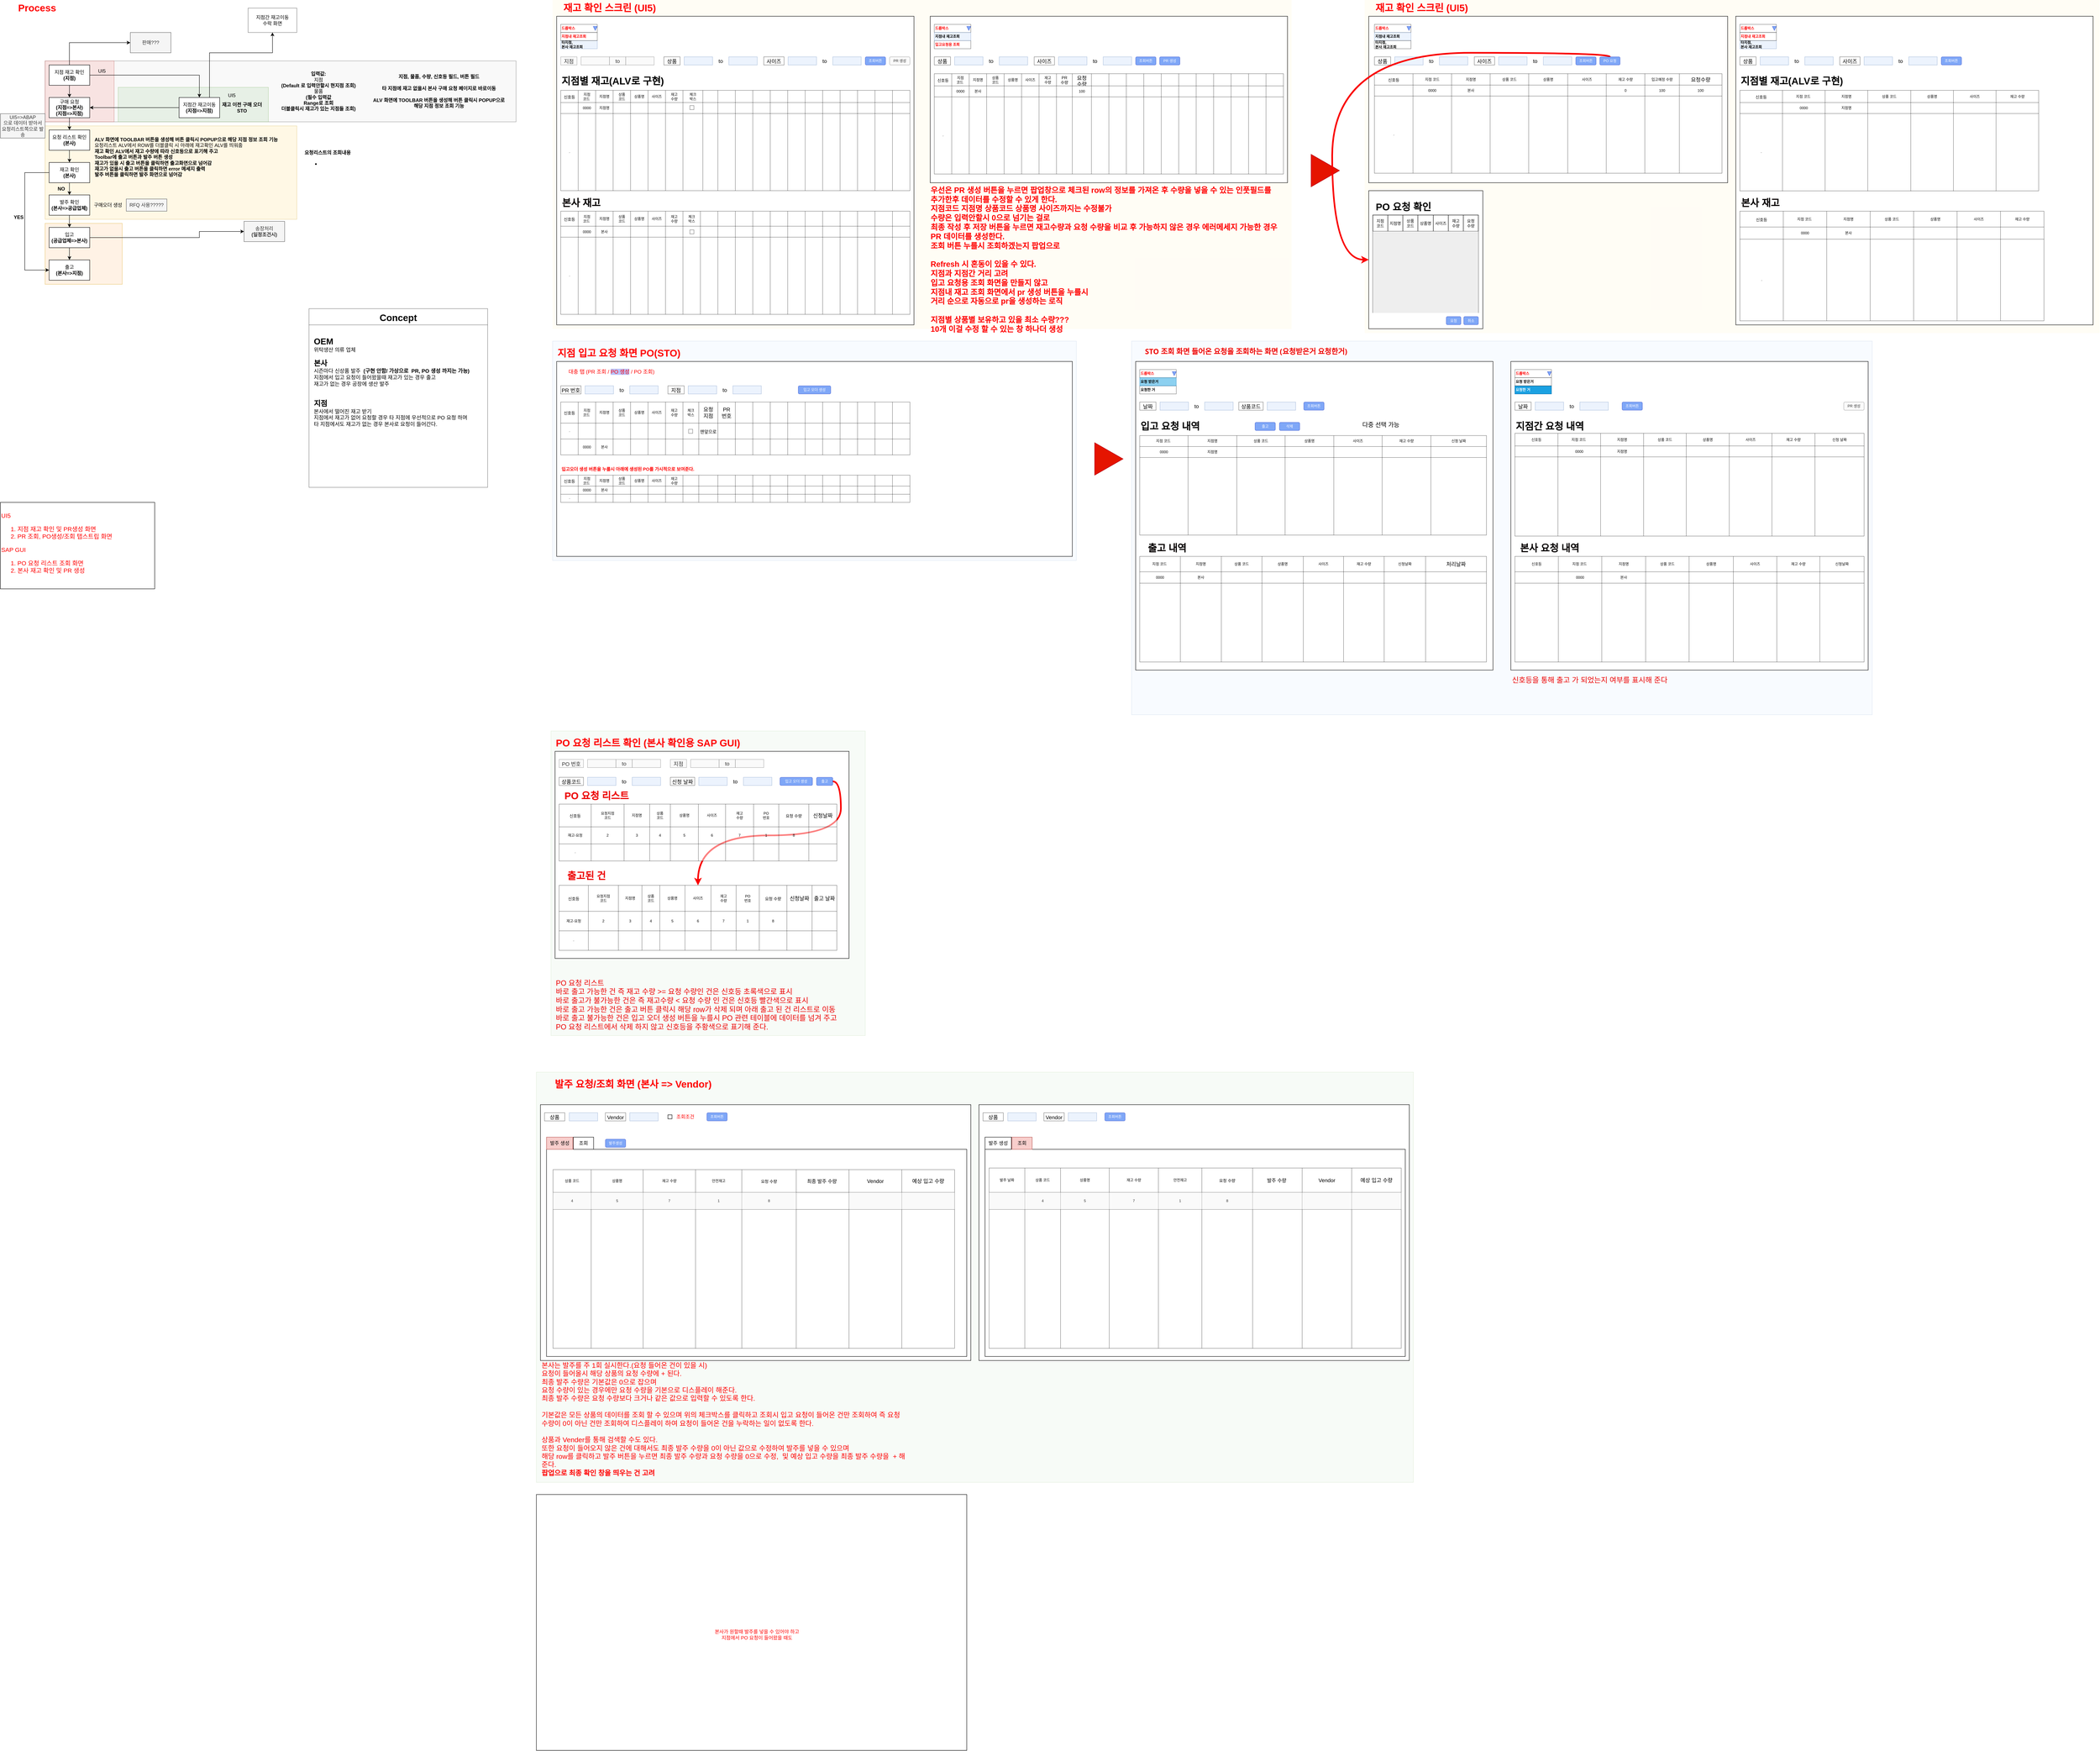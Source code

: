 <mxfile version="16.4.7" type="github">
  <diagram id="YthpjJIEUT-WVK6eMA2h" name="Page-1">
    <mxGraphModel dx="1642" dy="896" grid="1" gridSize="10" guides="1" tooltips="1" connect="1" arrows="1" fold="1" page="1" pageScale="1" pageWidth="827" pageHeight="1169" background="#FFFFFF" math="0" shadow="0">
      <root>
        <mxCell id="0" />
        <mxCell id="1" parent="0" />
        <mxCell id="64AezN46yXgsowX9vfdy-31" value="" style="text;html=1;strokeColor=#666666;fillColor=#f5f5f5;align=right;verticalAlign=middle;whiteSpace=wrap;rounded=0;opacity=60;fontColor=#333333;" parent="1" vertex="1">
          <mxGeometry x="190" y="190" width="1160" height="150" as="geometry" />
        </mxCell>
        <mxCell id="64AezN46yXgsowX9vfdy-56" value="" style="text;html=1;strokeColor=#b85450;fillColor=#f8cecc;align=center;verticalAlign=middle;whiteSpace=wrap;rounded=0;opacity=50;" parent="1" vertex="1">
          <mxGeometry x="190" y="190" width="170" height="150" as="geometry" />
        </mxCell>
        <mxCell id="64AezN46yXgsowX9vfdy-57" value="" style="text;html=1;strokeColor=#82b366;fillColor=#d5e8d4;align=center;verticalAlign=middle;whiteSpace=wrap;rounded=0;opacity=50;" parent="1" vertex="1">
          <mxGeometry x="370" y="255" width="370" height="85" as="geometry" />
        </mxCell>
        <mxCell id="64AezN46yXgsowX9vfdy-58" value="" style="text;html=1;strokeColor=#d79b00;fillColor=#ffe6cc;align=center;verticalAlign=middle;whiteSpace=wrap;rounded=0;opacity=50;" parent="1" vertex="1">
          <mxGeometry x="190" y="590" width="190" height="150" as="geometry" />
        </mxCell>
        <mxCell id="64AezN46yXgsowX9vfdy-59" value="" style="text;html=1;strokeColor=#d6b656;fillColor=#fff2cc;align=center;verticalAlign=middle;whiteSpace=wrap;rounded=0;opacity=50;" parent="1" vertex="1">
          <mxGeometry x="190" y="350" width="620" height="230" as="geometry" />
        </mxCell>
        <mxCell id="64AezN46yXgsowX9vfdy-60" value="구매 요청&lt;br&gt;&lt;b&gt;(지점=&amp;gt;본사)&lt;br&gt;(지점=&amp;gt;지점)&lt;br&gt;&lt;/b&gt;" style="rounded=0;whiteSpace=wrap;html=1;" parent="1" vertex="1">
          <mxGeometry x="200" y="280" width="100" height="50" as="geometry" />
        </mxCell>
        <mxCell id="64AezN46yXgsowX9vfdy-61" value="요청 리스트 확인&lt;br&gt;&lt;b&gt;(본사)&lt;/b&gt;" style="rounded=0;whiteSpace=wrap;html=1;" parent="1" vertex="1">
          <mxGeometry x="200" y="360" width="100" height="50" as="geometry" />
        </mxCell>
        <mxCell id="64AezN46yXgsowX9vfdy-62" value="재고 확인&lt;br&gt;&lt;b&gt;(본사)&lt;/b&gt;" style="rounded=0;whiteSpace=wrap;html=1;" parent="1" vertex="1">
          <mxGeometry x="200" y="440" width="100" height="50" as="geometry" />
        </mxCell>
        <mxCell id="64AezN46yXgsowX9vfdy-63" value="" style="endArrow=classic;html=1;rounded=0;exitX=0.5;exitY=1;exitDx=0;exitDy=0;entryX=0.5;entryY=0;entryDx=0;entryDy=0;" parent="1" source="64AezN46yXgsowX9vfdy-60" target="64AezN46yXgsowX9vfdy-61" edge="1">
          <mxGeometry width="50" height="50" relative="1" as="geometry">
            <mxPoint x="560" y="500" as="sourcePoint" />
            <mxPoint x="610" y="450" as="targetPoint" />
          </mxGeometry>
        </mxCell>
        <mxCell id="64AezN46yXgsowX9vfdy-64" value="" style="endArrow=classic;html=1;rounded=0;exitX=0.5;exitY=1;exitDx=0;exitDy=0;entryX=0.5;entryY=0;entryDx=0;entryDy=0;" parent="1" source="64AezN46yXgsowX9vfdy-61" target="64AezN46yXgsowX9vfdy-62" edge="1">
          <mxGeometry width="50" height="50" relative="1" as="geometry">
            <mxPoint x="260" y="340" as="sourcePoint" />
            <mxPoint x="260" y="370" as="targetPoint" />
            <Array as="points" />
          </mxGeometry>
        </mxCell>
        <mxCell id="64AezN46yXgsowX9vfdy-65" value="발주 확인&lt;br&gt;&lt;b&gt;(본사=&amp;gt;공급업체)&lt;/b&gt;" style="rounded=0;whiteSpace=wrap;html=1;" parent="1" vertex="1">
          <mxGeometry x="200" y="520" width="100" height="50" as="geometry" />
        </mxCell>
        <mxCell id="64AezN46yXgsowX9vfdy-66" value="" style="endArrow=classic;html=1;rounded=0;exitX=0.5;exitY=1;exitDx=0;exitDy=0;entryX=0.5;entryY=0;entryDx=0;entryDy=0;" parent="1" target="64AezN46yXgsowX9vfdy-65" edge="1">
          <mxGeometry width="50" height="50" relative="1" as="geometry">
            <mxPoint x="250" y="490" as="sourcePoint" />
            <mxPoint x="260" y="450" as="targetPoint" />
            <Array as="points" />
          </mxGeometry>
        </mxCell>
        <mxCell id="NEin0UG-L4B0nALkOUM7-23" style="edgeStyle=orthogonalEdgeStyle;rounded=0;orthogonalLoop=1;jettySize=auto;html=1;exitX=1;exitY=0.5;exitDx=0;exitDy=0;entryX=0;entryY=0.5;entryDx=0;entryDy=0;" parent="1" source="64AezN46yXgsowX9vfdy-67" target="64AezN46yXgsowX9vfdy-77" edge="1">
          <mxGeometry relative="1" as="geometry">
            <Array as="points">
              <mxPoint x="570" y="625" />
              <mxPoint x="570" y="610" />
              <mxPoint x="637" y="610" />
            </Array>
          </mxGeometry>
        </mxCell>
        <mxCell id="64AezN46yXgsowX9vfdy-67" value="입고&lt;br&gt;&lt;b&gt;(공급업체=&amp;gt;본사)&lt;/b&gt;" style="rounded=0;whiteSpace=wrap;html=1;" parent="1" vertex="1">
          <mxGeometry x="200" y="600" width="100" height="50" as="geometry" />
        </mxCell>
        <mxCell id="64AezN46yXgsowX9vfdy-68" value="" style="endArrow=classic;html=1;rounded=0;exitX=0.5;exitY=1;exitDx=0;exitDy=0;entryX=0.5;entryY=0;entryDx=0;entryDy=0;" parent="1" target="64AezN46yXgsowX9vfdy-67" edge="1">
          <mxGeometry width="50" height="50" relative="1" as="geometry">
            <mxPoint x="250" y="570" as="sourcePoint" />
            <mxPoint x="260" y="530" as="targetPoint" />
            <Array as="points" />
          </mxGeometry>
        </mxCell>
        <mxCell id="64AezN46yXgsowX9vfdy-69" value="구매오더 생성" style="text;html=1;strokeColor=none;fillColor=none;align=center;verticalAlign=middle;whiteSpace=wrap;rounded=0;" parent="1" vertex="1">
          <mxGeometry x="300" y="520" width="90" height="50" as="geometry" />
        </mxCell>
        <mxCell id="64AezN46yXgsowX9vfdy-70" value="RFQ 사용?????" style="text;html=1;strokeColor=#666666;fillColor=#f5f5f5;align=center;verticalAlign=middle;whiteSpace=wrap;rounded=0;fontColor=#333333;" parent="1" vertex="1">
          <mxGeometry x="390" y="530" width="100" height="30" as="geometry" />
        </mxCell>
        <mxCell id="64AezN46yXgsowX9vfdy-71" value="출고&lt;br&gt;&lt;b&gt;(본사=&amp;gt;지점)&lt;/b&gt;" style="rounded=0;whiteSpace=wrap;html=1;" parent="1" vertex="1">
          <mxGeometry x="200" y="680" width="100" height="50" as="geometry" />
        </mxCell>
        <mxCell id="64AezN46yXgsowX9vfdy-72" value="" style="endArrow=classic;html=1;rounded=0;exitX=0.5;exitY=1;exitDx=0;exitDy=0;entryX=0.5;entryY=0;entryDx=0;entryDy=0;" parent="1" target="64AezN46yXgsowX9vfdy-71" edge="1">
          <mxGeometry width="50" height="50" relative="1" as="geometry">
            <mxPoint x="250" y="650" as="sourcePoint" />
            <mxPoint x="260" y="610" as="targetPoint" />
            <Array as="points" />
          </mxGeometry>
        </mxCell>
        <mxCell id="64AezN46yXgsowX9vfdy-73" value="지점 재고 확인&lt;br&gt;&lt;b&gt;(지점)&lt;/b&gt;" style="rounded=0;whiteSpace=wrap;html=1;" parent="1" vertex="1">
          <mxGeometry x="200" y="200" width="100" height="50" as="geometry" />
        </mxCell>
        <mxCell id="64AezN46yXgsowX9vfdy-74" value="" style="endArrow=classic;html=1;rounded=0;exitX=0.5;exitY=1;exitDx=0;exitDy=0;entryX=0.5;entryY=0;entryDx=0;entryDy=0;" parent="1" source="64AezN46yXgsowX9vfdy-73" edge="1">
          <mxGeometry width="50" height="50" relative="1" as="geometry">
            <mxPoint x="560" y="420" as="sourcePoint" />
            <mxPoint x="250" y="280" as="targetPoint" />
            <Array as="points">
              <mxPoint x="250" y="270" />
            </Array>
          </mxGeometry>
        </mxCell>
        <mxCell id="NEin0UG-L4B0nALkOUM7-15" style="edgeStyle=orthogonalEdgeStyle;rounded=0;orthogonalLoop=1;jettySize=auto;html=1;exitX=0;exitY=0.5;exitDx=0;exitDy=0;startArrow=none;" parent="1" source="64AezN46yXgsowX9vfdy-75" target="64AezN46yXgsowX9vfdy-60" edge="1">
          <mxGeometry relative="1" as="geometry">
            <Array as="points" />
            <mxPoint x="380" y="305.0" as="sourcePoint" />
          </mxGeometry>
        </mxCell>
        <mxCell id="64AezN46yXgsowX9vfdy-75" value="지점간 재고이동&lt;br&gt;&lt;b&gt;(지점=&amp;gt;지점)&lt;/b&gt;" style="rounded=0;whiteSpace=wrap;html=1;" parent="1" vertex="1">
          <mxGeometry x="520" y="280" width="100" height="50" as="geometry" />
        </mxCell>
        <mxCell id="64AezN46yXgsowX9vfdy-76" value="" style="endArrow=classic;html=1;rounded=0;exitX=1;exitY=0.5;exitDx=0;exitDy=0;entryX=0.5;entryY=0;entryDx=0;entryDy=0;" parent="1" source="64AezN46yXgsowX9vfdy-73" target="64AezN46yXgsowX9vfdy-75" edge="1">
          <mxGeometry width="50" height="50" relative="1" as="geometry">
            <mxPoint x="390" y="250" as="sourcePoint" />
            <mxPoint x="390" y="280" as="targetPoint" />
            <Array as="points">
              <mxPoint x="570" y="225" />
            </Array>
          </mxGeometry>
        </mxCell>
        <mxCell id="64AezN46yXgsowX9vfdy-77" value="송장처리&lt;br&gt;&lt;b&gt;(일정조건시)&lt;/b&gt;" style="rounded=0;whiteSpace=wrap;html=1;fillColor=#f5f5f5;fontColor=#333333;strokeColor=#666666;" parent="1" vertex="1">
          <mxGeometry x="680" y="585" width="100" height="50" as="geometry" />
        </mxCell>
        <mxCell id="64AezN46yXgsowX9vfdy-79" value="" style="endArrow=classic;html=1;rounded=0;exitX=0.5;exitY=0;exitDx=0;exitDy=0;entryX=0;entryY=0.5;entryDx=0;entryDy=0;" parent="1" source="64AezN46yXgsowX9vfdy-73" target="64AezN46yXgsowX9vfdy-80" edge="1">
          <mxGeometry width="50" height="50" relative="1" as="geometry">
            <mxPoint x="560" y="420" as="sourcePoint" />
            <mxPoint x="400" y="120" as="targetPoint" />
            <Array as="points">
              <mxPoint x="250" y="145" />
            </Array>
          </mxGeometry>
        </mxCell>
        <mxCell id="64AezN46yXgsowX9vfdy-80" value="판매???" style="rounded=0;whiteSpace=wrap;html=1;fillColor=#f5f5f5;fontColor=#333333;strokeColor=#666666;" parent="1" vertex="1">
          <mxGeometry x="400" y="120" width="100" height="50" as="geometry" />
        </mxCell>
        <mxCell id="64AezN46yXgsowX9vfdy-81" value="&lt;b&gt;재고 이전 구매 오더&lt;br&gt;STO&lt;/b&gt;" style="text;html=1;strokeColor=none;fillColor=none;align=center;verticalAlign=middle;whiteSpace=wrap;rounded=0;" parent="1" vertex="1">
          <mxGeometry x="620" y="280" width="110" height="50" as="geometry" />
        </mxCell>
        <mxCell id="64AezN46yXgsowX9vfdy-82" value="UI5" style="text;html=1;strokeColor=none;fillColor=none;align=center;verticalAlign=middle;whiteSpace=wrap;rounded=0;" parent="1" vertex="1">
          <mxGeometry x="300" y="200" width="60" height="30" as="geometry" />
        </mxCell>
        <mxCell id="64AezN46yXgsowX9vfdy-83" value="UI5=&amp;gt;ABAP&lt;br&gt;으로 데이터 받아서 요청리스트쪽으로 발송" style="text;html=1;strokeColor=#666666;fillColor=#f5f5f5;align=center;verticalAlign=middle;whiteSpace=wrap;rounded=0;fontColor=#333333;" parent="1" vertex="1">
          <mxGeometry x="80" y="320" width="110" height="60" as="geometry" />
        </mxCell>
        <mxCell id="NEin0UG-L4B0nALkOUM7-1" value="&lt;b&gt;입력값:&lt;br&gt;&lt;/b&gt;지점 &lt;br&gt;&lt;b&gt;(Default 로 입력안할시 현지점 조회)&lt;br&gt;&lt;/b&gt;물품 &lt;br&gt;&lt;b&gt;(필수 입력값&lt;br&gt;Range로 조회&lt;br&gt;더블클릭시 재고가 있는 지점들 조회)&lt;/b&gt;" style="text;html=1;strokeColor=none;fillColor=none;align=center;verticalAlign=middle;whiteSpace=wrap;rounded=0;opacity=50;" parent="1" vertex="1">
          <mxGeometry x="737" y="200" width="253" height="130" as="geometry" />
        </mxCell>
        <mxCell id="NEin0UG-L4B0nALkOUM7-2" value="&lt;b&gt;지점, 물품, 수량, 신호등 필드, 버튼 필드&lt;br&gt;&lt;br&gt;타 지점에 재고 없을시 본사 구매 요청 페이지로 바로이동&lt;br&gt;&lt;br&gt;&lt;/b&gt;&lt;b style=&quot;font-family: &amp;#34;helvetica&amp;#34;&quot;&gt;ALV 화면에 TOOLBAR 버튼을 생성해 버튼 클릭시 POPUP으로 &lt;br&gt;해당 지점 정보 조회 기능&lt;/b&gt;&lt;b&gt;&lt;br&gt;&lt;/b&gt;" style="text;html=1;strokeColor=none;fillColor=none;align=center;verticalAlign=middle;whiteSpace=wrap;rounded=0;opacity=50;" parent="1" vertex="1">
          <mxGeometry x="970" y="205" width="380" height="120" as="geometry" />
        </mxCell>
        <mxCell id="NEin0UG-L4B0nALkOUM7-3" value="&lt;b style=&quot;text-align: center ; font-family: &amp;#34;helvetica&amp;#34;&quot;&gt;ALV 화면에 TOOLBAR 버튼을 생성해 버튼 클릭시 POPUP으로 해당 지점 정보 조회 기능&lt;br&gt;&lt;/b&gt;&lt;span style=&quot;text-align: center&quot;&gt;요청리스트 ALV에서 ROW를 더블클릭 시 아래에 재고확인 ALV를 띄워줌&lt;br&gt;&lt;/span&gt;&lt;b style=&quot;text-align: center ; font-family: &amp;#34;helvetica&amp;#34;&quot;&gt;재고 확인 ALV에서 재고 수량에 따라 신호등으로 표기해 주고&lt;br&gt;Toolbar에 출고 버튼과 발주 버튼 생성&lt;br&gt;재고가 있을 시 출고 버튼을 클릭하면 출고화면으로 넘어감&lt;br&gt;재고가 없을시 출고 버튼을 클릭하면 error 메세지 출력&lt;br&gt;발주 버튼을 클릭하면 발주 화면으로 넘어감&lt;br&gt;&lt;/b&gt;" style="text;whiteSpace=wrap;html=1;" parent="1" vertex="1">
          <mxGeometry x="310" y="370" width="500" height="110" as="geometry" />
        </mxCell>
        <mxCell id="NEin0UG-L4B0nALkOUM7-8" value="UI5" style="text;html=1;strokeColor=none;fillColor=none;align=center;verticalAlign=middle;whiteSpace=wrap;rounded=0;" parent="1" vertex="1">
          <mxGeometry x="620" y="260" width="60" height="30" as="geometry" />
        </mxCell>
        <mxCell id="NEin0UG-L4B0nALkOUM7-9" value="" style="endArrow=classic;html=1;rounded=0;exitX=0;exitY=0.5;exitDx=0;exitDy=0;entryX=0;entryY=0.5;entryDx=0;entryDy=0;" parent="1" source="64AezN46yXgsowX9vfdy-62" target="64AezN46yXgsowX9vfdy-71" edge="1">
          <mxGeometry width="50" height="50" relative="1" as="geometry">
            <mxPoint x="900" y="480" as="sourcePoint" />
            <mxPoint x="950" y="430" as="targetPoint" />
            <Array as="points">
              <mxPoint x="140" y="465" />
              <mxPoint x="140" y="705" />
            </Array>
          </mxGeometry>
        </mxCell>
        <mxCell id="NEin0UG-L4B0nALkOUM7-10" value="&lt;b&gt;NO&lt;/b&gt;&lt;span style=&quot;color: rgba(0 , 0 , 0 , 0) ; font-family: monospace ; font-size: 0px&quot;&gt;%3CmxGraphModel%3E%3Croot%3E%3CmxCell%20id%3D%220%22%2F%3E%3CmxCell%20id%3D%221%22%20parent%3D%220%22%2F%3E%3CmxCell%20id%3D%222%22%20value%3D%22%26lt%3Bb%26gt%3BYES%26lt%3B%2Fb%26gt%3B%22%20style%3D%22text%3Bhtml%3D1%3BstrokeColor%3Dnone%3BfillColor%3Dnone%3Balign%3Dcenter%3BverticalAlign%3Dmiddle%3BwhiteSpace%3Dwrap%3Brounded%3D0%3Bopacity%3D50%3B%22%20vertex%3D%221%22%20parent%3D%221%22%3E%3CmxGeometry%20x%3D%22220%22%20y%3D%22410%22%20width%3D%2260%22%20height%3D%2230%22%20as%3D%22geometry%22%2F%3E%3C%2FmxCell%3E%3C%2Froot%3E%3C%2FmxGraphModel%3E&lt;/span&gt;&lt;span style=&quot;color: rgba(0 , 0 , 0 , 0) ; font-family: monospace ; font-size: 0px&quot;&gt;%3CmxGraphModel%3E%3Croot%3E%3CmxCell%20id%3D%220%22%2F%3E%3CmxCell%20id%3D%221%22%20parent%3D%220%22%2F%3E%3CmxCell%20id%3D%222%22%20value%3D%22%26lt%3Bb%26gt%3BYES%26lt%3B%2Fb%26gt%3B%22%20style%3D%22text%3Bhtml%3D1%3BstrokeColor%3Dnone%3BfillColor%3Dnone%3Balign%3Dcenter%3BverticalAlign%3Dmiddle%3BwhiteSpace%3Dwrap%3Brounded%3D0%3Bopacity%3D50%3B%22%20vertex%3D%221%22%20parent%3D%221%22%3E%3CmxGeometry%20x%3D%22220%22%20y%3D%22410%22%20width%3D%2260%22%20height%3D%2230%22%20as%3D%22geometry%22%2F%3E%3C%2FmxCell%3E%3C%2Froot%3E%3C%2FmxGraphModel%3E&lt;/span&gt;&lt;span style=&quot;color: rgba(0 , 0 , 0 , 0) ; font-family: monospace ; font-size: 0px&quot;&gt;%3CmxGraphModel%3E%3Croot%3E%3CmxCell%20id%3D%220%22%2F%3E%3CmxCell%20id%3D%221%22%20parent%3D%220%22%2F%3E%3CmxCell%20id%3D%222%22%20value%3D%22%26lt%3Bb%26gt%3BYES%26lt%3B%2Fb%26gt%3B%22%20style%3D%22text%3Bhtml%3D1%3BstrokeColor%3Dnone%3BfillColor%3Dnone%3Balign%3Dcenter%3BverticalAlign%3Dmiddle%3BwhiteSpace%3Dwrap%3Brounded%3D0%3Bopacity%3D50%3B%22%20vertex%3D%221%22%20parent%3D%221%22%3E%3CmxGeometry%20x%3D%22220%22%20y%3D%22410%22%20width%3D%2260%22%20height%3D%2230%22%20as%3D%22geometry%22%2F%3E%3C%2FmxCell%3E%3C%2Froot%3E%3C%2FmxGraphModel%3E&lt;/span&gt;" style="text;html=1;strokeColor=none;fillColor=none;align=center;verticalAlign=middle;whiteSpace=wrap;rounded=0;opacity=50;" parent="1" vertex="1">
          <mxGeometry x="200" y="490" width="60" height="30" as="geometry" />
        </mxCell>
        <mxCell id="NEin0UG-L4B0nALkOUM7-14" value="&lt;b&gt;YES&lt;/b&gt;" style="text;html=1;strokeColor=none;fillColor=none;align=center;verticalAlign=middle;whiteSpace=wrap;rounded=0;opacity=50;" parent="1" vertex="1">
          <mxGeometry x="100" y="560" width="50" height="30" as="geometry" />
        </mxCell>
        <mxCell id="NEin0UG-L4B0nALkOUM7-25" value="&lt;b&gt;요청리스트의 조회내용&lt;/b&gt;&lt;br&gt;&lt;ul&gt;&lt;li&gt;&lt;b&gt;&lt;br&gt;&lt;/b&gt;&lt;/li&gt;&lt;/ul&gt;" style="text;html=1;strokeColor=none;fillColor=none;align=left;verticalAlign=middle;whiteSpace=wrap;rounded=0;opacity=50;" parent="1" vertex="1">
          <mxGeometry x="827" y="360" width="283" height="150" as="geometry" />
        </mxCell>
        <mxCell id="NEin0UG-L4B0nALkOUM7-28" value="지점간 재고이동 &lt;br&gt;수락 화면" style="rounded=0;whiteSpace=wrap;html=1;opacity=50;" parent="1" vertex="1">
          <mxGeometry x="690" y="60" width="120" height="60" as="geometry" />
        </mxCell>
        <mxCell id="NEin0UG-L4B0nALkOUM7-31" value="Concept" style="swimlane;rounded=0;fontSize=23;opacity=50;startSize=40;" parent="1" vertex="1">
          <mxGeometry x="840" y="800" width="440" height="440" as="geometry" />
        </mxCell>
        <mxCell id="NEin0UG-L4B0nALkOUM7-32" value="&lt;font style=&quot;font-size: 21px&quot;&gt;&lt;b&gt;OEM&lt;/b&gt;&lt;/font&gt;&lt;br&gt;위탁생산 의류 업체&lt;br&gt;&lt;br&gt;&lt;font style=&quot;font-size: 18px&quot;&gt;&lt;b&gt;본사&lt;br&gt;&lt;/b&gt;&lt;/font&gt;시즌마다 신상품 발주&amp;nbsp; &lt;b&gt;(구현 안함/ 가상으로&amp;nbsp; PR, PO 생성 까지는 가능)&amp;nbsp;&lt;/b&gt;&lt;br&gt;지점에서 입고 요청이 들어왔을때 재고가 있는 경우 출고&amp;nbsp;&lt;br&gt;재고가 없는 경우 공장에 생산 발주&lt;br&gt;&lt;br&gt;&lt;br&gt;&lt;font style=&quot;font-size: 18px&quot;&gt;&lt;b&gt;지점&lt;/b&gt;&lt;br&gt;&lt;/font&gt;본사에서 떨어진 재고 받기&lt;br&gt;지점에서 재고가 없어 요청할 경우 타 지점에 우선적으로 PO 요청 하며&lt;br&gt;타 지점에서도 재고가 없는 경우 본사로 요청이 들어간다." style="text;html=1;align=left;verticalAlign=middle;resizable=0;points=[];autosize=1;strokeColor=none;fillColor=none;fontSize=13;" parent="NEin0UG-L4B0nALkOUM7-31" vertex="1">
          <mxGeometry x="10" y="70" width="430" height="220" as="geometry" />
        </mxCell>
        <mxCell id="NEin0UG-L4B0nALkOUM7-462" value="&lt;font color=&quot;#ff0000&quot;&gt;Process&lt;/font&gt;" style="text;strokeColor=none;fillColor=none;html=1;fontSize=24;fontStyle=1;verticalAlign=middle;align=center;rounded=0;fontColor=#050000;opacity=50;" parent="1" vertex="1">
          <mxGeometry x="120" y="40" width="100" height="40" as="geometry" />
        </mxCell>
        <mxCell id="NEin0UG-L4B0nALkOUM7-465" value="" style="text;html=1;strokeColor=none;fillColor=#fff2cc;align=center;verticalAlign=middle;whiteSpace=wrap;rounded=0;opacity=20;" parent="1" vertex="1">
          <mxGeometry x="1440" y="40" width="1820" height="810" as="geometry" />
        </mxCell>
        <mxCell id="NEin0UG-L4B0nALkOUM7-468" value="" style="rounded=0;whiteSpace=wrap;html=1;fontSize=18;" parent="1" vertex="1">
          <mxGeometry x="1450" y="80" width="880" height="760" as="geometry" />
        </mxCell>
        <mxCell id="NEin0UG-L4B0nALkOUM7-469" value="&lt;font style=&quot;font-size: 13px&quot;&gt;지점&lt;/font&gt;" style="rounded=0;whiteSpace=wrap;html=1;fontSize=18;opacity=50;fillColor=#f5f5f5;fontColor=#333333;strokeColor=#666666;" parent="1" vertex="1">
          <mxGeometry x="1460" y="180" width="40" height="20" as="geometry" />
        </mxCell>
        <mxCell id="NEin0UG-L4B0nALkOUM7-470" value="&lt;span style=&quot;font-size: 13px&quot;&gt;상품&lt;/span&gt;" style="rounded=0;whiteSpace=wrap;html=1;fontSize=18;opacity=50;" parent="1" vertex="1">
          <mxGeometry x="1714" y="180" width="40" height="20" as="geometry" />
        </mxCell>
        <mxCell id="NEin0UG-L4B0nALkOUM7-471" value="" style="rounded=0;whiteSpace=wrap;html=1;fontSize=13;opacity=50;fillColor=#dae8fc;strokeColor=#6c8ebf;" parent="1" vertex="1">
          <mxGeometry x="1764" y="180" width="70" height="20" as="geometry" />
        </mxCell>
        <mxCell id="NEin0UG-L4B0nALkOUM7-472" value="" style="rounded=0;whiteSpace=wrap;html=1;fontSize=13;opacity=50;fillColor=#dae8fc;strokeColor=#6c8ebf;" parent="1" vertex="1">
          <mxGeometry x="1874" y="180" width="70" height="20" as="geometry" />
        </mxCell>
        <mxCell id="NEin0UG-L4B0nALkOUM7-473" value="to" style="text;html=1;strokeColor=none;fillColor=none;align=center;verticalAlign=middle;whiteSpace=wrap;rounded=0;fontSize=13;opacity=50;" parent="1" vertex="1">
          <mxGeometry x="1834" y="180" width="40" height="20" as="geometry" />
        </mxCell>
        <mxCell id="NEin0UG-L4B0nALkOUM7-474" value="" style="rounded=0;whiteSpace=wrap;html=1;fontSize=13;opacity=50;fillColor=#f5f5f5;strokeColor=#666666;fontColor=#333333;" parent="1" vertex="1">
          <mxGeometry x="1510" y="180" width="70" height="20" as="geometry" />
        </mxCell>
        <mxCell id="NEin0UG-L4B0nALkOUM7-475" value="" style="rounded=0;whiteSpace=wrap;html=1;fontSize=13;opacity=50;fillColor=#f5f5f5;strokeColor=#666666;fontColor=#333333;" parent="1" vertex="1">
          <mxGeometry x="1620" y="180" width="70" height="20" as="geometry" />
        </mxCell>
        <mxCell id="NEin0UG-L4B0nALkOUM7-476" value="to" style="text;html=1;strokeColor=#666666;fillColor=#f5f5f5;align=center;verticalAlign=middle;whiteSpace=wrap;rounded=0;fontSize=13;opacity=50;fontColor=#333333;" parent="1" vertex="1">
          <mxGeometry x="1580" y="180" width="40" height="20" as="geometry" />
        </mxCell>
        <mxCell id="NEin0UG-L4B0nALkOUM7-477" value="&lt;span style=&quot;font-size: 13px&quot;&gt;사이즈&lt;/span&gt;" style="rounded=0;whiteSpace=wrap;html=1;fontSize=18;opacity=50;" parent="1" vertex="1">
          <mxGeometry x="1960" y="180" width="50" height="20" as="geometry" />
        </mxCell>
        <mxCell id="NEin0UG-L4B0nALkOUM7-478" value="" style="rounded=0;whiteSpace=wrap;html=1;fontSize=13;opacity=50;fillColor=#dae8fc;strokeColor=#6c8ebf;" parent="1" vertex="1">
          <mxGeometry x="2020" y="180" width="70" height="20" as="geometry" />
        </mxCell>
        <mxCell id="NEin0UG-L4B0nALkOUM7-479" value="" style="rounded=0;whiteSpace=wrap;html=1;fontSize=13;opacity=50;fillColor=#dae8fc;strokeColor=#6c8ebf;" parent="1" vertex="1">
          <mxGeometry x="2130" y="180" width="70" height="20" as="geometry" />
        </mxCell>
        <mxCell id="NEin0UG-L4B0nALkOUM7-480" value="to" style="text;html=1;strokeColor=none;fillColor=none;align=center;verticalAlign=middle;whiteSpace=wrap;rounded=0;fontSize=13;opacity=50;" parent="1" vertex="1">
          <mxGeometry x="2090" y="180" width="40" height="20" as="geometry" />
        </mxCell>
        <mxCell id="NEin0UG-L4B0nALkOUM7-481" value="" style="shape=table;startSize=0;container=1;collapsible=0;childLayout=tableLayout;rounded=0;fontSize=13;opacity=50;" parent="1" vertex="1">
          <mxGeometry x="1460" y="262.5" width="860" height="247" as="geometry" />
        </mxCell>
        <mxCell id="NEin0UG-L4B0nALkOUM7-482" value="" style="shape=tableRow;horizontal=0;startSize=0;swimlaneHead=0;swimlaneBody=0;top=0;left=0;bottom=0;right=0;collapsible=0;dropTarget=0;fillColor=none;points=[[0,0.5],[1,0.5]];portConstraint=eastwest;rounded=0;fontSize=13;opacity=50;" parent="NEin0UG-L4B0nALkOUM7-481" vertex="1">
          <mxGeometry width="860" height="30" as="geometry" />
        </mxCell>
        <mxCell id="NEin0UG-L4B0nALkOUM7-483" value="&lt;font style=&quot;font-size: 10px&quot;&gt;신호등&lt;/font&gt;" style="shape=partialRectangle;html=1;whiteSpace=wrap;connectable=0;overflow=hidden;fillColor=none;top=0;left=0;bottom=0;right=0;pointerEvents=1;rounded=0;fontSize=13;opacity=50;" parent="NEin0UG-L4B0nALkOUM7-482" vertex="1">
          <mxGeometry width="43" height="30" as="geometry">
            <mxRectangle width="43" height="30" as="alternateBounds" />
          </mxGeometry>
        </mxCell>
        <mxCell id="NEin0UG-L4B0nALkOUM7-484" value="지점&lt;br&gt;코드&lt;span style=&quot;white-space: pre&quot;&gt; &lt;/span&gt;" style="shape=partialRectangle;html=1;whiteSpace=wrap;connectable=0;overflow=hidden;fillColor=none;top=0;left=0;bottom=0;right=0;pointerEvents=1;rounded=0;fontSize=9;opacity=50;" parent="NEin0UG-L4B0nALkOUM7-482" vertex="1">
          <mxGeometry x="43" width="43" height="30" as="geometry">
            <mxRectangle width="43" height="30" as="alternateBounds" />
          </mxGeometry>
        </mxCell>
        <mxCell id="NEin0UG-L4B0nALkOUM7-485" value="지점명" style="shape=partialRectangle;html=1;whiteSpace=wrap;connectable=0;overflow=hidden;fillColor=none;top=0;left=0;bottom=0;right=0;pointerEvents=1;rounded=0;fontSize=9;opacity=50;" parent="NEin0UG-L4B0nALkOUM7-482" vertex="1">
          <mxGeometry x="86" width="43" height="30" as="geometry">
            <mxRectangle width="43" height="30" as="alternateBounds" />
          </mxGeometry>
        </mxCell>
        <mxCell id="NEin0UG-L4B0nALkOUM7-486" value="상품&lt;br&gt;코드" style="shape=partialRectangle;html=1;whiteSpace=wrap;connectable=0;overflow=hidden;fillColor=none;top=0;left=0;bottom=0;right=0;pointerEvents=1;rounded=0;fontSize=9;opacity=50;" parent="NEin0UG-L4B0nALkOUM7-482" vertex="1">
          <mxGeometry x="129" width="43" height="30" as="geometry">
            <mxRectangle width="43" height="30" as="alternateBounds" />
          </mxGeometry>
        </mxCell>
        <mxCell id="NEin0UG-L4B0nALkOUM7-487" value="상품명" style="shape=partialRectangle;html=1;whiteSpace=wrap;connectable=0;overflow=hidden;fillColor=none;top=0;left=0;bottom=0;right=0;pointerEvents=1;rounded=0;fontSize=9;opacity=50;" parent="NEin0UG-L4B0nALkOUM7-482" vertex="1">
          <mxGeometry x="172" width="43" height="30" as="geometry">
            <mxRectangle width="43" height="30" as="alternateBounds" />
          </mxGeometry>
        </mxCell>
        <mxCell id="NEin0UG-L4B0nALkOUM7-488" value="사이즈" style="shape=partialRectangle;html=1;whiteSpace=wrap;connectable=0;overflow=hidden;fillColor=none;top=0;left=0;bottom=0;right=0;pointerEvents=1;rounded=0;fontSize=9;opacity=50;" parent="NEin0UG-L4B0nALkOUM7-482" vertex="1">
          <mxGeometry x="215" width="43" height="30" as="geometry">
            <mxRectangle width="43" height="30" as="alternateBounds" />
          </mxGeometry>
        </mxCell>
        <mxCell id="NEin0UG-L4B0nALkOUM7-489" value="재고&lt;br&gt;수량" style="shape=partialRectangle;html=1;whiteSpace=wrap;connectable=0;overflow=hidden;fillColor=none;top=0;left=0;bottom=0;right=0;pointerEvents=1;rounded=0;fontSize=9;opacity=50;" parent="NEin0UG-L4B0nALkOUM7-482" vertex="1">
          <mxGeometry x="258" width="43" height="30" as="geometry">
            <mxRectangle width="43" height="30" as="alternateBounds" />
          </mxGeometry>
        </mxCell>
        <mxCell id="NEin0UG-L4B0nALkOUM7-490" value="체크&lt;br&gt;박스" style="shape=partialRectangle;html=1;whiteSpace=wrap;connectable=0;overflow=hidden;fillColor=none;top=0;left=0;bottom=0;right=0;pointerEvents=1;rounded=0;fontSize=9;opacity=50;" parent="NEin0UG-L4B0nALkOUM7-482" vertex="1">
          <mxGeometry x="301" width="49" height="30" as="geometry">
            <mxRectangle width="49" height="30" as="alternateBounds" />
          </mxGeometry>
        </mxCell>
        <mxCell id="NEin0UG-L4B0nALkOUM7-491" value="&lt;font size=&quot;1&quot;&gt;&lt;br&gt;&lt;/font&gt;" style="shape=partialRectangle;html=1;whiteSpace=wrap;connectable=0;overflow=hidden;fillColor=none;top=0;left=0;bottom=0;right=0;pointerEvents=1;rounded=0;fontSize=13;opacity=50;" parent="NEin0UG-L4B0nALkOUM7-482" vertex="1">
          <mxGeometry x="350" width="37" height="30" as="geometry">
            <mxRectangle width="37" height="30" as="alternateBounds" />
          </mxGeometry>
        </mxCell>
        <mxCell id="NEin0UG-L4B0nALkOUM7-492" value="" style="shape=partialRectangle;html=1;whiteSpace=wrap;connectable=0;overflow=hidden;fillColor=none;top=0;left=0;bottom=0;right=0;pointerEvents=1;rounded=0;fontSize=13;opacity=50;" parent="NEin0UG-L4B0nALkOUM7-482" vertex="1">
          <mxGeometry x="387" width="43" height="30" as="geometry">
            <mxRectangle width="43" height="30" as="alternateBounds" />
          </mxGeometry>
        </mxCell>
        <mxCell id="NEin0UG-L4B0nALkOUM7-493" value="" style="shape=partialRectangle;html=1;whiteSpace=wrap;connectable=0;overflow=hidden;fillColor=none;top=0;left=0;bottom=0;right=0;pointerEvents=1;rounded=0;fontSize=13;opacity=50;" parent="NEin0UG-L4B0nALkOUM7-482" vertex="1">
          <mxGeometry x="430" width="43" height="30" as="geometry">
            <mxRectangle width="43" height="30" as="alternateBounds" />
          </mxGeometry>
        </mxCell>
        <mxCell id="NEin0UG-L4B0nALkOUM7-494" value="" style="shape=partialRectangle;html=1;whiteSpace=wrap;connectable=0;overflow=hidden;fillColor=none;top=0;left=0;bottom=0;right=0;pointerEvents=1;rounded=0;fontSize=13;opacity=50;" parent="NEin0UG-L4B0nALkOUM7-482" vertex="1">
          <mxGeometry x="473" width="43" height="30" as="geometry">
            <mxRectangle width="43" height="30" as="alternateBounds" />
          </mxGeometry>
        </mxCell>
        <mxCell id="NEin0UG-L4B0nALkOUM7-495" value="" style="shape=partialRectangle;html=1;whiteSpace=wrap;connectable=0;overflow=hidden;fillColor=none;top=0;left=0;bottom=0;right=0;pointerEvents=1;rounded=0;fontSize=13;opacity=50;" parent="NEin0UG-L4B0nALkOUM7-482" vertex="1">
          <mxGeometry x="516" width="43" height="30" as="geometry">
            <mxRectangle width="43" height="30" as="alternateBounds" />
          </mxGeometry>
        </mxCell>
        <mxCell id="NEin0UG-L4B0nALkOUM7-496" value="" style="shape=partialRectangle;html=1;whiteSpace=wrap;connectable=0;overflow=hidden;fillColor=none;top=0;left=0;bottom=0;right=0;pointerEvents=1;rounded=0;fontSize=13;opacity=50;" parent="NEin0UG-L4B0nALkOUM7-482" vertex="1">
          <mxGeometry x="559" width="43" height="30" as="geometry">
            <mxRectangle width="43" height="30" as="alternateBounds" />
          </mxGeometry>
        </mxCell>
        <mxCell id="NEin0UG-L4B0nALkOUM7-497" value="" style="shape=partialRectangle;html=1;whiteSpace=wrap;connectable=0;overflow=hidden;fillColor=none;top=0;left=0;bottom=0;right=0;pointerEvents=1;rounded=0;fontSize=13;opacity=50;" parent="NEin0UG-L4B0nALkOUM7-482" vertex="1">
          <mxGeometry x="602" width="43" height="30" as="geometry">
            <mxRectangle width="43" height="30" as="alternateBounds" />
          </mxGeometry>
        </mxCell>
        <mxCell id="NEin0UG-L4B0nALkOUM7-498" value="" style="shape=partialRectangle;html=1;whiteSpace=wrap;connectable=0;overflow=hidden;fillColor=none;top=0;left=0;bottom=0;right=0;pointerEvents=1;rounded=0;fontSize=13;opacity=50;" parent="NEin0UG-L4B0nALkOUM7-482" vertex="1">
          <mxGeometry x="645" width="43" height="30" as="geometry">
            <mxRectangle width="43" height="30" as="alternateBounds" />
          </mxGeometry>
        </mxCell>
        <mxCell id="NEin0UG-L4B0nALkOUM7-499" value="" style="shape=partialRectangle;html=1;whiteSpace=wrap;connectable=0;overflow=hidden;fillColor=none;top=0;left=0;bottom=0;right=0;pointerEvents=1;rounded=0;fontSize=13;opacity=50;" parent="NEin0UG-L4B0nALkOUM7-482" vertex="1">
          <mxGeometry x="688" width="43" height="30" as="geometry">
            <mxRectangle width="43" height="30" as="alternateBounds" />
          </mxGeometry>
        </mxCell>
        <mxCell id="NEin0UG-L4B0nALkOUM7-500" value="" style="shape=partialRectangle;html=1;whiteSpace=wrap;connectable=0;overflow=hidden;fillColor=none;top=0;left=0;bottom=0;right=0;pointerEvents=1;rounded=0;fontSize=13;opacity=50;" parent="NEin0UG-L4B0nALkOUM7-482" vertex="1">
          <mxGeometry x="731" width="43" height="30" as="geometry">
            <mxRectangle width="43" height="30" as="alternateBounds" />
          </mxGeometry>
        </mxCell>
        <mxCell id="NEin0UG-L4B0nALkOUM7-501" value="" style="shape=partialRectangle;html=1;whiteSpace=wrap;connectable=0;overflow=hidden;fillColor=none;top=0;left=0;bottom=0;right=0;pointerEvents=1;rounded=0;fontSize=13;opacity=50;" parent="NEin0UG-L4B0nALkOUM7-482" vertex="1">
          <mxGeometry x="774" width="43" height="30" as="geometry">
            <mxRectangle width="43" height="30" as="alternateBounds" />
          </mxGeometry>
        </mxCell>
        <mxCell id="NEin0UG-L4B0nALkOUM7-502" value="" style="shape=partialRectangle;html=1;whiteSpace=wrap;connectable=0;overflow=hidden;fillColor=none;top=0;left=0;bottom=0;right=0;pointerEvents=1;rounded=0;fontSize=13;opacity=50;" parent="NEin0UG-L4B0nALkOUM7-482" vertex="1">
          <mxGeometry x="817" width="43" height="30" as="geometry">
            <mxRectangle width="43" height="30" as="alternateBounds" />
          </mxGeometry>
        </mxCell>
        <mxCell id="NEin0UG-L4B0nALkOUM7-503" value="" style="shape=tableRow;horizontal=0;startSize=0;swimlaneHead=0;swimlaneBody=0;top=0;left=0;bottom=0;right=0;collapsible=0;dropTarget=0;fillColor=none;points=[[0,0.5],[1,0.5]];portConstraint=eastwest;rounded=0;fontSize=9;opacity=50;" parent="NEin0UG-L4B0nALkOUM7-481" vertex="1">
          <mxGeometry y="30" width="860" height="27" as="geometry" />
        </mxCell>
        <mxCell id="NEin0UG-L4B0nALkOUM7-504" value="" style="shape=partialRectangle;html=1;whiteSpace=wrap;connectable=0;overflow=hidden;fillColor=none;top=0;left=0;bottom=0;right=0;pointerEvents=1;rounded=0;fontSize=9;opacity=50;" parent="NEin0UG-L4B0nALkOUM7-503" vertex="1">
          <mxGeometry width="43" height="27" as="geometry">
            <mxRectangle width="43" height="27" as="alternateBounds" />
          </mxGeometry>
        </mxCell>
        <mxCell id="NEin0UG-L4B0nALkOUM7-505" value="0000" style="shape=partialRectangle;html=1;whiteSpace=wrap;connectable=0;overflow=hidden;fillColor=none;top=0;left=0;bottom=0;right=0;pointerEvents=1;rounded=0;fontSize=9;opacity=50;" parent="NEin0UG-L4B0nALkOUM7-503" vertex="1">
          <mxGeometry x="43" width="43" height="27" as="geometry">
            <mxRectangle width="43" height="27" as="alternateBounds" />
          </mxGeometry>
        </mxCell>
        <mxCell id="NEin0UG-L4B0nALkOUM7-506" value="지점명" style="shape=partialRectangle;html=1;whiteSpace=wrap;connectable=0;overflow=hidden;fillColor=none;top=0;left=0;bottom=0;right=0;pointerEvents=1;rounded=0;fontSize=9;opacity=50;" parent="NEin0UG-L4B0nALkOUM7-503" vertex="1">
          <mxGeometry x="86" width="43" height="27" as="geometry">
            <mxRectangle width="43" height="27" as="alternateBounds" />
          </mxGeometry>
        </mxCell>
        <mxCell id="NEin0UG-L4B0nALkOUM7-507" value="" style="shape=partialRectangle;html=1;whiteSpace=wrap;connectable=0;overflow=hidden;fillColor=none;top=0;left=0;bottom=0;right=0;pointerEvents=1;rounded=0;fontSize=9;opacity=50;" parent="NEin0UG-L4B0nALkOUM7-503" vertex="1">
          <mxGeometry x="129" width="43" height="27" as="geometry">
            <mxRectangle width="43" height="27" as="alternateBounds" />
          </mxGeometry>
        </mxCell>
        <mxCell id="NEin0UG-L4B0nALkOUM7-508" value="" style="shape=partialRectangle;html=1;whiteSpace=wrap;connectable=0;overflow=hidden;fillColor=none;top=0;left=0;bottom=0;right=0;pointerEvents=1;rounded=0;fontSize=9;opacity=50;" parent="NEin0UG-L4B0nALkOUM7-503" vertex="1">
          <mxGeometry x="172" width="43" height="27" as="geometry">
            <mxRectangle width="43" height="27" as="alternateBounds" />
          </mxGeometry>
        </mxCell>
        <mxCell id="NEin0UG-L4B0nALkOUM7-509" value="" style="shape=partialRectangle;html=1;whiteSpace=wrap;connectable=0;overflow=hidden;fillColor=none;top=0;left=0;bottom=0;right=0;pointerEvents=1;rounded=0;fontSize=9;opacity=50;" parent="NEin0UG-L4B0nALkOUM7-503" vertex="1">
          <mxGeometry x="215" width="43" height="27" as="geometry">
            <mxRectangle width="43" height="27" as="alternateBounds" />
          </mxGeometry>
        </mxCell>
        <mxCell id="NEin0UG-L4B0nALkOUM7-510" value="" style="shape=partialRectangle;html=1;whiteSpace=wrap;connectable=0;overflow=hidden;fillColor=none;top=0;left=0;bottom=0;right=0;pointerEvents=1;rounded=0;fontSize=9;opacity=50;" parent="NEin0UG-L4B0nALkOUM7-503" vertex="1">
          <mxGeometry x="258" width="43" height="27" as="geometry">
            <mxRectangle width="43" height="27" as="alternateBounds" />
          </mxGeometry>
        </mxCell>
        <mxCell id="NEin0UG-L4B0nALkOUM7-511" value="" style="shape=partialRectangle;html=1;whiteSpace=wrap;connectable=0;overflow=hidden;fillColor=none;top=0;left=0;bottom=0;right=0;pointerEvents=1;rounded=0;fontSize=9;opacity=50;" parent="NEin0UG-L4B0nALkOUM7-503" vertex="1">
          <mxGeometry x="301" width="49" height="27" as="geometry">
            <mxRectangle width="49" height="27" as="alternateBounds" />
          </mxGeometry>
        </mxCell>
        <mxCell id="NEin0UG-L4B0nALkOUM7-512" value="" style="shape=partialRectangle;html=1;whiteSpace=wrap;connectable=0;overflow=hidden;fillColor=none;top=0;left=0;bottom=0;right=0;pointerEvents=1;rounded=0;fontSize=9;opacity=50;" parent="NEin0UG-L4B0nALkOUM7-503" vertex="1">
          <mxGeometry x="350" width="37" height="27" as="geometry">
            <mxRectangle width="37" height="27" as="alternateBounds" />
          </mxGeometry>
        </mxCell>
        <mxCell id="NEin0UG-L4B0nALkOUM7-513" value="" style="shape=partialRectangle;html=1;whiteSpace=wrap;connectable=0;overflow=hidden;fillColor=none;top=0;left=0;bottom=0;right=0;pointerEvents=1;rounded=0;fontSize=9;opacity=50;" parent="NEin0UG-L4B0nALkOUM7-503" vertex="1">
          <mxGeometry x="387" width="43" height="27" as="geometry">
            <mxRectangle width="43" height="27" as="alternateBounds" />
          </mxGeometry>
        </mxCell>
        <mxCell id="NEin0UG-L4B0nALkOUM7-514" value="" style="shape=partialRectangle;html=1;whiteSpace=wrap;connectable=0;overflow=hidden;fillColor=none;top=0;left=0;bottom=0;right=0;pointerEvents=1;rounded=0;fontSize=9;opacity=50;" parent="NEin0UG-L4B0nALkOUM7-503" vertex="1">
          <mxGeometry x="430" width="43" height="27" as="geometry">
            <mxRectangle width="43" height="27" as="alternateBounds" />
          </mxGeometry>
        </mxCell>
        <mxCell id="NEin0UG-L4B0nALkOUM7-515" value="" style="shape=partialRectangle;html=1;whiteSpace=wrap;connectable=0;overflow=hidden;fillColor=none;top=0;left=0;bottom=0;right=0;pointerEvents=1;rounded=0;fontSize=9;opacity=50;" parent="NEin0UG-L4B0nALkOUM7-503" vertex="1">
          <mxGeometry x="473" width="43" height="27" as="geometry">
            <mxRectangle width="43" height="27" as="alternateBounds" />
          </mxGeometry>
        </mxCell>
        <mxCell id="NEin0UG-L4B0nALkOUM7-516" value="" style="shape=partialRectangle;html=1;whiteSpace=wrap;connectable=0;overflow=hidden;fillColor=none;top=0;left=0;bottom=0;right=0;pointerEvents=1;rounded=0;fontSize=9;opacity=50;" parent="NEin0UG-L4B0nALkOUM7-503" vertex="1">
          <mxGeometry x="516" width="43" height="27" as="geometry">
            <mxRectangle width="43" height="27" as="alternateBounds" />
          </mxGeometry>
        </mxCell>
        <mxCell id="NEin0UG-L4B0nALkOUM7-517" value="" style="shape=partialRectangle;html=1;whiteSpace=wrap;connectable=0;overflow=hidden;fillColor=none;top=0;left=0;bottom=0;right=0;pointerEvents=1;rounded=0;fontSize=9;opacity=50;" parent="NEin0UG-L4B0nALkOUM7-503" vertex="1">
          <mxGeometry x="559" width="43" height="27" as="geometry">
            <mxRectangle width="43" height="27" as="alternateBounds" />
          </mxGeometry>
        </mxCell>
        <mxCell id="NEin0UG-L4B0nALkOUM7-518" value="" style="shape=partialRectangle;html=1;whiteSpace=wrap;connectable=0;overflow=hidden;fillColor=none;top=0;left=0;bottom=0;right=0;pointerEvents=1;rounded=0;fontSize=9;opacity=50;" parent="NEin0UG-L4B0nALkOUM7-503" vertex="1">
          <mxGeometry x="602" width="43" height="27" as="geometry">
            <mxRectangle width="43" height="27" as="alternateBounds" />
          </mxGeometry>
        </mxCell>
        <mxCell id="NEin0UG-L4B0nALkOUM7-519" value="" style="shape=partialRectangle;html=1;whiteSpace=wrap;connectable=0;overflow=hidden;fillColor=none;top=0;left=0;bottom=0;right=0;pointerEvents=1;rounded=0;fontSize=9;opacity=50;" parent="NEin0UG-L4B0nALkOUM7-503" vertex="1">
          <mxGeometry x="645" width="43" height="27" as="geometry">
            <mxRectangle width="43" height="27" as="alternateBounds" />
          </mxGeometry>
        </mxCell>
        <mxCell id="NEin0UG-L4B0nALkOUM7-520" value="" style="shape=partialRectangle;html=1;whiteSpace=wrap;connectable=0;overflow=hidden;fillColor=none;top=0;left=0;bottom=0;right=0;pointerEvents=1;rounded=0;fontSize=9;opacity=50;" parent="NEin0UG-L4B0nALkOUM7-503" vertex="1">
          <mxGeometry x="688" width="43" height="27" as="geometry">
            <mxRectangle width="43" height="27" as="alternateBounds" />
          </mxGeometry>
        </mxCell>
        <mxCell id="NEin0UG-L4B0nALkOUM7-521" value="" style="shape=partialRectangle;html=1;whiteSpace=wrap;connectable=0;overflow=hidden;fillColor=none;top=0;left=0;bottom=0;right=0;pointerEvents=1;rounded=0;fontSize=9;opacity=50;" parent="NEin0UG-L4B0nALkOUM7-503" vertex="1">
          <mxGeometry x="731" width="43" height="27" as="geometry">
            <mxRectangle width="43" height="27" as="alternateBounds" />
          </mxGeometry>
        </mxCell>
        <mxCell id="NEin0UG-L4B0nALkOUM7-522" value="" style="shape=partialRectangle;html=1;whiteSpace=wrap;connectable=0;overflow=hidden;fillColor=none;top=0;left=0;bottom=0;right=0;pointerEvents=1;rounded=0;fontSize=9;opacity=50;" parent="NEin0UG-L4B0nALkOUM7-503" vertex="1">
          <mxGeometry x="774" width="43" height="27" as="geometry">
            <mxRectangle width="43" height="27" as="alternateBounds" />
          </mxGeometry>
        </mxCell>
        <mxCell id="NEin0UG-L4B0nALkOUM7-523" value="" style="shape=partialRectangle;html=1;whiteSpace=wrap;connectable=0;overflow=hidden;fillColor=none;top=0;left=0;bottom=0;right=0;pointerEvents=1;rounded=0;fontSize=9;opacity=50;" parent="NEin0UG-L4B0nALkOUM7-503" vertex="1">
          <mxGeometry x="817" width="43" height="27" as="geometry">
            <mxRectangle width="43" height="27" as="alternateBounds" />
          </mxGeometry>
        </mxCell>
        <mxCell id="NEin0UG-L4B0nALkOUM7-524" value="" style="shape=tableRow;horizontal=0;startSize=0;swimlaneHead=0;swimlaneBody=0;top=0;left=0;bottom=0;right=0;collapsible=0;dropTarget=0;fillColor=none;points=[[0,0.5],[1,0.5]];portConstraint=eastwest;rounded=0;fontSize=13;opacity=50;" parent="NEin0UG-L4B0nALkOUM7-481" vertex="1">
          <mxGeometry y="57" width="860" height="190" as="geometry" />
        </mxCell>
        <mxCell id="NEin0UG-L4B0nALkOUM7-525" value="&lt;hr&gt;" style="shape=partialRectangle;html=1;whiteSpace=wrap;connectable=0;overflow=hidden;fillColor=none;top=0;left=0;bottom=0;right=0;pointerEvents=1;rounded=0;fontSize=13;opacity=50;" parent="NEin0UG-L4B0nALkOUM7-524" vertex="1">
          <mxGeometry width="43" height="190" as="geometry">
            <mxRectangle width="43" height="190" as="alternateBounds" />
          </mxGeometry>
        </mxCell>
        <mxCell id="NEin0UG-L4B0nALkOUM7-526" value="" style="shape=partialRectangle;html=1;whiteSpace=wrap;connectable=0;overflow=hidden;fillColor=none;top=0;left=0;bottom=0;right=0;pointerEvents=1;rounded=0;fontSize=13;opacity=50;" parent="NEin0UG-L4B0nALkOUM7-524" vertex="1">
          <mxGeometry x="43" width="43" height="190" as="geometry">
            <mxRectangle width="43" height="190" as="alternateBounds" />
          </mxGeometry>
        </mxCell>
        <mxCell id="NEin0UG-L4B0nALkOUM7-527" value="" style="shape=partialRectangle;html=1;whiteSpace=wrap;connectable=0;overflow=hidden;fillColor=none;top=0;left=0;bottom=0;right=0;pointerEvents=1;rounded=0;fontSize=13;opacity=50;" parent="NEin0UG-L4B0nALkOUM7-524" vertex="1">
          <mxGeometry x="86" width="43" height="190" as="geometry">
            <mxRectangle width="43" height="190" as="alternateBounds" />
          </mxGeometry>
        </mxCell>
        <mxCell id="NEin0UG-L4B0nALkOUM7-528" value="" style="shape=partialRectangle;html=1;whiteSpace=wrap;connectable=0;overflow=hidden;fillColor=none;top=0;left=0;bottom=0;right=0;pointerEvents=1;rounded=0;fontSize=13;opacity=50;" parent="NEin0UG-L4B0nALkOUM7-524" vertex="1">
          <mxGeometry x="129" width="43" height="190" as="geometry">
            <mxRectangle width="43" height="190" as="alternateBounds" />
          </mxGeometry>
        </mxCell>
        <mxCell id="NEin0UG-L4B0nALkOUM7-529" value="" style="shape=partialRectangle;html=1;whiteSpace=wrap;connectable=0;overflow=hidden;fillColor=none;top=0;left=0;bottom=0;right=0;pointerEvents=1;rounded=0;fontSize=13;opacity=50;" parent="NEin0UG-L4B0nALkOUM7-524" vertex="1">
          <mxGeometry x="172" width="43" height="190" as="geometry">
            <mxRectangle width="43" height="190" as="alternateBounds" />
          </mxGeometry>
        </mxCell>
        <mxCell id="NEin0UG-L4B0nALkOUM7-530" value="" style="shape=partialRectangle;html=1;whiteSpace=wrap;connectable=0;overflow=hidden;fillColor=none;top=0;left=0;bottom=0;right=0;pointerEvents=1;rounded=0;fontSize=13;opacity=50;" parent="NEin0UG-L4B0nALkOUM7-524" vertex="1">
          <mxGeometry x="215" width="43" height="190" as="geometry">
            <mxRectangle width="43" height="190" as="alternateBounds" />
          </mxGeometry>
        </mxCell>
        <mxCell id="NEin0UG-L4B0nALkOUM7-531" value="" style="shape=partialRectangle;html=1;whiteSpace=wrap;connectable=0;overflow=hidden;fillColor=none;top=0;left=0;bottom=0;right=0;pointerEvents=1;rounded=0;fontSize=13;opacity=50;" parent="NEin0UG-L4B0nALkOUM7-524" vertex="1">
          <mxGeometry x="258" width="43" height="190" as="geometry">
            <mxRectangle width="43" height="190" as="alternateBounds" />
          </mxGeometry>
        </mxCell>
        <mxCell id="NEin0UG-L4B0nALkOUM7-532" value="" style="shape=partialRectangle;html=1;whiteSpace=wrap;connectable=0;overflow=hidden;fillColor=none;top=0;left=0;bottom=0;right=0;pointerEvents=1;rounded=0;fontSize=13;opacity=50;" parent="NEin0UG-L4B0nALkOUM7-524" vertex="1">
          <mxGeometry x="301" width="49" height="190" as="geometry">
            <mxRectangle width="49" height="190" as="alternateBounds" />
          </mxGeometry>
        </mxCell>
        <mxCell id="NEin0UG-L4B0nALkOUM7-533" value="" style="shape=partialRectangle;html=1;whiteSpace=wrap;connectable=0;overflow=hidden;fillColor=none;top=0;left=0;bottom=0;right=0;pointerEvents=1;rounded=0;fontSize=13;opacity=50;" parent="NEin0UG-L4B0nALkOUM7-524" vertex="1">
          <mxGeometry x="350" width="37" height="190" as="geometry">
            <mxRectangle width="37" height="190" as="alternateBounds" />
          </mxGeometry>
        </mxCell>
        <mxCell id="NEin0UG-L4B0nALkOUM7-534" value="" style="shape=partialRectangle;html=1;whiteSpace=wrap;connectable=0;overflow=hidden;fillColor=none;top=0;left=0;bottom=0;right=0;pointerEvents=1;rounded=0;fontSize=13;opacity=50;" parent="NEin0UG-L4B0nALkOUM7-524" vertex="1">
          <mxGeometry x="387" width="43" height="190" as="geometry">
            <mxRectangle width="43" height="190" as="alternateBounds" />
          </mxGeometry>
        </mxCell>
        <mxCell id="NEin0UG-L4B0nALkOUM7-535" value="" style="shape=partialRectangle;html=1;whiteSpace=wrap;connectable=0;overflow=hidden;fillColor=none;top=0;left=0;bottom=0;right=0;pointerEvents=1;rounded=0;fontSize=13;opacity=50;" parent="NEin0UG-L4B0nALkOUM7-524" vertex="1">
          <mxGeometry x="430" width="43" height="190" as="geometry">
            <mxRectangle width="43" height="190" as="alternateBounds" />
          </mxGeometry>
        </mxCell>
        <mxCell id="NEin0UG-L4B0nALkOUM7-536" value="" style="shape=partialRectangle;html=1;whiteSpace=wrap;connectable=0;overflow=hidden;fillColor=none;top=0;left=0;bottom=0;right=0;pointerEvents=1;rounded=0;fontSize=13;opacity=50;" parent="NEin0UG-L4B0nALkOUM7-524" vertex="1">
          <mxGeometry x="473" width="43" height="190" as="geometry">
            <mxRectangle width="43" height="190" as="alternateBounds" />
          </mxGeometry>
        </mxCell>
        <mxCell id="NEin0UG-L4B0nALkOUM7-537" value="" style="shape=partialRectangle;html=1;whiteSpace=wrap;connectable=0;overflow=hidden;fillColor=none;top=0;left=0;bottom=0;right=0;pointerEvents=1;rounded=0;fontSize=13;opacity=50;" parent="NEin0UG-L4B0nALkOUM7-524" vertex="1">
          <mxGeometry x="516" width="43" height="190" as="geometry">
            <mxRectangle width="43" height="190" as="alternateBounds" />
          </mxGeometry>
        </mxCell>
        <mxCell id="NEin0UG-L4B0nALkOUM7-538" value="" style="shape=partialRectangle;html=1;whiteSpace=wrap;connectable=0;overflow=hidden;fillColor=none;top=0;left=0;bottom=0;right=0;pointerEvents=1;rounded=0;fontSize=13;opacity=50;" parent="NEin0UG-L4B0nALkOUM7-524" vertex="1">
          <mxGeometry x="559" width="43" height="190" as="geometry">
            <mxRectangle width="43" height="190" as="alternateBounds" />
          </mxGeometry>
        </mxCell>
        <mxCell id="NEin0UG-L4B0nALkOUM7-539" value="" style="shape=partialRectangle;html=1;whiteSpace=wrap;connectable=0;overflow=hidden;fillColor=none;top=0;left=0;bottom=0;right=0;pointerEvents=1;rounded=0;fontSize=13;opacity=50;" parent="NEin0UG-L4B0nALkOUM7-524" vertex="1">
          <mxGeometry x="602" width="43" height="190" as="geometry">
            <mxRectangle width="43" height="190" as="alternateBounds" />
          </mxGeometry>
        </mxCell>
        <mxCell id="NEin0UG-L4B0nALkOUM7-540" value="" style="shape=partialRectangle;html=1;whiteSpace=wrap;connectable=0;overflow=hidden;fillColor=none;top=0;left=0;bottom=0;right=0;pointerEvents=1;rounded=0;fontSize=13;opacity=50;" parent="NEin0UG-L4B0nALkOUM7-524" vertex="1">
          <mxGeometry x="645" width="43" height="190" as="geometry">
            <mxRectangle width="43" height="190" as="alternateBounds" />
          </mxGeometry>
        </mxCell>
        <mxCell id="NEin0UG-L4B0nALkOUM7-541" value="" style="shape=partialRectangle;html=1;whiteSpace=wrap;connectable=0;overflow=hidden;fillColor=none;top=0;left=0;bottom=0;right=0;pointerEvents=1;rounded=0;fontSize=13;opacity=50;" parent="NEin0UG-L4B0nALkOUM7-524" vertex="1">
          <mxGeometry x="688" width="43" height="190" as="geometry">
            <mxRectangle width="43" height="190" as="alternateBounds" />
          </mxGeometry>
        </mxCell>
        <mxCell id="NEin0UG-L4B0nALkOUM7-542" value="" style="shape=partialRectangle;html=1;whiteSpace=wrap;connectable=0;overflow=hidden;fillColor=none;top=0;left=0;bottom=0;right=0;pointerEvents=1;rounded=0;fontSize=13;opacity=50;" parent="NEin0UG-L4B0nALkOUM7-524" vertex="1">
          <mxGeometry x="731" width="43" height="190" as="geometry">
            <mxRectangle width="43" height="190" as="alternateBounds" />
          </mxGeometry>
        </mxCell>
        <mxCell id="NEin0UG-L4B0nALkOUM7-543" value="" style="shape=partialRectangle;html=1;whiteSpace=wrap;connectable=0;overflow=hidden;fillColor=none;top=0;left=0;bottom=0;right=0;pointerEvents=1;rounded=0;fontSize=13;opacity=50;" parent="NEin0UG-L4B0nALkOUM7-524" vertex="1">
          <mxGeometry x="774" width="43" height="190" as="geometry">
            <mxRectangle width="43" height="190" as="alternateBounds" />
          </mxGeometry>
        </mxCell>
        <mxCell id="NEin0UG-L4B0nALkOUM7-544" value="" style="shape=partialRectangle;html=1;whiteSpace=wrap;connectable=0;overflow=hidden;fillColor=none;top=0;left=0;bottom=0;right=0;pointerEvents=1;rounded=0;fontSize=13;opacity=50;" parent="NEin0UG-L4B0nALkOUM7-524" vertex="1">
          <mxGeometry x="817" width="43" height="190" as="geometry">
            <mxRectangle width="43" height="190" as="alternateBounds" />
          </mxGeometry>
        </mxCell>
        <mxCell id="NEin0UG-L4B0nALkOUM7-545" value="" style="shape=table;startSize=0;container=1;collapsible=0;childLayout=tableLayout;rounded=0;fontSize=13;opacity=50;" parent="1" vertex="1">
          <mxGeometry x="1460" y="560" width="860" height="254.0" as="geometry" />
        </mxCell>
        <mxCell id="NEin0UG-L4B0nALkOUM7-546" value="" style="shape=tableRow;horizontal=0;startSize=0;swimlaneHead=0;swimlaneBody=0;top=0;left=0;bottom=0;right=0;collapsible=0;dropTarget=0;fillColor=none;points=[[0,0.5],[1,0.5]];portConstraint=eastwest;rounded=0;fontSize=13;opacity=50;" parent="NEin0UG-L4B0nALkOUM7-545" vertex="1">
          <mxGeometry width="860" height="37" as="geometry" />
        </mxCell>
        <mxCell id="NEin0UG-L4B0nALkOUM7-547" value="&lt;font style=&quot;font-size: 10px&quot;&gt;신호등&lt;/font&gt;" style="shape=partialRectangle;html=1;whiteSpace=wrap;connectable=0;overflow=hidden;fillColor=none;top=0;left=0;bottom=0;right=0;pointerEvents=1;rounded=0;fontSize=13;opacity=50;" parent="NEin0UG-L4B0nALkOUM7-546" vertex="1">
          <mxGeometry width="43" height="37" as="geometry">
            <mxRectangle width="43" height="37" as="alternateBounds" />
          </mxGeometry>
        </mxCell>
        <mxCell id="NEin0UG-L4B0nALkOUM7-548" value="지점&lt;br&gt;코드&lt;span style=&quot;white-space: pre&quot;&gt; &lt;/span&gt;" style="shape=partialRectangle;html=1;whiteSpace=wrap;connectable=0;overflow=hidden;fillColor=none;top=0;left=0;bottom=0;right=0;pointerEvents=1;rounded=0;fontSize=9;opacity=50;" parent="NEin0UG-L4B0nALkOUM7-546" vertex="1">
          <mxGeometry x="43" width="43" height="37" as="geometry">
            <mxRectangle width="43" height="37" as="alternateBounds" />
          </mxGeometry>
        </mxCell>
        <mxCell id="NEin0UG-L4B0nALkOUM7-549" value="지점명" style="shape=partialRectangle;html=1;whiteSpace=wrap;connectable=0;overflow=hidden;fillColor=none;top=0;left=0;bottom=0;right=0;pointerEvents=1;rounded=0;fontSize=9;opacity=50;" parent="NEin0UG-L4B0nALkOUM7-546" vertex="1">
          <mxGeometry x="86" width="43" height="37" as="geometry">
            <mxRectangle width="43" height="37" as="alternateBounds" />
          </mxGeometry>
        </mxCell>
        <mxCell id="NEin0UG-L4B0nALkOUM7-550" value="상품&lt;br&gt;코드" style="shape=partialRectangle;html=1;whiteSpace=wrap;connectable=0;overflow=hidden;fillColor=none;top=0;left=0;bottom=0;right=0;pointerEvents=1;rounded=0;fontSize=9;opacity=50;" parent="NEin0UG-L4B0nALkOUM7-546" vertex="1">
          <mxGeometry x="129" width="43" height="37" as="geometry">
            <mxRectangle width="43" height="37" as="alternateBounds" />
          </mxGeometry>
        </mxCell>
        <mxCell id="NEin0UG-L4B0nALkOUM7-551" value="상품명" style="shape=partialRectangle;html=1;whiteSpace=wrap;connectable=0;overflow=hidden;fillColor=none;top=0;left=0;bottom=0;right=0;pointerEvents=1;rounded=0;fontSize=9;opacity=50;" parent="NEin0UG-L4B0nALkOUM7-546" vertex="1">
          <mxGeometry x="172" width="43" height="37" as="geometry">
            <mxRectangle width="43" height="37" as="alternateBounds" />
          </mxGeometry>
        </mxCell>
        <mxCell id="NEin0UG-L4B0nALkOUM7-552" value="사이즈" style="shape=partialRectangle;html=1;whiteSpace=wrap;connectable=0;overflow=hidden;fillColor=none;top=0;left=0;bottom=0;right=0;pointerEvents=1;rounded=0;fontSize=9;opacity=50;" parent="NEin0UG-L4B0nALkOUM7-546" vertex="1">
          <mxGeometry x="215" width="43" height="37" as="geometry">
            <mxRectangle width="43" height="37" as="alternateBounds" />
          </mxGeometry>
        </mxCell>
        <mxCell id="NEin0UG-L4B0nALkOUM7-553" value="재고&lt;br&gt;수량" style="shape=partialRectangle;html=1;whiteSpace=wrap;connectable=0;overflow=hidden;fillColor=none;top=0;left=0;bottom=0;right=0;pointerEvents=1;rounded=0;fontSize=9;opacity=50;" parent="NEin0UG-L4B0nALkOUM7-546" vertex="1">
          <mxGeometry x="258" width="43" height="37" as="geometry">
            <mxRectangle width="43" height="37" as="alternateBounds" />
          </mxGeometry>
        </mxCell>
        <mxCell id="NEin0UG-L4B0nALkOUM7-554" value="체크&lt;br&gt;박스" style="shape=partialRectangle;html=1;whiteSpace=wrap;connectable=0;overflow=hidden;fillColor=none;top=0;left=0;bottom=0;right=0;pointerEvents=1;rounded=0;fontSize=9;opacity=50;" parent="NEin0UG-L4B0nALkOUM7-546" vertex="1">
          <mxGeometry x="301" width="43" height="37" as="geometry">
            <mxRectangle width="43" height="37" as="alternateBounds" />
          </mxGeometry>
        </mxCell>
        <mxCell id="NEin0UG-L4B0nALkOUM7-555" value="" style="shape=partialRectangle;html=1;whiteSpace=wrap;connectable=0;overflow=hidden;fillColor=none;top=0;left=0;bottom=0;right=0;pointerEvents=1;rounded=0;fontSize=13;opacity=50;" parent="NEin0UG-L4B0nALkOUM7-546" vertex="1">
          <mxGeometry x="344" width="43" height="37" as="geometry">
            <mxRectangle width="43" height="37" as="alternateBounds" />
          </mxGeometry>
        </mxCell>
        <mxCell id="NEin0UG-L4B0nALkOUM7-556" value="" style="shape=partialRectangle;html=1;whiteSpace=wrap;connectable=0;overflow=hidden;fillColor=none;top=0;left=0;bottom=0;right=0;pointerEvents=1;rounded=0;fontSize=13;opacity=50;" parent="NEin0UG-L4B0nALkOUM7-546" vertex="1">
          <mxGeometry x="387" width="43" height="37" as="geometry">
            <mxRectangle width="43" height="37" as="alternateBounds" />
          </mxGeometry>
        </mxCell>
        <mxCell id="NEin0UG-L4B0nALkOUM7-557" value="" style="shape=partialRectangle;html=1;whiteSpace=wrap;connectable=0;overflow=hidden;fillColor=none;top=0;left=0;bottom=0;right=0;pointerEvents=1;rounded=0;fontSize=13;opacity=50;" parent="NEin0UG-L4B0nALkOUM7-546" vertex="1">
          <mxGeometry x="430" width="43" height="37" as="geometry">
            <mxRectangle width="43" height="37" as="alternateBounds" />
          </mxGeometry>
        </mxCell>
        <mxCell id="NEin0UG-L4B0nALkOUM7-558" value="" style="shape=partialRectangle;html=1;whiteSpace=wrap;connectable=0;overflow=hidden;fillColor=none;top=0;left=0;bottom=0;right=0;pointerEvents=1;rounded=0;fontSize=13;opacity=50;" parent="NEin0UG-L4B0nALkOUM7-546" vertex="1">
          <mxGeometry x="473" width="43" height="37" as="geometry">
            <mxRectangle width="43" height="37" as="alternateBounds" />
          </mxGeometry>
        </mxCell>
        <mxCell id="NEin0UG-L4B0nALkOUM7-559" value="" style="shape=partialRectangle;html=1;whiteSpace=wrap;connectable=0;overflow=hidden;fillColor=none;top=0;left=0;bottom=0;right=0;pointerEvents=1;rounded=0;fontSize=13;opacity=50;" parent="NEin0UG-L4B0nALkOUM7-546" vertex="1">
          <mxGeometry x="516" width="43" height="37" as="geometry">
            <mxRectangle width="43" height="37" as="alternateBounds" />
          </mxGeometry>
        </mxCell>
        <mxCell id="NEin0UG-L4B0nALkOUM7-560" value="" style="shape=partialRectangle;html=1;whiteSpace=wrap;connectable=0;overflow=hidden;fillColor=none;top=0;left=0;bottom=0;right=0;pointerEvents=1;rounded=0;fontSize=13;opacity=50;" parent="NEin0UG-L4B0nALkOUM7-546" vertex="1">
          <mxGeometry x="559" width="43" height="37" as="geometry">
            <mxRectangle width="43" height="37" as="alternateBounds" />
          </mxGeometry>
        </mxCell>
        <mxCell id="NEin0UG-L4B0nALkOUM7-561" value="" style="shape=partialRectangle;html=1;whiteSpace=wrap;connectable=0;overflow=hidden;fillColor=none;top=0;left=0;bottom=0;right=0;pointerEvents=1;rounded=0;fontSize=13;opacity=50;" parent="NEin0UG-L4B0nALkOUM7-546" vertex="1">
          <mxGeometry x="602" width="43" height="37" as="geometry">
            <mxRectangle width="43" height="37" as="alternateBounds" />
          </mxGeometry>
        </mxCell>
        <mxCell id="NEin0UG-L4B0nALkOUM7-562" value="" style="shape=partialRectangle;html=1;whiteSpace=wrap;connectable=0;overflow=hidden;fillColor=none;top=0;left=0;bottom=0;right=0;pointerEvents=1;rounded=0;fontSize=13;opacity=50;" parent="NEin0UG-L4B0nALkOUM7-546" vertex="1">
          <mxGeometry x="645" width="43" height="37" as="geometry">
            <mxRectangle width="43" height="37" as="alternateBounds" />
          </mxGeometry>
        </mxCell>
        <mxCell id="NEin0UG-L4B0nALkOUM7-563" value="" style="shape=partialRectangle;html=1;whiteSpace=wrap;connectable=0;overflow=hidden;fillColor=none;top=0;left=0;bottom=0;right=0;pointerEvents=1;rounded=0;fontSize=13;opacity=50;" parent="NEin0UG-L4B0nALkOUM7-546" vertex="1">
          <mxGeometry x="688" width="43" height="37" as="geometry">
            <mxRectangle width="43" height="37" as="alternateBounds" />
          </mxGeometry>
        </mxCell>
        <mxCell id="NEin0UG-L4B0nALkOUM7-564" value="" style="shape=partialRectangle;html=1;whiteSpace=wrap;connectable=0;overflow=hidden;fillColor=none;top=0;left=0;bottom=0;right=0;pointerEvents=1;rounded=0;fontSize=13;opacity=50;" parent="NEin0UG-L4B0nALkOUM7-546" vertex="1">
          <mxGeometry x="731" width="43" height="37" as="geometry">
            <mxRectangle width="43" height="37" as="alternateBounds" />
          </mxGeometry>
        </mxCell>
        <mxCell id="NEin0UG-L4B0nALkOUM7-565" value="" style="shape=partialRectangle;html=1;whiteSpace=wrap;connectable=0;overflow=hidden;fillColor=none;top=0;left=0;bottom=0;right=0;pointerEvents=1;rounded=0;fontSize=13;opacity=50;" parent="NEin0UG-L4B0nALkOUM7-546" vertex="1">
          <mxGeometry x="774" width="43" height="37" as="geometry">
            <mxRectangle width="43" height="37" as="alternateBounds" />
          </mxGeometry>
        </mxCell>
        <mxCell id="NEin0UG-L4B0nALkOUM7-566" value="" style="shape=partialRectangle;html=1;whiteSpace=wrap;connectable=0;overflow=hidden;fillColor=none;top=0;left=0;bottom=0;right=0;pointerEvents=1;rounded=0;fontSize=13;opacity=50;" parent="NEin0UG-L4B0nALkOUM7-546" vertex="1">
          <mxGeometry x="817" width="43" height="37" as="geometry">
            <mxRectangle width="43" height="37" as="alternateBounds" />
          </mxGeometry>
        </mxCell>
        <mxCell id="NEin0UG-L4B0nALkOUM7-567" value="" style="shape=tableRow;horizontal=0;startSize=0;swimlaneHead=0;swimlaneBody=0;top=0;left=0;bottom=0;right=0;collapsible=0;dropTarget=0;fillColor=none;points=[[0,0.5],[1,0.5]];portConstraint=eastwest;rounded=0;fontSize=9;opacity=50;" parent="NEin0UG-L4B0nALkOUM7-545" vertex="1">
          <mxGeometry y="37" width="860" height="27" as="geometry" />
        </mxCell>
        <mxCell id="NEin0UG-L4B0nALkOUM7-568" value="" style="shape=partialRectangle;html=1;whiteSpace=wrap;connectable=0;overflow=hidden;fillColor=none;top=0;left=0;bottom=0;right=0;pointerEvents=1;rounded=0;fontSize=9;opacity=50;" parent="NEin0UG-L4B0nALkOUM7-567" vertex="1">
          <mxGeometry width="43" height="27" as="geometry">
            <mxRectangle width="43" height="27" as="alternateBounds" />
          </mxGeometry>
        </mxCell>
        <mxCell id="NEin0UG-L4B0nALkOUM7-569" value="0000" style="shape=partialRectangle;html=1;whiteSpace=wrap;connectable=0;overflow=hidden;fillColor=none;top=0;left=0;bottom=0;right=0;pointerEvents=1;rounded=0;fontSize=9;opacity=50;" parent="NEin0UG-L4B0nALkOUM7-567" vertex="1">
          <mxGeometry x="43" width="43" height="27" as="geometry">
            <mxRectangle width="43" height="27" as="alternateBounds" />
          </mxGeometry>
        </mxCell>
        <mxCell id="NEin0UG-L4B0nALkOUM7-570" value="본사" style="shape=partialRectangle;html=1;whiteSpace=wrap;connectable=0;overflow=hidden;fillColor=none;top=0;left=0;bottom=0;right=0;pointerEvents=1;rounded=0;fontSize=9;opacity=50;" parent="NEin0UG-L4B0nALkOUM7-567" vertex="1">
          <mxGeometry x="86" width="43" height="27" as="geometry">
            <mxRectangle width="43" height="27" as="alternateBounds" />
          </mxGeometry>
        </mxCell>
        <mxCell id="NEin0UG-L4B0nALkOUM7-571" value="" style="shape=partialRectangle;html=1;whiteSpace=wrap;connectable=0;overflow=hidden;fillColor=none;top=0;left=0;bottom=0;right=0;pointerEvents=1;rounded=0;fontSize=9;opacity=50;" parent="NEin0UG-L4B0nALkOUM7-567" vertex="1">
          <mxGeometry x="129" width="43" height="27" as="geometry">
            <mxRectangle width="43" height="27" as="alternateBounds" />
          </mxGeometry>
        </mxCell>
        <mxCell id="NEin0UG-L4B0nALkOUM7-572" value="" style="shape=partialRectangle;html=1;whiteSpace=wrap;connectable=0;overflow=hidden;fillColor=none;top=0;left=0;bottom=0;right=0;pointerEvents=1;rounded=0;fontSize=9;opacity=50;" parent="NEin0UG-L4B0nALkOUM7-567" vertex="1">
          <mxGeometry x="172" width="43" height="27" as="geometry">
            <mxRectangle width="43" height="27" as="alternateBounds" />
          </mxGeometry>
        </mxCell>
        <mxCell id="NEin0UG-L4B0nALkOUM7-573" value="" style="shape=partialRectangle;html=1;whiteSpace=wrap;connectable=0;overflow=hidden;fillColor=none;top=0;left=0;bottom=0;right=0;pointerEvents=1;rounded=0;fontSize=9;opacity=50;" parent="NEin0UG-L4B0nALkOUM7-567" vertex="1">
          <mxGeometry x="215" width="43" height="27" as="geometry">
            <mxRectangle width="43" height="27" as="alternateBounds" />
          </mxGeometry>
        </mxCell>
        <mxCell id="NEin0UG-L4B0nALkOUM7-574" value="" style="shape=partialRectangle;html=1;whiteSpace=wrap;connectable=0;overflow=hidden;fillColor=none;top=0;left=0;bottom=0;right=0;pointerEvents=1;rounded=0;fontSize=9;opacity=50;" parent="NEin0UG-L4B0nALkOUM7-567" vertex="1">
          <mxGeometry x="258" width="43" height="27" as="geometry">
            <mxRectangle width="43" height="27" as="alternateBounds" />
          </mxGeometry>
        </mxCell>
        <mxCell id="NEin0UG-L4B0nALkOUM7-575" value="" style="shape=partialRectangle;html=1;whiteSpace=wrap;connectable=0;overflow=hidden;fillColor=none;top=0;left=0;bottom=0;right=0;pointerEvents=1;rounded=0;fontSize=9;opacity=50;" parent="NEin0UG-L4B0nALkOUM7-567" vertex="1">
          <mxGeometry x="301" width="43" height="27" as="geometry">
            <mxRectangle width="43" height="27" as="alternateBounds" />
          </mxGeometry>
        </mxCell>
        <mxCell id="NEin0UG-L4B0nALkOUM7-576" value="" style="shape=partialRectangle;html=1;whiteSpace=wrap;connectable=0;overflow=hidden;fillColor=none;top=0;left=0;bottom=0;right=0;pointerEvents=1;rounded=0;fontSize=9;opacity=50;" parent="NEin0UG-L4B0nALkOUM7-567" vertex="1">
          <mxGeometry x="344" width="43" height="27" as="geometry">
            <mxRectangle width="43" height="27" as="alternateBounds" />
          </mxGeometry>
        </mxCell>
        <mxCell id="NEin0UG-L4B0nALkOUM7-577" value="" style="shape=partialRectangle;html=1;whiteSpace=wrap;connectable=0;overflow=hidden;fillColor=none;top=0;left=0;bottom=0;right=0;pointerEvents=1;rounded=0;fontSize=9;opacity=50;" parent="NEin0UG-L4B0nALkOUM7-567" vertex="1">
          <mxGeometry x="387" width="43" height="27" as="geometry">
            <mxRectangle width="43" height="27" as="alternateBounds" />
          </mxGeometry>
        </mxCell>
        <mxCell id="NEin0UG-L4B0nALkOUM7-578" value="" style="shape=partialRectangle;html=1;whiteSpace=wrap;connectable=0;overflow=hidden;fillColor=none;top=0;left=0;bottom=0;right=0;pointerEvents=1;rounded=0;fontSize=9;opacity=50;" parent="NEin0UG-L4B0nALkOUM7-567" vertex="1">
          <mxGeometry x="430" width="43" height="27" as="geometry">
            <mxRectangle width="43" height="27" as="alternateBounds" />
          </mxGeometry>
        </mxCell>
        <mxCell id="NEin0UG-L4B0nALkOUM7-579" value="" style="shape=partialRectangle;html=1;whiteSpace=wrap;connectable=0;overflow=hidden;fillColor=none;top=0;left=0;bottom=0;right=0;pointerEvents=1;rounded=0;fontSize=9;opacity=50;" parent="NEin0UG-L4B0nALkOUM7-567" vertex="1">
          <mxGeometry x="473" width="43" height="27" as="geometry">
            <mxRectangle width="43" height="27" as="alternateBounds" />
          </mxGeometry>
        </mxCell>
        <mxCell id="NEin0UG-L4B0nALkOUM7-580" value="" style="shape=partialRectangle;html=1;whiteSpace=wrap;connectable=0;overflow=hidden;fillColor=none;top=0;left=0;bottom=0;right=0;pointerEvents=1;rounded=0;fontSize=9;opacity=50;" parent="NEin0UG-L4B0nALkOUM7-567" vertex="1">
          <mxGeometry x="516" width="43" height="27" as="geometry">
            <mxRectangle width="43" height="27" as="alternateBounds" />
          </mxGeometry>
        </mxCell>
        <mxCell id="NEin0UG-L4B0nALkOUM7-581" value="" style="shape=partialRectangle;html=1;whiteSpace=wrap;connectable=0;overflow=hidden;fillColor=none;top=0;left=0;bottom=0;right=0;pointerEvents=1;rounded=0;fontSize=9;opacity=50;" parent="NEin0UG-L4B0nALkOUM7-567" vertex="1">
          <mxGeometry x="559" width="43" height="27" as="geometry">
            <mxRectangle width="43" height="27" as="alternateBounds" />
          </mxGeometry>
        </mxCell>
        <mxCell id="NEin0UG-L4B0nALkOUM7-582" value="" style="shape=partialRectangle;html=1;whiteSpace=wrap;connectable=0;overflow=hidden;fillColor=none;top=0;left=0;bottom=0;right=0;pointerEvents=1;rounded=0;fontSize=9;opacity=50;" parent="NEin0UG-L4B0nALkOUM7-567" vertex="1">
          <mxGeometry x="602" width="43" height="27" as="geometry">
            <mxRectangle width="43" height="27" as="alternateBounds" />
          </mxGeometry>
        </mxCell>
        <mxCell id="NEin0UG-L4B0nALkOUM7-583" value="" style="shape=partialRectangle;html=1;whiteSpace=wrap;connectable=0;overflow=hidden;fillColor=none;top=0;left=0;bottom=0;right=0;pointerEvents=1;rounded=0;fontSize=9;opacity=50;" parent="NEin0UG-L4B0nALkOUM7-567" vertex="1">
          <mxGeometry x="645" width="43" height="27" as="geometry">
            <mxRectangle width="43" height="27" as="alternateBounds" />
          </mxGeometry>
        </mxCell>
        <mxCell id="NEin0UG-L4B0nALkOUM7-584" value="" style="shape=partialRectangle;html=1;whiteSpace=wrap;connectable=0;overflow=hidden;fillColor=none;top=0;left=0;bottom=0;right=0;pointerEvents=1;rounded=0;fontSize=9;opacity=50;" parent="NEin0UG-L4B0nALkOUM7-567" vertex="1">
          <mxGeometry x="688" width="43" height="27" as="geometry">
            <mxRectangle width="43" height="27" as="alternateBounds" />
          </mxGeometry>
        </mxCell>
        <mxCell id="NEin0UG-L4B0nALkOUM7-585" value="" style="shape=partialRectangle;html=1;whiteSpace=wrap;connectable=0;overflow=hidden;fillColor=none;top=0;left=0;bottom=0;right=0;pointerEvents=1;rounded=0;fontSize=9;opacity=50;" parent="NEin0UG-L4B0nALkOUM7-567" vertex="1">
          <mxGeometry x="731" width="43" height="27" as="geometry">
            <mxRectangle width="43" height="27" as="alternateBounds" />
          </mxGeometry>
        </mxCell>
        <mxCell id="NEin0UG-L4B0nALkOUM7-586" value="" style="shape=partialRectangle;html=1;whiteSpace=wrap;connectable=0;overflow=hidden;fillColor=none;top=0;left=0;bottom=0;right=0;pointerEvents=1;rounded=0;fontSize=9;opacity=50;" parent="NEin0UG-L4B0nALkOUM7-567" vertex="1">
          <mxGeometry x="774" width="43" height="27" as="geometry">
            <mxRectangle width="43" height="27" as="alternateBounds" />
          </mxGeometry>
        </mxCell>
        <mxCell id="NEin0UG-L4B0nALkOUM7-587" value="" style="shape=partialRectangle;html=1;whiteSpace=wrap;connectable=0;overflow=hidden;fillColor=none;top=0;left=0;bottom=0;right=0;pointerEvents=1;rounded=0;fontSize=9;opacity=50;" parent="NEin0UG-L4B0nALkOUM7-567" vertex="1">
          <mxGeometry x="817" width="43" height="27" as="geometry">
            <mxRectangle width="43" height="27" as="alternateBounds" />
          </mxGeometry>
        </mxCell>
        <mxCell id="NEin0UG-L4B0nALkOUM7-588" value="" style="shape=tableRow;horizontal=0;startSize=0;swimlaneHead=0;swimlaneBody=0;top=0;left=0;bottom=0;right=0;collapsible=0;dropTarget=0;fillColor=none;points=[[0,0.5],[1,0.5]];portConstraint=eastwest;rounded=0;fontSize=13;opacity=50;" parent="NEin0UG-L4B0nALkOUM7-545" vertex="1">
          <mxGeometry y="64" width="860" height="190" as="geometry" />
        </mxCell>
        <mxCell id="NEin0UG-L4B0nALkOUM7-589" value="&lt;hr&gt;" style="shape=partialRectangle;html=1;whiteSpace=wrap;connectable=0;overflow=hidden;fillColor=none;top=0;left=0;bottom=0;right=0;pointerEvents=1;rounded=0;fontSize=13;opacity=50;" parent="NEin0UG-L4B0nALkOUM7-588" vertex="1">
          <mxGeometry width="43" height="190" as="geometry">
            <mxRectangle width="43" height="190" as="alternateBounds" />
          </mxGeometry>
        </mxCell>
        <mxCell id="NEin0UG-L4B0nALkOUM7-590" value="" style="shape=partialRectangle;html=1;whiteSpace=wrap;connectable=0;overflow=hidden;fillColor=none;top=0;left=0;bottom=0;right=0;pointerEvents=1;rounded=0;fontSize=13;opacity=50;" parent="NEin0UG-L4B0nALkOUM7-588" vertex="1">
          <mxGeometry x="43" width="43" height="190" as="geometry">
            <mxRectangle width="43" height="190" as="alternateBounds" />
          </mxGeometry>
        </mxCell>
        <mxCell id="NEin0UG-L4B0nALkOUM7-591" value="" style="shape=partialRectangle;html=1;whiteSpace=wrap;connectable=0;overflow=hidden;fillColor=none;top=0;left=0;bottom=0;right=0;pointerEvents=1;rounded=0;fontSize=13;opacity=50;" parent="NEin0UG-L4B0nALkOUM7-588" vertex="1">
          <mxGeometry x="86" width="43" height="190" as="geometry">
            <mxRectangle width="43" height="190" as="alternateBounds" />
          </mxGeometry>
        </mxCell>
        <mxCell id="NEin0UG-L4B0nALkOUM7-592" value="" style="shape=partialRectangle;html=1;whiteSpace=wrap;connectable=0;overflow=hidden;fillColor=none;top=0;left=0;bottom=0;right=0;pointerEvents=1;rounded=0;fontSize=13;opacity=50;" parent="NEin0UG-L4B0nALkOUM7-588" vertex="1">
          <mxGeometry x="129" width="43" height="190" as="geometry">
            <mxRectangle width="43" height="190" as="alternateBounds" />
          </mxGeometry>
        </mxCell>
        <mxCell id="NEin0UG-L4B0nALkOUM7-593" value="" style="shape=partialRectangle;html=1;whiteSpace=wrap;connectable=0;overflow=hidden;fillColor=none;top=0;left=0;bottom=0;right=0;pointerEvents=1;rounded=0;fontSize=13;opacity=50;" parent="NEin0UG-L4B0nALkOUM7-588" vertex="1">
          <mxGeometry x="172" width="43" height="190" as="geometry">
            <mxRectangle width="43" height="190" as="alternateBounds" />
          </mxGeometry>
        </mxCell>
        <mxCell id="NEin0UG-L4B0nALkOUM7-594" value="" style="shape=partialRectangle;html=1;whiteSpace=wrap;connectable=0;overflow=hidden;fillColor=none;top=0;left=0;bottom=0;right=0;pointerEvents=1;rounded=0;fontSize=13;opacity=50;" parent="NEin0UG-L4B0nALkOUM7-588" vertex="1">
          <mxGeometry x="215" width="43" height="190" as="geometry">
            <mxRectangle width="43" height="190" as="alternateBounds" />
          </mxGeometry>
        </mxCell>
        <mxCell id="NEin0UG-L4B0nALkOUM7-595" value="" style="shape=partialRectangle;html=1;whiteSpace=wrap;connectable=0;overflow=hidden;fillColor=none;top=0;left=0;bottom=0;right=0;pointerEvents=1;rounded=0;fontSize=13;opacity=50;" parent="NEin0UG-L4B0nALkOUM7-588" vertex="1">
          <mxGeometry x="258" width="43" height="190" as="geometry">
            <mxRectangle width="43" height="190" as="alternateBounds" />
          </mxGeometry>
        </mxCell>
        <mxCell id="NEin0UG-L4B0nALkOUM7-596" value="" style="shape=partialRectangle;html=1;whiteSpace=wrap;connectable=0;overflow=hidden;fillColor=none;top=0;left=0;bottom=0;right=0;pointerEvents=1;rounded=0;fontSize=13;opacity=50;" parent="NEin0UG-L4B0nALkOUM7-588" vertex="1">
          <mxGeometry x="301" width="43" height="190" as="geometry">
            <mxRectangle width="43" height="190" as="alternateBounds" />
          </mxGeometry>
        </mxCell>
        <mxCell id="NEin0UG-L4B0nALkOUM7-597" value="" style="shape=partialRectangle;html=1;whiteSpace=wrap;connectable=0;overflow=hidden;fillColor=none;top=0;left=0;bottom=0;right=0;pointerEvents=1;rounded=0;fontSize=13;opacity=50;" parent="NEin0UG-L4B0nALkOUM7-588" vertex="1">
          <mxGeometry x="344" width="43" height="190" as="geometry">
            <mxRectangle width="43" height="190" as="alternateBounds" />
          </mxGeometry>
        </mxCell>
        <mxCell id="NEin0UG-L4B0nALkOUM7-598" value="" style="shape=partialRectangle;html=1;whiteSpace=wrap;connectable=0;overflow=hidden;fillColor=none;top=0;left=0;bottom=0;right=0;pointerEvents=1;rounded=0;fontSize=13;opacity=50;" parent="NEin0UG-L4B0nALkOUM7-588" vertex="1">
          <mxGeometry x="387" width="43" height="190" as="geometry">
            <mxRectangle width="43" height="190" as="alternateBounds" />
          </mxGeometry>
        </mxCell>
        <mxCell id="NEin0UG-L4B0nALkOUM7-599" value="" style="shape=partialRectangle;html=1;whiteSpace=wrap;connectable=0;overflow=hidden;fillColor=none;top=0;left=0;bottom=0;right=0;pointerEvents=1;rounded=0;fontSize=13;opacity=50;" parent="NEin0UG-L4B0nALkOUM7-588" vertex="1">
          <mxGeometry x="430" width="43" height="190" as="geometry">
            <mxRectangle width="43" height="190" as="alternateBounds" />
          </mxGeometry>
        </mxCell>
        <mxCell id="NEin0UG-L4B0nALkOUM7-600" value="" style="shape=partialRectangle;html=1;whiteSpace=wrap;connectable=0;overflow=hidden;fillColor=none;top=0;left=0;bottom=0;right=0;pointerEvents=1;rounded=0;fontSize=13;opacity=50;" parent="NEin0UG-L4B0nALkOUM7-588" vertex="1">
          <mxGeometry x="473" width="43" height="190" as="geometry">
            <mxRectangle width="43" height="190" as="alternateBounds" />
          </mxGeometry>
        </mxCell>
        <mxCell id="NEin0UG-L4B0nALkOUM7-601" value="" style="shape=partialRectangle;html=1;whiteSpace=wrap;connectable=0;overflow=hidden;fillColor=none;top=0;left=0;bottom=0;right=0;pointerEvents=1;rounded=0;fontSize=13;opacity=50;" parent="NEin0UG-L4B0nALkOUM7-588" vertex="1">
          <mxGeometry x="516" width="43" height="190" as="geometry">
            <mxRectangle width="43" height="190" as="alternateBounds" />
          </mxGeometry>
        </mxCell>
        <mxCell id="NEin0UG-L4B0nALkOUM7-602" value="" style="shape=partialRectangle;html=1;whiteSpace=wrap;connectable=0;overflow=hidden;fillColor=none;top=0;left=0;bottom=0;right=0;pointerEvents=1;rounded=0;fontSize=13;opacity=50;" parent="NEin0UG-L4B0nALkOUM7-588" vertex="1">
          <mxGeometry x="559" width="43" height="190" as="geometry">
            <mxRectangle width="43" height="190" as="alternateBounds" />
          </mxGeometry>
        </mxCell>
        <mxCell id="NEin0UG-L4B0nALkOUM7-603" value="" style="shape=partialRectangle;html=1;whiteSpace=wrap;connectable=0;overflow=hidden;fillColor=none;top=0;left=0;bottom=0;right=0;pointerEvents=1;rounded=0;fontSize=13;opacity=50;" parent="NEin0UG-L4B0nALkOUM7-588" vertex="1">
          <mxGeometry x="602" width="43" height="190" as="geometry">
            <mxRectangle width="43" height="190" as="alternateBounds" />
          </mxGeometry>
        </mxCell>
        <mxCell id="NEin0UG-L4B0nALkOUM7-604" value="" style="shape=partialRectangle;html=1;whiteSpace=wrap;connectable=0;overflow=hidden;fillColor=none;top=0;left=0;bottom=0;right=0;pointerEvents=1;rounded=0;fontSize=13;opacity=50;" parent="NEin0UG-L4B0nALkOUM7-588" vertex="1">
          <mxGeometry x="645" width="43" height="190" as="geometry">
            <mxRectangle width="43" height="190" as="alternateBounds" />
          </mxGeometry>
        </mxCell>
        <mxCell id="NEin0UG-L4B0nALkOUM7-605" value="" style="shape=partialRectangle;html=1;whiteSpace=wrap;connectable=0;overflow=hidden;fillColor=none;top=0;left=0;bottom=0;right=0;pointerEvents=1;rounded=0;fontSize=13;opacity=50;" parent="NEin0UG-L4B0nALkOUM7-588" vertex="1">
          <mxGeometry x="688" width="43" height="190" as="geometry">
            <mxRectangle width="43" height="190" as="alternateBounds" />
          </mxGeometry>
        </mxCell>
        <mxCell id="NEin0UG-L4B0nALkOUM7-606" value="" style="shape=partialRectangle;html=1;whiteSpace=wrap;connectable=0;overflow=hidden;fillColor=none;top=0;left=0;bottom=0;right=0;pointerEvents=1;rounded=0;fontSize=13;opacity=50;" parent="NEin0UG-L4B0nALkOUM7-588" vertex="1">
          <mxGeometry x="731" width="43" height="190" as="geometry">
            <mxRectangle width="43" height="190" as="alternateBounds" />
          </mxGeometry>
        </mxCell>
        <mxCell id="NEin0UG-L4B0nALkOUM7-607" value="" style="shape=partialRectangle;html=1;whiteSpace=wrap;connectable=0;overflow=hidden;fillColor=none;top=0;left=0;bottom=0;right=0;pointerEvents=1;rounded=0;fontSize=13;opacity=50;" parent="NEin0UG-L4B0nALkOUM7-588" vertex="1">
          <mxGeometry x="774" width="43" height="190" as="geometry">
            <mxRectangle width="43" height="190" as="alternateBounds" />
          </mxGeometry>
        </mxCell>
        <mxCell id="NEin0UG-L4B0nALkOUM7-608" value="" style="shape=partialRectangle;html=1;whiteSpace=wrap;connectable=0;overflow=hidden;fillColor=none;top=0;left=0;bottom=0;right=0;pointerEvents=1;rounded=0;fontSize=13;opacity=50;" parent="NEin0UG-L4B0nALkOUM7-588" vertex="1">
          <mxGeometry x="817" width="43" height="190" as="geometry">
            <mxRectangle width="43" height="190" as="alternateBounds" />
          </mxGeometry>
        </mxCell>
        <mxCell id="NEin0UG-L4B0nALkOUM7-609" value="조회버튼" style="rounded=1;whiteSpace=wrap;html=1;fontSize=9;opacity=50;fillColor=#0050ef;strokeColor=#001DBC;fontColor=#ffffff;" parent="1" vertex="1">
          <mxGeometry x="2210" y="180" width="50" height="20" as="geometry" />
        </mxCell>
        <mxCell id="NEin0UG-L4B0nALkOUM7-610" value="PR 생성" style="rounded=1;whiteSpace=wrap;html=1;fontSize=9;opacity=50;fillColor=#f5f5f5;strokeColor=#666666;fontColor=#333333;" parent="1" vertex="1">
          <mxGeometry x="2270" y="180" width="50" height="20" as="geometry" />
        </mxCell>
        <mxCell id="NEin0UG-L4B0nALkOUM7-611" value="&lt;font color=&quot;#ff0000&quot;&gt;재고 확인 스크린 (UI5)&lt;/font&gt;" style="text;strokeColor=none;fillColor=none;html=1;fontSize=24;fontStyle=1;verticalAlign=middle;align=center;rounded=0;opacity=50;" parent="1" vertex="1">
          <mxGeometry x="1450" y="40" width="260" height="40" as="geometry" />
        </mxCell>
        <mxCell id="NEin0UG-L4B0nALkOUM7-612" value="" style="rounded=0;whiteSpace=wrap;html=1;fontSize=9;fontColor=#FF0000;opacity=50;" parent="1" vertex="1">
          <mxGeometry x="1778" y="300" width="10" height="10" as="geometry" />
        </mxCell>
        <mxCell id="NEin0UG-L4B0nALkOUM7-613" value="&lt;span&gt;드롭박스&lt;/span&gt;" style="rounded=0;whiteSpace=wrap;html=1;fontSize=9;fontColor=#FF0000;opacity=50;align=left;fontStyle=1" parent="1" vertex="1">
          <mxGeometry x="1460" y="100" width="90" height="20" as="geometry" />
        </mxCell>
        <mxCell id="NEin0UG-L4B0nALkOUM7-614" value="타지점, &lt;br&gt;본사 재고조회" style="rounded=0;whiteSpace=wrap;html=1;fontSize=9;opacity=50;align=left;fontStyle=1;fillColor=#dae8fc;strokeColor=#6c8ebf;" parent="1" vertex="1">
          <mxGeometry x="1460" y="140" width="90" height="20" as="geometry" />
        </mxCell>
        <mxCell id="NEin0UG-L4B0nALkOUM7-615" value="지점내 재고조회" style="rounded=0;whiteSpace=wrap;html=1;fontSize=9;fontColor=#FF0000;opacity=50;align=left;fontStyle=1" parent="1" vertex="1">
          <mxGeometry x="1460" y="120" width="90" height="20" as="geometry" />
        </mxCell>
        <mxCell id="NEin0UG-L4B0nALkOUM7-616" value="" style="triangle;whiteSpace=wrap;html=1;rounded=0;fontSize=9;fontColor=#ffffff;opacity=50;rotation=90;fillColor=#0050ef;strokeColor=#001DBC;" parent="1" vertex="1">
          <mxGeometry x="1540" y="105" width="10" height="10" as="geometry" />
        </mxCell>
        <mxCell id="NEin0UG-L4B0nALkOUM7-617" value="" style="rounded=0;whiteSpace=wrap;html=1;fontSize=18;textOpacity=10;" parent="1" vertex="1">
          <mxGeometry x="2370" y="80" width="880" height="410" as="geometry" />
        </mxCell>
        <mxCell id="NEin0UG-L4B0nALkOUM7-619" value="&lt;span style=&quot;font-size: 13px&quot;&gt;상품&lt;/span&gt;" style="rounded=0;whiteSpace=wrap;html=1;fontSize=18;opacity=50;" parent="1" vertex="1">
          <mxGeometry x="2380" y="180" width="40" height="20" as="geometry" />
        </mxCell>
        <mxCell id="NEin0UG-L4B0nALkOUM7-620" value="" style="rounded=0;whiteSpace=wrap;html=1;fontSize=13;opacity=50;fillColor=#dae8fc;strokeColor=#6c8ebf;" parent="1" vertex="1">
          <mxGeometry x="2430" y="180" width="70" height="20" as="geometry" />
        </mxCell>
        <mxCell id="NEin0UG-L4B0nALkOUM7-621" value="" style="rounded=0;whiteSpace=wrap;html=1;fontSize=13;opacity=50;fillColor=#dae8fc;strokeColor=#6c8ebf;" parent="1" vertex="1">
          <mxGeometry x="2540" y="180" width="70" height="20" as="geometry" />
        </mxCell>
        <mxCell id="NEin0UG-L4B0nALkOUM7-622" value="to" style="text;html=1;strokeColor=none;fillColor=none;align=center;verticalAlign=middle;whiteSpace=wrap;rounded=0;fontSize=13;opacity=50;" parent="1" vertex="1">
          <mxGeometry x="2500" y="180" width="40" height="20" as="geometry" />
        </mxCell>
        <mxCell id="NEin0UG-L4B0nALkOUM7-626" value="&lt;span style=&quot;font-size: 13px&quot;&gt;사이즈&lt;/span&gt;" style="rounded=0;whiteSpace=wrap;html=1;fontSize=18;opacity=50;" parent="1" vertex="1">
          <mxGeometry x="2626" y="180" width="50" height="20" as="geometry" />
        </mxCell>
        <mxCell id="NEin0UG-L4B0nALkOUM7-627" value="" style="rounded=0;whiteSpace=wrap;html=1;fontSize=13;opacity=50;fillColor=#dae8fc;strokeColor=#6c8ebf;" parent="1" vertex="1">
          <mxGeometry x="2686" y="180" width="70" height="20" as="geometry" />
        </mxCell>
        <mxCell id="NEin0UG-L4B0nALkOUM7-628" value="" style="rounded=0;whiteSpace=wrap;html=1;fontSize=13;opacity=50;fillColor=#dae8fc;strokeColor=#6c8ebf;" parent="1" vertex="1">
          <mxGeometry x="2796" y="180" width="70" height="20" as="geometry" />
        </mxCell>
        <mxCell id="NEin0UG-L4B0nALkOUM7-629" value="to" style="text;html=1;strokeColor=none;fillColor=none;align=center;verticalAlign=middle;whiteSpace=wrap;rounded=0;fontSize=13;opacity=50;" parent="1" vertex="1">
          <mxGeometry x="2756" y="180" width="40" height="20" as="geometry" />
        </mxCell>
        <mxCell id="NEin0UG-L4B0nALkOUM7-630" value="" style="shape=table;startSize=0;container=1;collapsible=0;childLayout=tableLayout;rounded=0;fontSize=13;opacity=50;" parent="1" vertex="1">
          <mxGeometry x="2380" y="221.5" width="860" height="247" as="geometry" />
        </mxCell>
        <mxCell id="NEin0UG-L4B0nALkOUM7-631" value="" style="shape=tableRow;horizontal=0;startSize=0;swimlaneHead=0;swimlaneBody=0;top=0;left=0;bottom=0;right=0;collapsible=0;dropTarget=0;fillColor=none;points=[[0,0.5],[1,0.5]];portConstraint=eastwest;rounded=0;fontSize=13;opacity=50;" parent="NEin0UG-L4B0nALkOUM7-630" vertex="1">
          <mxGeometry width="860" height="30" as="geometry" />
        </mxCell>
        <mxCell id="NEin0UG-L4B0nALkOUM7-632" value="&lt;font style=&quot;font-size: 10px&quot;&gt;신호등&lt;/font&gt;" style="shape=partialRectangle;html=1;whiteSpace=wrap;connectable=0;overflow=hidden;fillColor=none;top=0;left=0;bottom=0;right=0;pointerEvents=1;rounded=0;fontSize=13;opacity=50;" parent="NEin0UG-L4B0nALkOUM7-631" vertex="1">
          <mxGeometry width="43" height="30" as="geometry">
            <mxRectangle width="43" height="30" as="alternateBounds" />
          </mxGeometry>
        </mxCell>
        <mxCell id="NEin0UG-L4B0nALkOUM7-633" value="지점&lt;br&gt;코드&lt;span style=&quot;white-space: pre&quot;&gt; &lt;/span&gt;" style="shape=partialRectangle;html=1;whiteSpace=wrap;connectable=0;overflow=hidden;fillColor=none;top=0;left=0;bottom=0;right=0;pointerEvents=1;rounded=0;fontSize=9;opacity=50;" parent="NEin0UG-L4B0nALkOUM7-631" vertex="1">
          <mxGeometry x="43" width="43" height="30" as="geometry">
            <mxRectangle width="43" height="30" as="alternateBounds" />
          </mxGeometry>
        </mxCell>
        <mxCell id="NEin0UG-L4B0nALkOUM7-634" value="지점명" style="shape=partialRectangle;html=1;whiteSpace=wrap;connectable=0;overflow=hidden;fillColor=none;top=0;left=0;bottom=0;right=0;pointerEvents=1;rounded=0;fontSize=9;opacity=50;" parent="NEin0UG-L4B0nALkOUM7-631" vertex="1">
          <mxGeometry x="86" width="43" height="30" as="geometry">
            <mxRectangle width="43" height="30" as="alternateBounds" />
          </mxGeometry>
        </mxCell>
        <mxCell id="NEin0UG-L4B0nALkOUM7-635" value="상품&lt;br&gt;코드" style="shape=partialRectangle;html=1;whiteSpace=wrap;connectable=0;overflow=hidden;fillColor=none;top=0;left=0;bottom=0;right=0;pointerEvents=1;rounded=0;fontSize=9;opacity=50;" parent="NEin0UG-L4B0nALkOUM7-631" vertex="1">
          <mxGeometry x="129" width="43" height="30" as="geometry">
            <mxRectangle width="43" height="30" as="alternateBounds" />
          </mxGeometry>
        </mxCell>
        <mxCell id="NEin0UG-L4B0nALkOUM7-636" value="상품명" style="shape=partialRectangle;html=1;whiteSpace=wrap;connectable=0;overflow=hidden;fillColor=none;top=0;left=0;bottom=0;right=0;pointerEvents=1;rounded=0;fontSize=9;opacity=50;" parent="NEin0UG-L4B0nALkOUM7-631" vertex="1">
          <mxGeometry x="172" width="43" height="30" as="geometry">
            <mxRectangle width="43" height="30" as="alternateBounds" />
          </mxGeometry>
        </mxCell>
        <mxCell id="NEin0UG-L4B0nALkOUM7-637" value="사이즈" style="shape=partialRectangle;html=1;whiteSpace=wrap;connectable=0;overflow=hidden;fillColor=none;top=0;left=0;bottom=0;right=0;pointerEvents=1;rounded=0;fontSize=9;opacity=50;" parent="NEin0UG-L4B0nALkOUM7-631" vertex="1">
          <mxGeometry x="215" width="43" height="30" as="geometry">
            <mxRectangle width="43" height="30" as="alternateBounds" />
          </mxGeometry>
        </mxCell>
        <mxCell id="NEin0UG-L4B0nALkOUM7-638" value="재고&lt;br&gt;수량" style="shape=partialRectangle;html=1;whiteSpace=wrap;connectable=0;overflow=hidden;fillColor=none;top=0;left=0;bottom=0;right=0;pointerEvents=1;rounded=0;fontSize=9;opacity=50;" parent="NEin0UG-L4B0nALkOUM7-631" vertex="1">
          <mxGeometry x="258" width="43" height="30" as="geometry">
            <mxRectangle width="43" height="30" as="alternateBounds" />
          </mxGeometry>
        </mxCell>
        <mxCell id="NEin0UG-L4B0nALkOUM7-639" value="&lt;span style=&quot;font-size: x-small&quot;&gt;PR&lt;/span&gt;&lt;br style=&quot;font-size: x-small&quot;&gt;&lt;span style=&quot;font-size: x-small&quot;&gt;수량&lt;/span&gt;" style="shape=partialRectangle;html=1;whiteSpace=wrap;connectable=0;overflow=hidden;fillColor=none;top=0;left=0;bottom=0;right=0;pointerEvents=1;rounded=0;fontSize=9;opacity=50;flipV=0;flipH=1;" parent="NEin0UG-L4B0nALkOUM7-631" vertex="1">
          <mxGeometry x="301" width="39" height="30" as="geometry">
            <mxRectangle width="39" height="30" as="alternateBounds" />
          </mxGeometry>
        </mxCell>
        <mxCell id="NEin0UG-L4B0nALkOUM7-640" value="요청&lt;br&gt;수량" style="shape=partialRectangle;html=1;whiteSpace=wrap;connectable=0;overflow=hidden;fillColor=none;top=0;left=0;bottom=0;right=0;pointerEvents=1;rounded=0;fontSize=13;opacity=50;" parent="NEin0UG-L4B0nALkOUM7-631" vertex="1">
          <mxGeometry x="340" width="47" height="30" as="geometry">
            <mxRectangle width="47" height="30" as="alternateBounds" />
          </mxGeometry>
        </mxCell>
        <mxCell id="NEin0UG-L4B0nALkOUM7-641" value="" style="shape=partialRectangle;html=1;whiteSpace=wrap;connectable=0;overflow=hidden;fillColor=none;top=0;left=0;bottom=0;right=0;pointerEvents=1;rounded=0;fontSize=13;opacity=50;" parent="NEin0UG-L4B0nALkOUM7-631" vertex="1">
          <mxGeometry x="387" width="43" height="30" as="geometry">
            <mxRectangle width="43" height="30" as="alternateBounds" />
          </mxGeometry>
        </mxCell>
        <mxCell id="NEin0UG-L4B0nALkOUM7-642" value="" style="shape=partialRectangle;html=1;whiteSpace=wrap;connectable=0;overflow=hidden;fillColor=none;top=0;left=0;bottom=0;right=0;pointerEvents=1;rounded=0;fontSize=13;opacity=50;" parent="NEin0UG-L4B0nALkOUM7-631" vertex="1">
          <mxGeometry x="430" width="43" height="30" as="geometry">
            <mxRectangle width="43" height="30" as="alternateBounds" />
          </mxGeometry>
        </mxCell>
        <mxCell id="NEin0UG-L4B0nALkOUM7-643" value="" style="shape=partialRectangle;html=1;whiteSpace=wrap;connectable=0;overflow=hidden;fillColor=none;top=0;left=0;bottom=0;right=0;pointerEvents=1;rounded=0;fontSize=13;opacity=50;" parent="NEin0UG-L4B0nALkOUM7-631" vertex="1">
          <mxGeometry x="473" width="43" height="30" as="geometry">
            <mxRectangle width="43" height="30" as="alternateBounds" />
          </mxGeometry>
        </mxCell>
        <mxCell id="NEin0UG-L4B0nALkOUM7-644" value="" style="shape=partialRectangle;html=1;whiteSpace=wrap;connectable=0;overflow=hidden;fillColor=none;top=0;left=0;bottom=0;right=0;pointerEvents=1;rounded=0;fontSize=13;opacity=50;" parent="NEin0UG-L4B0nALkOUM7-631" vertex="1">
          <mxGeometry x="516" width="43" height="30" as="geometry">
            <mxRectangle width="43" height="30" as="alternateBounds" />
          </mxGeometry>
        </mxCell>
        <mxCell id="NEin0UG-L4B0nALkOUM7-645" value="" style="shape=partialRectangle;html=1;whiteSpace=wrap;connectable=0;overflow=hidden;fillColor=none;top=0;left=0;bottom=0;right=0;pointerEvents=1;rounded=0;fontSize=13;opacity=50;" parent="NEin0UG-L4B0nALkOUM7-631" vertex="1">
          <mxGeometry x="559" width="43" height="30" as="geometry">
            <mxRectangle width="43" height="30" as="alternateBounds" />
          </mxGeometry>
        </mxCell>
        <mxCell id="NEin0UG-L4B0nALkOUM7-646" value="" style="shape=partialRectangle;html=1;whiteSpace=wrap;connectable=0;overflow=hidden;fillColor=none;top=0;left=0;bottom=0;right=0;pointerEvents=1;rounded=0;fontSize=13;opacity=50;" parent="NEin0UG-L4B0nALkOUM7-631" vertex="1">
          <mxGeometry x="602" width="43" height="30" as="geometry">
            <mxRectangle width="43" height="30" as="alternateBounds" />
          </mxGeometry>
        </mxCell>
        <mxCell id="NEin0UG-L4B0nALkOUM7-647" value="" style="shape=partialRectangle;html=1;whiteSpace=wrap;connectable=0;overflow=hidden;fillColor=none;top=0;left=0;bottom=0;right=0;pointerEvents=1;rounded=0;fontSize=13;opacity=50;" parent="NEin0UG-L4B0nALkOUM7-631" vertex="1">
          <mxGeometry x="645" width="43" height="30" as="geometry">
            <mxRectangle width="43" height="30" as="alternateBounds" />
          </mxGeometry>
        </mxCell>
        <mxCell id="NEin0UG-L4B0nALkOUM7-648" value="" style="shape=partialRectangle;html=1;whiteSpace=wrap;connectable=0;overflow=hidden;fillColor=none;top=0;left=0;bottom=0;right=0;pointerEvents=1;rounded=0;fontSize=13;opacity=50;" parent="NEin0UG-L4B0nALkOUM7-631" vertex="1">
          <mxGeometry x="688" width="43" height="30" as="geometry">
            <mxRectangle width="43" height="30" as="alternateBounds" />
          </mxGeometry>
        </mxCell>
        <mxCell id="NEin0UG-L4B0nALkOUM7-649" value="" style="shape=partialRectangle;html=1;whiteSpace=wrap;connectable=0;overflow=hidden;fillColor=none;top=0;left=0;bottom=0;right=0;pointerEvents=1;rounded=0;fontSize=13;opacity=50;" parent="NEin0UG-L4B0nALkOUM7-631" vertex="1">
          <mxGeometry x="731" width="43" height="30" as="geometry">
            <mxRectangle width="43" height="30" as="alternateBounds" />
          </mxGeometry>
        </mxCell>
        <mxCell id="NEin0UG-L4B0nALkOUM7-650" value="" style="shape=partialRectangle;html=1;whiteSpace=wrap;connectable=0;overflow=hidden;fillColor=none;top=0;left=0;bottom=0;right=0;pointerEvents=1;rounded=0;fontSize=13;opacity=50;" parent="NEin0UG-L4B0nALkOUM7-631" vertex="1">
          <mxGeometry x="774" width="43" height="30" as="geometry">
            <mxRectangle width="43" height="30" as="alternateBounds" />
          </mxGeometry>
        </mxCell>
        <mxCell id="NEin0UG-L4B0nALkOUM7-651" value="" style="shape=partialRectangle;html=1;whiteSpace=wrap;connectable=0;overflow=hidden;fillColor=none;top=0;left=0;bottom=0;right=0;pointerEvents=1;rounded=0;fontSize=13;opacity=50;" parent="NEin0UG-L4B0nALkOUM7-631" vertex="1">
          <mxGeometry x="817" width="43" height="30" as="geometry">
            <mxRectangle width="43" height="30" as="alternateBounds" />
          </mxGeometry>
        </mxCell>
        <mxCell id="NEin0UG-L4B0nALkOUM7-652" value="" style="shape=tableRow;horizontal=0;startSize=0;swimlaneHead=0;swimlaneBody=0;top=0;left=0;bottom=0;right=0;collapsible=0;dropTarget=0;fillColor=none;points=[[0,0.5],[1,0.5]];portConstraint=eastwest;rounded=0;fontSize=9;opacity=50;" parent="NEin0UG-L4B0nALkOUM7-630" vertex="1">
          <mxGeometry y="30" width="860" height="27" as="geometry" />
        </mxCell>
        <mxCell id="NEin0UG-L4B0nALkOUM7-653" value="" style="shape=partialRectangle;html=1;whiteSpace=wrap;connectable=0;overflow=hidden;fillColor=none;top=0;left=0;bottom=0;right=0;pointerEvents=1;rounded=0;fontSize=9;opacity=50;" parent="NEin0UG-L4B0nALkOUM7-652" vertex="1">
          <mxGeometry width="43" height="27" as="geometry">
            <mxRectangle width="43" height="27" as="alternateBounds" />
          </mxGeometry>
        </mxCell>
        <mxCell id="NEin0UG-L4B0nALkOUM7-654" value="0000" style="shape=partialRectangle;html=1;whiteSpace=wrap;connectable=0;overflow=hidden;fillColor=none;top=0;left=0;bottom=0;right=0;pointerEvents=1;rounded=0;fontSize=9;opacity=50;" parent="NEin0UG-L4B0nALkOUM7-652" vertex="1">
          <mxGeometry x="43" width="43" height="27" as="geometry">
            <mxRectangle width="43" height="27" as="alternateBounds" />
          </mxGeometry>
        </mxCell>
        <mxCell id="NEin0UG-L4B0nALkOUM7-655" value="본사" style="shape=partialRectangle;html=1;whiteSpace=wrap;connectable=0;overflow=hidden;fillColor=none;top=0;left=0;bottom=0;right=0;pointerEvents=1;rounded=0;fontSize=9;opacity=50;" parent="NEin0UG-L4B0nALkOUM7-652" vertex="1">
          <mxGeometry x="86" width="43" height="27" as="geometry">
            <mxRectangle width="43" height="27" as="alternateBounds" />
          </mxGeometry>
        </mxCell>
        <mxCell id="NEin0UG-L4B0nALkOUM7-656" value="" style="shape=partialRectangle;html=1;whiteSpace=wrap;connectable=0;overflow=hidden;fillColor=none;top=0;left=0;bottom=0;right=0;pointerEvents=1;rounded=0;fontSize=9;opacity=50;" parent="NEin0UG-L4B0nALkOUM7-652" vertex="1">
          <mxGeometry x="129" width="43" height="27" as="geometry">
            <mxRectangle width="43" height="27" as="alternateBounds" />
          </mxGeometry>
        </mxCell>
        <mxCell id="NEin0UG-L4B0nALkOUM7-657" value="" style="shape=partialRectangle;html=1;whiteSpace=wrap;connectable=0;overflow=hidden;fillColor=none;top=0;left=0;bottom=0;right=0;pointerEvents=1;rounded=0;fontSize=9;opacity=50;" parent="NEin0UG-L4B0nALkOUM7-652" vertex="1">
          <mxGeometry x="172" width="43" height="27" as="geometry">
            <mxRectangle width="43" height="27" as="alternateBounds" />
          </mxGeometry>
        </mxCell>
        <mxCell id="NEin0UG-L4B0nALkOUM7-658" value="" style="shape=partialRectangle;html=1;whiteSpace=wrap;connectable=0;overflow=hidden;fillColor=none;top=0;left=0;bottom=0;right=0;pointerEvents=1;rounded=0;fontSize=9;opacity=50;" parent="NEin0UG-L4B0nALkOUM7-652" vertex="1">
          <mxGeometry x="215" width="43" height="27" as="geometry">
            <mxRectangle width="43" height="27" as="alternateBounds" />
          </mxGeometry>
        </mxCell>
        <mxCell id="NEin0UG-L4B0nALkOUM7-659" value="" style="shape=partialRectangle;html=1;whiteSpace=wrap;connectable=0;overflow=hidden;fillColor=none;top=0;left=0;bottom=0;right=0;pointerEvents=1;rounded=0;fontSize=9;opacity=50;" parent="NEin0UG-L4B0nALkOUM7-652" vertex="1">
          <mxGeometry x="258" width="43" height="27" as="geometry">
            <mxRectangle width="43" height="27" as="alternateBounds" />
          </mxGeometry>
        </mxCell>
        <mxCell id="NEin0UG-L4B0nALkOUM7-660" value="" style="shape=partialRectangle;html=1;whiteSpace=wrap;connectable=0;overflow=hidden;fillColor=none;top=0;left=0;bottom=0;right=0;pointerEvents=1;rounded=0;fontSize=9;opacity=50;flipV=0;flipH=1;" parent="NEin0UG-L4B0nALkOUM7-652" vertex="1">
          <mxGeometry x="301" width="39" height="27" as="geometry">
            <mxRectangle width="39" height="27" as="alternateBounds" />
          </mxGeometry>
        </mxCell>
        <mxCell id="NEin0UG-L4B0nALkOUM7-661" value="100" style="shape=partialRectangle;html=1;whiteSpace=wrap;connectable=0;overflow=hidden;fillColor=none;top=0;left=0;bottom=0;right=0;pointerEvents=1;rounded=0;fontSize=9;opacity=50;" parent="NEin0UG-L4B0nALkOUM7-652" vertex="1">
          <mxGeometry x="340" width="47" height="27" as="geometry">
            <mxRectangle width="47" height="27" as="alternateBounds" />
          </mxGeometry>
        </mxCell>
        <mxCell id="NEin0UG-L4B0nALkOUM7-662" value="" style="shape=partialRectangle;html=1;whiteSpace=wrap;connectable=0;overflow=hidden;fillColor=none;top=0;left=0;bottom=0;right=0;pointerEvents=1;rounded=0;fontSize=9;opacity=50;" parent="NEin0UG-L4B0nALkOUM7-652" vertex="1">
          <mxGeometry x="387" width="43" height="27" as="geometry">
            <mxRectangle width="43" height="27" as="alternateBounds" />
          </mxGeometry>
        </mxCell>
        <mxCell id="NEin0UG-L4B0nALkOUM7-663" value="" style="shape=partialRectangle;html=1;whiteSpace=wrap;connectable=0;overflow=hidden;fillColor=none;top=0;left=0;bottom=0;right=0;pointerEvents=1;rounded=0;fontSize=9;opacity=50;" parent="NEin0UG-L4B0nALkOUM7-652" vertex="1">
          <mxGeometry x="430" width="43" height="27" as="geometry">
            <mxRectangle width="43" height="27" as="alternateBounds" />
          </mxGeometry>
        </mxCell>
        <mxCell id="NEin0UG-L4B0nALkOUM7-664" value="" style="shape=partialRectangle;html=1;whiteSpace=wrap;connectable=0;overflow=hidden;fillColor=none;top=0;left=0;bottom=0;right=0;pointerEvents=1;rounded=0;fontSize=9;opacity=50;" parent="NEin0UG-L4B0nALkOUM7-652" vertex="1">
          <mxGeometry x="473" width="43" height="27" as="geometry">
            <mxRectangle width="43" height="27" as="alternateBounds" />
          </mxGeometry>
        </mxCell>
        <mxCell id="NEin0UG-L4B0nALkOUM7-665" value="" style="shape=partialRectangle;html=1;whiteSpace=wrap;connectable=0;overflow=hidden;fillColor=none;top=0;left=0;bottom=0;right=0;pointerEvents=1;rounded=0;fontSize=9;opacity=50;" parent="NEin0UG-L4B0nALkOUM7-652" vertex="1">
          <mxGeometry x="516" width="43" height="27" as="geometry">
            <mxRectangle width="43" height="27" as="alternateBounds" />
          </mxGeometry>
        </mxCell>
        <mxCell id="NEin0UG-L4B0nALkOUM7-666" value="" style="shape=partialRectangle;html=1;whiteSpace=wrap;connectable=0;overflow=hidden;fillColor=none;top=0;left=0;bottom=0;right=0;pointerEvents=1;rounded=0;fontSize=9;opacity=50;" parent="NEin0UG-L4B0nALkOUM7-652" vertex="1">
          <mxGeometry x="559" width="43" height="27" as="geometry">
            <mxRectangle width="43" height="27" as="alternateBounds" />
          </mxGeometry>
        </mxCell>
        <mxCell id="NEin0UG-L4B0nALkOUM7-667" value="" style="shape=partialRectangle;html=1;whiteSpace=wrap;connectable=0;overflow=hidden;fillColor=none;top=0;left=0;bottom=0;right=0;pointerEvents=1;rounded=0;fontSize=9;opacity=50;" parent="NEin0UG-L4B0nALkOUM7-652" vertex="1">
          <mxGeometry x="602" width="43" height="27" as="geometry">
            <mxRectangle width="43" height="27" as="alternateBounds" />
          </mxGeometry>
        </mxCell>
        <mxCell id="NEin0UG-L4B0nALkOUM7-668" value="" style="shape=partialRectangle;html=1;whiteSpace=wrap;connectable=0;overflow=hidden;fillColor=none;top=0;left=0;bottom=0;right=0;pointerEvents=1;rounded=0;fontSize=9;opacity=50;" parent="NEin0UG-L4B0nALkOUM7-652" vertex="1">
          <mxGeometry x="645" width="43" height="27" as="geometry">
            <mxRectangle width="43" height="27" as="alternateBounds" />
          </mxGeometry>
        </mxCell>
        <mxCell id="NEin0UG-L4B0nALkOUM7-669" value="" style="shape=partialRectangle;html=1;whiteSpace=wrap;connectable=0;overflow=hidden;fillColor=none;top=0;left=0;bottom=0;right=0;pointerEvents=1;rounded=0;fontSize=9;opacity=50;" parent="NEin0UG-L4B0nALkOUM7-652" vertex="1">
          <mxGeometry x="688" width="43" height="27" as="geometry">
            <mxRectangle width="43" height="27" as="alternateBounds" />
          </mxGeometry>
        </mxCell>
        <mxCell id="NEin0UG-L4B0nALkOUM7-670" value="" style="shape=partialRectangle;html=1;whiteSpace=wrap;connectable=0;overflow=hidden;fillColor=none;top=0;left=0;bottom=0;right=0;pointerEvents=1;rounded=0;fontSize=9;opacity=50;" parent="NEin0UG-L4B0nALkOUM7-652" vertex="1">
          <mxGeometry x="731" width="43" height="27" as="geometry">
            <mxRectangle width="43" height="27" as="alternateBounds" />
          </mxGeometry>
        </mxCell>
        <mxCell id="NEin0UG-L4B0nALkOUM7-671" value="" style="shape=partialRectangle;html=1;whiteSpace=wrap;connectable=0;overflow=hidden;fillColor=none;top=0;left=0;bottom=0;right=0;pointerEvents=1;rounded=0;fontSize=9;opacity=50;" parent="NEin0UG-L4B0nALkOUM7-652" vertex="1">
          <mxGeometry x="774" width="43" height="27" as="geometry">
            <mxRectangle width="43" height="27" as="alternateBounds" />
          </mxGeometry>
        </mxCell>
        <mxCell id="NEin0UG-L4B0nALkOUM7-672" value="" style="shape=partialRectangle;html=1;whiteSpace=wrap;connectable=0;overflow=hidden;fillColor=none;top=0;left=0;bottom=0;right=0;pointerEvents=1;rounded=0;fontSize=9;opacity=50;" parent="NEin0UG-L4B0nALkOUM7-652" vertex="1">
          <mxGeometry x="817" width="43" height="27" as="geometry">
            <mxRectangle width="43" height="27" as="alternateBounds" />
          </mxGeometry>
        </mxCell>
        <mxCell id="NEin0UG-L4B0nALkOUM7-673" value="" style="shape=tableRow;horizontal=0;startSize=0;swimlaneHead=0;swimlaneBody=0;top=0;left=0;bottom=0;right=0;collapsible=0;dropTarget=0;fillColor=none;points=[[0,0.5],[1,0.5]];portConstraint=eastwest;rounded=0;fontSize=13;opacity=50;" parent="NEin0UG-L4B0nALkOUM7-630" vertex="1">
          <mxGeometry y="57" width="860" height="190" as="geometry" />
        </mxCell>
        <mxCell id="NEin0UG-L4B0nALkOUM7-674" value="&lt;hr&gt;" style="shape=partialRectangle;html=1;whiteSpace=wrap;connectable=0;overflow=hidden;fillColor=none;top=0;left=0;bottom=0;right=0;pointerEvents=1;rounded=0;fontSize=13;opacity=50;" parent="NEin0UG-L4B0nALkOUM7-673" vertex="1">
          <mxGeometry width="43" height="190" as="geometry">
            <mxRectangle width="43" height="190" as="alternateBounds" />
          </mxGeometry>
        </mxCell>
        <mxCell id="NEin0UG-L4B0nALkOUM7-675" value="" style="shape=partialRectangle;html=1;whiteSpace=wrap;connectable=0;overflow=hidden;fillColor=none;top=0;left=0;bottom=0;right=0;pointerEvents=1;rounded=0;fontSize=13;opacity=50;" parent="NEin0UG-L4B0nALkOUM7-673" vertex="1">
          <mxGeometry x="43" width="43" height="190" as="geometry">
            <mxRectangle width="43" height="190" as="alternateBounds" />
          </mxGeometry>
        </mxCell>
        <mxCell id="NEin0UG-L4B0nALkOUM7-676" value="" style="shape=partialRectangle;html=1;whiteSpace=wrap;connectable=0;overflow=hidden;fillColor=none;top=0;left=0;bottom=0;right=0;pointerEvents=1;rounded=0;fontSize=13;opacity=50;" parent="NEin0UG-L4B0nALkOUM7-673" vertex="1">
          <mxGeometry x="86" width="43" height="190" as="geometry">
            <mxRectangle width="43" height="190" as="alternateBounds" />
          </mxGeometry>
        </mxCell>
        <mxCell id="NEin0UG-L4B0nALkOUM7-677" value="" style="shape=partialRectangle;html=1;whiteSpace=wrap;connectable=0;overflow=hidden;fillColor=none;top=0;left=0;bottom=0;right=0;pointerEvents=1;rounded=0;fontSize=13;opacity=50;" parent="NEin0UG-L4B0nALkOUM7-673" vertex="1">
          <mxGeometry x="129" width="43" height="190" as="geometry">
            <mxRectangle width="43" height="190" as="alternateBounds" />
          </mxGeometry>
        </mxCell>
        <mxCell id="NEin0UG-L4B0nALkOUM7-678" value="" style="shape=partialRectangle;html=1;whiteSpace=wrap;connectable=0;overflow=hidden;fillColor=none;top=0;left=0;bottom=0;right=0;pointerEvents=1;rounded=0;fontSize=13;opacity=50;" parent="NEin0UG-L4B0nALkOUM7-673" vertex="1">
          <mxGeometry x="172" width="43" height="190" as="geometry">
            <mxRectangle width="43" height="190" as="alternateBounds" />
          </mxGeometry>
        </mxCell>
        <mxCell id="NEin0UG-L4B0nALkOUM7-679" value="" style="shape=partialRectangle;html=1;whiteSpace=wrap;connectable=0;overflow=hidden;fillColor=none;top=0;left=0;bottom=0;right=0;pointerEvents=1;rounded=0;fontSize=13;opacity=50;" parent="NEin0UG-L4B0nALkOUM7-673" vertex="1">
          <mxGeometry x="215" width="43" height="190" as="geometry">
            <mxRectangle width="43" height="190" as="alternateBounds" />
          </mxGeometry>
        </mxCell>
        <mxCell id="NEin0UG-L4B0nALkOUM7-680" value="" style="shape=partialRectangle;html=1;whiteSpace=wrap;connectable=0;overflow=hidden;fillColor=none;top=0;left=0;bottom=0;right=0;pointerEvents=1;rounded=0;fontSize=13;opacity=50;" parent="NEin0UG-L4B0nALkOUM7-673" vertex="1">
          <mxGeometry x="258" width="43" height="190" as="geometry">
            <mxRectangle width="43" height="190" as="alternateBounds" />
          </mxGeometry>
        </mxCell>
        <mxCell id="NEin0UG-L4B0nALkOUM7-681" value="" style="shape=partialRectangle;html=1;whiteSpace=wrap;connectable=0;overflow=hidden;fillColor=none;top=0;left=0;bottom=0;right=0;pointerEvents=1;rounded=0;fontSize=13;opacity=50;flipV=0;flipH=1;" parent="NEin0UG-L4B0nALkOUM7-673" vertex="1">
          <mxGeometry x="301" width="39" height="190" as="geometry">
            <mxRectangle width="39" height="190" as="alternateBounds" />
          </mxGeometry>
        </mxCell>
        <mxCell id="NEin0UG-L4B0nALkOUM7-682" value="" style="shape=partialRectangle;html=1;whiteSpace=wrap;connectable=0;overflow=hidden;fillColor=none;top=0;left=0;bottom=0;right=0;pointerEvents=1;rounded=0;fontSize=13;opacity=50;" parent="NEin0UG-L4B0nALkOUM7-673" vertex="1">
          <mxGeometry x="340" width="47" height="190" as="geometry">
            <mxRectangle width="47" height="190" as="alternateBounds" />
          </mxGeometry>
        </mxCell>
        <mxCell id="NEin0UG-L4B0nALkOUM7-683" value="" style="shape=partialRectangle;html=1;whiteSpace=wrap;connectable=0;overflow=hidden;fillColor=none;top=0;left=0;bottom=0;right=0;pointerEvents=1;rounded=0;fontSize=13;opacity=50;" parent="NEin0UG-L4B0nALkOUM7-673" vertex="1">
          <mxGeometry x="387" width="43" height="190" as="geometry">
            <mxRectangle width="43" height="190" as="alternateBounds" />
          </mxGeometry>
        </mxCell>
        <mxCell id="NEin0UG-L4B0nALkOUM7-684" value="" style="shape=partialRectangle;html=1;whiteSpace=wrap;connectable=0;overflow=hidden;fillColor=none;top=0;left=0;bottom=0;right=0;pointerEvents=1;rounded=0;fontSize=13;opacity=50;" parent="NEin0UG-L4B0nALkOUM7-673" vertex="1">
          <mxGeometry x="430" width="43" height="190" as="geometry">
            <mxRectangle width="43" height="190" as="alternateBounds" />
          </mxGeometry>
        </mxCell>
        <mxCell id="NEin0UG-L4B0nALkOUM7-685" value="" style="shape=partialRectangle;html=1;whiteSpace=wrap;connectable=0;overflow=hidden;fillColor=none;top=0;left=0;bottom=0;right=0;pointerEvents=1;rounded=0;fontSize=13;opacity=50;" parent="NEin0UG-L4B0nALkOUM7-673" vertex="1">
          <mxGeometry x="473" width="43" height="190" as="geometry">
            <mxRectangle width="43" height="190" as="alternateBounds" />
          </mxGeometry>
        </mxCell>
        <mxCell id="NEin0UG-L4B0nALkOUM7-686" value="" style="shape=partialRectangle;html=1;whiteSpace=wrap;connectable=0;overflow=hidden;fillColor=none;top=0;left=0;bottom=0;right=0;pointerEvents=1;rounded=0;fontSize=13;opacity=50;" parent="NEin0UG-L4B0nALkOUM7-673" vertex="1">
          <mxGeometry x="516" width="43" height="190" as="geometry">
            <mxRectangle width="43" height="190" as="alternateBounds" />
          </mxGeometry>
        </mxCell>
        <mxCell id="NEin0UG-L4B0nALkOUM7-687" value="" style="shape=partialRectangle;html=1;whiteSpace=wrap;connectable=0;overflow=hidden;fillColor=none;top=0;left=0;bottom=0;right=0;pointerEvents=1;rounded=0;fontSize=13;opacity=50;" parent="NEin0UG-L4B0nALkOUM7-673" vertex="1">
          <mxGeometry x="559" width="43" height="190" as="geometry">
            <mxRectangle width="43" height="190" as="alternateBounds" />
          </mxGeometry>
        </mxCell>
        <mxCell id="NEin0UG-L4B0nALkOUM7-688" value="" style="shape=partialRectangle;html=1;whiteSpace=wrap;connectable=0;overflow=hidden;fillColor=none;top=0;left=0;bottom=0;right=0;pointerEvents=1;rounded=0;fontSize=13;opacity=50;" parent="NEin0UG-L4B0nALkOUM7-673" vertex="1">
          <mxGeometry x="602" width="43" height="190" as="geometry">
            <mxRectangle width="43" height="190" as="alternateBounds" />
          </mxGeometry>
        </mxCell>
        <mxCell id="NEin0UG-L4B0nALkOUM7-689" value="" style="shape=partialRectangle;html=1;whiteSpace=wrap;connectable=0;overflow=hidden;fillColor=none;top=0;left=0;bottom=0;right=0;pointerEvents=1;rounded=0;fontSize=13;opacity=50;" parent="NEin0UG-L4B0nALkOUM7-673" vertex="1">
          <mxGeometry x="645" width="43" height="190" as="geometry">
            <mxRectangle width="43" height="190" as="alternateBounds" />
          </mxGeometry>
        </mxCell>
        <mxCell id="NEin0UG-L4B0nALkOUM7-690" value="" style="shape=partialRectangle;html=1;whiteSpace=wrap;connectable=0;overflow=hidden;fillColor=none;top=0;left=0;bottom=0;right=0;pointerEvents=1;rounded=0;fontSize=13;opacity=50;" parent="NEin0UG-L4B0nALkOUM7-673" vertex="1">
          <mxGeometry x="688" width="43" height="190" as="geometry">
            <mxRectangle width="43" height="190" as="alternateBounds" />
          </mxGeometry>
        </mxCell>
        <mxCell id="NEin0UG-L4B0nALkOUM7-691" value="" style="shape=partialRectangle;html=1;whiteSpace=wrap;connectable=0;overflow=hidden;fillColor=none;top=0;left=0;bottom=0;right=0;pointerEvents=1;rounded=0;fontSize=13;opacity=50;" parent="NEin0UG-L4B0nALkOUM7-673" vertex="1">
          <mxGeometry x="731" width="43" height="190" as="geometry">
            <mxRectangle width="43" height="190" as="alternateBounds" />
          </mxGeometry>
        </mxCell>
        <mxCell id="NEin0UG-L4B0nALkOUM7-692" value="" style="shape=partialRectangle;html=1;whiteSpace=wrap;connectable=0;overflow=hidden;fillColor=none;top=0;left=0;bottom=0;right=0;pointerEvents=1;rounded=0;fontSize=13;opacity=50;" parent="NEin0UG-L4B0nALkOUM7-673" vertex="1">
          <mxGeometry x="774" width="43" height="190" as="geometry">
            <mxRectangle width="43" height="190" as="alternateBounds" />
          </mxGeometry>
        </mxCell>
        <mxCell id="NEin0UG-L4B0nALkOUM7-693" value="" style="shape=partialRectangle;html=1;whiteSpace=wrap;connectable=0;overflow=hidden;fillColor=none;top=0;left=0;bottom=0;right=0;pointerEvents=1;rounded=0;fontSize=13;opacity=50;" parent="NEin0UG-L4B0nALkOUM7-673" vertex="1">
          <mxGeometry x="817" width="43" height="190" as="geometry">
            <mxRectangle width="43" height="190" as="alternateBounds" />
          </mxGeometry>
        </mxCell>
        <mxCell id="NEin0UG-L4B0nALkOUM7-694" value="조회버튼" style="rounded=1;whiteSpace=wrap;html=1;fontSize=9;opacity=50;fillColor=#0050ef;strokeColor=#001DBC;fontColor=#ffffff;" parent="1" vertex="1">
          <mxGeometry x="2876" y="180" width="50" height="20" as="geometry" />
        </mxCell>
        <mxCell id="NEin0UG-L4B0nALkOUM7-695" value="&lt;span&gt;드롭박스&lt;/span&gt;" style="rounded=0;whiteSpace=wrap;html=1;fontSize=9;fontColor=#FF0000;opacity=50;align=left;fontStyle=1" parent="1" vertex="1">
          <mxGeometry x="2380" y="100" width="90" height="20" as="geometry" />
        </mxCell>
        <mxCell id="NEin0UG-L4B0nALkOUM7-696" value="입고요청용 조회" style="rounded=0;whiteSpace=wrap;html=1;fontSize=9;fontColor=#FF0000;opacity=50;align=left;fontStyle=1" parent="1" vertex="1">
          <mxGeometry x="2380" y="140" width="90" height="20" as="geometry" />
        </mxCell>
        <mxCell id="NEin0UG-L4B0nALkOUM7-697" value="지점내 재고조회" style="rounded=0;whiteSpace=wrap;html=1;fontSize=9;opacity=50;align=left;fontStyle=1;fillColor=#dae8fc;strokeColor=#6c8ebf;" parent="1" vertex="1">
          <mxGeometry x="2380" y="120" width="90" height="20" as="geometry" />
        </mxCell>
        <mxCell id="NEin0UG-L4B0nALkOUM7-698" value="" style="triangle;whiteSpace=wrap;html=1;rounded=0;fontSize=9;fontColor=#ffffff;opacity=50;rotation=90;fillColor=#0050ef;strokeColor=#001DBC;" parent="1" vertex="1">
          <mxGeometry x="2460" y="105" width="10" height="10" as="geometry" />
        </mxCell>
        <mxCell id="NEin0UG-L4B0nALkOUM7-699" value="&lt;font color=&quot;#050000&quot;&gt;본사 재고&lt;/font&gt;" style="text;strokeColor=none;fillColor=none;html=1;fontSize=24;fontStyle=1;verticalAlign=middle;align=center;rounded=0;fontColor=#FF0000;opacity=50;" parent="1" vertex="1">
          <mxGeometry x="1460" y="520" width="100" height="40" as="geometry" />
        </mxCell>
        <mxCell id="NEin0UG-L4B0nALkOUM7-700" value="" style="rounded=0;whiteSpace=wrap;html=1;fontSize=9;fontColor=#FF0000;opacity=50;" parent="1" vertex="1">
          <mxGeometry x="1778" y="606" width="10" height="10" as="geometry" />
        </mxCell>
        <mxCell id="NEin0UG-L4B0nALkOUM7-701" value="&lt;font color=&quot;#000000&quot;&gt;지점별 재고(ALV로 구현)&lt;/font&gt;" style="text;strokeColor=none;fillColor=none;html=1;fontSize=24;fontStyle=1;verticalAlign=middle;align=left;rounded=0;fontColor=#FF0000;opacity=50;" parent="1" vertex="1">
          <mxGeometry x="1460" y="220" width="280" height="40" as="geometry" />
        </mxCell>
        <mxCell id="NEin0UG-L4B0nALkOUM7-702" value="" style="rounded=0;whiteSpace=wrap;html=1;fontSize=9;fillColor=#dae8fc;opacity=20;strokeColor=#6c8ebf;" parent="1" vertex="1">
          <mxGeometry x="1440" y="880" width="1290" height="540" as="geometry" />
        </mxCell>
        <mxCell id="NEin0UG-L4B0nALkOUM7-703" value="&lt;font color=&quot;#ff0000&quot;&gt;지점 입고 요청 화면 PO(STO)&lt;/font&gt;" style="text;strokeColor=none;fillColor=none;html=1;fontSize=24;fontStyle=1;verticalAlign=middle;align=left;rounded=0;fontColor=#000000;opacity=20;" parent="1" vertex="1">
          <mxGeometry x="1450" y="890" width="330" height="40" as="geometry" />
        </mxCell>
        <mxCell id="NEin0UG-L4B0nALkOUM7-704" value="" style="rounded=0;whiteSpace=wrap;html=1;fontSize=9;" parent="1" vertex="1">
          <mxGeometry x="1450" y="930" width="1270" height="480" as="geometry" />
        </mxCell>
        <mxCell id="NEin0UG-L4B0nALkOUM7-706" value="" style="shape=table;startSize=0;container=1;collapsible=0;childLayout=tableLayout;rounded=0;fontSize=13;opacity=50;" parent="1" vertex="1">
          <mxGeometry x="1460" y="1030" width="860" height="130" as="geometry" />
        </mxCell>
        <mxCell id="NEin0UG-L4B0nALkOUM7-707" value="" style="shape=tableRow;horizontal=0;startSize=0;swimlaneHead=0;swimlaneBody=0;top=0;left=0;bottom=0;right=0;collapsible=0;dropTarget=0;fillColor=none;points=[[0,0.5],[1,0.5]];portConstraint=eastwest;rounded=0;fontSize=13;opacity=50;" parent="NEin0UG-L4B0nALkOUM7-706" vertex="1">
          <mxGeometry width="860" height="52" as="geometry" />
        </mxCell>
        <mxCell id="NEin0UG-L4B0nALkOUM7-708" value="&lt;font style=&quot;font-size: 10px&quot;&gt;신호등&lt;/font&gt;" style="shape=partialRectangle;html=1;whiteSpace=wrap;connectable=0;overflow=hidden;fillColor=none;top=0;left=0;bottom=0;right=0;pointerEvents=1;rounded=0;fontSize=13;opacity=50;" parent="NEin0UG-L4B0nALkOUM7-707" vertex="1">
          <mxGeometry width="43" height="52" as="geometry">
            <mxRectangle width="43" height="52" as="alternateBounds" />
          </mxGeometry>
        </mxCell>
        <mxCell id="NEin0UG-L4B0nALkOUM7-709" value="지점&lt;br&gt;코드&lt;span style=&quot;white-space: pre&quot;&gt; &lt;/span&gt;" style="shape=partialRectangle;html=1;whiteSpace=wrap;connectable=0;overflow=hidden;fillColor=none;top=0;left=0;bottom=0;right=0;pointerEvents=1;rounded=0;fontSize=9;opacity=50;" parent="NEin0UG-L4B0nALkOUM7-707" vertex="1">
          <mxGeometry x="43" width="43" height="52" as="geometry">
            <mxRectangle width="43" height="52" as="alternateBounds" />
          </mxGeometry>
        </mxCell>
        <mxCell id="NEin0UG-L4B0nALkOUM7-710" value="지점명" style="shape=partialRectangle;html=1;whiteSpace=wrap;connectable=0;overflow=hidden;fillColor=none;top=0;left=0;bottom=0;right=0;pointerEvents=1;rounded=0;fontSize=9;opacity=50;" parent="NEin0UG-L4B0nALkOUM7-707" vertex="1">
          <mxGeometry x="86" width="43" height="52" as="geometry">
            <mxRectangle width="43" height="52" as="alternateBounds" />
          </mxGeometry>
        </mxCell>
        <mxCell id="NEin0UG-L4B0nALkOUM7-711" value="상품&lt;br&gt;코드" style="shape=partialRectangle;html=1;whiteSpace=wrap;connectable=0;overflow=hidden;fillColor=none;top=0;left=0;bottom=0;right=0;pointerEvents=1;rounded=0;fontSize=9;opacity=50;" parent="NEin0UG-L4B0nALkOUM7-707" vertex="1">
          <mxGeometry x="129" width="43" height="52" as="geometry">
            <mxRectangle width="43" height="52" as="alternateBounds" />
          </mxGeometry>
        </mxCell>
        <mxCell id="NEin0UG-L4B0nALkOUM7-712" value="상품명" style="shape=partialRectangle;html=1;whiteSpace=wrap;connectable=0;overflow=hidden;fillColor=none;top=0;left=0;bottom=0;right=0;pointerEvents=1;rounded=0;fontSize=9;opacity=50;" parent="NEin0UG-L4B0nALkOUM7-707" vertex="1">
          <mxGeometry x="172" width="43" height="52" as="geometry">
            <mxRectangle width="43" height="52" as="alternateBounds" />
          </mxGeometry>
        </mxCell>
        <mxCell id="NEin0UG-L4B0nALkOUM7-713" value="사이즈" style="shape=partialRectangle;html=1;whiteSpace=wrap;connectable=0;overflow=hidden;fillColor=none;top=0;left=0;bottom=0;right=0;pointerEvents=1;rounded=0;fontSize=9;opacity=50;" parent="NEin0UG-L4B0nALkOUM7-707" vertex="1">
          <mxGeometry x="215" width="43" height="52" as="geometry">
            <mxRectangle width="43" height="52" as="alternateBounds" />
          </mxGeometry>
        </mxCell>
        <mxCell id="NEin0UG-L4B0nALkOUM7-714" value="재고&lt;br&gt;수량" style="shape=partialRectangle;html=1;whiteSpace=wrap;connectable=0;overflow=hidden;fillColor=none;top=0;left=0;bottom=0;right=0;pointerEvents=1;rounded=0;fontSize=9;opacity=50;" parent="NEin0UG-L4B0nALkOUM7-707" vertex="1">
          <mxGeometry x="258" width="43" height="52" as="geometry">
            <mxRectangle width="43" height="52" as="alternateBounds" />
          </mxGeometry>
        </mxCell>
        <mxCell id="NEin0UG-L4B0nALkOUM7-715" value="체크&lt;br&gt;박스" style="shape=partialRectangle;html=1;whiteSpace=wrap;connectable=0;overflow=hidden;fillColor=none;top=0;left=0;bottom=0;right=0;pointerEvents=1;rounded=0;fontSize=9;opacity=50;flipV=0;flipH=1;" parent="NEin0UG-L4B0nALkOUM7-707" vertex="1">
          <mxGeometry x="301" width="39" height="52" as="geometry">
            <mxRectangle width="39" height="52" as="alternateBounds" />
          </mxGeometry>
        </mxCell>
        <mxCell id="NEin0UG-L4B0nALkOUM7-716" value="요청&lt;br&gt;지점" style="shape=partialRectangle;html=1;whiteSpace=wrap;connectable=0;overflow=hidden;fillColor=none;top=0;left=0;bottom=0;right=0;pointerEvents=1;rounded=0;fontSize=13;opacity=50;" parent="NEin0UG-L4B0nALkOUM7-707" vertex="1">
          <mxGeometry x="340" width="47" height="52" as="geometry">
            <mxRectangle width="47" height="52" as="alternateBounds" />
          </mxGeometry>
        </mxCell>
        <mxCell id="NEin0UG-L4B0nALkOUM7-717" value="PR&lt;br&gt;번호" style="shape=partialRectangle;html=1;whiteSpace=wrap;connectable=0;overflow=hidden;fillColor=none;top=0;left=0;bottom=0;right=0;pointerEvents=1;rounded=0;fontSize=13;opacity=50;" parent="NEin0UG-L4B0nALkOUM7-707" vertex="1">
          <mxGeometry x="387" width="43" height="52" as="geometry">
            <mxRectangle width="43" height="52" as="alternateBounds" />
          </mxGeometry>
        </mxCell>
        <mxCell id="NEin0UG-L4B0nALkOUM7-718" value="" style="shape=partialRectangle;html=1;whiteSpace=wrap;connectable=0;overflow=hidden;fillColor=none;top=0;left=0;bottom=0;right=0;pointerEvents=1;rounded=0;fontSize=13;opacity=50;" parent="NEin0UG-L4B0nALkOUM7-707" vertex="1">
          <mxGeometry x="430" width="43" height="52" as="geometry">
            <mxRectangle width="43" height="52" as="alternateBounds" />
          </mxGeometry>
        </mxCell>
        <mxCell id="NEin0UG-L4B0nALkOUM7-719" value="" style="shape=partialRectangle;html=1;whiteSpace=wrap;connectable=0;overflow=hidden;fillColor=none;top=0;left=0;bottom=0;right=0;pointerEvents=1;rounded=0;fontSize=13;opacity=50;" parent="NEin0UG-L4B0nALkOUM7-707" vertex="1">
          <mxGeometry x="473" width="43" height="52" as="geometry">
            <mxRectangle width="43" height="52" as="alternateBounds" />
          </mxGeometry>
        </mxCell>
        <mxCell id="NEin0UG-L4B0nALkOUM7-720" value="" style="shape=partialRectangle;html=1;whiteSpace=wrap;connectable=0;overflow=hidden;fillColor=none;top=0;left=0;bottom=0;right=0;pointerEvents=1;rounded=0;fontSize=13;opacity=50;" parent="NEin0UG-L4B0nALkOUM7-707" vertex="1">
          <mxGeometry x="516" width="43" height="52" as="geometry">
            <mxRectangle width="43" height="52" as="alternateBounds" />
          </mxGeometry>
        </mxCell>
        <mxCell id="NEin0UG-L4B0nALkOUM7-721" value="" style="shape=partialRectangle;html=1;whiteSpace=wrap;connectable=0;overflow=hidden;fillColor=none;top=0;left=0;bottom=0;right=0;pointerEvents=1;rounded=0;fontSize=13;opacity=50;" parent="NEin0UG-L4B0nALkOUM7-707" vertex="1">
          <mxGeometry x="559" width="43" height="52" as="geometry">
            <mxRectangle width="43" height="52" as="alternateBounds" />
          </mxGeometry>
        </mxCell>
        <mxCell id="NEin0UG-L4B0nALkOUM7-722" value="" style="shape=partialRectangle;html=1;whiteSpace=wrap;connectable=0;overflow=hidden;fillColor=none;top=0;left=0;bottom=0;right=0;pointerEvents=1;rounded=0;fontSize=13;opacity=50;" parent="NEin0UG-L4B0nALkOUM7-707" vertex="1">
          <mxGeometry x="602" width="43" height="52" as="geometry">
            <mxRectangle width="43" height="52" as="alternateBounds" />
          </mxGeometry>
        </mxCell>
        <mxCell id="NEin0UG-L4B0nALkOUM7-723" value="" style="shape=partialRectangle;html=1;whiteSpace=wrap;connectable=0;overflow=hidden;fillColor=none;top=0;left=0;bottom=0;right=0;pointerEvents=1;rounded=0;fontSize=13;opacity=50;" parent="NEin0UG-L4B0nALkOUM7-707" vertex="1">
          <mxGeometry x="645" width="43" height="52" as="geometry">
            <mxRectangle width="43" height="52" as="alternateBounds" />
          </mxGeometry>
        </mxCell>
        <mxCell id="NEin0UG-L4B0nALkOUM7-724" value="" style="shape=partialRectangle;html=1;whiteSpace=wrap;connectable=0;overflow=hidden;fillColor=none;top=0;left=0;bottom=0;right=0;pointerEvents=1;rounded=0;fontSize=13;opacity=50;" parent="NEin0UG-L4B0nALkOUM7-707" vertex="1">
          <mxGeometry x="688" width="43" height="52" as="geometry">
            <mxRectangle width="43" height="52" as="alternateBounds" />
          </mxGeometry>
        </mxCell>
        <mxCell id="NEin0UG-L4B0nALkOUM7-725" value="" style="shape=partialRectangle;html=1;whiteSpace=wrap;connectable=0;overflow=hidden;fillColor=none;top=0;left=0;bottom=0;right=0;pointerEvents=1;rounded=0;fontSize=13;opacity=50;" parent="NEin0UG-L4B0nALkOUM7-707" vertex="1">
          <mxGeometry x="731" width="43" height="52" as="geometry">
            <mxRectangle width="43" height="52" as="alternateBounds" />
          </mxGeometry>
        </mxCell>
        <mxCell id="NEin0UG-L4B0nALkOUM7-726" value="" style="shape=partialRectangle;html=1;whiteSpace=wrap;connectable=0;overflow=hidden;fillColor=none;top=0;left=0;bottom=0;right=0;pointerEvents=1;rounded=0;fontSize=13;opacity=50;" parent="NEin0UG-L4B0nALkOUM7-707" vertex="1">
          <mxGeometry x="774" width="43" height="52" as="geometry">
            <mxRectangle width="43" height="52" as="alternateBounds" />
          </mxGeometry>
        </mxCell>
        <mxCell id="NEin0UG-L4B0nALkOUM7-727" value="" style="shape=partialRectangle;html=1;whiteSpace=wrap;connectable=0;overflow=hidden;fillColor=none;top=0;left=0;bottom=0;right=0;pointerEvents=1;rounded=0;fontSize=13;opacity=50;" parent="NEin0UG-L4B0nALkOUM7-707" vertex="1">
          <mxGeometry x="817" width="43" height="52" as="geometry">
            <mxRectangle width="43" height="52" as="alternateBounds" />
          </mxGeometry>
        </mxCell>
        <mxCell id="NEin0UG-L4B0nALkOUM7-749" value="" style="shape=tableRow;horizontal=0;startSize=0;swimlaneHead=0;swimlaneBody=0;top=0;left=0;bottom=0;right=0;collapsible=0;dropTarget=0;fillColor=none;points=[[0,0.5],[1,0.5]];portConstraint=eastwest;rounded=0;fontSize=13;opacity=50;" parent="NEin0UG-L4B0nALkOUM7-706" vertex="1">
          <mxGeometry y="52" width="860" height="39" as="geometry" />
        </mxCell>
        <mxCell id="NEin0UG-L4B0nALkOUM7-750" value="&lt;hr&gt;" style="shape=partialRectangle;html=1;whiteSpace=wrap;connectable=0;overflow=hidden;fillColor=none;top=0;left=0;bottom=0;right=0;pointerEvents=1;rounded=0;fontSize=13;opacity=50;" parent="NEin0UG-L4B0nALkOUM7-749" vertex="1">
          <mxGeometry width="43" height="39" as="geometry">
            <mxRectangle width="43" height="39" as="alternateBounds" />
          </mxGeometry>
        </mxCell>
        <mxCell id="NEin0UG-L4B0nALkOUM7-751" value="" style="shape=partialRectangle;html=1;whiteSpace=wrap;connectable=0;overflow=hidden;fillColor=none;top=0;left=0;bottom=0;right=0;pointerEvents=1;rounded=0;fontSize=13;opacity=50;" parent="NEin0UG-L4B0nALkOUM7-749" vertex="1">
          <mxGeometry x="43" width="43" height="39" as="geometry">
            <mxRectangle width="43" height="39" as="alternateBounds" />
          </mxGeometry>
        </mxCell>
        <mxCell id="NEin0UG-L4B0nALkOUM7-752" value="" style="shape=partialRectangle;html=1;whiteSpace=wrap;connectable=0;overflow=hidden;fillColor=none;top=0;left=0;bottom=0;right=0;pointerEvents=1;rounded=0;fontSize=13;opacity=50;" parent="NEin0UG-L4B0nALkOUM7-749" vertex="1">
          <mxGeometry x="86" width="43" height="39" as="geometry">
            <mxRectangle width="43" height="39" as="alternateBounds" />
          </mxGeometry>
        </mxCell>
        <mxCell id="NEin0UG-L4B0nALkOUM7-753" value="" style="shape=partialRectangle;html=1;whiteSpace=wrap;connectable=0;overflow=hidden;fillColor=none;top=0;left=0;bottom=0;right=0;pointerEvents=1;rounded=0;fontSize=13;opacity=50;" parent="NEin0UG-L4B0nALkOUM7-749" vertex="1">
          <mxGeometry x="129" width="43" height="39" as="geometry">
            <mxRectangle width="43" height="39" as="alternateBounds" />
          </mxGeometry>
        </mxCell>
        <mxCell id="NEin0UG-L4B0nALkOUM7-754" value="" style="shape=partialRectangle;html=1;whiteSpace=wrap;connectable=0;overflow=hidden;fillColor=none;top=0;left=0;bottom=0;right=0;pointerEvents=1;rounded=0;fontSize=13;opacity=50;" parent="NEin0UG-L4B0nALkOUM7-749" vertex="1">
          <mxGeometry x="172" width="43" height="39" as="geometry">
            <mxRectangle width="43" height="39" as="alternateBounds" />
          </mxGeometry>
        </mxCell>
        <mxCell id="NEin0UG-L4B0nALkOUM7-755" value="" style="shape=partialRectangle;html=1;whiteSpace=wrap;connectable=0;overflow=hidden;fillColor=none;top=0;left=0;bottom=0;right=0;pointerEvents=1;rounded=0;fontSize=13;opacity=50;" parent="NEin0UG-L4B0nALkOUM7-749" vertex="1">
          <mxGeometry x="215" width="43" height="39" as="geometry">
            <mxRectangle width="43" height="39" as="alternateBounds" />
          </mxGeometry>
        </mxCell>
        <mxCell id="NEin0UG-L4B0nALkOUM7-756" value="" style="shape=partialRectangle;html=1;whiteSpace=wrap;connectable=0;overflow=hidden;fillColor=none;top=0;left=0;bottom=0;right=0;pointerEvents=1;rounded=0;fontSize=13;opacity=50;" parent="NEin0UG-L4B0nALkOUM7-749" vertex="1">
          <mxGeometry x="258" width="43" height="39" as="geometry">
            <mxRectangle width="43" height="39" as="alternateBounds" />
          </mxGeometry>
        </mxCell>
        <mxCell id="NEin0UG-L4B0nALkOUM7-757" value="" style="shape=partialRectangle;html=1;whiteSpace=wrap;connectable=0;overflow=hidden;fillColor=none;top=0;left=0;bottom=0;right=0;pointerEvents=1;rounded=0;fontSize=13;opacity=50;flipV=0;flipH=1;" parent="NEin0UG-L4B0nALkOUM7-749" vertex="1">
          <mxGeometry x="301" width="39" height="39" as="geometry">
            <mxRectangle width="39" height="39" as="alternateBounds" />
          </mxGeometry>
        </mxCell>
        <mxCell id="NEin0UG-L4B0nALkOUM7-758" value="&lt;font style=&quot;font-size: 11px&quot;&gt;맨앞으로&lt;/font&gt;" style="shape=partialRectangle;html=1;whiteSpace=wrap;connectable=0;overflow=hidden;fillColor=none;top=0;left=0;bottom=0;right=0;pointerEvents=1;rounded=0;fontSize=13;opacity=50;" parent="NEin0UG-L4B0nALkOUM7-749" vertex="1">
          <mxGeometry x="340" width="47" height="39" as="geometry">
            <mxRectangle width="47" height="39" as="alternateBounds" />
          </mxGeometry>
        </mxCell>
        <mxCell id="NEin0UG-L4B0nALkOUM7-759" value="" style="shape=partialRectangle;html=1;whiteSpace=wrap;connectable=0;overflow=hidden;fillColor=none;top=0;left=0;bottom=0;right=0;pointerEvents=1;rounded=0;fontSize=13;opacity=50;" parent="NEin0UG-L4B0nALkOUM7-749" vertex="1">
          <mxGeometry x="387" width="43" height="39" as="geometry">
            <mxRectangle width="43" height="39" as="alternateBounds" />
          </mxGeometry>
        </mxCell>
        <mxCell id="NEin0UG-L4B0nALkOUM7-760" value="" style="shape=partialRectangle;html=1;whiteSpace=wrap;connectable=0;overflow=hidden;fillColor=none;top=0;left=0;bottom=0;right=0;pointerEvents=1;rounded=0;fontSize=13;opacity=50;" parent="NEin0UG-L4B0nALkOUM7-749" vertex="1">
          <mxGeometry x="430" width="43" height="39" as="geometry">
            <mxRectangle width="43" height="39" as="alternateBounds" />
          </mxGeometry>
        </mxCell>
        <mxCell id="NEin0UG-L4B0nALkOUM7-761" value="" style="shape=partialRectangle;html=1;whiteSpace=wrap;connectable=0;overflow=hidden;fillColor=none;top=0;left=0;bottom=0;right=0;pointerEvents=1;rounded=0;fontSize=13;opacity=50;" parent="NEin0UG-L4B0nALkOUM7-749" vertex="1">
          <mxGeometry x="473" width="43" height="39" as="geometry">
            <mxRectangle width="43" height="39" as="alternateBounds" />
          </mxGeometry>
        </mxCell>
        <mxCell id="NEin0UG-L4B0nALkOUM7-762" value="" style="shape=partialRectangle;html=1;whiteSpace=wrap;connectable=0;overflow=hidden;fillColor=none;top=0;left=0;bottom=0;right=0;pointerEvents=1;rounded=0;fontSize=13;opacity=50;" parent="NEin0UG-L4B0nALkOUM7-749" vertex="1">
          <mxGeometry x="516" width="43" height="39" as="geometry">
            <mxRectangle width="43" height="39" as="alternateBounds" />
          </mxGeometry>
        </mxCell>
        <mxCell id="NEin0UG-L4B0nALkOUM7-763" value="" style="shape=partialRectangle;html=1;whiteSpace=wrap;connectable=0;overflow=hidden;fillColor=none;top=0;left=0;bottom=0;right=0;pointerEvents=1;rounded=0;fontSize=13;opacity=50;" parent="NEin0UG-L4B0nALkOUM7-749" vertex="1">
          <mxGeometry x="559" width="43" height="39" as="geometry">
            <mxRectangle width="43" height="39" as="alternateBounds" />
          </mxGeometry>
        </mxCell>
        <mxCell id="NEin0UG-L4B0nALkOUM7-764" value="" style="shape=partialRectangle;html=1;whiteSpace=wrap;connectable=0;overflow=hidden;fillColor=none;top=0;left=0;bottom=0;right=0;pointerEvents=1;rounded=0;fontSize=13;opacity=50;" parent="NEin0UG-L4B0nALkOUM7-749" vertex="1">
          <mxGeometry x="602" width="43" height="39" as="geometry">
            <mxRectangle width="43" height="39" as="alternateBounds" />
          </mxGeometry>
        </mxCell>
        <mxCell id="NEin0UG-L4B0nALkOUM7-765" value="" style="shape=partialRectangle;html=1;whiteSpace=wrap;connectable=0;overflow=hidden;fillColor=none;top=0;left=0;bottom=0;right=0;pointerEvents=1;rounded=0;fontSize=13;opacity=50;" parent="NEin0UG-L4B0nALkOUM7-749" vertex="1">
          <mxGeometry x="645" width="43" height="39" as="geometry">
            <mxRectangle width="43" height="39" as="alternateBounds" />
          </mxGeometry>
        </mxCell>
        <mxCell id="NEin0UG-L4B0nALkOUM7-766" value="" style="shape=partialRectangle;html=1;whiteSpace=wrap;connectable=0;overflow=hidden;fillColor=none;top=0;left=0;bottom=0;right=0;pointerEvents=1;rounded=0;fontSize=13;opacity=50;" parent="NEin0UG-L4B0nALkOUM7-749" vertex="1">
          <mxGeometry x="688" width="43" height="39" as="geometry">
            <mxRectangle width="43" height="39" as="alternateBounds" />
          </mxGeometry>
        </mxCell>
        <mxCell id="NEin0UG-L4B0nALkOUM7-767" value="" style="shape=partialRectangle;html=1;whiteSpace=wrap;connectable=0;overflow=hidden;fillColor=none;top=0;left=0;bottom=0;right=0;pointerEvents=1;rounded=0;fontSize=13;opacity=50;" parent="NEin0UG-L4B0nALkOUM7-749" vertex="1">
          <mxGeometry x="731" width="43" height="39" as="geometry">
            <mxRectangle width="43" height="39" as="alternateBounds" />
          </mxGeometry>
        </mxCell>
        <mxCell id="NEin0UG-L4B0nALkOUM7-768" value="" style="shape=partialRectangle;html=1;whiteSpace=wrap;connectable=0;overflow=hidden;fillColor=none;top=0;left=0;bottom=0;right=0;pointerEvents=1;rounded=0;fontSize=13;opacity=50;" parent="NEin0UG-L4B0nALkOUM7-749" vertex="1">
          <mxGeometry x="774" width="43" height="39" as="geometry">
            <mxRectangle width="43" height="39" as="alternateBounds" />
          </mxGeometry>
        </mxCell>
        <mxCell id="NEin0UG-L4B0nALkOUM7-769" value="" style="shape=partialRectangle;html=1;whiteSpace=wrap;connectable=0;overflow=hidden;fillColor=none;top=0;left=0;bottom=0;right=0;pointerEvents=1;rounded=0;fontSize=13;opacity=50;" parent="NEin0UG-L4B0nALkOUM7-749" vertex="1">
          <mxGeometry x="817" width="43" height="39" as="geometry">
            <mxRectangle width="43" height="39" as="alternateBounds" />
          </mxGeometry>
        </mxCell>
        <mxCell id="NEin0UG-L4B0nALkOUM7-728" value="" style="shape=tableRow;horizontal=0;startSize=0;swimlaneHead=0;swimlaneBody=0;top=0;left=0;bottom=0;right=0;collapsible=0;dropTarget=0;fillColor=none;points=[[0,0.5],[1,0.5]];portConstraint=eastwest;rounded=0;fontSize=9;opacity=50;" parent="NEin0UG-L4B0nALkOUM7-706" vertex="1">
          <mxGeometry y="91" width="860" height="39" as="geometry" />
        </mxCell>
        <mxCell id="NEin0UG-L4B0nALkOUM7-729" value="" style="shape=partialRectangle;html=1;whiteSpace=wrap;connectable=0;overflow=hidden;fillColor=none;top=0;left=0;bottom=0;right=0;pointerEvents=1;rounded=0;fontSize=9;opacity=50;" parent="NEin0UG-L4B0nALkOUM7-728" vertex="1">
          <mxGeometry width="43" height="39" as="geometry">
            <mxRectangle width="43" height="39" as="alternateBounds" />
          </mxGeometry>
        </mxCell>
        <mxCell id="NEin0UG-L4B0nALkOUM7-730" value="0000" style="shape=partialRectangle;html=1;whiteSpace=wrap;connectable=0;overflow=hidden;fillColor=none;top=0;left=0;bottom=0;right=0;pointerEvents=1;rounded=0;fontSize=9;opacity=50;" parent="NEin0UG-L4B0nALkOUM7-728" vertex="1">
          <mxGeometry x="43" width="43" height="39" as="geometry">
            <mxRectangle width="43" height="39" as="alternateBounds" />
          </mxGeometry>
        </mxCell>
        <mxCell id="NEin0UG-L4B0nALkOUM7-731" value="본사" style="shape=partialRectangle;html=1;whiteSpace=wrap;connectable=0;overflow=hidden;fillColor=none;top=0;left=0;bottom=0;right=0;pointerEvents=1;rounded=0;fontSize=9;opacity=50;" parent="NEin0UG-L4B0nALkOUM7-728" vertex="1">
          <mxGeometry x="86" width="43" height="39" as="geometry">
            <mxRectangle width="43" height="39" as="alternateBounds" />
          </mxGeometry>
        </mxCell>
        <mxCell id="NEin0UG-L4B0nALkOUM7-732" value="" style="shape=partialRectangle;html=1;whiteSpace=wrap;connectable=0;overflow=hidden;fillColor=none;top=0;left=0;bottom=0;right=0;pointerEvents=1;rounded=0;fontSize=9;opacity=50;" parent="NEin0UG-L4B0nALkOUM7-728" vertex="1">
          <mxGeometry x="129" width="43" height="39" as="geometry">
            <mxRectangle width="43" height="39" as="alternateBounds" />
          </mxGeometry>
        </mxCell>
        <mxCell id="NEin0UG-L4B0nALkOUM7-733" value="" style="shape=partialRectangle;html=1;whiteSpace=wrap;connectable=0;overflow=hidden;fillColor=none;top=0;left=0;bottom=0;right=0;pointerEvents=1;rounded=0;fontSize=9;opacity=50;" parent="NEin0UG-L4B0nALkOUM7-728" vertex="1">
          <mxGeometry x="172" width="43" height="39" as="geometry">
            <mxRectangle width="43" height="39" as="alternateBounds" />
          </mxGeometry>
        </mxCell>
        <mxCell id="NEin0UG-L4B0nALkOUM7-734" value="" style="shape=partialRectangle;html=1;whiteSpace=wrap;connectable=0;overflow=hidden;fillColor=none;top=0;left=0;bottom=0;right=0;pointerEvents=1;rounded=0;fontSize=9;opacity=50;" parent="NEin0UG-L4B0nALkOUM7-728" vertex="1">
          <mxGeometry x="215" width="43" height="39" as="geometry">
            <mxRectangle width="43" height="39" as="alternateBounds" />
          </mxGeometry>
        </mxCell>
        <mxCell id="NEin0UG-L4B0nALkOUM7-735" value="" style="shape=partialRectangle;html=1;whiteSpace=wrap;connectable=0;overflow=hidden;fillColor=none;top=0;left=0;bottom=0;right=0;pointerEvents=1;rounded=0;fontSize=9;opacity=50;" parent="NEin0UG-L4B0nALkOUM7-728" vertex="1">
          <mxGeometry x="258" width="43" height="39" as="geometry">
            <mxRectangle width="43" height="39" as="alternateBounds" />
          </mxGeometry>
        </mxCell>
        <mxCell id="NEin0UG-L4B0nALkOUM7-736" value="" style="shape=partialRectangle;html=1;whiteSpace=wrap;connectable=0;overflow=hidden;fillColor=none;top=0;left=0;bottom=0;right=0;pointerEvents=1;rounded=0;fontSize=9;opacity=50;flipV=0;flipH=1;" parent="NEin0UG-L4B0nALkOUM7-728" vertex="1">
          <mxGeometry x="301" width="39" height="39" as="geometry">
            <mxRectangle width="39" height="39" as="alternateBounds" />
          </mxGeometry>
        </mxCell>
        <mxCell id="NEin0UG-L4B0nALkOUM7-737" value="" style="shape=partialRectangle;html=1;whiteSpace=wrap;connectable=0;overflow=hidden;fillColor=none;top=0;left=0;bottom=0;right=0;pointerEvents=1;rounded=0;fontSize=9;opacity=50;" parent="NEin0UG-L4B0nALkOUM7-728" vertex="1">
          <mxGeometry x="340" width="47" height="39" as="geometry">
            <mxRectangle width="47" height="39" as="alternateBounds" />
          </mxGeometry>
        </mxCell>
        <mxCell id="NEin0UG-L4B0nALkOUM7-738" value="" style="shape=partialRectangle;html=1;whiteSpace=wrap;connectable=0;overflow=hidden;fillColor=none;top=0;left=0;bottom=0;right=0;pointerEvents=1;rounded=0;fontSize=9;opacity=50;" parent="NEin0UG-L4B0nALkOUM7-728" vertex="1">
          <mxGeometry x="387" width="43" height="39" as="geometry">
            <mxRectangle width="43" height="39" as="alternateBounds" />
          </mxGeometry>
        </mxCell>
        <mxCell id="NEin0UG-L4B0nALkOUM7-739" value="" style="shape=partialRectangle;html=1;whiteSpace=wrap;connectable=0;overflow=hidden;fillColor=none;top=0;left=0;bottom=0;right=0;pointerEvents=1;rounded=0;fontSize=9;opacity=50;" parent="NEin0UG-L4B0nALkOUM7-728" vertex="1">
          <mxGeometry x="430" width="43" height="39" as="geometry">
            <mxRectangle width="43" height="39" as="alternateBounds" />
          </mxGeometry>
        </mxCell>
        <mxCell id="NEin0UG-L4B0nALkOUM7-740" value="" style="shape=partialRectangle;html=1;whiteSpace=wrap;connectable=0;overflow=hidden;fillColor=none;top=0;left=0;bottom=0;right=0;pointerEvents=1;rounded=0;fontSize=9;opacity=50;" parent="NEin0UG-L4B0nALkOUM7-728" vertex="1">
          <mxGeometry x="473" width="43" height="39" as="geometry">
            <mxRectangle width="43" height="39" as="alternateBounds" />
          </mxGeometry>
        </mxCell>
        <mxCell id="NEin0UG-L4B0nALkOUM7-741" value="" style="shape=partialRectangle;html=1;whiteSpace=wrap;connectable=0;overflow=hidden;fillColor=none;top=0;left=0;bottom=0;right=0;pointerEvents=1;rounded=0;fontSize=9;opacity=50;" parent="NEin0UG-L4B0nALkOUM7-728" vertex="1">
          <mxGeometry x="516" width="43" height="39" as="geometry">
            <mxRectangle width="43" height="39" as="alternateBounds" />
          </mxGeometry>
        </mxCell>
        <mxCell id="NEin0UG-L4B0nALkOUM7-742" value="" style="shape=partialRectangle;html=1;whiteSpace=wrap;connectable=0;overflow=hidden;fillColor=none;top=0;left=0;bottom=0;right=0;pointerEvents=1;rounded=0;fontSize=9;opacity=50;" parent="NEin0UG-L4B0nALkOUM7-728" vertex="1">
          <mxGeometry x="559" width="43" height="39" as="geometry">
            <mxRectangle width="43" height="39" as="alternateBounds" />
          </mxGeometry>
        </mxCell>
        <mxCell id="NEin0UG-L4B0nALkOUM7-743" value="" style="shape=partialRectangle;html=1;whiteSpace=wrap;connectable=0;overflow=hidden;fillColor=none;top=0;left=0;bottom=0;right=0;pointerEvents=1;rounded=0;fontSize=9;opacity=50;" parent="NEin0UG-L4B0nALkOUM7-728" vertex="1">
          <mxGeometry x="602" width="43" height="39" as="geometry">
            <mxRectangle width="43" height="39" as="alternateBounds" />
          </mxGeometry>
        </mxCell>
        <mxCell id="NEin0UG-L4B0nALkOUM7-744" value="" style="shape=partialRectangle;html=1;whiteSpace=wrap;connectable=0;overflow=hidden;fillColor=none;top=0;left=0;bottom=0;right=0;pointerEvents=1;rounded=0;fontSize=9;opacity=50;" parent="NEin0UG-L4B0nALkOUM7-728" vertex="1">
          <mxGeometry x="645" width="43" height="39" as="geometry">
            <mxRectangle width="43" height="39" as="alternateBounds" />
          </mxGeometry>
        </mxCell>
        <mxCell id="NEin0UG-L4B0nALkOUM7-745" value="" style="shape=partialRectangle;html=1;whiteSpace=wrap;connectable=0;overflow=hidden;fillColor=none;top=0;left=0;bottom=0;right=0;pointerEvents=1;rounded=0;fontSize=9;opacity=50;" parent="NEin0UG-L4B0nALkOUM7-728" vertex="1">
          <mxGeometry x="688" width="43" height="39" as="geometry">
            <mxRectangle width="43" height="39" as="alternateBounds" />
          </mxGeometry>
        </mxCell>
        <mxCell id="NEin0UG-L4B0nALkOUM7-746" value="" style="shape=partialRectangle;html=1;whiteSpace=wrap;connectable=0;overflow=hidden;fillColor=none;top=0;left=0;bottom=0;right=0;pointerEvents=1;rounded=0;fontSize=9;opacity=50;" parent="NEin0UG-L4B0nALkOUM7-728" vertex="1">
          <mxGeometry x="731" width="43" height="39" as="geometry">
            <mxRectangle width="43" height="39" as="alternateBounds" />
          </mxGeometry>
        </mxCell>
        <mxCell id="NEin0UG-L4B0nALkOUM7-747" value="" style="shape=partialRectangle;html=1;whiteSpace=wrap;connectable=0;overflow=hidden;fillColor=none;top=0;left=0;bottom=0;right=0;pointerEvents=1;rounded=0;fontSize=9;opacity=50;" parent="NEin0UG-L4B0nALkOUM7-728" vertex="1">
          <mxGeometry x="774" width="43" height="39" as="geometry">
            <mxRectangle width="43" height="39" as="alternateBounds" />
          </mxGeometry>
        </mxCell>
        <mxCell id="NEin0UG-L4B0nALkOUM7-748" value="" style="shape=partialRectangle;html=1;whiteSpace=wrap;connectable=0;overflow=hidden;fillColor=none;top=0;left=0;bottom=0;right=0;pointerEvents=1;rounded=0;fontSize=9;opacity=50;" parent="NEin0UG-L4B0nALkOUM7-728" vertex="1">
          <mxGeometry x="817" width="43" height="39" as="geometry">
            <mxRectangle width="43" height="39" as="alternateBounds" />
          </mxGeometry>
        </mxCell>
        <mxCell id="NEin0UG-L4B0nALkOUM7-835" value="" style="shape=table;startSize=0;container=1;collapsible=0;childLayout=tableLayout;rounded=0;fontSize=13;opacity=50;" parent="1" vertex="1">
          <mxGeometry x="1460" y="1210" width="860" height="67" as="geometry" />
        </mxCell>
        <mxCell id="NEin0UG-L4B0nALkOUM7-836" value="" style="shape=tableRow;horizontal=0;startSize=0;swimlaneHead=0;swimlaneBody=0;top=0;left=0;bottom=0;right=0;collapsible=0;dropTarget=0;fillColor=none;points=[[0,0.5],[1,0.5]];portConstraint=eastwest;rounded=0;fontSize=13;opacity=50;" parent="NEin0UG-L4B0nALkOUM7-835" vertex="1">
          <mxGeometry width="860" height="27" as="geometry" />
        </mxCell>
        <mxCell id="NEin0UG-L4B0nALkOUM7-837" value="&lt;font style=&quot;font-size: 10px&quot;&gt;신호등&lt;/font&gt;" style="shape=partialRectangle;html=1;whiteSpace=wrap;connectable=0;overflow=hidden;fillColor=none;top=0;left=0;bottom=0;right=0;pointerEvents=1;rounded=0;fontSize=13;opacity=50;" parent="NEin0UG-L4B0nALkOUM7-836" vertex="1">
          <mxGeometry width="43" height="27" as="geometry">
            <mxRectangle width="43" height="27" as="alternateBounds" />
          </mxGeometry>
        </mxCell>
        <mxCell id="NEin0UG-L4B0nALkOUM7-838" value="지점&lt;br&gt;코드&lt;span style=&quot;white-space: pre&quot;&gt; &lt;/span&gt;" style="shape=partialRectangle;html=1;whiteSpace=wrap;connectable=0;overflow=hidden;fillColor=none;top=0;left=0;bottom=0;right=0;pointerEvents=1;rounded=0;fontSize=9;opacity=50;" parent="NEin0UG-L4B0nALkOUM7-836" vertex="1">
          <mxGeometry x="43" width="43" height="27" as="geometry">
            <mxRectangle width="43" height="27" as="alternateBounds" />
          </mxGeometry>
        </mxCell>
        <mxCell id="NEin0UG-L4B0nALkOUM7-839" value="지점명" style="shape=partialRectangle;html=1;whiteSpace=wrap;connectable=0;overflow=hidden;fillColor=none;top=0;left=0;bottom=0;right=0;pointerEvents=1;rounded=0;fontSize=9;opacity=50;" parent="NEin0UG-L4B0nALkOUM7-836" vertex="1">
          <mxGeometry x="86" width="43" height="27" as="geometry">
            <mxRectangle width="43" height="27" as="alternateBounds" />
          </mxGeometry>
        </mxCell>
        <mxCell id="NEin0UG-L4B0nALkOUM7-840" value="상품&lt;br&gt;코드" style="shape=partialRectangle;html=1;whiteSpace=wrap;connectable=0;overflow=hidden;fillColor=none;top=0;left=0;bottom=0;right=0;pointerEvents=1;rounded=0;fontSize=9;opacity=50;" parent="NEin0UG-L4B0nALkOUM7-836" vertex="1">
          <mxGeometry x="129" width="43" height="27" as="geometry">
            <mxRectangle width="43" height="27" as="alternateBounds" />
          </mxGeometry>
        </mxCell>
        <mxCell id="NEin0UG-L4B0nALkOUM7-841" value="상품명" style="shape=partialRectangle;html=1;whiteSpace=wrap;connectable=0;overflow=hidden;fillColor=none;top=0;left=0;bottom=0;right=0;pointerEvents=1;rounded=0;fontSize=9;opacity=50;" parent="NEin0UG-L4B0nALkOUM7-836" vertex="1">
          <mxGeometry x="172" width="43" height="27" as="geometry">
            <mxRectangle width="43" height="27" as="alternateBounds" />
          </mxGeometry>
        </mxCell>
        <mxCell id="NEin0UG-L4B0nALkOUM7-842" value="사이즈" style="shape=partialRectangle;html=1;whiteSpace=wrap;connectable=0;overflow=hidden;fillColor=none;top=0;left=0;bottom=0;right=0;pointerEvents=1;rounded=0;fontSize=9;opacity=50;" parent="NEin0UG-L4B0nALkOUM7-836" vertex="1">
          <mxGeometry x="215" width="43" height="27" as="geometry">
            <mxRectangle width="43" height="27" as="alternateBounds" />
          </mxGeometry>
        </mxCell>
        <mxCell id="NEin0UG-L4B0nALkOUM7-843" value="재고&lt;br&gt;수량" style="shape=partialRectangle;html=1;whiteSpace=wrap;connectable=0;overflow=hidden;fillColor=none;top=0;left=0;bottom=0;right=0;pointerEvents=1;rounded=0;fontSize=9;opacity=50;" parent="NEin0UG-L4B0nALkOUM7-836" vertex="1">
          <mxGeometry x="258" width="43" height="27" as="geometry">
            <mxRectangle width="43" height="27" as="alternateBounds" />
          </mxGeometry>
        </mxCell>
        <mxCell id="NEin0UG-L4B0nALkOUM7-844" value="" style="shape=partialRectangle;html=1;whiteSpace=wrap;connectable=0;overflow=hidden;fillColor=none;top=0;left=0;bottom=0;right=0;pointerEvents=1;rounded=0;fontSize=9;opacity=50;flipV=0;flipH=1;" parent="NEin0UG-L4B0nALkOUM7-836" vertex="1">
          <mxGeometry x="301" width="39" height="27" as="geometry">
            <mxRectangle width="39" height="27" as="alternateBounds" />
          </mxGeometry>
        </mxCell>
        <mxCell id="NEin0UG-L4B0nALkOUM7-845" value="" style="shape=partialRectangle;html=1;whiteSpace=wrap;connectable=0;overflow=hidden;fillColor=none;top=0;left=0;bottom=0;right=0;pointerEvents=1;rounded=0;fontSize=13;opacity=50;" parent="NEin0UG-L4B0nALkOUM7-836" vertex="1">
          <mxGeometry x="340" width="47" height="27" as="geometry">
            <mxRectangle width="47" height="27" as="alternateBounds" />
          </mxGeometry>
        </mxCell>
        <mxCell id="NEin0UG-L4B0nALkOUM7-846" value="" style="shape=partialRectangle;html=1;whiteSpace=wrap;connectable=0;overflow=hidden;fillColor=none;top=0;left=0;bottom=0;right=0;pointerEvents=1;rounded=0;fontSize=13;opacity=50;" parent="NEin0UG-L4B0nALkOUM7-836" vertex="1">
          <mxGeometry x="387" width="43" height="27" as="geometry">
            <mxRectangle width="43" height="27" as="alternateBounds" />
          </mxGeometry>
        </mxCell>
        <mxCell id="NEin0UG-L4B0nALkOUM7-847" value="" style="shape=partialRectangle;html=1;whiteSpace=wrap;connectable=0;overflow=hidden;fillColor=none;top=0;left=0;bottom=0;right=0;pointerEvents=1;rounded=0;fontSize=13;opacity=50;" parent="NEin0UG-L4B0nALkOUM7-836" vertex="1">
          <mxGeometry x="430" width="43" height="27" as="geometry">
            <mxRectangle width="43" height="27" as="alternateBounds" />
          </mxGeometry>
        </mxCell>
        <mxCell id="NEin0UG-L4B0nALkOUM7-848" value="" style="shape=partialRectangle;html=1;whiteSpace=wrap;connectable=0;overflow=hidden;fillColor=none;top=0;left=0;bottom=0;right=0;pointerEvents=1;rounded=0;fontSize=13;opacity=50;" parent="NEin0UG-L4B0nALkOUM7-836" vertex="1">
          <mxGeometry x="473" width="43" height="27" as="geometry">
            <mxRectangle width="43" height="27" as="alternateBounds" />
          </mxGeometry>
        </mxCell>
        <mxCell id="NEin0UG-L4B0nALkOUM7-849" value="" style="shape=partialRectangle;html=1;whiteSpace=wrap;connectable=0;overflow=hidden;fillColor=none;top=0;left=0;bottom=0;right=0;pointerEvents=1;rounded=0;fontSize=13;opacity=50;" parent="NEin0UG-L4B0nALkOUM7-836" vertex="1">
          <mxGeometry x="516" width="43" height="27" as="geometry">
            <mxRectangle width="43" height="27" as="alternateBounds" />
          </mxGeometry>
        </mxCell>
        <mxCell id="NEin0UG-L4B0nALkOUM7-850" value="" style="shape=partialRectangle;html=1;whiteSpace=wrap;connectable=0;overflow=hidden;fillColor=none;top=0;left=0;bottom=0;right=0;pointerEvents=1;rounded=0;fontSize=13;opacity=50;" parent="NEin0UG-L4B0nALkOUM7-836" vertex="1">
          <mxGeometry x="559" width="43" height="27" as="geometry">
            <mxRectangle width="43" height="27" as="alternateBounds" />
          </mxGeometry>
        </mxCell>
        <mxCell id="NEin0UG-L4B0nALkOUM7-851" value="" style="shape=partialRectangle;html=1;whiteSpace=wrap;connectable=0;overflow=hidden;fillColor=none;top=0;left=0;bottom=0;right=0;pointerEvents=1;rounded=0;fontSize=13;opacity=50;" parent="NEin0UG-L4B0nALkOUM7-836" vertex="1">
          <mxGeometry x="602" width="43" height="27" as="geometry">
            <mxRectangle width="43" height="27" as="alternateBounds" />
          </mxGeometry>
        </mxCell>
        <mxCell id="NEin0UG-L4B0nALkOUM7-852" value="" style="shape=partialRectangle;html=1;whiteSpace=wrap;connectable=0;overflow=hidden;fillColor=none;top=0;left=0;bottom=0;right=0;pointerEvents=1;rounded=0;fontSize=13;opacity=50;" parent="NEin0UG-L4B0nALkOUM7-836" vertex="1">
          <mxGeometry x="645" width="43" height="27" as="geometry">
            <mxRectangle width="43" height="27" as="alternateBounds" />
          </mxGeometry>
        </mxCell>
        <mxCell id="NEin0UG-L4B0nALkOUM7-853" value="" style="shape=partialRectangle;html=1;whiteSpace=wrap;connectable=0;overflow=hidden;fillColor=none;top=0;left=0;bottom=0;right=0;pointerEvents=1;rounded=0;fontSize=13;opacity=50;" parent="NEin0UG-L4B0nALkOUM7-836" vertex="1">
          <mxGeometry x="688" width="43" height="27" as="geometry">
            <mxRectangle width="43" height="27" as="alternateBounds" />
          </mxGeometry>
        </mxCell>
        <mxCell id="NEin0UG-L4B0nALkOUM7-854" value="" style="shape=partialRectangle;html=1;whiteSpace=wrap;connectable=0;overflow=hidden;fillColor=none;top=0;left=0;bottom=0;right=0;pointerEvents=1;rounded=0;fontSize=13;opacity=50;" parent="NEin0UG-L4B0nALkOUM7-836" vertex="1">
          <mxGeometry x="731" width="43" height="27" as="geometry">
            <mxRectangle width="43" height="27" as="alternateBounds" />
          </mxGeometry>
        </mxCell>
        <mxCell id="NEin0UG-L4B0nALkOUM7-855" value="" style="shape=partialRectangle;html=1;whiteSpace=wrap;connectable=0;overflow=hidden;fillColor=none;top=0;left=0;bottom=0;right=0;pointerEvents=1;rounded=0;fontSize=13;opacity=50;" parent="NEin0UG-L4B0nALkOUM7-836" vertex="1">
          <mxGeometry x="774" width="43" height="27" as="geometry">
            <mxRectangle width="43" height="27" as="alternateBounds" />
          </mxGeometry>
        </mxCell>
        <mxCell id="NEin0UG-L4B0nALkOUM7-856" value="" style="shape=partialRectangle;html=1;whiteSpace=wrap;connectable=0;overflow=hidden;fillColor=none;top=0;left=0;bottom=0;right=0;pointerEvents=1;rounded=0;fontSize=13;opacity=50;" parent="NEin0UG-L4B0nALkOUM7-836" vertex="1">
          <mxGeometry x="817" width="43" height="27" as="geometry">
            <mxRectangle width="43" height="27" as="alternateBounds" />
          </mxGeometry>
        </mxCell>
        <mxCell id="NEin0UG-L4B0nALkOUM7-857" value="" style="shape=tableRow;horizontal=0;startSize=0;swimlaneHead=0;swimlaneBody=0;top=0;left=0;bottom=0;right=0;collapsible=0;dropTarget=0;fillColor=none;points=[[0,0.5],[1,0.5]];portConstraint=eastwest;rounded=0;fontSize=9;opacity=50;" parent="NEin0UG-L4B0nALkOUM7-835" vertex="1">
          <mxGeometry y="27" width="860" height="20" as="geometry" />
        </mxCell>
        <mxCell id="NEin0UG-L4B0nALkOUM7-858" value="" style="shape=partialRectangle;html=1;whiteSpace=wrap;connectable=0;overflow=hidden;fillColor=none;top=0;left=0;bottom=0;right=0;pointerEvents=1;rounded=0;fontSize=9;opacity=50;" parent="NEin0UG-L4B0nALkOUM7-857" vertex="1">
          <mxGeometry width="43" height="20" as="geometry">
            <mxRectangle width="43" height="20" as="alternateBounds" />
          </mxGeometry>
        </mxCell>
        <mxCell id="NEin0UG-L4B0nALkOUM7-859" value="0000" style="shape=partialRectangle;html=1;whiteSpace=wrap;connectable=0;overflow=hidden;fillColor=none;top=0;left=0;bottom=0;right=0;pointerEvents=1;rounded=0;fontSize=9;opacity=50;" parent="NEin0UG-L4B0nALkOUM7-857" vertex="1">
          <mxGeometry x="43" width="43" height="20" as="geometry">
            <mxRectangle width="43" height="20" as="alternateBounds" />
          </mxGeometry>
        </mxCell>
        <mxCell id="NEin0UG-L4B0nALkOUM7-860" value="본사" style="shape=partialRectangle;html=1;whiteSpace=wrap;connectable=0;overflow=hidden;fillColor=none;top=0;left=0;bottom=0;right=0;pointerEvents=1;rounded=0;fontSize=9;opacity=50;" parent="NEin0UG-L4B0nALkOUM7-857" vertex="1">
          <mxGeometry x="86" width="43" height="20" as="geometry">
            <mxRectangle width="43" height="20" as="alternateBounds" />
          </mxGeometry>
        </mxCell>
        <mxCell id="NEin0UG-L4B0nALkOUM7-861" value="" style="shape=partialRectangle;html=1;whiteSpace=wrap;connectable=0;overflow=hidden;fillColor=none;top=0;left=0;bottom=0;right=0;pointerEvents=1;rounded=0;fontSize=9;opacity=50;" parent="NEin0UG-L4B0nALkOUM7-857" vertex="1">
          <mxGeometry x="129" width="43" height="20" as="geometry">
            <mxRectangle width="43" height="20" as="alternateBounds" />
          </mxGeometry>
        </mxCell>
        <mxCell id="NEin0UG-L4B0nALkOUM7-862" value="" style="shape=partialRectangle;html=1;whiteSpace=wrap;connectable=0;overflow=hidden;fillColor=none;top=0;left=0;bottom=0;right=0;pointerEvents=1;rounded=0;fontSize=9;opacity=50;" parent="NEin0UG-L4B0nALkOUM7-857" vertex="1">
          <mxGeometry x="172" width="43" height="20" as="geometry">
            <mxRectangle width="43" height="20" as="alternateBounds" />
          </mxGeometry>
        </mxCell>
        <mxCell id="NEin0UG-L4B0nALkOUM7-863" value="" style="shape=partialRectangle;html=1;whiteSpace=wrap;connectable=0;overflow=hidden;fillColor=none;top=0;left=0;bottom=0;right=0;pointerEvents=1;rounded=0;fontSize=9;opacity=50;" parent="NEin0UG-L4B0nALkOUM7-857" vertex="1">
          <mxGeometry x="215" width="43" height="20" as="geometry">
            <mxRectangle width="43" height="20" as="alternateBounds" />
          </mxGeometry>
        </mxCell>
        <mxCell id="NEin0UG-L4B0nALkOUM7-864" value="" style="shape=partialRectangle;html=1;whiteSpace=wrap;connectable=0;overflow=hidden;fillColor=none;top=0;left=0;bottom=0;right=0;pointerEvents=1;rounded=0;fontSize=9;opacity=50;" parent="NEin0UG-L4B0nALkOUM7-857" vertex="1">
          <mxGeometry x="258" width="43" height="20" as="geometry">
            <mxRectangle width="43" height="20" as="alternateBounds" />
          </mxGeometry>
        </mxCell>
        <mxCell id="NEin0UG-L4B0nALkOUM7-865" value="" style="shape=partialRectangle;html=1;whiteSpace=wrap;connectable=0;overflow=hidden;fillColor=none;top=0;left=0;bottom=0;right=0;pointerEvents=1;rounded=0;fontSize=9;opacity=50;flipV=0;flipH=1;" parent="NEin0UG-L4B0nALkOUM7-857" vertex="1">
          <mxGeometry x="301" width="39" height="20" as="geometry">
            <mxRectangle width="39" height="20" as="alternateBounds" />
          </mxGeometry>
        </mxCell>
        <mxCell id="NEin0UG-L4B0nALkOUM7-866" value="" style="shape=partialRectangle;html=1;whiteSpace=wrap;connectable=0;overflow=hidden;fillColor=none;top=0;left=0;bottom=0;right=0;pointerEvents=1;rounded=0;fontSize=9;opacity=50;" parent="NEin0UG-L4B0nALkOUM7-857" vertex="1">
          <mxGeometry x="340" width="47" height="20" as="geometry">
            <mxRectangle width="47" height="20" as="alternateBounds" />
          </mxGeometry>
        </mxCell>
        <mxCell id="NEin0UG-L4B0nALkOUM7-867" value="" style="shape=partialRectangle;html=1;whiteSpace=wrap;connectable=0;overflow=hidden;fillColor=none;top=0;left=0;bottom=0;right=0;pointerEvents=1;rounded=0;fontSize=9;opacity=50;" parent="NEin0UG-L4B0nALkOUM7-857" vertex="1">
          <mxGeometry x="387" width="43" height="20" as="geometry">
            <mxRectangle width="43" height="20" as="alternateBounds" />
          </mxGeometry>
        </mxCell>
        <mxCell id="NEin0UG-L4B0nALkOUM7-868" value="" style="shape=partialRectangle;html=1;whiteSpace=wrap;connectable=0;overflow=hidden;fillColor=none;top=0;left=0;bottom=0;right=0;pointerEvents=1;rounded=0;fontSize=9;opacity=50;" parent="NEin0UG-L4B0nALkOUM7-857" vertex="1">
          <mxGeometry x="430" width="43" height="20" as="geometry">
            <mxRectangle width="43" height="20" as="alternateBounds" />
          </mxGeometry>
        </mxCell>
        <mxCell id="NEin0UG-L4B0nALkOUM7-869" value="" style="shape=partialRectangle;html=1;whiteSpace=wrap;connectable=0;overflow=hidden;fillColor=none;top=0;left=0;bottom=0;right=0;pointerEvents=1;rounded=0;fontSize=9;opacity=50;" parent="NEin0UG-L4B0nALkOUM7-857" vertex="1">
          <mxGeometry x="473" width="43" height="20" as="geometry">
            <mxRectangle width="43" height="20" as="alternateBounds" />
          </mxGeometry>
        </mxCell>
        <mxCell id="NEin0UG-L4B0nALkOUM7-870" value="" style="shape=partialRectangle;html=1;whiteSpace=wrap;connectable=0;overflow=hidden;fillColor=none;top=0;left=0;bottom=0;right=0;pointerEvents=1;rounded=0;fontSize=9;opacity=50;" parent="NEin0UG-L4B0nALkOUM7-857" vertex="1">
          <mxGeometry x="516" width="43" height="20" as="geometry">
            <mxRectangle width="43" height="20" as="alternateBounds" />
          </mxGeometry>
        </mxCell>
        <mxCell id="NEin0UG-L4B0nALkOUM7-871" value="" style="shape=partialRectangle;html=1;whiteSpace=wrap;connectable=0;overflow=hidden;fillColor=none;top=0;left=0;bottom=0;right=0;pointerEvents=1;rounded=0;fontSize=9;opacity=50;" parent="NEin0UG-L4B0nALkOUM7-857" vertex="1">
          <mxGeometry x="559" width="43" height="20" as="geometry">
            <mxRectangle width="43" height="20" as="alternateBounds" />
          </mxGeometry>
        </mxCell>
        <mxCell id="NEin0UG-L4B0nALkOUM7-872" value="" style="shape=partialRectangle;html=1;whiteSpace=wrap;connectable=0;overflow=hidden;fillColor=none;top=0;left=0;bottom=0;right=0;pointerEvents=1;rounded=0;fontSize=9;opacity=50;" parent="NEin0UG-L4B0nALkOUM7-857" vertex="1">
          <mxGeometry x="602" width="43" height="20" as="geometry">
            <mxRectangle width="43" height="20" as="alternateBounds" />
          </mxGeometry>
        </mxCell>
        <mxCell id="NEin0UG-L4B0nALkOUM7-873" value="" style="shape=partialRectangle;html=1;whiteSpace=wrap;connectable=0;overflow=hidden;fillColor=none;top=0;left=0;bottom=0;right=0;pointerEvents=1;rounded=0;fontSize=9;opacity=50;" parent="NEin0UG-L4B0nALkOUM7-857" vertex="1">
          <mxGeometry x="645" width="43" height="20" as="geometry">
            <mxRectangle width="43" height="20" as="alternateBounds" />
          </mxGeometry>
        </mxCell>
        <mxCell id="NEin0UG-L4B0nALkOUM7-874" value="" style="shape=partialRectangle;html=1;whiteSpace=wrap;connectable=0;overflow=hidden;fillColor=none;top=0;left=0;bottom=0;right=0;pointerEvents=1;rounded=0;fontSize=9;opacity=50;" parent="NEin0UG-L4B0nALkOUM7-857" vertex="1">
          <mxGeometry x="688" width="43" height="20" as="geometry">
            <mxRectangle width="43" height="20" as="alternateBounds" />
          </mxGeometry>
        </mxCell>
        <mxCell id="NEin0UG-L4B0nALkOUM7-875" value="" style="shape=partialRectangle;html=1;whiteSpace=wrap;connectable=0;overflow=hidden;fillColor=none;top=0;left=0;bottom=0;right=0;pointerEvents=1;rounded=0;fontSize=9;opacity=50;" parent="NEin0UG-L4B0nALkOUM7-857" vertex="1">
          <mxGeometry x="731" width="43" height="20" as="geometry">
            <mxRectangle width="43" height="20" as="alternateBounds" />
          </mxGeometry>
        </mxCell>
        <mxCell id="NEin0UG-L4B0nALkOUM7-876" value="" style="shape=partialRectangle;html=1;whiteSpace=wrap;connectable=0;overflow=hidden;fillColor=none;top=0;left=0;bottom=0;right=0;pointerEvents=1;rounded=0;fontSize=9;opacity=50;" parent="NEin0UG-L4B0nALkOUM7-857" vertex="1">
          <mxGeometry x="774" width="43" height="20" as="geometry">
            <mxRectangle width="43" height="20" as="alternateBounds" />
          </mxGeometry>
        </mxCell>
        <mxCell id="NEin0UG-L4B0nALkOUM7-877" value="" style="shape=partialRectangle;html=1;whiteSpace=wrap;connectable=0;overflow=hidden;fillColor=none;top=0;left=0;bottom=0;right=0;pointerEvents=1;rounded=0;fontSize=9;opacity=50;" parent="NEin0UG-L4B0nALkOUM7-857" vertex="1">
          <mxGeometry x="817" width="43" height="20" as="geometry">
            <mxRectangle width="43" height="20" as="alternateBounds" />
          </mxGeometry>
        </mxCell>
        <mxCell id="NEin0UG-L4B0nALkOUM7-878" value="" style="shape=tableRow;horizontal=0;startSize=0;swimlaneHead=0;swimlaneBody=0;top=0;left=0;bottom=0;right=0;collapsible=0;dropTarget=0;fillColor=none;points=[[0,0.5],[1,0.5]];portConstraint=eastwest;rounded=0;fontSize=13;opacity=50;" parent="NEin0UG-L4B0nALkOUM7-835" vertex="1">
          <mxGeometry y="47" width="860" height="20" as="geometry" />
        </mxCell>
        <mxCell id="NEin0UG-L4B0nALkOUM7-879" value="&lt;hr&gt;" style="shape=partialRectangle;html=1;whiteSpace=wrap;connectable=0;overflow=hidden;fillColor=none;top=0;left=0;bottom=0;right=0;pointerEvents=1;rounded=0;fontSize=13;opacity=50;" parent="NEin0UG-L4B0nALkOUM7-878" vertex="1">
          <mxGeometry width="43" height="20" as="geometry">
            <mxRectangle width="43" height="20" as="alternateBounds" />
          </mxGeometry>
        </mxCell>
        <mxCell id="NEin0UG-L4B0nALkOUM7-880" value="" style="shape=partialRectangle;html=1;whiteSpace=wrap;connectable=0;overflow=hidden;fillColor=none;top=0;left=0;bottom=0;right=0;pointerEvents=1;rounded=0;fontSize=13;opacity=50;" parent="NEin0UG-L4B0nALkOUM7-878" vertex="1">
          <mxGeometry x="43" width="43" height="20" as="geometry">
            <mxRectangle width="43" height="20" as="alternateBounds" />
          </mxGeometry>
        </mxCell>
        <mxCell id="NEin0UG-L4B0nALkOUM7-881" value="" style="shape=partialRectangle;html=1;whiteSpace=wrap;connectable=0;overflow=hidden;fillColor=none;top=0;left=0;bottom=0;right=0;pointerEvents=1;rounded=0;fontSize=13;opacity=50;" parent="NEin0UG-L4B0nALkOUM7-878" vertex="1">
          <mxGeometry x="86" width="43" height="20" as="geometry">
            <mxRectangle width="43" height="20" as="alternateBounds" />
          </mxGeometry>
        </mxCell>
        <mxCell id="NEin0UG-L4B0nALkOUM7-882" value="" style="shape=partialRectangle;html=1;whiteSpace=wrap;connectable=0;overflow=hidden;fillColor=none;top=0;left=0;bottom=0;right=0;pointerEvents=1;rounded=0;fontSize=13;opacity=50;" parent="NEin0UG-L4B0nALkOUM7-878" vertex="1">
          <mxGeometry x="129" width="43" height="20" as="geometry">
            <mxRectangle width="43" height="20" as="alternateBounds" />
          </mxGeometry>
        </mxCell>
        <mxCell id="NEin0UG-L4B0nALkOUM7-883" value="" style="shape=partialRectangle;html=1;whiteSpace=wrap;connectable=0;overflow=hidden;fillColor=none;top=0;left=0;bottom=0;right=0;pointerEvents=1;rounded=0;fontSize=13;opacity=50;" parent="NEin0UG-L4B0nALkOUM7-878" vertex="1">
          <mxGeometry x="172" width="43" height="20" as="geometry">
            <mxRectangle width="43" height="20" as="alternateBounds" />
          </mxGeometry>
        </mxCell>
        <mxCell id="NEin0UG-L4B0nALkOUM7-884" value="" style="shape=partialRectangle;html=1;whiteSpace=wrap;connectable=0;overflow=hidden;fillColor=none;top=0;left=0;bottom=0;right=0;pointerEvents=1;rounded=0;fontSize=13;opacity=50;" parent="NEin0UG-L4B0nALkOUM7-878" vertex="1">
          <mxGeometry x="215" width="43" height="20" as="geometry">
            <mxRectangle width="43" height="20" as="alternateBounds" />
          </mxGeometry>
        </mxCell>
        <mxCell id="NEin0UG-L4B0nALkOUM7-885" value="" style="shape=partialRectangle;html=1;whiteSpace=wrap;connectable=0;overflow=hidden;fillColor=none;top=0;left=0;bottom=0;right=0;pointerEvents=1;rounded=0;fontSize=13;opacity=50;" parent="NEin0UG-L4B0nALkOUM7-878" vertex="1">
          <mxGeometry x="258" width="43" height="20" as="geometry">
            <mxRectangle width="43" height="20" as="alternateBounds" />
          </mxGeometry>
        </mxCell>
        <mxCell id="NEin0UG-L4B0nALkOUM7-886" value="" style="shape=partialRectangle;html=1;whiteSpace=wrap;connectable=0;overflow=hidden;fillColor=none;top=0;left=0;bottom=0;right=0;pointerEvents=1;rounded=0;fontSize=13;opacity=50;flipV=0;flipH=1;" parent="NEin0UG-L4B0nALkOUM7-878" vertex="1">
          <mxGeometry x="301" width="39" height="20" as="geometry">
            <mxRectangle width="39" height="20" as="alternateBounds" />
          </mxGeometry>
        </mxCell>
        <mxCell id="NEin0UG-L4B0nALkOUM7-887" value="" style="shape=partialRectangle;html=1;whiteSpace=wrap;connectable=0;overflow=hidden;fillColor=none;top=0;left=0;bottom=0;right=0;pointerEvents=1;rounded=0;fontSize=13;opacity=50;" parent="NEin0UG-L4B0nALkOUM7-878" vertex="1">
          <mxGeometry x="340" width="47" height="20" as="geometry">
            <mxRectangle width="47" height="20" as="alternateBounds" />
          </mxGeometry>
        </mxCell>
        <mxCell id="NEin0UG-L4B0nALkOUM7-888" value="" style="shape=partialRectangle;html=1;whiteSpace=wrap;connectable=0;overflow=hidden;fillColor=none;top=0;left=0;bottom=0;right=0;pointerEvents=1;rounded=0;fontSize=13;opacity=50;" parent="NEin0UG-L4B0nALkOUM7-878" vertex="1">
          <mxGeometry x="387" width="43" height="20" as="geometry">
            <mxRectangle width="43" height="20" as="alternateBounds" />
          </mxGeometry>
        </mxCell>
        <mxCell id="NEin0UG-L4B0nALkOUM7-889" value="" style="shape=partialRectangle;html=1;whiteSpace=wrap;connectable=0;overflow=hidden;fillColor=none;top=0;left=0;bottom=0;right=0;pointerEvents=1;rounded=0;fontSize=13;opacity=50;" parent="NEin0UG-L4B0nALkOUM7-878" vertex="1">
          <mxGeometry x="430" width="43" height="20" as="geometry">
            <mxRectangle width="43" height="20" as="alternateBounds" />
          </mxGeometry>
        </mxCell>
        <mxCell id="NEin0UG-L4B0nALkOUM7-890" value="" style="shape=partialRectangle;html=1;whiteSpace=wrap;connectable=0;overflow=hidden;fillColor=none;top=0;left=0;bottom=0;right=0;pointerEvents=1;rounded=0;fontSize=13;opacity=50;" parent="NEin0UG-L4B0nALkOUM7-878" vertex="1">
          <mxGeometry x="473" width="43" height="20" as="geometry">
            <mxRectangle width="43" height="20" as="alternateBounds" />
          </mxGeometry>
        </mxCell>
        <mxCell id="NEin0UG-L4B0nALkOUM7-891" value="" style="shape=partialRectangle;html=1;whiteSpace=wrap;connectable=0;overflow=hidden;fillColor=none;top=0;left=0;bottom=0;right=0;pointerEvents=1;rounded=0;fontSize=13;opacity=50;" parent="NEin0UG-L4B0nALkOUM7-878" vertex="1">
          <mxGeometry x="516" width="43" height="20" as="geometry">
            <mxRectangle width="43" height="20" as="alternateBounds" />
          </mxGeometry>
        </mxCell>
        <mxCell id="NEin0UG-L4B0nALkOUM7-892" value="" style="shape=partialRectangle;html=1;whiteSpace=wrap;connectable=0;overflow=hidden;fillColor=none;top=0;left=0;bottom=0;right=0;pointerEvents=1;rounded=0;fontSize=13;opacity=50;" parent="NEin0UG-L4B0nALkOUM7-878" vertex="1">
          <mxGeometry x="559" width="43" height="20" as="geometry">
            <mxRectangle width="43" height="20" as="alternateBounds" />
          </mxGeometry>
        </mxCell>
        <mxCell id="NEin0UG-L4B0nALkOUM7-893" value="" style="shape=partialRectangle;html=1;whiteSpace=wrap;connectable=0;overflow=hidden;fillColor=none;top=0;left=0;bottom=0;right=0;pointerEvents=1;rounded=0;fontSize=13;opacity=50;" parent="NEin0UG-L4B0nALkOUM7-878" vertex="1">
          <mxGeometry x="602" width="43" height="20" as="geometry">
            <mxRectangle width="43" height="20" as="alternateBounds" />
          </mxGeometry>
        </mxCell>
        <mxCell id="NEin0UG-L4B0nALkOUM7-894" value="" style="shape=partialRectangle;html=1;whiteSpace=wrap;connectable=0;overflow=hidden;fillColor=none;top=0;left=0;bottom=0;right=0;pointerEvents=1;rounded=0;fontSize=13;opacity=50;" parent="NEin0UG-L4B0nALkOUM7-878" vertex="1">
          <mxGeometry x="645" width="43" height="20" as="geometry">
            <mxRectangle width="43" height="20" as="alternateBounds" />
          </mxGeometry>
        </mxCell>
        <mxCell id="NEin0UG-L4B0nALkOUM7-895" value="" style="shape=partialRectangle;html=1;whiteSpace=wrap;connectable=0;overflow=hidden;fillColor=none;top=0;left=0;bottom=0;right=0;pointerEvents=1;rounded=0;fontSize=13;opacity=50;" parent="NEin0UG-L4B0nALkOUM7-878" vertex="1">
          <mxGeometry x="688" width="43" height="20" as="geometry">
            <mxRectangle width="43" height="20" as="alternateBounds" />
          </mxGeometry>
        </mxCell>
        <mxCell id="NEin0UG-L4B0nALkOUM7-896" value="" style="shape=partialRectangle;html=1;whiteSpace=wrap;connectable=0;overflow=hidden;fillColor=none;top=0;left=0;bottom=0;right=0;pointerEvents=1;rounded=0;fontSize=13;opacity=50;" parent="NEin0UG-L4B0nALkOUM7-878" vertex="1">
          <mxGeometry x="731" width="43" height="20" as="geometry">
            <mxRectangle width="43" height="20" as="alternateBounds" />
          </mxGeometry>
        </mxCell>
        <mxCell id="NEin0UG-L4B0nALkOUM7-897" value="" style="shape=partialRectangle;html=1;whiteSpace=wrap;connectable=0;overflow=hidden;fillColor=none;top=0;left=0;bottom=0;right=0;pointerEvents=1;rounded=0;fontSize=13;opacity=50;" parent="NEin0UG-L4B0nALkOUM7-878" vertex="1">
          <mxGeometry x="774" width="43" height="20" as="geometry">
            <mxRectangle width="43" height="20" as="alternateBounds" />
          </mxGeometry>
        </mxCell>
        <mxCell id="NEin0UG-L4B0nALkOUM7-898" value="" style="shape=partialRectangle;html=1;whiteSpace=wrap;connectable=0;overflow=hidden;fillColor=none;top=0;left=0;bottom=0;right=0;pointerEvents=1;rounded=0;fontSize=13;opacity=50;" parent="NEin0UG-L4B0nALkOUM7-878" vertex="1">
          <mxGeometry x="817" width="43" height="20" as="geometry">
            <mxRectangle width="43" height="20" as="alternateBounds" />
          </mxGeometry>
        </mxCell>
        <mxCell id="NEin0UG-L4B0nALkOUM7-901" value="입고 오더 생성" style="rounded=1;whiteSpace=wrap;html=1;fontSize=9;opacity=50;fillColor=#0050ef;strokeColor=#001DBC;fontColor=#ffffff;" parent="1" vertex="1">
          <mxGeometry x="2045" y="990" width="80" height="20" as="geometry" />
        </mxCell>
        <mxCell id="NEin0UG-L4B0nALkOUM7-903" value="&lt;span style=&quot;font-size: 13px&quot;&gt;PR 번호&lt;/span&gt;" style="rounded=0;whiteSpace=wrap;html=1;fontSize=18;opacity=50;" parent="1" vertex="1">
          <mxGeometry x="1460" y="990" width="50" height="20" as="geometry" />
        </mxCell>
        <mxCell id="NEin0UG-L4B0nALkOUM7-904" value="" style="rounded=0;whiteSpace=wrap;html=1;fontSize=13;opacity=50;fillColor=#dae8fc;strokeColor=#6c8ebf;" parent="1" vertex="1">
          <mxGeometry x="1520" y="990" width="70" height="20" as="geometry" />
        </mxCell>
        <mxCell id="NEin0UG-L4B0nALkOUM7-905" value="" style="rounded=0;whiteSpace=wrap;html=1;fontSize=13;opacity=50;fillColor=#dae8fc;strokeColor=#6c8ebf;" parent="1" vertex="1">
          <mxGeometry x="1630" y="990" width="70" height="20" as="geometry" />
        </mxCell>
        <mxCell id="NEin0UG-L4B0nALkOUM7-906" value="to" style="text;html=1;strokeColor=none;fillColor=none;align=center;verticalAlign=middle;whiteSpace=wrap;rounded=0;fontSize=13;opacity=50;" parent="1" vertex="1">
          <mxGeometry x="1590" y="990" width="40" height="20" as="geometry" />
        </mxCell>
        <mxCell id="NEin0UG-L4B0nALkOUM7-907" value="&lt;div style=&quot;text-align: left ; font-size: 19px&quot;&gt;&lt;b&gt;&lt;font style=&quot;font-size: 19px&quot;&gt;우선은 PR 생성 버튼을 누르면 팝업창으로 체크된 row의 정보를 가져온 후 수량을 넣을 수 있는 인풋필드를 추가한후 데이터를 수정할 수 있게 한다.&lt;/font&gt;&lt;/b&gt;&lt;/div&gt;&lt;b style=&quot;font-size: 19px&quot;&gt;&lt;font style=&quot;font-size: 19px&quot;&gt;&lt;div style=&quot;text-align: left&quot;&gt;&lt;b&gt;지점코드 지점명 상품코드 상품명 사이즈까지는 수정불가&lt;/b&gt;&lt;/div&gt;&lt;div style=&quot;text-align: left&quot;&gt;&lt;b&gt;수량은 입력안할시 0으로 넘기는 걸로&lt;/b&gt;&lt;/div&gt;&lt;div style=&quot;text-align: left&quot;&gt;&lt;b&gt;최종 작성 후 저장 버튼을 누르면 재고수량과 요청 수량을 비교 후 가능하지 않은 경우 에러메세지 가능한 경우 PR 데이터를 생성한다.&lt;/b&gt;&lt;/div&gt;&lt;div style=&quot;text-align: left&quot;&gt;&lt;b&gt;조회 버튼 누를시 조회하겠는지 팝업으로&lt;/b&gt;&lt;/div&gt;&lt;div style=&quot;text-align: left&quot;&gt;&lt;b&gt;&lt;br&gt;&lt;/b&gt;&lt;/div&gt;&lt;div style=&quot;text-align: left&quot;&gt;Refresh 시 혼동이 있을 수 있다.&lt;/div&gt;&lt;div style=&quot;text-align: left&quot;&gt;지점과 지점간 거리 고려&lt;/div&gt;&lt;div style=&quot;text-align: left&quot;&gt;입고 요청용 조회 화면을 만들지 않고&lt;/div&gt;&lt;div style=&quot;text-align: left&quot;&gt;지점내 재고 조회 화면에서 pr 생성 버튼을 누를시&amp;nbsp;&lt;/div&gt;&lt;div style=&quot;text-align: left&quot;&gt;거리 순으로 자동으로 pr을 생성하는 로직&lt;/div&gt;&lt;div style=&quot;text-align: left&quot;&gt;&lt;br&gt;&lt;/div&gt;&lt;div style=&quot;text-align: left&quot;&gt;지점별 상품별 보유하고 있을 최소 수량???&lt;/div&gt;&lt;div style=&quot;text-align: left&quot;&gt;10개 이걸 수정 할 수 있는 창 하나더 생성&lt;/div&gt;&lt;div style=&quot;text-align: left&quot;&gt;&lt;br&gt;&lt;/div&gt;&lt;/font&gt;&lt;/b&gt;" style="text;html=1;strokeColor=none;fillColor=none;align=center;verticalAlign=middle;whiteSpace=wrap;rounded=0;fontSize=9;fontColor=#FF0000;" parent="1" vertex="1">
          <mxGeometry x="2370" y="490" width="860" height="402" as="geometry" />
        </mxCell>
        <mxCell id="NEin0UG-L4B0nALkOUM7-909" value="대충 탭 (PR 조회 / &lt;span style=&quot;background-color: rgb(184 , 195 , 255)&quot;&gt;PO 생성&lt;/span&gt; / PO 조회)" style="text;html=1;strokeColor=none;fillColor=none;align=center;verticalAlign=middle;whiteSpace=wrap;rounded=0;fontSize=13;fontColor=#FF0000;" parent="1" vertex="1">
          <mxGeometry x="1460" y="940" width="250" height="30" as="geometry" />
        </mxCell>
        <mxCell id="NEin0UG-L4B0nALkOUM7-910" value="" style="shape=partialRectangle;html=1;whiteSpace=wrap;connectable=0;overflow=hidden;fillColor=none;top=0;left=0;bottom=0;right=0;pointerEvents=1;rounded=0;fontSize=9;opacity=50;" parent="1" vertex="1">
          <mxGeometry x="1929" y="1237" width="43" height="20" as="geometry">
            <mxRectangle width="43" height="20" as="alternateBounds" />
          </mxGeometry>
        </mxCell>
        <mxCell id="NEin0UG-L4B0nALkOUM7-911" value="&lt;font style=&quot;font-size: 13px&quot;&gt;지점&lt;/font&gt;" style="rounded=0;whiteSpace=wrap;html=1;fontSize=18;opacity=50;" parent="1" vertex="1">
          <mxGeometry x="1724" y="990" width="40" height="20" as="geometry" />
        </mxCell>
        <mxCell id="NEin0UG-L4B0nALkOUM7-912" value="" style="rounded=0;whiteSpace=wrap;html=1;fontSize=13;opacity=50;fillColor=#dae8fc;strokeColor=#6c8ebf;" parent="1" vertex="1">
          <mxGeometry x="1774" y="990" width="70" height="20" as="geometry" />
        </mxCell>
        <mxCell id="NEin0UG-L4B0nALkOUM7-913" value="" style="rounded=0;whiteSpace=wrap;html=1;fontSize=13;opacity=50;fillColor=#dae8fc;strokeColor=#6c8ebf;" parent="1" vertex="1">
          <mxGeometry x="1884" y="990" width="70" height="20" as="geometry" />
        </mxCell>
        <mxCell id="NEin0UG-L4B0nALkOUM7-914" value="to" style="text;html=1;strokeColor=none;fillColor=none;align=center;verticalAlign=middle;whiteSpace=wrap;rounded=0;fontSize=13;opacity=50;" parent="1" vertex="1">
          <mxGeometry x="1844" y="990" width="40" height="20" as="geometry" />
        </mxCell>
        <mxCell id="NEin0UG-L4B0nALkOUM7-915" value="" style="rounded=0;whiteSpace=wrap;html=1;fontSize=9;fontColor=#FF0000;opacity=50;" parent="1" vertex="1">
          <mxGeometry x="1775" y="1097" width="10" height="10" as="geometry" />
        </mxCell>
        <mxCell id="NEin0UG-L4B0nALkOUM7-916" value="&lt;b&gt;입고오더 생성 버튼을 누를시 아래에 생성된 PO를 가시적으로 보여준다.&lt;/b&gt;" style="text;html=1;strokeColor=none;fillColor=none;align=left;verticalAlign=middle;whiteSpace=wrap;rounded=0;labelBackgroundColor=#FFFFFF;fontSize=11;fontColor=#FF0000;" parent="1" vertex="1">
          <mxGeometry x="1460" y="1180" width="490" height="30" as="geometry" />
        </mxCell>
        <mxCell id="NEin0UG-L4B0nALkOUM7-917" value="" style="rounded=0;whiteSpace=wrap;html=1;fontSize=9;fillColor=#d5e8d4;opacity=20;strokeColor=#82b366;" parent="1" vertex="1">
          <mxGeometry x="1436" y="1840" width="774" height="750" as="geometry" />
        </mxCell>
        <mxCell id="NEin0UG-L4B0nALkOUM7-918" value="&lt;font color=&quot;#ff0000&quot;&gt;PO 요청 리스트 확인 (본사 확인용 SAP GUI)&lt;/font&gt;" style="text;strokeColor=none;fillColor=none;html=1;fontSize=24;fontStyle=1;verticalAlign=middle;align=left;rounded=0;fontColor=#000000;opacity=20;" parent="1" vertex="1">
          <mxGeometry x="1446" y="1850" width="480" height="40" as="geometry" />
        </mxCell>
        <mxCell id="NEin0UG-L4B0nALkOUM7-919" value="" style="rounded=0;whiteSpace=wrap;html=1;fontSize=9;" parent="1" vertex="1">
          <mxGeometry x="1446" y="1890" width="724" height="510" as="geometry" />
        </mxCell>
        <mxCell id="NEin0UG-L4B0nALkOUM7-1048" value="입고 오더 생성" style="rounded=1;whiteSpace=wrap;html=1;fontSize=9;opacity=50;fillColor=#0050ef;strokeColor=#001DBC;fontColor=#ffffff;" parent="1" vertex="1">
          <mxGeometry x="2000" y="1954" width="80" height="20" as="geometry" />
        </mxCell>
        <mxCell id="NEin0UG-L4B0nALkOUM7-1049" value="&lt;span style=&quot;font-size: 13px&quot;&gt;PO 번호&lt;/span&gt;" style="rounded=0;whiteSpace=wrap;html=1;fontSize=18;opacity=50;fillColor=#f5f5f5;fontColor=#333333;strokeColor=#666666;" parent="1" vertex="1">
          <mxGeometry x="1456" y="1910" width="60" height="20" as="geometry" />
        </mxCell>
        <mxCell id="NEin0UG-L4B0nALkOUM7-1050" value="" style="rounded=0;whiteSpace=wrap;html=1;fontSize=13;opacity=50;fillColor=#f5f5f5;strokeColor=#666666;fontColor=#333333;" parent="1" vertex="1">
          <mxGeometry x="1526" y="1910" width="70" height="20" as="geometry" />
        </mxCell>
        <mxCell id="NEin0UG-L4B0nALkOUM7-1051" value="" style="rounded=0;whiteSpace=wrap;html=1;fontSize=13;opacity=50;fillColor=#f5f5f5;strokeColor=#666666;fontColor=#333333;" parent="1" vertex="1">
          <mxGeometry x="1636" y="1910" width="70" height="20" as="geometry" />
        </mxCell>
        <mxCell id="NEin0UG-L4B0nALkOUM7-1052" value="to" style="text;html=1;strokeColor=#666666;fillColor=#f5f5f5;align=center;verticalAlign=middle;whiteSpace=wrap;rounded=0;fontSize=13;opacity=50;fontColor=#333333;" parent="1" vertex="1">
          <mxGeometry x="1596" y="1910" width="40" height="20" as="geometry" />
        </mxCell>
        <mxCell id="NEin0UG-L4B0nALkOUM7-1054" value="" style="shape=partialRectangle;html=1;whiteSpace=wrap;connectable=0;overflow=hidden;fillColor=none;top=0;left=0;bottom=0;right=0;pointerEvents=1;rounded=0;fontSize=9;opacity=50;" parent="1" vertex="1">
          <mxGeometry x="1925" y="2197" width="43" height="20" as="geometry">
            <mxRectangle width="43" height="20" as="alternateBounds" />
          </mxGeometry>
        </mxCell>
        <mxCell id="NEin0UG-L4B0nALkOUM7-1055" value="&lt;font style=&quot;font-size: 13px&quot;&gt;지점&lt;/font&gt;" style="rounded=0;whiteSpace=wrap;html=1;fontSize=18;opacity=50;fillColor=#f5f5f5;fontColor=#333333;strokeColor=#666666;" parent="1" vertex="1">
          <mxGeometry x="1730" y="1910" width="40" height="20" as="geometry" />
        </mxCell>
        <mxCell id="NEin0UG-L4B0nALkOUM7-1056" value="" style="rounded=0;whiteSpace=wrap;html=1;fontSize=13;opacity=50;fillColor=#f5f5f5;strokeColor=#666666;fontColor=#333333;" parent="1" vertex="1">
          <mxGeometry x="1780" y="1910" width="70" height="20" as="geometry" />
        </mxCell>
        <mxCell id="NEin0UG-L4B0nALkOUM7-1057" value="" style="rounded=0;whiteSpace=wrap;html=1;fontSize=13;opacity=50;fillColor=#f5f5f5;strokeColor=#666666;fontColor=#333333;" parent="1" vertex="1">
          <mxGeometry x="1890" y="1910" width="70" height="20" as="geometry" />
        </mxCell>
        <mxCell id="NEin0UG-L4B0nALkOUM7-1058" value="to" style="text;html=1;strokeColor=#666666;fillColor=#f5f5f5;align=center;verticalAlign=middle;whiteSpace=wrap;rounded=0;fontSize=13;opacity=50;fontColor=#333333;" parent="1" vertex="1">
          <mxGeometry x="1850" y="1910" width="40" height="20" as="geometry" />
        </mxCell>
        <mxCell id="NEin0UG-L4B0nALkOUM7-1061" value="&lt;div style=&quot;font-size: 15px&quot;&gt;&lt;font style=&quot;font-size: 15px&quot;&gt;UI5&lt;/font&gt;&lt;/div&gt;&lt;div style=&quot;font-size: 15px&quot;&gt;&lt;ol&gt;&lt;li&gt;&lt;font style=&quot;font-size: 15px&quot;&gt;지점 재고 확인 및 PR생성 화면&lt;/font&gt;&lt;/li&gt;&lt;li&gt;&lt;font style=&quot;font-size: 15px&quot;&gt;PR 조회, PO생성/조회 탭스트립 화면&lt;/font&gt;&lt;/li&gt;&lt;/ol&gt;&lt;/div&gt;&lt;div style=&quot;font-size: 15px&quot;&gt;SAP GUI&lt;/div&gt;&lt;div style=&quot;font-size: 15px&quot;&gt;&lt;ol&gt;&lt;li&gt;PO 요청 리스트 조회 화면&lt;/li&gt;&lt;li&gt;본사 재고 확인 및 PR 생성&lt;/li&gt;&lt;/ol&gt;&lt;/div&gt;" style="rounded=0;whiteSpace=wrap;html=1;labelBackgroundColor=#FFFFFF;fontSize=11;fontColor=#FF0000;fillColor=none;align=left;" parent="1" vertex="1">
          <mxGeometry x="80" y="1277" width="380" height="213" as="geometry" />
        </mxCell>
        <mxCell id="hReoD0YTAiavMCb4lPXV-1" value="&lt;span style=&quot;font-size: 13px&quot;&gt;상품코드&lt;/span&gt;" style="rounded=0;whiteSpace=wrap;html=1;fontSize=18;opacity=50;" parent="1" vertex="1">
          <mxGeometry x="1456" y="1954" width="60" height="20" as="geometry" />
        </mxCell>
        <mxCell id="hReoD0YTAiavMCb4lPXV-2" value="" style="rounded=0;whiteSpace=wrap;html=1;fontSize=13;opacity=50;fillColor=#dae8fc;strokeColor=#6c8ebf;" parent="1" vertex="1">
          <mxGeometry x="1526" y="1954" width="70" height="20" as="geometry" />
        </mxCell>
        <mxCell id="hReoD0YTAiavMCb4lPXV-3" value="" style="rounded=0;whiteSpace=wrap;html=1;fontSize=13;opacity=50;fillColor=#dae8fc;strokeColor=#6c8ebf;" parent="1" vertex="1">
          <mxGeometry x="1636" y="1954" width="70" height="20" as="geometry" />
        </mxCell>
        <mxCell id="hReoD0YTAiavMCb4lPXV-4" value="to" style="text;html=1;align=center;verticalAlign=middle;whiteSpace=wrap;rounded=0;fontSize=13;opacity=50;" parent="1" vertex="1">
          <mxGeometry x="1596" y="1954" width="40" height="20" as="geometry" />
        </mxCell>
        <mxCell id="hReoD0YTAiavMCb4lPXV-16" value="PR 생성" style="rounded=1;whiteSpace=wrap;html=1;fontSize=9;opacity=50;fillColor=#0050ef;strokeColor=#001DBC;fontColor=#ffffff;" parent="1" vertex="1">
          <mxGeometry x="2935" y="180" width="50" height="20" as="geometry" />
        </mxCell>
        <mxCell id="hReoD0YTAiavMCb4lPXV-162" value="" style="triangle;whiteSpace=wrap;html=1;fontSize=10;fillColor=#e51400;fontColor=#ffffff;strokeColor=#B20000;" parent="1" vertex="1">
          <mxGeometry x="3308" y="420" width="70" height="80" as="geometry" />
        </mxCell>
        <mxCell id="hReoD0YTAiavMCb4lPXV-316" value="" style="text;html=1;strokeColor=none;fillColor=#fff2cc;align=center;verticalAlign=middle;whiteSpace=wrap;rounded=0;opacity=20;" parent="1" vertex="1">
          <mxGeometry x="3440" y="40" width="1810" height="820" as="geometry" />
        </mxCell>
        <mxCell id="hReoD0YTAiavMCb4lPXV-317" value="" style="rounded=0;whiteSpace=wrap;html=1;fontSize=18;textOpacity=10;" parent="1" vertex="1">
          <mxGeometry x="3450" y="80" width="884" height="410" as="geometry" />
        </mxCell>
        <mxCell id="hReoD0YTAiavMCb4lPXV-318" value="&lt;span style=&quot;font-size: 13px&quot;&gt;상품&lt;/span&gt;" style="rounded=0;whiteSpace=wrap;html=1;fontSize=18;opacity=50;" parent="1" vertex="1">
          <mxGeometry x="3464" y="180" width="40" height="20" as="geometry" />
        </mxCell>
        <mxCell id="hReoD0YTAiavMCb4lPXV-319" value="" style="rounded=0;whiteSpace=wrap;html=1;fontSize=13;opacity=50;fillColor=#dae8fc;strokeColor=#6c8ebf;" parent="1" vertex="1">
          <mxGeometry x="3514" y="180" width="70" height="20" as="geometry" />
        </mxCell>
        <mxCell id="hReoD0YTAiavMCb4lPXV-320" value="" style="rounded=0;whiteSpace=wrap;html=1;fontSize=13;opacity=50;fillColor=#dae8fc;strokeColor=#6c8ebf;" parent="1" vertex="1">
          <mxGeometry x="3624" y="180" width="70" height="20" as="geometry" />
        </mxCell>
        <mxCell id="hReoD0YTAiavMCb4lPXV-321" value="to" style="text;html=1;strokeColor=none;fillColor=none;align=center;verticalAlign=middle;whiteSpace=wrap;rounded=0;fontSize=13;opacity=50;" parent="1" vertex="1">
          <mxGeometry x="3584" y="180" width="40" height="20" as="geometry" />
        </mxCell>
        <mxCell id="hReoD0YTAiavMCb4lPXV-322" value="&lt;span style=&quot;font-size: 13px&quot;&gt;사이즈&lt;/span&gt;" style="rounded=0;whiteSpace=wrap;html=1;fontSize=18;opacity=50;" parent="1" vertex="1">
          <mxGeometry x="3710" y="180" width="50" height="20" as="geometry" />
        </mxCell>
        <mxCell id="hReoD0YTAiavMCb4lPXV-323" value="" style="rounded=0;whiteSpace=wrap;html=1;fontSize=13;opacity=50;fillColor=#dae8fc;strokeColor=#6c8ebf;" parent="1" vertex="1">
          <mxGeometry x="3770" y="180" width="70" height="20" as="geometry" />
        </mxCell>
        <mxCell id="hReoD0YTAiavMCb4lPXV-324" value="" style="rounded=0;whiteSpace=wrap;html=1;fontSize=13;opacity=50;fillColor=#dae8fc;strokeColor=#6c8ebf;" parent="1" vertex="1">
          <mxGeometry x="3880" y="180" width="70" height="20" as="geometry" />
        </mxCell>
        <mxCell id="hReoD0YTAiavMCb4lPXV-325" value="to" style="text;html=1;strokeColor=none;fillColor=none;align=center;verticalAlign=middle;whiteSpace=wrap;rounded=0;fontSize=13;opacity=50;" parent="1" vertex="1">
          <mxGeometry x="3840" y="180" width="40" height="20" as="geometry" />
        </mxCell>
        <mxCell id="hReoD0YTAiavMCb4lPXV-326" value="" style="shape=table;startSize=0;container=1;collapsible=0;childLayout=tableLayout;rounded=0;fontSize=13;opacity=50;" parent="1" vertex="1">
          <mxGeometry x="3464" y="221.5" width="856" height="245" as="geometry" />
        </mxCell>
        <mxCell id="hReoD0YTAiavMCb4lPXV-327" value="" style="shape=tableRow;horizontal=0;startSize=0;swimlaneHead=0;swimlaneBody=0;top=0;left=0;bottom=0;right=0;collapsible=0;dropTarget=0;fillColor=none;points=[[0,0.5],[1,0.5]];portConstraint=eastwest;rounded=0;fontSize=13;opacity=50;" parent="hReoD0YTAiavMCb4lPXV-326" vertex="1">
          <mxGeometry width="856" height="28" as="geometry" />
        </mxCell>
        <mxCell id="hReoD0YTAiavMCb4lPXV-328" value="&lt;font style=&quot;font-size: 10px&quot;&gt;신호등&lt;/font&gt;" style="shape=partialRectangle;html=1;whiteSpace=wrap;connectable=0;overflow=hidden;fillColor=none;top=0;left=0;bottom=0;right=0;pointerEvents=1;rounded=0;fontSize=13;opacity=50;" parent="hReoD0YTAiavMCb4lPXV-327" vertex="1">
          <mxGeometry width="95" height="28" as="geometry">
            <mxRectangle width="95" height="28" as="alternateBounds" />
          </mxGeometry>
        </mxCell>
        <mxCell id="hReoD0YTAiavMCb4lPXV-329" value="지점 코드" style="shape=partialRectangle;html=1;whiteSpace=wrap;connectable=0;overflow=hidden;fillColor=none;top=0;left=0;bottom=0;right=0;pointerEvents=1;rounded=0;fontSize=9;opacity=50;" parent="hReoD0YTAiavMCb4lPXV-327" vertex="1">
          <mxGeometry x="95" width="95" height="28" as="geometry">
            <mxRectangle width="95" height="28" as="alternateBounds" />
          </mxGeometry>
        </mxCell>
        <mxCell id="hReoD0YTAiavMCb4lPXV-330" value="지점명" style="shape=partialRectangle;html=1;whiteSpace=wrap;connectable=0;overflow=hidden;fillColor=none;top=0;left=0;bottom=0;right=0;pointerEvents=1;rounded=0;fontSize=9;opacity=50;" parent="hReoD0YTAiavMCb4lPXV-327" vertex="1">
          <mxGeometry x="190" width="95" height="28" as="geometry">
            <mxRectangle width="95" height="28" as="alternateBounds" />
          </mxGeometry>
        </mxCell>
        <mxCell id="hReoD0YTAiavMCb4lPXV-331" value="상품 코드" style="shape=partialRectangle;html=1;whiteSpace=wrap;connectable=0;overflow=hidden;fillColor=none;top=0;left=0;bottom=0;right=0;pointerEvents=1;rounded=0;fontSize=9;opacity=50;" parent="hReoD0YTAiavMCb4lPXV-327" vertex="1">
          <mxGeometry x="285" width="95" height="28" as="geometry">
            <mxRectangle width="95" height="28" as="alternateBounds" />
          </mxGeometry>
        </mxCell>
        <mxCell id="hReoD0YTAiavMCb4lPXV-332" value="상품명" style="shape=partialRectangle;html=1;whiteSpace=wrap;connectable=0;overflow=hidden;fillColor=none;top=0;left=0;bottom=0;right=0;pointerEvents=1;rounded=0;fontSize=9;opacity=50;" parent="hReoD0YTAiavMCb4lPXV-327" vertex="1">
          <mxGeometry x="380" width="96" height="28" as="geometry">
            <mxRectangle width="96" height="28" as="alternateBounds" />
          </mxGeometry>
        </mxCell>
        <mxCell id="hReoD0YTAiavMCb4lPXV-333" value="사이즈" style="shape=partialRectangle;html=1;whiteSpace=wrap;connectable=0;overflow=hidden;fillColor=none;top=0;left=0;bottom=0;right=0;pointerEvents=1;rounded=0;fontSize=9;opacity=50;" parent="hReoD0YTAiavMCb4lPXV-327" vertex="1">
          <mxGeometry x="476" width="95" height="28" as="geometry">
            <mxRectangle width="95" height="28" as="alternateBounds" />
          </mxGeometry>
        </mxCell>
        <mxCell id="hReoD0YTAiavMCb4lPXV-334" value="재고 수량" style="shape=partialRectangle;html=1;whiteSpace=wrap;connectable=0;overflow=hidden;fillColor=none;top=0;left=0;bottom=0;right=0;pointerEvents=1;rounded=0;fontSize=9;opacity=50;" parent="hReoD0YTAiavMCb4lPXV-327" vertex="1">
          <mxGeometry x="571" width="95" height="28" as="geometry">
            <mxRectangle width="95" height="28" as="alternateBounds" />
          </mxGeometry>
        </mxCell>
        <mxCell id="hReoD0YTAiavMCb4lPXV-748" value="입고예정 수량" style="shape=partialRectangle;html=1;whiteSpace=wrap;connectable=0;overflow=hidden;fillColor=none;top=0;left=0;bottom=0;right=0;pointerEvents=1;rounded=0;fontSize=9;opacity=50;flipV=0;flipH=1;" parent="hReoD0YTAiavMCb4lPXV-327" vertex="1">
          <mxGeometry x="666" width="85" height="28" as="geometry">
            <mxRectangle width="85" height="28" as="alternateBounds" />
          </mxGeometry>
        </mxCell>
        <mxCell id="hReoD0YTAiavMCb4lPXV-336" value="요청수량" style="shape=partialRectangle;html=1;whiteSpace=wrap;connectable=0;overflow=hidden;fillColor=none;top=0;left=0;bottom=0;right=0;pointerEvents=1;rounded=0;fontSize=13;opacity=50;" parent="hReoD0YTAiavMCb4lPXV-327" vertex="1">
          <mxGeometry x="751" width="105" height="28" as="geometry">
            <mxRectangle width="105" height="28" as="alternateBounds" />
          </mxGeometry>
        </mxCell>
        <mxCell id="hReoD0YTAiavMCb4lPXV-348" value="" style="shape=tableRow;horizontal=0;startSize=0;swimlaneHead=0;swimlaneBody=0;top=0;left=0;bottom=0;right=0;collapsible=0;dropTarget=0;fillColor=none;points=[[0,0.5],[1,0.5]];portConstraint=eastwest;rounded=0;fontSize=9;opacity=50;" parent="hReoD0YTAiavMCb4lPXV-326" vertex="1">
          <mxGeometry y="28" width="856" height="27" as="geometry" />
        </mxCell>
        <mxCell id="hReoD0YTAiavMCb4lPXV-349" value="" style="shape=partialRectangle;html=1;whiteSpace=wrap;connectable=0;overflow=hidden;fillColor=none;top=0;left=0;bottom=0;right=0;pointerEvents=1;rounded=0;fontSize=9;opacity=50;" parent="hReoD0YTAiavMCb4lPXV-348" vertex="1">
          <mxGeometry width="95" height="27" as="geometry">
            <mxRectangle width="95" height="27" as="alternateBounds" />
          </mxGeometry>
        </mxCell>
        <mxCell id="hReoD0YTAiavMCb4lPXV-350" value="0000" style="shape=partialRectangle;html=1;whiteSpace=wrap;connectable=0;overflow=hidden;fillColor=none;top=0;left=0;bottom=0;right=0;pointerEvents=1;rounded=0;fontSize=9;opacity=50;" parent="hReoD0YTAiavMCb4lPXV-348" vertex="1">
          <mxGeometry x="95" width="95" height="27" as="geometry">
            <mxRectangle width="95" height="27" as="alternateBounds" />
          </mxGeometry>
        </mxCell>
        <mxCell id="hReoD0YTAiavMCb4lPXV-351" value="본사" style="shape=partialRectangle;html=1;whiteSpace=wrap;connectable=0;overflow=hidden;fillColor=none;top=0;left=0;bottom=0;right=0;pointerEvents=1;rounded=0;fontSize=9;opacity=50;" parent="hReoD0YTAiavMCb4lPXV-348" vertex="1">
          <mxGeometry x="190" width="95" height="27" as="geometry">
            <mxRectangle width="95" height="27" as="alternateBounds" />
          </mxGeometry>
        </mxCell>
        <mxCell id="hReoD0YTAiavMCb4lPXV-352" value="" style="shape=partialRectangle;html=1;whiteSpace=wrap;connectable=0;overflow=hidden;fillColor=none;top=0;left=0;bottom=0;right=0;pointerEvents=1;rounded=0;fontSize=9;opacity=50;" parent="hReoD0YTAiavMCb4lPXV-348" vertex="1">
          <mxGeometry x="285" width="95" height="27" as="geometry">
            <mxRectangle width="95" height="27" as="alternateBounds" />
          </mxGeometry>
        </mxCell>
        <mxCell id="hReoD0YTAiavMCb4lPXV-353" value="" style="shape=partialRectangle;html=1;whiteSpace=wrap;connectable=0;overflow=hidden;fillColor=none;top=0;left=0;bottom=0;right=0;pointerEvents=1;rounded=0;fontSize=9;opacity=50;" parent="hReoD0YTAiavMCb4lPXV-348" vertex="1">
          <mxGeometry x="380" width="96" height="27" as="geometry">
            <mxRectangle width="96" height="27" as="alternateBounds" />
          </mxGeometry>
        </mxCell>
        <mxCell id="hReoD0YTAiavMCb4lPXV-354" value="" style="shape=partialRectangle;html=1;whiteSpace=wrap;connectable=0;overflow=hidden;fillColor=none;top=0;left=0;bottom=0;right=0;pointerEvents=1;rounded=0;fontSize=9;opacity=50;" parent="hReoD0YTAiavMCb4lPXV-348" vertex="1">
          <mxGeometry x="476" width="95" height="27" as="geometry">
            <mxRectangle width="95" height="27" as="alternateBounds" />
          </mxGeometry>
        </mxCell>
        <mxCell id="hReoD0YTAiavMCb4lPXV-355" value="0" style="shape=partialRectangle;html=1;whiteSpace=wrap;connectable=0;overflow=hidden;fillColor=none;top=0;left=0;bottom=0;right=0;pointerEvents=1;rounded=0;fontSize=9;opacity=50;" parent="hReoD0YTAiavMCb4lPXV-348" vertex="1">
          <mxGeometry x="571" width="95" height="27" as="geometry">
            <mxRectangle width="95" height="27" as="alternateBounds" />
          </mxGeometry>
        </mxCell>
        <mxCell id="hReoD0YTAiavMCb4lPXV-749" value="100" style="shape=partialRectangle;html=1;whiteSpace=wrap;connectable=0;overflow=hidden;fillColor=none;top=0;left=0;bottom=0;right=0;pointerEvents=1;rounded=0;fontSize=9;opacity=50;flipV=0;flipH=1;" parent="hReoD0YTAiavMCb4lPXV-348" vertex="1">
          <mxGeometry x="666" width="85" height="27" as="geometry">
            <mxRectangle width="85" height="27" as="alternateBounds" />
          </mxGeometry>
        </mxCell>
        <mxCell id="hReoD0YTAiavMCb4lPXV-357" value="100" style="shape=partialRectangle;html=1;whiteSpace=wrap;connectable=0;overflow=hidden;fillColor=none;top=0;left=0;bottom=0;right=0;pointerEvents=1;rounded=0;fontSize=9;opacity=50;" parent="hReoD0YTAiavMCb4lPXV-348" vertex="1">
          <mxGeometry x="751" width="105" height="27" as="geometry">
            <mxRectangle width="105" height="27" as="alternateBounds" />
          </mxGeometry>
        </mxCell>
        <mxCell id="hReoD0YTAiavMCb4lPXV-369" value="" style="shape=tableRow;horizontal=0;startSize=0;swimlaneHead=0;swimlaneBody=0;top=0;left=0;bottom=0;right=0;collapsible=0;dropTarget=0;fillColor=none;points=[[0,0.5],[1,0.5]];portConstraint=eastwest;rounded=0;fontSize=13;opacity=50;" parent="hReoD0YTAiavMCb4lPXV-326" vertex="1">
          <mxGeometry y="55" width="856" height="190" as="geometry" />
        </mxCell>
        <mxCell id="hReoD0YTAiavMCb4lPXV-370" value="&lt;hr&gt;" style="shape=partialRectangle;html=1;whiteSpace=wrap;connectable=0;overflow=hidden;fillColor=none;top=0;left=0;bottom=0;right=0;pointerEvents=1;rounded=0;fontSize=13;opacity=50;" parent="hReoD0YTAiavMCb4lPXV-369" vertex="1">
          <mxGeometry width="95" height="190" as="geometry">
            <mxRectangle width="95" height="190" as="alternateBounds" />
          </mxGeometry>
        </mxCell>
        <mxCell id="hReoD0YTAiavMCb4lPXV-371" value="" style="shape=partialRectangle;html=1;whiteSpace=wrap;connectable=0;overflow=hidden;fillColor=none;top=0;left=0;bottom=0;right=0;pointerEvents=1;rounded=0;fontSize=13;opacity=50;" parent="hReoD0YTAiavMCb4lPXV-369" vertex="1">
          <mxGeometry x="95" width="95" height="190" as="geometry">
            <mxRectangle width="95" height="190" as="alternateBounds" />
          </mxGeometry>
        </mxCell>
        <mxCell id="hReoD0YTAiavMCb4lPXV-372" value="" style="shape=partialRectangle;html=1;whiteSpace=wrap;connectable=0;overflow=hidden;fillColor=none;top=0;left=0;bottom=0;right=0;pointerEvents=1;rounded=0;fontSize=13;opacity=50;" parent="hReoD0YTAiavMCb4lPXV-369" vertex="1">
          <mxGeometry x="190" width="95" height="190" as="geometry">
            <mxRectangle width="95" height="190" as="alternateBounds" />
          </mxGeometry>
        </mxCell>
        <mxCell id="hReoD0YTAiavMCb4lPXV-373" value="" style="shape=partialRectangle;html=1;whiteSpace=wrap;connectable=0;overflow=hidden;fillColor=none;top=0;left=0;bottom=0;right=0;pointerEvents=1;rounded=0;fontSize=13;opacity=50;" parent="hReoD0YTAiavMCb4lPXV-369" vertex="1">
          <mxGeometry x="285" width="95" height="190" as="geometry">
            <mxRectangle width="95" height="190" as="alternateBounds" />
          </mxGeometry>
        </mxCell>
        <mxCell id="hReoD0YTAiavMCb4lPXV-374" value="" style="shape=partialRectangle;html=1;whiteSpace=wrap;connectable=0;overflow=hidden;fillColor=none;top=0;left=0;bottom=0;right=0;pointerEvents=1;rounded=0;fontSize=13;opacity=50;" parent="hReoD0YTAiavMCb4lPXV-369" vertex="1">
          <mxGeometry x="380" width="96" height="190" as="geometry">
            <mxRectangle width="96" height="190" as="alternateBounds" />
          </mxGeometry>
        </mxCell>
        <mxCell id="hReoD0YTAiavMCb4lPXV-375" value="" style="shape=partialRectangle;html=1;whiteSpace=wrap;connectable=0;overflow=hidden;fillColor=none;top=0;left=0;bottom=0;right=0;pointerEvents=1;rounded=0;fontSize=13;opacity=50;" parent="hReoD0YTAiavMCb4lPXV-369" vertex="1">
          <mxGeometry x="476" width="95" height="190" as="geometry">
            <mxRectangle width="95" height="190" as="alternateBounds" />
          </mxGeometry>
        </mxCell>
        <mxCell id="hReoD0YTAiavMCb4lPXV-376" value="" style="shape=partialRectangle;html=1;whiteSpace=wrap;connectable=0;overflow=hidden;fillColor=none;top=0;left=0;bottom=0;right=0;pointerEvents=1;rounded=0;fontSize=13;opacity=50;" parent="hReoD0YTAiavMCb4lPXV-369" vertex="1">
          <mxGeometry x="571" width="95" height="190" as="geometry">
            <mxRectangle width="95" height="190" as="alternateBounds" />
          </mxGeometry>
        </mxCell>
        <mxCell id="hReoD0YTAiavMCb4lPXV-750" style="shape=partialRectangle;html=1;whiteSpace=wrap;connectable=0;overflow=hidden;fillColor=none;top=0;left=0;bottom=0;right=0;pointerEvents=1;rounded=0;fontSize=13;opacity=50;flipV=0;flipH=1;" parent="hReoD0YTAiavMCb4lPXV-369" vertex="1">
          <mxGeometry x="666" width="85" height="190" as="geometry">
            <mxRectangle width="85" height="190" as="alternateBounds" />
          </mxGeometry>
        </mxCell>
        <mxCell id="hReoD0YTAiavMCb4lPXV-378" value="" style="shape=partialRectangle;html=1;whiteSpace=wrap;connectable=0;overflow=hidden;fillColor=none;top=0;left=0;bottom=0;right=0;pointerEvents=1;rounded=0;fontSize=13;opacity=50;" parent="hReoD0YTAiavMCb4lPXV-369" vertex="1">
          <mxGeometry x="751" width="105" height="190" as="geometry">
            <mxRectangle width="105" height="190" as="alternateBounds" />
          </mxGeometry>
        </mxCell>
        <mxCell id="hReoD0YTAiavMCb4lPXV-390" value="조회버튼" style="rounded=1;whiteSpace=wrap;html=1;fontSize=9;opacity=50;fillColor=#0050ef;strokeColor=#001DBC;fontColor=#ffffff;" parent="1" vertex="1">
          <mxGeometry x="3960" y="180" width="50" height="20" as="geometry" />
        </mxCell>
        <mxCell id="hReoD0YTAiavMCb4lPXV-391" value="&lt;span&gt;드롭박스&lt;/span&gt;" style="rounded=0;whiteSpace=wrap;html=1;fontSize=9;fontColor=#FF0000;opacity=50;align=left;fontStyle=1" parent="1" vertex="1">
          <mxGeometry x="3464" y="100" width="90" height="20" as="geometry" />
        </mxCell>
        <mxCell id="hReoD0YTAiavMCb4lPXV-392" value="지점내 재고조회" style="rounded=0;whiteSpace=wrap;html=1;fontSize=9;opacity=50;align=left;fontStyle=1;fillColor=#dae8fc;strokeColor=#6c8ebf;" parent="1" vertex="1">
          <mxGeometry x="3464" y="120" width="90" height="20" as="geometry" />
        </mxCell>
        <mxCell id="hReoD0YTAiavMCb4lPXV-393" value="" style="triangle;whiteSpace=wrap;html=1;rounded=0;fontSize=9;fontColor=#ffffff;opacity=50;rotation=90;fillColor=#0050ef;strokeColor=#001DBC;" parent="1" vertex="1">
          <mxGeometry x="3544" y="105" width="10" height="10" as="geometry" />
        </mxCell>
        <mxCell id="hReoD0YTAiavMCb4lPXV-754" style="edgeStyle=orthogonalEdgeStyle;orthogonalLoop=1;jettySize=auto;html=1;exitX=0.5;exitY=0;exitDx=0;exitDy=0;entryX=0;entryY=0.5;entryDx=0;entryDy=0;fontSize=15;fillColor=#e51400;strokeColor=#FA0000;curved=1;strokeWidth=4;" parent="1" source="hReoD0YTAiavMCb4lPXV-394" target="hReoD0YTAiavMCb4lPXV-543" edge="1">
          <mxGeometry relative="1" as="geometry">
            <Array as="points">
              <mxPoint x="4044" y="170" />
              <mxPoint x="3360" y="170" />
              <mxPoint x="3360" y="680" />
            </Array>
          </mxGeometry>
        </mxCell>
        <mxCell id="hReoD0YTAiavMCb4lPXV-394" value="PO 요청" style="rounded=1;whiteSpace=wrap;html=1;fontSize=9;opacity=50;fillColor=#0050ef;strokeColor=#001DBC;fontColor=#ffffff;" parent="1" vertex="1">
          <mxGeometry x="4019" y="180" width="50" height="20" as="geometry" />
        </mxCell>
        <mxCell id="hReoD0YTAiavMCb4lPXV-395" value="" style="rounded=0;whiteSpace=wrap;html=1;fontSize=18;" parent="1" vertex="1">
          <mxGeometry x="4354" y="80" width="880" height="760" as="geometry" />
        </mxCell>
        <mxCell id="hReoD0YTAiavMCb4lPXV-396" value="&lt;span style=&quot;font-size: 13px&quot;&gt;상품&lt;/span&gt;" style="rounded=0;whiteSpace=wrap;html=1;fontSize=18;opacity=50;" parent="1" vertex="1">
          <mxGeometry x="4364" y="180" width="40" height="20" as="geometry" />
        </mxCell>
        <mxCell id="hReoD0YTAiavMCb4lPXV-397" value="" style="rounded=0;whiteSpace=wrap;html=1;fontSize=13;opacity=50;fillColor=#dae8fc;strokeColor=#6c8ebf;" parent="1" vertex="1">
          <mxGeometry x="4414" y="180" width="70" height="20" as="geometry" />
        </mxCell>
        <mxCell id="hReoD0YTAiavMCb4lPXV-398" value="" style="rounded=0;whiteSpace=wrap;html=1;fontSize=13;opacity=50;fillColor=#dae8fc;strokeColor=#6c8ebf;" parent="1" vertex="1">
          <mxGeometry x="4524" y="180" width="70" height="20" as="geometry" />
        </mxCell>
        <mxCell id="hReoD0YTAiavMCb4lPXV-399" value="to" style="text;html=1;strokeColor=none;fillColor=none;align=center;verticalAlign=middle;whiteSpace=wrap;rounded=0;fontSize=13;opacity=50;" parent="1" vertex="1">
          <mxGeometry x="4484" y="180" width="40" height="20" as="geometry" />
        </mxCell>
        <mxCell id="hReoD0YTAiavMCb4lPXV-400" value="&lt;span style=&quot;font-size: 13px&quot;&gt;사이즈&lt;/span&gt;" style="rounded=0;whiteSpace=wrap;html=1;fontSize=18;opacity=50;" parent="1" vertex="1">
          <mxGeometry x="4610" y="180" width="50" height="20" as="geometry" />
        </mxCell>
        <mxCell id="hReoD0YTAiavMCb4lPXV-401" value="" style="rounded=0;whiteSpace=wrap;html=1;fontSize=13;opacity=50;fillColor=#dae8fc;strokeColor=#6c8ebf;" parent="1" vertex="1">
          <mxGeometry x="4670" y="180" width="70" height="20" as="geometry" />
        </mxCell>
        <mxCell id="hReoD0YTAiavMCb4lPXV-402" value="" style="rounded=0;whiteSpace=wrap;html=1;fontSize=13;opacity=50;fillColor=#dae8fc;strokeColor=#6c8ebf;" parent="1" vertex="1">
          <mxGeometry x="4780" y="180" width="70" height="20" as="geometry" />
        </mxCell>
        <mxCell id="hReoD0YTAiavMCb4lPXV-403" value="to" style="text;html=1;strokeColor=none;fillColor=none;align=center;verticalAlign=middle;whiteSpace=wrap;rounded=0;fontSize=13;opacity=50;" parent="1" vertex="1">
          <mxGeometry x="4740" y="180" width="40" height="20" as="geometry" />
        </mxCell>
        <mxCell id="hReoD0YTAiavMCb4lPXV-404" value="" style="shape=table;startSize=0;container=1;collapsible=0;childLayout=tableLayout;rounded=0;fontSize=13;opacity=50;" parent="1" vertex="1">
          <mxGeometry x="4364" y="262.5" width="736" height="247.5" as="geometry" />
        </mxCell>
        <mxCell id="hReoD0YTAiavMCb4lPXV-405" value="" style="shape=tableRow;horizontal=0;startSize=0;swimlaneHead=0;swimlaneBody=0;top=0;left=0;bottom=0;right=0;collapsible=0;dropTarget=0;fillColor=none;points=[[0,0.5],[1,0.5]];portConstraint=eastwest;rounded=0;fontSize=13;opacity=50;" parent="hReoD0YTAiavMCb4lPXV-404" vertex="1">
          <mxGeometry width="736" height="30" as="geometry" />
        </mxCell>
        <mxCell id="hReoD0YTAiavMCb4lPXV-406" value="&lt;font style=&quot;font-size: 10px&quot;&gt;신호등&lt;/font&gt;" style="shape=partialRectangle;html=1;whiteSpace=wrap;connectable=0;overflow=hidden;fillColor=none;top=0;left=0;bottom=0;right=0;pointerEvents=1;rounded=0;fontSize=13;opacity=50;" parent="hReoD0YTAiavMCb4lPXV-405" vertex="1">
          <mxGeometry width="105" height="30" as="geometry">
            <mxRectangle width="105" height="30" as="alternateBounds" />
          </mxGeometry>
        </mxCell>
        <mxCell id="hReoD0YTAiavMCb4lPXV-407" value="지점 코드&lt;span style=&quot;white-space: pre&quot;&gt; &lt;/span&gt;" style="shape=partialRectangle;html=1;whiteSpace=wrap;connectable=0;overflow=hidden;fillColor=none;top=0;left=0;bottom=0;right=0;pointerEvents=1;rounded=0;fontSize=9;opacity=50;" parent="hReoD0YTAiavMCb4lPXV-405" vertex="1">
          <mxGeometry x="105" width="105" height="30" as="geometry">
            <mxRectangle width="105" height="30" as="alternateBounds" />
          </mxGeometry>
        </mxCell>
        <mxCell id="hReoD0YTAiavMCb4lPXV-408" value="지점명" style="shape=partialRectangle;html=1;whiteSpace=wrap;connectable=0;overflow=hidden;fillColor=none;top=0;left=0;bottom=0;right=0;pointerEvents=1;rounded=0;fontSize=9;opacity=50;" parent="hReoD0YTAiavMCb4lPXV-405" vertex="1">
          <mxGeometry x="210" width="105" height="30" as="geometry">
            <mxRectangle width="105" height="30" as="alternateBounds" />
          </mxGeometry>
        </mxCell>
        <mxCell id="hReoD0YTAiavMCb4lPXV-409" value="상품 코드" style="shape=partialRectangle;html=1;whiteSpace=wrap;connectable=0;overflow=hidden;fillColor=none;top=0;left=0;bottom=0;right=0;pointerEvents=1;rounded=0;fontSize=9;opacity=50;" parent="hReoD0YTAiavMCb4lPXV-405" vertex="1">
          <mxGeometry x="315" width="106" height="30" as="geometry">
            <mxRectangle width="106" height="30" as="alternateBounds" />
          </mxGeometry>
        </mxCell>
        <mxCell id="hReoD0YTAiavMCb4lPXV-410" value="상품명" style="shape=partialRectangle;html=1;whiteSpace=wrap;connectable=0;overflow=hidden;fillColor=none;top=0;left=0;bottom=0;right=0;pointerEvents=1;rounded=0;fontSize=9;opacity=50;" parent="hReoD0YTAiavMCb4lPXV-405" vertex="1">
          <mxGeometry x="421" width="105" height="30" as="geometry">
            <mxRectangle width="105" height="30" as="alternateBounds" />
          </mxGeometry>
        </mxCell>
        <mxCell id="hReoD0YTAiavMCb4lPXV-411" value="사이즈" style="shape=partialRectangle;html=1;whiteSpace=wrap;connectable=0;overflow=hidden;fillColor=none;top=0;left=0;bottom=0;right=0;pointerEvents=1;rounded=0;fontSize=9;opacity=50;" parent="hReoD0YTAiavMCb4lPXV-405" vertex="1">
          <mxGeometry x="526" width="105" height="30" as="geometry">
            <mxRectangle width="105" height="30" as="alternateBounds" />
          </mxGeometry>
        </mxCell>
        <mxCell id="hReoD0YTAiavMCb4lPXV-412" value="재고 수량" style="shape=partialRectangle;html=1;whiteSpace=wrap;connectable=0;overflow=hidden;fillColor=none;top=0;left=0;bottom=0;right=0;pointerEvents=1;rounded=0;fontSize=9;opacity=50;" parent="hReoD0YTAiavMCb4lPXV-405" vertex="1">
          <mxGeometry x="631" width="105" height="30" as="geometry">
            <mxRectangle width="105" height="30" as="alternateBounds" />
          </mxGeometry>
        </mxCell>
        <mxCell id="hReoD0YTAiavMCb4lPXV-426" value="" style="shape=tableRow;horizontal=0;startSize=0;swimlaneHead=0;swimlaneBody=0;top=0;left=0;bottom=0;right=0;collapsible=0;dropTarget=0;fillColor=none;points=[[0,0.5],[1,0.5]];portConstraint=eastwest;rounded=0;fontSize=9;opacity=50;" parent="hReoD0YTAiavMCb4lPXV-404" vertex="1">
          <mxGeometry y="30" width="736" height="27" as="geometry" />
        </mxCell>
        <mxCell id="hReoD0YTAiavMCb4lPXV-427" value="" style="shape=partialRectangle;html=1;whiteSpace=wrap;connectable=0;overflow=hidden;fillColor=none;top=0;left=0;bottom=0;right=0;pointerEvents=1;rounded=0;fontSize=9;opacity=50;" parent="hReoD0YTAiavMCb4lPXV-426" vertex="1">
          <mxGeometry width="105" height="27" as="geometry">
            <mxRectangle width="105" height="27" as="alternateBounds" />
          </mxGeometry>
        </mxCell>
        <mxCell id="hReoD0YTAiavMCb4lPXV-428" value="0000" style="shape=partialRectangle;html=1;whiteSpace=wrap;connectable=0;overflow=hidden;fillColor=none;top=0;left=0;bottom=0;right=0;pointerEvents=1;rounded=0;fontSize=9;opacity=50;" parent="hReoD0YTAiavMCb4lPXV-426" vertex="1">
          <mxGeometry x="105" width="105" height="27" as="geometry">
            <mxRectangle width="105" height="27" as="alternateBounds" />
          </mxGeometry>
        </mxCell>
        <mxCell id="hReoD0YTAiavMCb4lPXV-429" value="지점명" style="shape=partialRectangle;html=1;whiteSpace=wrap;connectable=0;overflow=hidden;fillColor=none;top=0;left=0;bottom=0;right=0;pointerEvents=1;rounded=0;fontSize=9;opacity=50;" parent="hReoD0YTAiavMCb4lPXV-426" vertex="1">
          <mxGeometry x="210" width="105" height="27" as="geometry">
            <mxRectangle width="105" height="27" as="alternateBounds" />
          </mxGeometry>
        </mxCell>
        <mxCell id="hReoD0YTAiavMCb4lPXV-430" value="" style="shape=partialRectangle;html=1;whiteSpace=wrap;connectable=0;overflow=hidden;fillColor=none;top=0;left=0;bottom=0;right=0;pointerEvents=1;rounded=0;fontSize=9;opacity=50;" parent="hReoD0YTAiavMCb4lPXV-426" vertex="1">
          <mxGeometry x="315" width="106" height="27" as="geometry">
            <mxRectangle width="106" height="27" as="alternateBounds" />
          </mxGeometry>
        </mxCell>
        <mxCell id="hReoD0YTAiavMCb4lPXV-431" value="" style="shape=partialRectangle;html=1;whiteSpace=wrap;connectable=0;overflow=hidden;fillColor=none;top=0;left=0;bottom=0;right=0;pointerEvents=1;rounded=0;fontSize=9;opacity=50;" parent="hReoD0YTAiavMCb4lPXV-426" vertex="1">
          <mxGeometry x="421" width="105" height="27" as="geometry">
            <mxRectangle width="105" height="27" as="alternateBounds" />
          </mxGeometry>
        </mxCell>
        <mxCell id="hReoD0YTAiavMCb4lPXV-432" value="" style="shape=partialRectangle;html=1;whiteSpace=wrap;connectable=0;overflow=hidden;fillColor=none;top=0;left=0;bottom=0;right=0;pointerEvents=1;rounded=0;fontSize=9;opacity=50;" parent="hReoD0YTAiavMCb4lPXV-426" vertex="1">
          <mxGeometry x="526" width="105" height="27" as="geometry">
            <mxRectangle width="105" height="27" as="alternateBounds" />
          </mxGeometry>
        </mxCell>
        <mxCell id="hReoD0YTAiavMCb4lPXV-433" value="" style="shape=partialRectangle;html=1;whiteSpace=wrap;connectable=0;overflow=hidden;fillColor=none;top=0;left=0;bottom=0;right=0;pointerEvents=1;rounded=0;fontSize=9;opacity=50;" parent="hReoD0YTAiavMCb4lPXV-426" vertex="1">
          <mxGeometry x="631" width="105" height="27" as="geometry">
            <mxRectangle width="105" height="27" as="alternateBounds" />
          </mxGeometry>
        </mxCell>
        <mxCell id="hReoD0YTAiavMCb4lPXV-447" value="" style="shape=tableRow;horizontal=0;startSize=0;swimlaneHead=0;swimlaneBody=0;top=0;left=0;bottom=0;right=0;collapsible=0;dropTarget=0;fillColor=none;points=[[0,0.5],[1,0.5]];portConstraint=eastwest;rounded=0;fontSize=13;opacity=50;" parent="hReoD0YTAiavMCb4lPXV-404" vertex="1">
          <mxGeometry y="57" width="736" height="191" as="geometry" />
        </mxCell>
        <mxCell id="hReoD0YTAiavMCb4lPXV-448" value="&lt;hr&gt;" style="shape=partialRectangle;html=1;whiteSpace=wrap;connectable=0;overflow=hidden;fillColor=none;top=0;left=0;bottom=0;right=0;pointerEvents=1;rounded=0;fontSize=13;opacity=50;" parent="hReoD0YTAiavMCb4lPXV-447" vertex="1">
          <mxGeometry width="105" height="191" as="geometry">
            <mxRectangle width="105" height="191" as="alternateBounds" />
          </mxGeometry>
        </mxCell>
        <mxCell id="hReoD0YTAiavMCb4lPXV-449" value="" style="shape=partialRectangle;html=1;whiteSpace=wrap;connectable=0;overflow=hidden;fillColor=none;top=0;left=0;bottom=0;right=0;pointerEvents=1;rounded=0;fontSize=13;opacity=50;" parent="hReoD0YTAiavMCb4lPXV-447" vertex="1">
          <mxGeometry x="105" width="105" height="191" as="geometry">
            <mxRectangle width="105" height="191" as="alternateBounds" />
          </mxGeometry>
        </mxCell>
        <mxCell id="hReoD0YTAiavMCb4lPXV-450" value="" style="shape=partialRectangle;html=1;whiteSpace=wrap;connectable=0;overflow=hidden;fillColor=none;top=0;left=0;bottom=0;right=0;pointerEvents=1;rounded=0;fontSize=13;opacity=50;" parent="hReoD0YTAiavMCb4lPXV-447" vertex="1">
          <mxGeometry x="210" width="105" height="191" as="geometry">
            <mxRectangle width="105" height="191" as="alternateBounds" />
          </mxGeometry>
        </mxCell>
        <mxCell id="hReoD0YTAiavMCb4lPXV-451" value="" style="shape=partialRectangle;html=1;whiteSpace=wrap;connectable=0;overflow=hidden;fillColor=none;top=0;left=0;bottom=0;right=0;pointerEvents=1;rounded=0;fontSize=13;opacity=50;" parent="hReoD0YTAiavMCb4lPXV-447" vertex="1">
          <mxGeometry x="315" width="106" height="191" as="geometry">
            <mxRectangle width="106" height="191" as="alternateBounds" />
          </mxGeometry>
        </mxCell>
        <mxCell id="hReoD0YTAiavMCb4lPXV-452" value="" style="shape=partialRectangle;html=1;whiteSpace=wrap;connectable=0;overflow=hidden;fillColor=none;top=0;left=0;bottom=0;right=0;pointerEvents=1;rounded=0;fontSize=13;opacity=50;" parent="hReoD0YTAiavMCb4lPXV-447" vertex="1">
          <mxGeometry x="421" width="105" height="191" as="geometry">
            <mxRectangle width="105" height="191" as="alternateBounds" />
          </mxGeometry>
        </mxCell>
        <mxCell id="hReoD0YTAiavMCb4lPXV-453" value="" style="shape=partialRectangle;html=1;whiteSpace=wrap;connectable=0;overflow=hidden;fillColor=none;top=0;left=0;bottom=0;right=0;pointerEvents=1;rounded=0;fontSize=13;opacity=50;" parent="hReoD0YTAiavMCb4lPXV-447" vertex="1">
          <mxGeometry x="526" width="105" height="191" as="geometry">
            <mxRectangle width="105" height="191" as="alternateBounds" />
          </mxGeometry>
        </mxCell>
        <mxCell id="hReoD0YTAiavMCb4lPXV-454" value="" style="shape=partialRectangle;html=1;whiteSpace=wrap;connectable=0;overflow=hidden;fillColor=none;top=0;left=0;bottom=0;right=0;pointerEvents=1;rounded=0;fontSize=13;opacity=50;" parent="hReoD0YTAiavMCb4lPXV-447" vertex="1">
          <mxGeometry x="631" width="105" height="191" as="geometry">
            <mxRectangle width="105" height="191" as="alternateBounds" />
          </mxGeometry>
        </mxCell>
        <mxCell id="hReoD0YTAiavMCb4lPXV-468" value="" style="shape=table;startSize=0;container=1;collapsible=0;childLayout=tableLayout;rounded=0;fontSize=13;opacity=50;" parent="1" vertex="1">
          <mxGeometry x="4364" y="560" width="749" height="270" as="geometry" />
        </mxCell>
        <mxCell id="hReoD0YTAiavMCb4lPXV-469" value="" style="shape=tableRow;horizontal=0;startSize=0;swimlaneHead=0;swimlaneBody=0;top=0;left=0;bottom=0;right=0;collapsible=0;dropTarget=0;fillColor=none;points=[[0,0.5],[1,0.5]];portConstraint=eastwest;rounded=0;fontSize=13;opacity=50;" parent="hReoD0YTAiavMCb4lPXV-468" vertex="1">
          <mxGeometry width="749" height="39" as="geometry" />
        </mxCell>
        <mxCell id="hReoD0YTAiavMCb4lPXV-470" value="&lt;font style=&quot;font-size: 10px&quot;&gt;신호등&lt;/font&gt;" style="shape=partialRectangle;html=1;whiteSpace=wrap;connectable=0;overflow=hidden;fillColor=none;top=0;left=0;bottom=0;right=0;pointerEvents=1;rounded=0;fontSize=13;opacity=50;" parent="hReoD0YTAiavMCb4lPXV-469" vertex="1">
          <mxGeometry width="107" height="39" as="geometry">
            <mxRectangle width="107" height="39" as="alternateBounds" />
          </mxGeometry>
        </mxCell>
        <mxCell id="hReoD0YTAiavMCb4lPXV-471" value="지점 코드&lt;span style=&quot;white-space: pre&quot;&gt; &lt;/span&gt;" style="shape=partialRectangle;html=1;whiteSpace=wrap;connectable=0;overflow=hidden;fillColor=none;top=0;left=0;bottom=0;right=0;pointerEvents=1;rounded=0;fontSize=9;opacity=50;" parent="hReoD0YTAiavMCb4lPXV-469" vertex="1">
          <mxGeometry x="107" width="107" height="39" as="geometry">
            <mxRectangle width="107" height="39" as="alternateBounds" />
          </mxGeometry>
        </mxCell>
        <mxCell id="hReoD0YTAiavMCb4lPXV-472" value="지점명" style="shape=partialRectangle;html=1;whiteSpace=wrap;connectable=0;overflow=hidden;fillColor=none;top=0;left=0;bottom=0;right=0;pointerEvents=1;rounded=0;fontSize=9;opacity=50;" parent="hReoD0YTAiavMCb4lPXV-469" vertex="1">
          <mxGeometry x="214" width="107" height="39" as="geometry">
            <mxRectangle width="107" height="39" as="alternateBounds" />
          </mxGeometry>
        </mxCell>
        <mxCell id="hReoD0YTAiavMCb4lPXV-473" value="상품 코드" style="shape=partialRectangle;html=1;whiteSpace=wrap;connectable=0;overflow=hidden;fillColor=none;top=0;left=0;bottom=0;right=0;pointerEvents=1;rounded=0;fontSize=9;opacity=50;" parent="hReoD0YTAiavMCb4lPXV-469" vertex="1">
          <mxGeometry x="321" width="107" height="39" as="geometry">
            <mxRectangle width="107" height="39" as="alternateBounds" />
          </mxGeometry>
        </mxCell>
        <mxCell id="hReoD0YTAiavMCb4lPXV-474" value="상품명" style="shape=partialRectangle;html=1;whiteSpace=wrap;connectable=0;overflow=hidden;fillColor=none;top=0;left=0;bottom=0;right=0;pointerEvents=1;rounded=0;fontSize=9;opacity=50;" parent="hReoD0YTAiavMCb4lPXV-469" vertex="1">
          <mxGeometry x="428" width="107" height="39" as="geometry">
            <mxRectangle width="107" height="39" as="alternateBounds" />
          </mxGeometry>
        </mxCell>
        <mxCell id="hReoD0YTAiavMCb4lPXV-475" value="사이즈" style="shape=partialRectangle;html=1;whiteSpace=wrap;connectable=0;overflow=hidden;fillColor=none;top=0;left=0;bottom=0;right=0;pointerEvents=1;rounded=0;fontSize=9;opacity=50;" parent="hReoD0YTAiavMCb4lPXV-469" vertex="1">
          <mxGeometry x="535" width="107" height="39" as="geometry">
            <mxRectangle width="107" height="39" as="alternateBounds" />
          </mxGeometry>
        </mxCell>
        <mxCell id="hReoD0YTAiavMCb4lPXV-476" value="재고 수량" style="shape=partialRectangle;html=1;whiteSpace=wrap;connectable=0;overflow=hidden;fillColor=none;top=0;left=0;bottom=0;right=0;pointerEvents=1;rounded=0;fontSize=9;opacity=50;" parent="hReoD0YTAiavMCb4lPXV-469" vertex="1">
          <mxGeometry x="642" width="107" height="39" as="geometry">
            <mxRectangle width="107" height="39" as="alternateBounds" />
          </mxGeometry>
        </mxCell>
        <mxCell id="hReoD0YTAiavMCb4lPXV-490" value="" style="shape=tableRow;horizontal=0;startSize=0;swimlaneHead=0;swimlaneBody=0;top=0;left=0;bottom=0;right=0;collapsible=0;dropTarget=0;fillColor=none;points=[[0,0.5],[1,0.5]];portConstraint=eastwest;rounded=0;fontSize=9;opacity=50;" parent="hReoD0YTAiavMCb4lPXV-468" vertex="1">
          <mxGeometry y="39" width="749" height="30" as="geometry" />
        </mxCell>
        <mxCell id="hReoD0YTAiavMCb4lPXV-491" value="" style="shape=partialRectangle;html=1;whiteSpace=wrap;connectable=0;overflow=hidden;fillColor=none;top=0;left=0;bottom=0;right=0;pointerEvents=1;rounded=0;fontSize=9;opacity=50;" parent="hReoD0YTAiavMCb4lPXV-490" vertex="1">
          <mxGeometry width="107" height="30" as="geometry">
            <mxRectangle width="107" height="30" as="alternateBounds" />
          </mxGeometry>
        </mxCell>
        <mxCell id="hReoD0YTAiavMCb4lPXV-492" value="0000" style="shape=partialRectangle;html=1;whiteSpace=wrap;connectable=0;overflow=hidden;fillColor=none;top=0;left=0;bottom=0;right=0;pointerEvents=1;rounded=0;fontSize=9;opacity=50;" parent="hReoD0YTAiavMCb4lPXV-490" vertex="1">
          <mxGeometry x="107" width="107" height="30" as="geometry">
            <mxRectangle width="107" height="30" as="alternateBounds" />
          </mxGeometry>
        </mxCell>
        <mxCell id="hReoD0YTAiavMCb4lPXV-493" value="본사" style="shape=partialRectangle;html=1;whiteSpace=wrap;connectable=0;overflow=hidden;fillColor=none;top=0;left=0;bottom=0;right=0;pointerEvents=1;rounded=0;fontSize=9;opacity=50;" parent="hReoD0YTAiavMCb4lPXV-490" vertex="1">
          <mxGeometry x="214" width="107" height="30" as="geometry">
            <mxRectangle width="107" height="30" as="alternateBounds" />
          </mxGeometry>
        </mxCell>
        <mxCell id="hReoD0YTAiavMCb4lPXV-494" value="" style="shape=partialRectangle;html=1;whiteSpace=wrap;connectable=0;overflow=hidden;fillColor=none;top=0;left=0;bottom=0;right=0;pointerEvents=1;rounded=0;fontSize=9;opacity=50;" parent="hReoD0YTAiavMCb4lPXV-490" vertex="1">
          <mxGeometry x="321" width="107" height="30" as="geometry">
            <mxRectangle width="107" height="30" as="alternateBounds" />
          </mxGeometry>
        </mxCell>
        <mxCell id="hReoD0YTAiavMCb4lPXV-495" value="" style="shape=partialRectangle;html=1;whiteSpace=wrap;connectable=0;overflow=hidden;fillColor=none;top=0;left=0;bottom=0;right=0;pointerEvents=1;rounded=0;fontSize=9;opacity=50;" parent="hReoD0YTAiavMCb4lPXV-490" vertex="1">
          <mxGeometry x="428" width="107" height="30" as="geometry">
            <mxRectangle width="107" height="30" as="alternateBounds" />
          </mxGeometry>
        </mxCell>
        <mxCell id="hReoD0YTAiavMCb4lPXV-496" value="" style="shape=partialRectangle;html=1;whiteSpace=wrap;connectable=0;overflow=hidden;fillColor=none;top=0;left=0;bottom=0;right=0;pointerEvents=1;rounded=0;fontSize=9;opacity=50;" parent="hReoD0YTAiavMCb4lPXV-490" vertex="1">
          <mxGeometry x="535" width="107" height="30" as="geometry">
            <mxRectangle width="107" height="30" as="alternateBounds" />
          </mxGeometry>
        </mxCell>
        <mxCell id="hReoD0YTAiavMCb4lPXV-497" value="" style="shape=partialRectangle;html=1;whiteSpace=wrap;connectable=0;overflow=hidden;fillColor=none;top=0;left=0;bottom=0;right=0;pointerEvents=1;rounded=0;fontSize=9;opacity=50;" parent="hReoD0YTAiavMCb4lPXV-490" vertex="1">
          <mxGeometry x="642" width="107" height="30" as="geometry">
            <mxRectangle width="107" height="30" as="alternateBounds" />
          </mxGeometry>
        </mxCell>
        <mxCell id="hReoD0YTAiavMCb4lPXV-511" value="" style="shape=tableRow;horizontal=0;startSize=0;swimlaneHead=0;swimlaneBody=0;top=0;left=0;bottom=0;right=0;collapsible=0;dropTarget=0;fillColor=none;points=[[0,0.5],[1,0.5]];portConstraint=eastwest;rounded=0;fontSize=13;opacity=50;" parent="hReoD0YTAiavMCb4lPXV-468" vertex="1">
          <mxGeometry y="69" width="749" height="201" as="geometry" />
        </mxCell>
        <mxCell id="hReoD0YTAiavMCb4lPXV-512" value="&lt;hr&gt;" style="shape=partialRectangle;html=1;whiteSpace=wrap;connectable=0;overflow=hidden;fillColor=none;top=0;left=0;bottom=0;right=0;pointerEvents=1;rounded=0;fontSize=13;opacity=50;" parent="hReoD0YTAiavMCb4lPXV-511" vertex="1">
          <mxGeometry width="107" height="201" as="geometry">
            <mxRectangle width="107" height="201" as="alternateBounds" />
          </mxGeometry>
        </mxCell>
        <mxCell id="hReoD0YTAiavMCb4lPXV-513" value="" style="shape=partialRectangle;html=1;whiteSpace=wrap;connectable=0;overflow=hidden;fillColor=none;top=0;left=0;bottom=0;right=0;pointerEvents=1;rounded=0;fontSize=13;opacity=50;" parent="hReoD0YTAiavMCb4lPXV-511" vertex="1">
          <mxGeometry x="107" width="107" height="201" as="geometry">
            <mxRectangle width="107" height="201" as="alternateBounds" />
          </mxGeometry>
        </mxCell>
        <mxCell id="hReoD0YTAiavMCb4lPXV-514" value="" style="shape=partialRectangle;html=1;whiteSpace=wrap;connectable=0;overflow=hidden;fillColor=none;top=0;left=0;bottom=0;right=0;pointerEvents=1;rounded=0;fontSize=13;opacity=50;" parent="hReoD0YTAiavMCb4lPXV-511" vertex="1">
          <mxGeometry x="214" width="107" height="201" as="geometry">
            <mxRectangle width="107" height="201" as="alternateBounds" />
          </mxGeometry>
        </mxCell>
        <mxCell id="hReoD0YTAiavMCb4lPXV-515" value="" style="shape=partialRectangle;html=1;whiteSpace=wrap;connectable=0;overflow=hidden;fillColor=none;top=0;left=0;bottom=0;right=0;pointerEvents=1;rounded=0;fontSize=13;opacity=50;" parent="hReoD0YTAiavMCb4lPXV-511" vertex="1">
          <mxGeometry x="321" width="107" height="201" as="geometry">
            <mxRectangle width="107" height="201" as="alternateBounds" />
          </mxGeometry>
        </mxCell>
        <mxCell id="hReoD0YTAiavMCb4lPXV-516" value="" style="shape=partialRectangle;html=1;whiteSpace=wrap;connectable=0;overflow=hidden;fillColor=none;top=0;left=0;bottom=0;right=0;pointerEvents=1;rounded=0;fontSize=13;opacity=50;" parent="hReoD0YTAiavMCb4lPXV-511" vertex="1">
          <mxGeometry x="428" width="107" height="201" as="geometry">
            <mxRectangle width="107" height="201" as="alternateBounds" />
          </mxGeometry>
        </mxCell>
        <mxCell id="hReoD0YTAiavMCb4lPXV-517" value="" style="shape=partialRectangle;html=1;whiteSpace=wrap;connectable=0;overflow=hidden;fillColor=none;top=0;left=0;bottom=0;right=0;pointerEvents=1;rounded=0;fontSize=13;opacity=50;" parent="hReoD0YTAiavMCb4lPXV-511" vertex="1">
          <mxGeometry x="535" width="107" height="201" as="geometry">
            <mxRectangle width="107" height="201" as="alternateBounds" />
          </mxGeometry>
        </mxCell>
        <mxCell id="hReoD0YTAiavMCb4lPXV-518" value="" style="shape=partialRectangle;html=1;whiteSpace=wrap;connectable=0;overflow=hidden;fillColor=none;top=0;left=0;bottom=0;right=0;pointerEvents=1;rounded=0;fontSize=13;opacity=50;" parent="hReoD0YTAiavMCb4lPXV-511" vertex="1">
          <mxGeometry x="642" width="107" height="201" as="geometry">
            <mxRectangle width="107" height="201" as="alternateBounds" />
          </mxGeometry>
        </mxCell>
        <mxCell id="hReoD0YTAiavMCb4lPXV-532" value="조회버튼" style="rounded=1;whiteSpace=wrap;html=1;fontSize=9;opacity=50;fillColor=#0050ef;strokeColor=#001DBC;fontColor=#ffffff;" parent="1" vertex="1">
          <mxGeometry x="4860" y="180" width="50" height="20" as="geometry" />
        </mxCell>
        <mxCell id="hReoD0YTAiavMCb4lPXV-533" value="&lt;font color=&quot;#ff0000&quot;&gt;재고 확인 스크린 (UI5)&lt;/font&gt;" style="text;strokeColor=none;fillColor=none;html=1;fontSize=24;fontStyle=1;verticalAlign=middle;align=center;rounded=0;opacity=50;" parent="1" vertex="1">
          <mxGeometry x="3450" y="40" width="260" height="40" as="geometry" />
        </mxCell>
        <mxCell id="hReoD0YTAiavMCb4lPXV-535" value="&lt;span&gt;드롭박스&lt;/span&gt;" style="rounded=0;whiteSpace=wrap;html=1;fontSize=9;fontColor=#FF0000;opacity=50;align=left;fontStyle=1" parent="1" vertex="1">
          <mxGeometry x="4364" y="100" width="90" height="20" as="geometry" />
        </mxCell>
        <mxCell id="hReoD0YTAiavMCb4lPXV-536" value="타지점, &lt;br&gt;본사 재고조회" style="rounded=0;whiteSpace=wrap;html=1;fontSize=9;opacity=50;align=left;fontStyle=1;fillColor=#dae8fc;strokeColor=#6c8ebf;" parent="1" vertex="1">
          <mxGeometry x="4364" y="140" width="90" height="20" as="geometry" />
        </mxCell>
        <mxCell id="hReoD0YTAiavMCb4lPXV-537" value="지점내 재고조회" style="rounded=0;whiteSpace=wrap;html=1;fontSize=9;fontColor=#FF0000;opacity=50;align=left;fontStyle=1" parent="1" vertex="1">
          <mxGeometry x="4364" y="120" width="90" height="20" as="geometry" />
        </mxCell>
        <mxCell id="hReoD0YTAiavMCb4lPXV-538" value="" style="triangle;whiteSpace=wrap;html=1;rounded=0;fontSize=9;fontColor=#ffffff;opacity=50;rotation=90;fillColor=#0050ef;strokeColor=#001DBC;" parent="1" vertex="1">
          <mxGeometry x="4444" y="105" width="10" height="10" as="geometry" />
        </mxCell>
        <mxCell id="hReoD0YTAiavMCb4lPXV-539" value="&lt;font color=&quot;#050000&quot;&gt;본사 재고&lt;/font&gt;" style="text;strokeColor=none;fillColor=none;html=1;fontSize=24;fontStyle=1;verticalAlign=middle;align=center;rounded=0;fontColor=#FF0000;opacity=50;" parent="1" vertex="1">
          <mxGeometry x="4364" y="520" width="100" height="40" as="geometry" />
        </mxCell>
        <mxCell id="hReoD0YTAiavMCb4lPXV-541" value="&lt;font color=&quot;#000000&quot;&gt;지점별 재고(ALV로 구현)&lt;/font&gt;" style="text;strokeColor=none;fillColor=none;html=1;fontSize=24;fontStyle=1;verticalAlign=middle;align=left;rounded=0;fontColor=#FF0000;opacity=50;" parent="1" vertex="1">
          <mxGeometry x="4364" y="220" width="280" height="40" as="geometry" />
        </mxCell>
        <mxCell id="hReoD0YTAiavMCb4lPXV-542" value="타지점, &lt;br&gt;본사 재고조회" style="rounded=0;whiteSpace=wrap;html=1;fontSize=9;opacity=50;align=left;fontStyle=1;" parent="1" vertex="1">
          <mxGeometry x="3464" y="140" width="90" height="20" as="geometry" />
        </mxCell>
        <mxCell id="hReoD0YTAiavMCb4lPXV-543" value="" style="rounded=0;whiteSpace=wrap;html=1;fontSize=10;" parent="1" vertex="1">
          <mxGeometry x="3450" y="509.5" width="281" height="340" as="geometry" />
        </mxCell>
        <mxCell id="hReoD0YTAiavMCb4lPXV-549" value="" style="shape=table;startSize=0;container=1;collapsible=0;childLayout=tableLayout;fontSize=10;" parent="1" vertex="1">
          <mxGeometry x="3460" y="569.5" width="260" height="240.5" as="geometry" />
        </mxCell>
        <mxCell id="hReoD0YTAiavMCb4lPXV-550" value="" style="shape=tableRow;horizontal=0;startSize=0;swimlaneHead=0;swimlaneBody=0;top=0;left=0;bottom=0;right=0;collapsible=0;dropTarget=0;fillColor=none;points=[[0,0.5],[1,0.5]];portConstraint=eastwest;fontSize=10;" parent="hReoD0YTAiavMCb4lPXV-549" vertex="1">
          <mxGeometry width="260" height="40" as="geometry" />
        </mxCell>
        <mxCell id="hReoD0YTAiavMCb4lPXV-551" value="지점&lt;br&gt;코드" style="shape=partialRectangle;html=1;whiteSpace=wrap;connectable=0;overflow=hidden;fillColor=none;top=0;left=0;bottom=0;right=0;pointerEvents=1;fontSize=10;" parent="hReoD0YTAiavMCb4lPXV-550" vertex="1">
          <mxGeometry width="37" height="40" as="geometry">
            <mxRectangle width="37" height="40" as="alternateBounds" />
          </mxGeometry>
        </mxCell>
        <mxCell id="hReoD0YTAiavMCb4lPXV-552" value="지점명" style="shape=partialRectangle;html=1;whiteSpace=wrap;connectable=0;overflow=hidden;fillColor=none;top=0;left=0;bottom=0;right=0;pointerEvents=1;fontSize=10;" parent="hReoD0YTAiavMCb4lPXV-550" vertex="1">
          <mxGeometry x="37" width="37" height="40" as="geometry">
            <mxRectangle width="37" height="40" as="alternateBounds" />
          </mxGeometry>
        </mxCell>
        <mxCell id="hReoD0YTAiavMCb4lPXV-553" value="상품&lt;br&gt;코드" style="shape=partialRectangle;html=1;whiteSpace=wrap;connectable=0;overflow=hidden;fillColor=none;top=0;left=0;bottom=0;right=0;pointerEvents=1;fontSize=10;" parent="hReoD0YTAiavMCb4lPXV-550" vertex="1">
          <mxGeometry x="74" width="37" height="40" as="geometry">
            <mxRectangle width="37" height="40" as="alternateBounds" />
          </mxGeometry>
        </mxCell>
        <mxCell id="hReoD0YTAiavMCb4lPXV-554" value="상품명" style="shape=partialRectangle;html=1;whiteSpace=wrap;connectable=0;overflow=hidden;fillColor=none;top=0;left=0;bottom=0;right=0;pointerEvents=1;fontSize=10;" parent="hReoD0YTAiavMCb4lPXV-550" vertex="1">
          <mxGeometry x="111" width="38" height="40" as="geometry">
            <mxRectangle width="38" height="40" as="alternateBounds" />
          </mxGeometry>
        </mxCell>
        <mxCell id="hReoD0YTAiavMCb4lPXV-555" value="사이즈" style="shape=partialRectangle;html=1;whiteSpace=wrap;connectable=0;overflow=hidden;fillColor=none;top=0;left=0;bottom=0;right=0;pointerEvents=1;fontSize=10;" parent="hReoD0YTAiavMCb4lPXV-550" vertex="1">
          <mxGeometry x="149" width="37" height="40" as="geometry">
            <mxRectangle width="37" height="40" as="alternateBounds" />
          </mxGeometry>
        </mxCell>
        <mxCell id="hReoD0YTAiavMCb4lPXV-556" value="재고&lt;br&gt;수량" style="shape=partialRectangle;html=1;whiteSpace=wrap;connectable=0;overflow=hidden;fillColor=none;top=0;left=0;bottom=0;right=0;pointerEvents=1;fontSize=10;" parent="hReoD0YTAiavMCb4lPXV-550" vertex="1">
          <mxGeometry x="186" width="37" height="40" as="geometry">
            <mxRectangle width="37" height="40" as="alternateBounds" />
          </mxGeometry>
        </mxCell>
        <mxCell id="hReoD0YTAiavMCb4lPXV-557" value="요청&lt;br&gt;수량" style="shape=partialRectangle;html=1;whiteSpace=wrap;connectable=0;overflow=hidden;fillColor=none;top=0;left=0;bottom=0;right=0;pointerEvents=1;fontSize=10;" parent="hReoD0YTAiavMCb4lPXV-550" vertex="1">
          <mxGeometry x="223" width="37" height="40" as="geometry">
            <mxRectangle width="37" height="40" as="alternateBounds" />
          </mxGeometry>
        </mxCell>
        <mxCell id="hReoD0YTAiavMCb4lPXV-558" value="" style="shape=tableRow;horizontal=0;startSize=0;swimlaneHead=0;swimlaneBody=0;top=0;left=0;bottom=0;right=0;collapsible=0;dropTarget=0;fillColor=#eeeeee;points=[[0,0.5],[1,0.5]];portConstraint=eastwest;fontSize=10;strokeColor=#36393d;strokeWidth=9;perimeterSpacing=4;gradientColor=none;swimlaneFillColor=default;swimlaneLine=1;" parent="hReoD0YTAiavMCb4lPXV-549" vertex="1">
          <mxGeometry y="40" width="260" height="40" as="geometry" />
        </mxCell>
        <mxCell id="hReoD0YTAiavMCb4lPXV-559" value="" style="shape=partialRectangle;html=1;whiteSpace=wrap;connectable=0;overflow=hidden;fillColor=#eeeeee;top=0;left=0;bottom=0;right=0;pointerEvents=1;fontSize=10;strokeColor=#36393d;strokeWidth=9;perimeterSpacing=4;gradientColor=none;swimlaneFillColor=default;swimlaneLine=1;" parent="hReoD0YTAiavMCb4lPXV-558" vertex="1">
          <mxGeometry width="37" height="40" as="geometry">
            <mxRectangle width="37" height="40" as="alternateBounds" />
          </mxGeometry>
        </mxCell>
        <mxCell id="hReoD0YTAiavMCb4lPXV-560" value="" style="shape=partialRectangle;html=1;whiteSpace=wrap;connectable=0;overflow=hidden;fillColor=#eeeeee;top=0;left=0;bottom=0;right=0;pointerEvents=1;fontSize=10;strokeColor=#36393d;strokeWidth=9;perimeterSpacing=4;gradientColor=none;swimlaneFillColor=default;swimlaneLine=1;" parent="hReoD0YTAiavMCb4lPXV-558" vertex="1">
          <mxGeometry x="37" width="37" height="40" as="geometry">
            <mxRectangle width="37" height="40" as="alternateBounds" />
          </mxGeometry>
        </mxCell>
        <mxCell id="hReoD0YTAiavMCb4lPXV-561" value="" style="shape=partialRectangle;html=1;whiteSpace=wrap;connectable=0;overflow=hidden;fillColor=#eeeeee;top=0;left=0;bottom=0;right=0;pointerEvents=1;fontSize=10;strokeColor=#36393d;strokeWidth=9;perimeterSpacing=4;gradientColor=none;swimlaneFillColor=default;swimlaneLine=1;" parent="hReoD0YTAiavMCb4lPXV-558" vertex="1">
          <mxGeometry x="74" width="37" height="40" as="geometry">
            <mxRectangle width="37" height="40" as="alternateBounds" />
          </mxGeometry>
        </mxCell>
        <mxCell id="hReoD0YTAiavMCb4lPXV-562" value="" style="shape=partialRectangle;html=1;whiteSpace=wrap;connectable=0;overflow=hidden;fillColor=#eeeeee;top=0;left=0;bottom=0;right=0;pointerEvents=1;fontSize=10;strokeColor=#36393d;strokeWidth=9;perimeterSpacing=4;gradientColor=none;swimlaneFillColor=default;swimlaneLine=1;" parent="hReoD0YTAiavMCb4lPXV-558" vertex="1">
          <mxGeometry x="111" width="38" height="40" as="geometry">
            <mxRectangle width="38" height="40" as="alternateBounds" />
          </mxGeometry>
        </mxCell>
        <mxCell id="hReoD0YTAiavMCb4lPXV-563" value="" style="shape=partialRectangle;html=1;whiteSpace=wrap;connectable=0;overflow=hidden;fillColor=#eeeeee;top=0;left=0;bottom=0;right=0;pointerEvents=1;fontSize=10;strokeColor=#36393d;strokeWidth=9;perimeterSpacing=4;gradientColor=none;swimlaneFillColor=default;swimlaneLine=1;" parent="hReoD0YTAiavMCb4lPXV-558" vertex="1">
          <mxGeometry x="149" width="37" height="40" as="geometry">
            <mxRectangle width="37" height="40" as="alternateBounds" />
          </mxGeometry>
        </mxCell>
        <mxCell id="hReoD0YTAiavMCb4lPXV-564" value="" style="shape=partialRectangle;html=1;whiteSpace=wrap;connectable=0;overflow=hidden;fillColor=#eeeeee;top=0;left=0;bottom=0;right=0;pointerEvents=1;fontSize=10;strokeColor=#36393d;strokeWidth=9;perimeterSpacing=4;gradientColor=none;swimlaneFillColor=default;swimlaneLine=1;" parent="hReoD0YTAiavMCb4lPXV-558" vertex="1">
          <mxGeometry x="186" width="37" height="40" as="geometry">
            <mxRectangle width="37" height="40" as="alternateBounds" />
          </mxGeometry>
        </mxCell>
        <mxCell id="hReoD0YTAiavMCb4lPXV-565" value="" style="shape=partialRectangle;html=1;whiteSpace=wrap;connectable=0;overflow=hidden;fillColor=#eeeeee;top=0;left=0;bottom=0;right=0;pointerEvents=1;fontSize=10;strokeColor=#36393d;strokeWidth=9;perimeterSpacing=4;gradientColor=none;swimlaneFillColor=default;swimlaneLine=1;" parent="hReoD0YTAiavMCb4lPXV-558" vertex="1">
          <mxGeometry x="223" width="37" height="40" as="geometry">
            <mxRectangle width="37" height="40" as="alternateBounds" />
          </mxGeometry>
        </mxCell>
        <mxCell id="hReoD0YTAiavMCb4lPXV-566" value="" style="shape=tableRow;horizontal=0;startSize=0;swimlaneHead=0;swimlaneBody=0;top=0;left=0;bottom=0;right=0;collapsible=0;dropTarget=0;fillColor=#eeeeee;points=[[0,0.5],[1,0.5]];portConstraint=eastwest;fontSize=10;strokeColor=#36393d;strokeWidth=9;perimeterSpacing=4;gradientColor=none;swimlaneFillColor=default;swimlaneLine=1;" parent="hReoD0YTAiavMCb4lPXV-549" vertex="1">
          <mxGeometry y="80" width="260" height="41" as="geometry" />
        </mxCell>
        <mxCell id="hReoD0YTAiavMCb4lPXV-567" value="" style="shape=partialRectangle;html=1;whiteSpace=wrap;connectable=0;overflow=hidden;fillColor=#eeeeee;top=0;left=0;bottom=0;right=0;pointerEvents=1;fontSize=10;strokeColor=#36393d;strokeWidth=9;perimeterSpacing=4;gradientColor=none;swimlaneFillColor=default;swimlaneLine=1;" parent="hReoD0YTAiavMCb4lPXV-566" vertex="1">
          <mxGeometry width="37" height="41" as="geometry">
            <mxRectangle width="37" height="41" as="alternateBounds" />
          </mxGeometry>
        </mxCell>
        <mxCell id="hReoD0YTAiavMCb4lPXV-568" value="" style="shape=partialRectangle;html=1;whiteSpace=wrap;connectable=0;overflow=hidden;fillColor=#eeeeee;top=0;left=0;bottom=0;right=0;pointerEvents=1;fontSize=10;strokeColor=#36393d;strokeWidth=9;perimeterSpacing=4;gradientColor=none;swimlaneFillColor=default;swimlaneLine=1;" parent="hReoD0YTAiavMCb4lPXV-566" vertex="1">
          <mxGeometry x="37" width="37" height="41" as="geometry">
            <mxRectangle width="37" height="41" as="alternateBounds" />
          </mxGeometry>
        </mxCell>
        <mxCell id="hReoD0YTAiavMCb4lPXV-569" value="" style="shape=partialRectangle;html=1;whiteSpace=wrap;connectable=0;overflow=hidden;fillColor=#eeeeee;top=0;left=0;bottom=0;right=0;pointerEvents=1;fontSize=10;strokeColor=#36393d;strokeWidth=9;perimeterSpacing=4;gradientColor=none;swimlaneFillColor=default;swimlaneLine=1;" parent="hReoD0YTAiavMCb4lPXV-566" vertex="1">
          <mxGeometry x="74" width="37" height="41" as="geometry">
            <mxRectangle width="37" height="41" as="alternateBounds" />
          </mxGeometry>
        </mxCell>
        <mxCell id="hReoD0YTAiavMCb4lPXV-570" value="" style="shape=partialRectangle;html=1;whiteSpace=wrap;connectable=0;overflow=hidden;fillColor=#eeeeee;top=0;left=0;bottom=0;right=0;pointerEvents=1;fontSize=10;strokeColor=#36393d;strokeWidth=9;perimeterSpacing=4;gradientColor=none;swimlaneFillColor=default;swimlaneLine=1;" parent="hReoD0YTAiavMCb4lPXV-566" vertex="1">
          <mxGeometry x="111" width="38" height="41" as="geometry">
            <mxRectangle width="38" height="41" as="alternateBounds" />
          </mxGeometry>
        </mxCell>
        <mxCell id="hReoD0YTAiavMCb4lPXV-571" value="" style="shape=partialRectangle;html=1;whiteSpace=wrap;connectable=0;overflow=hidden;fillColor=#eeeeee;top=0;left=0;bottom=0;right=0;pointerEvents=1;fontSize=10;strokeColor=#36393d;strokeWidth=9;perimeterSpacing=4;gradientColor=none;swimlaneFillColor=default;swimlaneLine=1;" parent="hReoD0YTAiavMCb4lPXV-566" vertex="1">
          <mxGeometry x="149" width="37" height="41" as="geometry">
            <mxRectangle width="37" height="41" as="alternateBounds" />
          </mxGeometry>
        </mxCell>
        <mxCell id="hReoD0YTAiavMCb4lPXV-572" value="" style="shape=partialRectangle;html=1;whiteSpace=wrap;connectable=0;overflow=hidden;fillColor=#eeeeee;top=0;left=0;bottom=0;right=0;pointerEvents=1;fontSize=10;strokeColor=#36393d;strokeWidth=9;perimeterSpacing=4;gradientColor=none;swimlaneFillColor=default;swimlaneLine=1;" parent="hReoD0YTAiavMCb4lPXV-566" vertex="1">
          <mxGeometry x="186" width="37" height="41" as="geometry">
            <mxRectangle width="37" height="41" as="alternateBounds" />
          </mxGeometry>
        </mxCell>
        <mxCell id="hReoD0YTAiavMCb4lPXV-573" value="" style="shape=partialRectangle;html=1;whiteSpace=wrap;connectable=0;overflow=hidden;fillColor=#eeeeee;top=0;left=0;bottom=0;right=0;pointerEvents=1;fontSize=10;strokeColor=#36393d;strokeWidth=9;perimeterSpacing=4;gradientColor=none;swimlaneFillColor=default;swimlaneLine=1;" parent="hReoD0YTAiavMCb4lPXV-566" vertex="1">
          <mxGeometry x="223" width="37" height="41" as="geometry">
            <mxRectangle width="37" height="41" as="alternateBounds" />
          </mxGeometry>
        </mxCell>
        <mxCell id="hReoD0YTAiavMCb4lPXV-574" value="" style="shape=tableRow;horizontal=0;startSize=0;swimlaneHead=0;swimlaneBody=0;top=0;left=0;bottom=0;right=0;collapsible=0;dropTarget=0;fillColor=#eeeeee;points=[[0,0.5],[1,0.5]];portConstraint=eastwest;fontSize=10;strokeColor=#36393d;strokeWidth=9;perimeterSpacing=4;gradientColor=none;swimlaneFillColor=default;swimlaneLine=1;" parent="hReoD0YTAiavMCb4lPXV-549" vertex="1">
          <mxGeometry y="121" width="260" height="40" as="geometry" />
        </mxCell>
        <mxCell id="hReoD0YTAiavMCb4lPXV-575" value="" style="shape=partialRectangle;html=1;whiteSpace=wrap;connectable=0;overflow=hidden;fillColor=#eeeeee;top=0;left=0;bottom=0;right=0;pointerEvents=1;fontSize=10;strokeColor=#36393d;strokeWidth=9;perimeterSpacing=4;gradientColor=none;swimlaneFillColor=default;swimlaneLine=1;" parent="hReoD0YTAiavMCb4lPXV-574" vertex="1">
          <mxGeometry width="37" height="40" as="geometry">
            <mxRectangle width="37" height="40" as="alternateBounds" />
          </mxGeometry>
        </mxCell>
        <mxCell id="hReoD0YTAiavMCb4lPXV-576" value="" style="shape=partialRectangle;html=1;whiteSpace=wrap;connectable=0;overflow=hidden;fillColor=#eeeeee;top=0;left=0;bottom=0;right=0;pointerEvents=1;fontSize=10;strokeColor=#36393d;strokeWidth=9;perimeterSpacing=4;gradientColor=none;swimlaneFillColor=default;swimlaneLine=1;" parent="hReoD0YTAiavMCb4lPXV-574" vertex="1">
          <mxGeometry x="37" width="37" height="40" as="geometry">
            <mxRectangle width="37" height="40" as="alternateBounds" />
          </mxGeometry>
        </mxCell>
        <mxCell id="hReoD0YTAiavMCb4lPXV-577" value="" style="shape=partialRectangle;html=1;whiteSpace=wrap;connectable=0;overflow=hidden;fillColor=#eeeeee;top=0;left=0;bottom=0;right=0;pointerEvents=1;fontSize=10;strokeColor=#36393d;strokeWidth=9;perimeterSpacing=4;gradientColor=none;swimlaneFillColor=default;swimlaneLine=1;" parent="hReoD0YTAiavMCb4lPXV-574" vertex="1">
          <mxGeometry x="74" width="37" height="40" as="geometry">
            <mxRectangle width="37" height="40" as="alternateBounds" />
          </mxGeometry>
        </mxCell>
        <mxCell id="hReoD0YTAiavMCb4lPXV-578" value="" style="shape=partialRectangle;html=1;whiteSpace=wrap;connectable=0;overflow=hidden;fillColor=#eeeeee;top=0;left=0;bottom=0;right=0;pointerEvents=1;fontSize=10;strokeColor=#36393d;strokeWidth=9;perimeterSpacing=4;gradientColor=none;swimlaneFillColor=default;swimlaneLine=1;" parent="hReoD0YTAiavMCb4lPXV-574" vertex="1">
          <mxGeometry x="111" width="38" height="40" as="geometry">
            <mxRectangle width="38" height="40" as="alternateBounds" />
          </mxGeometry>
        </mxCell>
        <mxCell id="hReoD0YTAiavMCb4lPXV-579" value="" style="shape=partialRectangle;html=1;whiteSpace=wrap;connectable=0;overflow=hidden;fillColor=#eeeeee;top=0;left=0;bottom=0;right=0;pointerEvents=1;fontSize=10;strokeColor=#36393d;strokeWidth=9;perimeterSpacing=4;gradientColor=none;swimlaneFillColor=default;swimlaneLine=1;" parent="hReoD0YTAiavMCb4lPXV-574" vertex="1">
          <mxGeometry x="149" width="37" height="40" as="geometry">
            <mxRectangle width="37" height="40" as="alternateBounds" />
          </mxGeometry>
        </mxCell>
        <mxCell id="hReoD0YTAiavMCb4lPXV-580" value="" style="shape=partialRectangle;html=1;whiteSpace=wrap;connectable=0;overflow=hidden;fillColor=#eeeeee;top=0;left=0;bottom=0;right=0;pointerEvents=1;fontSize=10;strokeColor=#36393d;strokeWidth=9;perimeterSpacing=4;gradientColor=none;swimlaneFillColor=default;swimlaneLine=1;" parent="hReoD0YTAiavMCb4lPXV-574" vertex="1">
          <mxGeometry x="186" width="37" height="40" as="geometry">
            <mxRectangle width="37" height="40" as="alternateBounds" />
          </mxGeometry>
        </mxCell>
        <mxCell id="hReoD0YTAiavMCb4lPXV-581" value="" style="shape=partialRectangle;html=1;whiteSpace=wrap;connectable=0;overflow=hidden;fillColor=#eeeeee;top=0;left=0;bottom=0;right=0;pointerEvents=1;fontSize=10;strokeColor=#36393d;strokeWidth=9;perimeterSpacing=4;gradientColor=none;swimlaneFillColor=default;swimlaneLine=1;" parent="hReoD0YTAiavMCb4lPXV-574" vertex="1">
          <mxGeometry x="223" width="37" height="40" as="geometry">
            <mxRectangle width="37" height="40" as="alternateBounds" />
          </mxGeometry>
        </mxCell>
        <mxCell id="hReoD0YTAiavMCb4lPXV-582" value="" style="shape=tableRow;horizontal=0;startSize=0;swimlaneHead=0;swimlaneBody=0;top=0;left=0;bottom=0;right=0;collapsible=0;dropTarget=0;fillColor=#eeeeee;points=[[0,0.5],[1,0.5]];portConstraint=eastwest;fontSize=10;strokeColor=#36393d;strokeWidth=9;perimeterSpacing=4;gradientColor=none;swimlaneFillColor=default;swimlaneLine=1;" parent="hReoD0YTAiavMCb4lPXV-549" vertex="1">
          <mxGeometry y="161" width="260" height="40" as="geometry" />
        </mxCell>
        <mxCell id="hReoD0YTAiavMCb4lPXV-583" value="" style="shape=partialRectangle;html=1;whiteSpace=wrap;connectable=0;overflow=hidden;fillColor=#eeeeee;top=0;left=0;bottom=0;right=0;pointerEvents=1;fontSize=10;strokeColor=#36393d;strokeWidth=9;perimeterSpacing=4;gradientColor=none;swimlaneFillColor=default;swimlaneLine=1;" parent="hReoD0YTAiavMCb4lPXV-582" vertex="1">
          <mxGeometry width="37" height="40" as="geometry">
            <mxRectangle width="37" height="40" as="alternateBounds" />
          </mxGeometry>
        </mxCell>
        <mxCell id="hReoD0YTAiavMCb4lPXV-584" value="" style="shape=partialRectangle;html=1;whiteSpace=wrap;connectable=0;overflow=hidden;fillColor=#eeeeee;top=0;left=0;bottom=0;right=0;pointerEvents=1;fontSize=10;strokeColor=#36393d;strokeWidth=9;perimeterSpacing=4;gradientColor=none;swimlaneFillColor=default;swimlaneLine=1;" parent="hReoD0YTAiavMCb4lPXV-582" vertex="1">
          <mxGeometry x="37" width="37" height="40" as="geometry">
            <mxRectangle width="37" height="40" as="alternateBounds" />
          </mxGeometry>
        </mxCell>
        <mxCell id="hReoD0YTAiavMCb4lPXV-585" value="" style="shape=partialRectangle;html=1;whiteSpace=wrap;connectable=0;overflow=hidden;fillColor=#eeeeee;top=0;left=0;bottom=0;right=0;pointerEvents=1;fontSize=10;strokeColor=#36393d;strokeWidth=9;perimeterSpacing=4;gradientColor=none;swimlaneFillColor=default;swimlaneLine=1;" parent="hReoD0YTAiavMCb4lPXV-582" vertex="1">
          <mxGeometry x="74" width="37" height="40" as="geometry">
            <mxRectangle width="37" height="40" as="alternateBounds" />
          </mxGeometry>
        </mxCell>
        <mxCell id="hReoD0YTAiavMCb4lPXV-586" value="" style="shape=partialRectangle;html=1;whiteSpace=wrap;connectable=0;overflow=hidden;fillColor=#eeeeee;top=0;left=0;bottom=0;right=0;pointerEvents=1;fontSize=10;strokeColor=#36393d;strokeWidth=9;perimeterSpacing=4;gradientColor=none;swimlaneFillColor=default;swimlaneLine=1;" parent="hReoD0YTAiavMCb4lPXV-582" vertex="1">
          <mxGeometry x="111" width="38" height="40" as="geometry">
            <mxRectangle width="38" height="40" as="alternateBounds" />
          </mxGeometry>
        </mxCell>
        <mxCell id="hReoD0YTAiavMCb4lPXV-587" value="" style="shape=partialRectangle;html=1;whiteSpace=wrap;connectable=0;overflow=hidden;fillColor=#eeeeee;top=0;left=0;bottom=0;right=0;pointerEvents=1;fontSize=10;strokeColor=#36393d;strokeWidth=9;perimeterSpacing=4;gradientColor=none;swimlaneFillColor=default;swimlaneLine=1;" parent="hReoD0YTAiavMCb4lPXV-582" vertex="1">
          <mxGeometry x="149" width="37" height="40" as="geometry">
            <mxRectangle width="37" height="40" as="alternateBounds" />
          </mxGeometry>
        </mxCell>
        <mxCell id="hReoD0YTAiavMCb4lPXV-588" value="" style="shape=partialRectangle;html=1;whiteSpace=wrap;connectable=0;overflow=hidden;fillColor=#eeeeee;top=0;left=0;bottom=0;right=0;pointerEvents=1;fontSize=10;strokeColor=#36393d;strokeWidth=9;perimeterSpacing=4;gradientColor=none;swimlaneFillColor=default;swimlaneLine=1;" parent="hReoD0YTAiavMCb4lPXV-582" vertex="1">
          <mxGeometry x="186" width="37" height="40" as="geometry">
            <mxRectangle width="37" height="40" as="alternateBounds" />
          </mxGeometry>
        </mxCell>
        <mxCell id="hReoD0YTAiavMCb4lPXV-589" value="" style="shape=partialRectangle;html=1;whiteSpace=wrap;connectable=0;overflow=hidden;fillColor=#eeeeee;top=0;left=0;bottom=0;right=0;pointerEvents=1;fontSize=10;strokeColor=#36393d;strokeWidth=9;perimeterSpacing=4;gradientColor=none;swimlaneFillColor=default;swimlaneLine=1;" parent="hReoD0YTAiavMCb4lPXV-582" vertex="1">
          <mxGeometry x="223" width="37" height="40" as="geometry">
            <mxRectangle width="37" height="40" as="alternateBounds" />
          </mxGeometry>
        </mxCell>
        <mxCell id="hReoD0YTAiavMCb4lPXV-590" value="" style="shape=tableRow;horizontal=0;startSize=0;swimlaneHead=0;swimlaneBody=0;top=0;left=0;bottom=0;right=0;collapsible=0;dropTarget=0;fillColor=#eeeeee;points=[[0,0.5],[1,0.5]];portConstraint=eastwest;fontSize=10;strokeColor=#36393d;strokeWidth=9;perimeterSpacing=4;gradientColor=none;swimlaneFillColor=default;swimlaneLine=1;" parent="hReoD0YTAiavMCb4lPXV-549" vertex="1">
          <mxGeometry y="201" width="260" height="40" as="geometry" />
        </mxCell>
        <mxCell id="hReoD0YTAiavMCb4lPXV-591" value="" style="shape=partialRectangle;html=1;whiteSpace=wrap;connectable=0;overflow=hidden;fillColor=#eeeeee;top=0;left=0;bottom=0;right=0;pointerEvents=1;fontSize=10;strokeColor=#36393d;strokeWidth=9;perimeterSpacing=4;gradientColor=none;swimlaneFillColor=default;swimlaneLine=1;" parent="hReoD0YTAiavMCb4lPXV-590" vertex="1">
          <mxGeometry width="37" height="40" as="geometry">
            <mxRectangle width="37" height="40" as="alternateBounds" />
          </mxGeometry>
        </mxCell>
        <mxCell id="hReoD0YTAiavMCb4lPXV-592" value="" style="shape=partialRectangle;html=1;whiteSpace=wrap;connectable=0;overflow=hidden;fillColor=#eeeeee;top=0;left=0;bottom=0;right=0;pointerEvents=1;fontSize=10;strokeColor=#36393d;strokeWidth=9;perimeterSpacing=4;gradientColor=none;swimlaneFillColor=default;swimlaneLine=1;" parent="hReoD0YTAiavMCb4lPXV-590" vertex="1">
          <mxGeometry x="37" width="37" height="40" as="geometry">
            <mxRectangle width="37" height="40" as="alternateBounds" />
          </mxGeometry>
        </mxCell>
        <mxCell id="hReoD0YTAiavMCb4lPXV-593" value="" style="shape=partialRectangle;html=1;whiteSpace=wrap;connectable=0;overflow=hidden;fillColor=#eeeeee;top=0;left=0;bottom=0;right=0;pointerEvents=1;fontSize=10;strokeColor=#36393d;strokeWidth=9;perimeterSpacing=4;gradientColor=none;swimlaneFillColor=default;swimlaneLine=1;" parent="hReoD0YTAiavMCb4lPXV-590" vertex="1">
          <mxGeometry x="74" width="37" height="40" as="geometry">
            <mxRectangle width="37" height="40" as="alternateBounds" />
          </mxGeometry>
        </mxCell>
        <mxCell id="hReoD0YTAiavMCb4lPXV-594" value="" style="shape=partialRectangle;html=1;whiteSpace=wrap;connectable=0;overflow=hidden;fillColor=#eeeeee;top=0;left=0;bottom=0;right=0;pointerEvents=1;fontSize=10;strokeColor=#36393d;strokeWidth=9;perimeterSpacing=4;gradientColor=none;swimlaneFillColor=default;swimlaneLine=1;" parent="hReoD0YTAiavMCb4lPXV-590" vertex="1">
          <mxGeometry x="111" width="38" height="40" as="geometry">
            <mxRectangle width="38" height="40" as="alternateBounds" />
          </mxGeometry>
        </mxCell>
        <mxCell id="hReoD0YTAiavMCb4lPXV-595" value="" style="shape=partialRectangle;html=1;whiteSpace=wrap;connectable=0;overflow=hidden;fillColor=#eeeeee;top=0;left=0;bottom=0;right=0;pointerEvents=1;fontSize=10;strokeColor=#36393d;strokeWidth=9;perimeterSpacing=4;gradientColor=none;swimlaneFillColor=default;swimlaneLine=1;" parent="hReoD0YTAiavMCb4lPXV-590" vertex="1">
          <mxGeometry x="149" width="37" height="40" as="geometry">
            <mxRectangle width="37" height="40" as="alternateBounds" />
          </mxGeometry>
        </mxCell>
        <mxCell id="hReoD0YTAiavMCb4lPXV-596" value="" style="shape=partialRectangle;html=1;whiteSpace=wrap;connectable=0;overflow=hidden;fillColor=#eeeeee;top=0;left=0;bottom=0;right=0;pointerEvents=1;fontSize=10;strokeColor=#36393d;strokeWidth=9;perimeterSpacing=4;gradientColor=none;swimlaneFillColor=default;swimlaneLine=1;" parent="hReoD0YTAiavMCb4lPXV-590" vertex="1">
          <mxGeometry x="186" width="37" height="40" as="geometry">
            <mxRectangle width="37" height="40" as="alternateBounds" />
          </mxGeometry>
        </mxCell>
        <mxCell id="hReoD0YTAiavMCb4lPXV-597" value="" style="shape=partialRectangle;html=1;whiteSpace=wrap;connectable=0;overflow=hidden;fillColor=#eeeeee;top=0;left=0;bottom=0;right=0;pointerEvents=1;fontSize=10;strokeColor=#36393d;strokeWidth=9;perimeterSpacing=4;gradientColor=none;swimlaneFillColor=default;swimlaneLine=1;" parent="hReoD0YTAiavMCb4lPXV-590" vertex="1">
          <mxGeometry x="223" width="37" height="40" as="geometry">
            <mxRectangle width="37" height="40" as="alternateBounds" />
          </mxGeometry>
        </mxCell>
        <mxCell id="hReoD0YTAiavMCb4lPXV-742" value="PO 요청 확인" style="text;strokeColor=none;fillColor=none;html=1;fontSize=24;fontStyle=1;verticalAlign=middle;align=center;" parent="1" vertex="1">
          <mxGeometry x="3459" y="529.5" width="151" height="40" as="geometry" />
        </mxCell>
        <mxCell id="hReoD0YTAiavMCb4lPXV-744" value="요청" style="rounded=1;whiteSpace=wrap;html=1;fontSize=9;opacity=50;fillColor=#0050ef;strokeColor=#001DBC;fontColor=#ffffff;" parent="1" vertex="1">
          <mxGeometry x="3641" y="819.5" width="36" height="20" as="geometry" />
        </mxCell>
        <mxCell id="hReoD0YTAiavMCb4lPXV-745" value="취소" style="rounded=1;whiteSpace=wrap;html=1;fontSize=9;opacity=50;fillColor=#0050ef;strokeColor=#001DBC;fontColor=#ffffff;" parent="1" vertex="1">
          <mxGeometry x="3684" y="819.5" width="36" height="20" as="geometry" />
        </mxCell>
        <mxCell id="hReoD0YTAiavMCb4lPXV-752" value="&lt;span style=&quot;font-size: 15px&quot;&gt;&lt;b&gt;&amp;nbsp;&amp;nbsp;&lt;/b&gt;&lt;br&gt;&lt;/span&gt;" style="text;html=1;strokeColor=none;fillColor=none;align=left;verticalAlign=middle;whiteSpace=wrap;rounded=0;fontSize=10;" parent="1" vertex="1">
          <mxGeometry x="3739" y="509.5" width="610" height="230" as="geometry" />
        </mxCell>
        <mxCell id="hReoD0YTAiavMCb4lPXV-906" value="" style="triangle;whiteSpace=wrap;html=1;fontSize=10;fillColor=#e51400;fontColor=#ffffff;strokeColor=#B20000;" parent="1" vertex="1">
          <mxGeometry x="2775" y="1130" width="70" height="80" as="geometry" />
        </mxCell>
        <mxCell id="hReoD0YTAiavMCb4lPXV-907" value="" style="rounded=0;whiteSpace=wrap;html=1;fontSize=9;fillColor=#dae8fc;opacity=20;strokeColor=#6c8ebf;" parent="1" vertex="1">
          <mxGeometry x="2866" y="880" width="1824" height="920" as="geometry" />
        </mxCell>
        <mxCell id="hReoD0YTAiavMCb4lPXV-908" value="" style="rounded=0;whiteSpace=wrap;html=1;fontSize=18;" parent="1" vertex="1">
          <mxGeometry x="2876" y="930" width="880" height="760" as="geometry" />
        </mxCell>
        <mxCell id="hReoD0YTAiavMCb4lPXV-910" value="&lt;span style=&quot;font-size: 13px&quot;&gt;날짜&lt;br&gt;&lt;/span&gt;" style="rounded=0;whiteSpace=wrap;html=1;fontSize=18;opacity=50;" parent="1" vertex="1">
          <mxGeometry x="2886" y="1030" width="40" height="20" as="geometry" />
        </mxCell>
        <mxCell id="hReoD0YTAiavMCb4lPXV-911" value="" style="rounded=0;whiteSpace=wrap;html=1;fontSize=13;opacity=50;fillColor=#dae8fc;strokeColor=#6c8ebf;" parent="1" vertex="1">
          <mxGeometry x="2936" y="1030" width="70" height="20" as="geometry" />
        </mxCell>
        <mxCell id="hReoD0YTAiavMCb4lPXV-912" value="" style="rounded=0;whiteSpace=wrap;html=1;fontSize=13;opacity=50;fillColor=#dae8fc;strokeColor=#6c8ebf;" parent="1" vertex="1">
          <mxGeometry x="3046" y="1030" width="70" height="20" as="geometry" />
        </mxCell>
        <mxCell id="hReoD0YTAiavMCb4lPXV-913" value="to" style="text;html=1;strokeColor=none;fillColor=none;align=center;verticalAlign=middle;whiteSpace=wrap;rounded=0;fontSize=13;opacity=50;" parent="1" vertex="1">
          <mxGeometry x="3006" y="1030" width="40" height="20" as="geometry" />
        </mxCell>
        <mxCell id="hReoD0YTAiavMCb4lPXV-921" value="" style="shape=table;startSize=0;container=1;collapsible=0;childLayout=tableLayout;rounded=0;fontSize=13;opacity=50;" parent="1" vertex="1">
          <mxGeometry x="2886" y="1112.5" width="854" height="245" as="geometry" />
        </mxCell>
        <mxCell id="hReoD0YTAiavMCb4lPXV-922" value="" style="shape=tableRow;horizontal=0;startSize=0;swimlaneHead=0;swimlaneBody=0;top=0;left=0;bottom=0;right=0;collapsible=0;dropTarget=0;fillColor=none;points=[[0,0.5],[1,0.5]];portConstraint=eastwest;rounded=0;fontSize=13;opacity=50;" parent="hReoD0YTAiavMCb4lPXV-921" vertex="1">
          <mxGeometry width="854" height="27" as="geometry" />
        </mxCell>
        <mxCell id="hReoD0YTAiavMCb4lPXV-924" value="지점 코드&lt;span style=&quot;white-space: pre&quot;&gt; &lt;/span&gt;" style="shape=partialRectangle;html=1;whiteSpace=wrap;connectable=0;overflow=hidden;fillColor=none;top=0;left=0;bottom=0;right=0;pointerEvents=1;rounded=0;fontSize=9;opacity=50;" parent="hReoD0YTAiavMCb4lPXV-922" vertex="1">
          <mxGeometry width="119" height="27" as="geometry">
            <mxRectangle width="119" height="27" as="alternateBounds" />
          </mxGeometry>
        </mxCell>
        <mxCell id="hReoD0YTAiavMCb4lPXV-925" value="지점명" style="shape=partialRectangle;html=1;whiteSpace=wrap;connectable=0;overflow=hidden;fillColor=none;top=0;left=0;bottom=0;right=0;pointerEvents=1;rounded=0;fontSize=9;opacity=50;" parent="hReoD0YTAiavMCb4lPXV-922" vertex="1">
          <mxGeometry x="119" width="120" height="27" as="geometry">
            <mxRectangle width="120" height="27" as="alternateBounds" />
          </mxGeometry>
        </mxCell>
        <mxCell id="hReoD0YTAiavMCb4lPXV-926" value="상품 코드" style="shape=partialRectangle;html=1;whiteSpace=wrap;connectable=0;overflow=hidden;fillColor=none;top=0;left=0;bottom=0;right=0;pointerEvents=1;rounded=0;fontSize=9;opacity=50;" parent="hReoD0YTAiavMCb4lPXV-922" vertex="1">
          <mxGeometry x="239" width="119" height="27" as="geometry">
            <mxRectangle width="119" height="27" as="alternateBounds" />
          </mxGeometry>
        </mxCell>
        <mxCell id="hReoD0YTAiavMCb4lPXV-927" value="상품명" style="shape=partialRectangle;html=1;whiteSpace=wrap;connectable=0;overflow=hidden;fillColor=none;top=0;left=0;bottom=0;right=0;pointerEvents=1;rounded=0;fontSize=9;opacity=50;" parent="hReoD0YTAiavMCb4lPXV-922" vertex="1">
          <mxGeometry x="358" width="120" height="27" as="geometry">
            <mxRectangle width="120" height="27" as="alternateBounds" />
          </mxGeometry>
        </mxCell>
        <mxCell id="hReoD0YTAiavMCb4lPXV-928" value="사이즈" style="shape=partialRectangle;html=1;whiteSpace=wrap;connectable=0;overflow=hidden;fillColor=none;top=0;left=0;bottom=0;right=0;pointerEvents=1;rounded=0;fontSize=9;opacity=50;" parent="hReoD0YTAiavMCb4lPXV-922" vertex="1">
          <mxGeometry x="478" width="119" height="27" as="geometry">
            <mxRectangle width="119" height="27" as="alternateBounds" />
          </mxGeometry>
        </mxCell>
        <mxCell id="hReoD0YTAiavMCb4lPXV-929" value="재고 수량" style="shape=partialRectangle;html=1;whiteSpace=wrap;connectable=0;overflow=hidden;fillColor=none;top=0;left=0;bottom=0;right=0;pointerEvents=1;rounded=0;fontSize=9;opacity=50;" parent="hReoD0YTAiavMCb4lPXV-922" vertex="1">
          <mxGeometry x="597" width="120" height="27" as="geometry">
            <mxRectangle width="120" height="27" as="alternateBounds" />
          </mxGeometry>
        </mxCell>
        <mxCell id="hReoD0YTAiavMCb4lPXV-930" value="신청 날짜" style="shape=partialRectangle;html=1;whiteSpace=wrap;connectable=0;overflow=hidden;fillColor=none;top=0;left=0;bottom=0;right=0;pointerEvents=1;rounded=0;fontSize=9;opacity=50;" parent="hReoD0YTAiavMCb4lPXV-922" vertex="1">
          <mxGeometry x="717" width="137" height="27" as="geometry">
            <mxRectangle width="137" height="27" as="alternateBounds" />
          </mxGeometry>
        </mxCell>
        <mxCell id="hReoD0YTAiavMCb4lPXV-943" value="" style="shape=tableRow;horizontal=0;startSize=0;swimlaneHead=0;swimlaneBody=0;top=0;left=0;bottom=0;right=0;collapsible=0;dropTarget=0;fillColor=none;points=[[0,0.5],[1,0.5]];portConstraint=eastwest;rounded=0;fontSize=9;opacity=50;" parent="hReoD0YTAiavMCb4lPXV-921" vertex="1">
          <mxGeometry y="27" width="854" height="27" as="geometry" />
        </mxCell>
        <mxCell id="hReoD0YTAiavMCb4lPXV-945" value="0000" style="shape=partialRectangle;html=1;whiteSpace=wrap;connectable=0;overflow=hidden;fillColor=none;top=0;left=0;bottom=0;right=0;pointerEvents=1;rounded=0;fontSize=9;opacity=50;" parent="hReoD0YTAiavMCb4lPXV-943" vertex="1">
          <mxGeometry width="119" height="27" as="geometry">
            <mxRectangle width="119" height="27" as="alternateBounds" />
          </mxGeometry>
        </mxCell>
        <mxCell id="hReoD0YTAiavMCb4lPXV-946" value="지점명" style="shape=partialRectangle;html=1;whiteSpace=wrap;connectable=0;overflow=hidden;fillColor=none;top=0;left=0;bottom=0;right=0;pointerEvents=1;rounded=0;fontSize=9;opacity=50;" parent="hReoD0YTAiavMCb4lPXV-943" vertex="1">
          <mxGeometry x="119" width="120" height="27" as="geometry">
            <mxRectangle width="120" height="27" as="alternateBounds" />
          </mxGeometry>
        </mxCell>
        <mxCell id="hReoD0YTAiavMCb4lPXV-947" value="" style="shape=partialRectangle;html=1;whiteSpace=wrap;connectable=0;overflow=hidden;fillColor=none;top=0;left=0;bottom=0;right=0;pointerEvents=1;rounded=0;fontSize=9;opacity=50;" parent="hReoD0YTAiavMCb4lPXV-943" vertex="1">
          <mxGeometry x="239" width="119" height="27" as="geometry">
            <mxRectangle width="119" height="27" as="alternateBounds" />
          </mxGeometry>
        </mxCell>
        <mxCell id="hReoD0YTAiavMCb4lPXV-948" value="" style="shape=partialRectangle;html=1;whiteSpace=wrap;connectable=0;overflow=hidden;fillColor=none;top=0;left=0;bottom=0;right=0;pointerEvents=1;rounded=0;fontSize=9;opacity=50;" parent="hReoD0YTAiavMCb4lPXV-943" vertex="1">
          <mxGeometry x="358" width="120" height="27" as="geometry">
            <mxRectangle width="120" height="27" as="alternateBounds" />
          </mxGeometry>
        </mxCell>
        <mxCell id="hReoD0YTAiavMCb4lPXV-949" value="" style="shape=partialRectangle;html=1;whiteSpace=wrap;connectable=0;overflow=hidden;fillColor=none;top=0;left=0;bottom=0;right=0;pointerEvents=1;rounded=0;fontSize=9;opacity=50;" parent="hReoD0YTAiavMCb4lPXV-943" vertex="1">
          <mxGeometry x="478" width="119" height="27" as="geometry">
            <mxRectangle width="119" height="27" as="alternateBounds" />
          </mxGeometry>
        </mxCell>
        <mxCell id="hReoD0YTAiavMCb4lPXV-950" value="" style="shape=partialRectangle;html=1;whiteSpace=wrap;connectable=0;overflow=hidden;fillColor=none;top=0;left=0;bottom=0;right=0;pointerEvents=1;rounded=0;fontSize=9;opacity=50;" parent="hReoD0YTAiavMCb4lPXV-943" vertex="1">
          <mxGeometry x="597" width="120" height="27" as="geometry">
            <mxRectangle width="120" height="27" as="alternateBounds" />
          </mxGeometry>
        </mxCell>
        <mxCell id="hReoD0YTAiavMCb4lPXV-951" value="" style="shape=partialRectangle;html=1;whiteSpace=wrap;connectable=0;overflow=hidden;fillColor=none;top=0;left=0;bottom=0;right=0;pointerEvents=1;rounded=0;fontSize=9;opacity=50;" parent="hReoD0YTAiavMCb4lPXV-943" vertex="1">
          <mxGeometry x="717" width="137" height="27" as="geometry">
            <mxRectangle width="137" height="27" as="alternateBounds" />
          </mxGeometry>
        </mxCell>
        <mxCell id="hReoD0YTAiavMCb4lPXV-964" value="" style="shape=tableRow;horizontal=0;startSize=0;swimlaneHead=0;swimlaneBody=0;top=0;left=0;bottom=0;right=0;collapsible=0;dropTarget=0;fillColor=none;points=[[0,0.5],[1,0.5]];portConstraint=eastwest;rounded=0;fontSize=13;opacity=50;" parent="hReoD0YTAiavMCb4lPXV-921" vertex="1">
          <mxGeometry y="54" width="854" height="191" as="geometry" />
        </mxCell>
        <mxCell id="hReoD0YTAiavMCb4lPXV-966" value="" style="shape=partialRectangle;html=1;whiteSpace=wrap;connectable=0;overflow=hidden;fillColor=none;top=0;left=0;bottom=0;right=0;pointerEvents=1;rounded=0;fontSize=13;opacity=50;" parent="hReoD0YTAiavMCb4lPXV-964" vertex="1">
          <mxGeometry width="119" height="191" as="geometry">
            <mxRectangle width="119" height="191" as="alternateBounds" />
          </mxGeometry>
        </mxCell>
        <mxCell id="hReoD0YTAiavMCb4lPXV-967" value="" style="shape=partialRectangle;html=1;whiteSpace=wrap;connectable=0;overflow=hidden;fillColor=none;top=0;left=0;bottom=0;right=0;pointerEvents=1;rounded=0;fontSize=13;opacity=50;" parent="hReoD0YTAiavMCb4lPXV-964" vertex="1">
          <mxGeometry x="119" width="120" height="191" as="geometry">
            <mxRectangle width="120" height="191" as="alternateBounds" />
          </mxGeometry>
        </mxCell>
        <mxCell id="hReoD0YTAiavMCb4lPXV-968" value="" style="shape=partialRectangle;html=1;whiteSpace=wrap;connectable=0;overflow=hidden;fillColor=none;top=0;left=0;bottom=0;right=0;pointerEvents=1;rounded=0;fontSize=13;opacity=50;" parent="hReoD0YTAiavMCb4lPXV-964" vertex="1">
          <mxGeometry x="239" width="119" height="191" as="geometry">
            <mxRectangle width="119" height="191" as="alternateBounds" />
          </mxGeometry>
        </mxCell>
        <mxCell id="hReoD0YTAiavMCb4lPXV-969" value="" style="shape=partialRectangle;html=1;whiteSpace=wrap;connectable=0;overflow=hidden;fillColor=none;top=0;left=0;bottom=0;right=0;pointerEvents=1;rounded=0;fontSize=13;opacity=50;" parent="hReoD0YTAiavMCb4lPXV-964" vertex="1">
          <mxGeometry x="358" width="120" height="191" as="geometry">
            <mxRectangle width="120" height="191" as="alternateBounds" />
          </mxGeometry>
        </mxCell>
        <mxCell id="hReoD0YTAiavMCb4lPXV-970" value="" style="shape=partialRectangle;html=1;whiteSpace=wrap;connectable=0;overflow=hidden;fillColor=none;top=0;left=0;bottom=0;right=0;pointerEvents=1;rounded=0;fontSize=13;opacity=50;" parent="hReoD0YTAiavMCb4lPXV-964" vertex="1">
          <mxGeometry x="478" width="119" height="191" as="geometry">
            <mxRectangle width="119" height="191" as="alternateBounds" />
          </mxGeometry>
        </mxCell>
        <mxCell id="hReoD0YTAiavMCb4lPXV-971" value="" style="shape=partialRectangle;html=1;whiteSpace=wrap;connectable=0;overflow=hidden;fillColor=none;top=0;left=0;bottom=0;right=0;pointerEvents=1;rounded=0;fontSize=13;opacity=50;" parent="hReoD0YTAiavMCb4lPXV-964" vertex="1">
          <mxGeometry x="597" width="120" height="191" as="geometry">
            <mxRectangle width="120" height="191" as="alternateBounds" />
          </mxGeometry>
        </mxCell>
        <mxCell id="hReoD0YTAiavMCb4lPXV-972" value="" style="shape=partialRectangle;html=1;whiteSpace=wrap;connectable=0;overflow=hidden;fillColor=none;top=0;left=0;bottom=0;right=0;pointerEvents=1;rounded=0;fontSize=13;opacity=50;" parent="hReoD0YTAiavMCb4lPXV-964" vertex="1">
          <mxGeometry x="717" width="137" height="191" as="geometry">
            <mxRectangle width="137" height="191" as="alternateBounds" />
          </mxGeometry>
        </mxCell>
        <mxCell id="hReoD0YTAiavMCb4lPXV-985" value="" style="shape=table;startSize=0;container=1;collapsible=0;childLayout=tableLayout;rounded=0;fontSize=13;opacity=50;" parent="1" vertex="1">
          <mxGeometry x="2886" y="1410" width="854" height="260" as="geometry" />
        </mxCell>
        <mxCell id="hReoD0YTAiavMCb4lPXV-986" value="" style="shape=tableRow;horizontal=0;startSize=0;swimlaneHead=0;swimlaneBody=0;top=0;left=0;bottom=0;right=0;collapsible=0;dropTarget=0;fillColor=none;points=[[0,0.5],[1,0.5]];portConstraint=eastwest;rounded=0;fontSize=13;opacity=50;" parent="hReoD0YTAiavMCb4lPXV-985" vertex="1">
          <mxGeometry width="854" height="38" as="geometry" />
        </mxCell>
        <mxCell id="hReoD0YTAiavMCb4lPXV-988" value="지점 코드&lt;span style=&quot;white-space: pre&quot;&gt; &lt;/span&gt;" style="shape=partialRectangle;html=1;whiteSpace=wrap;connectable=0;overflow=hidden;fillColor=none;top=0;left=0;bottom=0;right=0;pointerEvents=1;rounded=0;fontSize=9;opacity=50;" parent="hReoD0YTAiavMCb4lPXV-986" vertex="1">
          <mxGeometry width="100" height="38" as="geometry">
            <mxRectangle width="100" height="38" as="alternateBounds" />
          </mxGeometry>
        </mxCell>
        <mxCell id="hReoD0YTAiavMCb4lPXV-989" value="지점명" style="shape=partialRectangle;html=1;whiteSpace=wrap;connectable=0;overflow=hidden;fillColor=none;top=0;left=0;bottom=0;right=0;pointerEvents=1;rounded=0;fontSize=9;opacity=50;" parent="hReoD0YTAiavMCb4lPXV-986" vertex="1">
          <mxGeometry x="100" width="101" height="38" as="geometry">
            <mxRectangle width="101" height="38" as="alternateBounds" />
          </mxGeometry>
        </mxCell>
        <mxCell id="hReoD0YTAiavMCb4lPXV-990" value="상품 코드" style="shape=partialRectangle;html=1;whiteSpace=wrap;connectable=0;overflow=hidden;fillColor=none;top=0;left=0;bottom=0;right=0;pointerEvents=1;rounded=0;fontSize=9;opacity=50;" parent="hReoD0YTAiavMCb4lPXV-986" vertex="1">
          <mxGeometry x="201" width="100" height="38" as="geometry">
            <mxRectangle width="100" height="38" as="alternateBounds" />
          </mxGeometry>
        </mxCell>
        <mxCell id="hReoD0YTAiavMCb4lPXV-991" value="상품명" style="shape=partialRectangle;html=1;whiteSpace=wrap;connectable=0;overflow=hidden;fillColor=none;top=0;left=0;bottom=0;right=0;pointerEvents=1;rounded=0;fontSize=9;opacity=50;" parent="hReoD0YTAiavMCb4lPXV-986" vertex="1">
          <mxGeometry x="301" width="102" height="38" as="geometry">
            <mxRectangle width="102" height="38" as="alternateBounds" />
          </mxGeometry>
        </mxCell>
        <mxCell id="hReoD0YTAiavMCb4lPXV-992" value="사이즈" style="shape=partialRectangle;html=1;whiteSpace=wrap;connectable=0;overflow=hidden;fillColor=none;top=0;left=0;bottom=0;right=0;pointerEvents=1;rounded=0;fontSize=9;opacity=50;" parent="hReoD0YTAiavMCb4lPXV-986" vertex="1">
          <mxGeometry x="403" width="99" height="38" as="geometry">
            <mxRectangle width="99" height="38" as="alternateBounds" />
          </mxGeometry>
        </mxCell>
        <mxCell id="hReoD0YTAiavMCb4lPXV-993" value="재고 수량" style="shape=partialRectangle;html=1;whiteSpace=wrap;connectable=0;overflow=hidden;fillColor=none;top=0;left=0;bottom=0;right=0;pointerEvents=1;rounded=0;fontSize=9;opacity=50;" parent="hReoD0YTAiavMCb4lPXV-986" vertex="1">
          <mxGeometry x="502" width="100" height="38" as="geometry">
            <mxRectangle width="100" height="38" as="alternateBounds" />
          </mxGeometry>
        </mxCell>
        <mxCell id="hReoD0YTAiavMCb4lPXV-994" value="신청날짜" style="shape=partialRectangle;html=1;whiteSpace=wrap;connectable=0;overflow=hidden;fillColor=none;top=0;left=0;bottom=0;right=0;pointerEvents=1;rounded=0;fontSize=9;opacity=50;" parent="hReoD0YTAiavMCb4lPXV-986" vertex="1">
          <mxGeometry x="602" width="102" height="38" as="geometry">
            <mxRectangle width="102" height="38" as="alternateBounds" />
          </mxGeometry>
        </mxCell>
        <mxCell id="hReoD0YTAiavMCb4lPXV-995" value="처리날짜" style="shape=partialRectangle;html=1;whiteSpace=wrap;connectable=0;overflow=hidden;fillColor=none;top=0;left=0;bottom=0;right=0;pointerEvents=1;rounded=0;fontSize=13;opacity=50;" parent="hReoD0YTAiavMCb4lPXV-986" vertex="1">
          <mxGeometry x="704" width="150" height="38" as="geometry">
            <mxRectangle width="150" height="38" as="alternateBounds" />
          </mxGeometry>
        </mxCell>
        <mxCell id="hReoD0YTAiavMCb4lPXV-1007" value="" style="shape=tableRow;horizontal=0;startSize=0;swimlaneHead=0;swimlaneBody=0;top=0;left=0;bottom=0;right=0;collapsible=0;dropTarget=0;fillColor=none;points=[[0,0.5],[1,0.5]];portConstraint=eastwest;rounded=0;fontSize=9;opacity=50;" parent="hReoD0YTAiavMCb4lPXV-985" vertex="1">
          <mxGeometry y="38" width="854" height="28" as="geometry" />
        </mxCell>
        <mxCell id="hReoD0YTAiavMCb4lPXV-1009" value="0000" style="shape=partialRectangle;html=1;whiteSpace=wrap;connectable=0;overflow=hidden;fillColor=none;top=0;left=0;bottom=0;right=0;pointerEvents=1;rounded=0;fontSize=9;opacity=50;" parent="hReoD0YTAiavMCb4lPXV-1007" vertex="1">
          <mxGeometry width="100" height="28" as="geometry">
            <mxRectangle width="100" height="28" as="alternateBounds" />
          </mxGeometry>
        </mxCell>
        <mxCell id="hReoD0YTAiavMCb4lPXV-1010" value="본사" style="shape=partialRectangle;html=1;whiteSpace=wrap;connectable=0;overflow=hidden;fillColor=none;top=0;left=0;bottom=0;right=0;pointerEvents=1;rounded=0;fontSize=9;opacity=50;" parent="hReoD0YTAiavMCb4lPXV-1007" vertex="1">
          <mxGeometry x="100" width="101" height="28" as="geometry">
            <mxRectangle width="101" height="28" as="alternateBounds" />
          </mxGeometry>
        </mxCell>
        <mxCell id="hReoD0YTAiavMCb4lPXV-1011" value="" style="shape=partialRectangle;html=1;whiteSpace=wrap;connectable=0;overflow=hidden;fillColor=none;top=0;left=0;bottom=0;right=0;pointerEvents=1;rounded=0;fontSize=9;opacity=50;" parent="hReoD0YTAiavMCb4lPXV-1007" vertex="1">
          <mxGeometry x="201" width="100" height="28" as="geometry">
            <mxRectangle width="100" height="28" as="alternateBounds" />
          </mxGeometry>
        </mxCell>
        <mxCell id="hReoD0YTAiavMCb4lPXV-1012" value="" style="shape=partialRectangle;html=1;whiteSpace=wrap;connectable=0;overflow=hidden;fillColor=none;top=0;left=0;bottom=0;right=0;pointerEvents=1;rounded=0;fontSize=9;opacity=50;" parent="hReoD0YTAiavMCb4lPXV-1007" vertex="1">
          <mxGeometry x="301" width="102" height="28" as="geometry">
            <mxRectangle width="102" height="28" as="alternateBounds" />
          </mxGeometry>
        </mxCell>
        <mxCell id="hReoD0YTAiavMCb4lPXV-1013" value="" style="shape=partialRectangle;html=1;whiteSpace=wrap;connectable=0;overflow=hidden;fillColor=none;top=0;left=0;bottom=0;right=0;pointerEvents=1;rounded=0;fontSize=9;opacity=50;" parent="hReoD0YTAiavMCb4lPXV-1007" vertex="1">
          <mxGeometry x="403" width="99" height="28" as="geometry">
            <mxRectangle width="99" height="28" as="alternateBounds" />
          </mxGeometry>
        </mxCell>
        <mxCell id="hReoD0YTAiavMCb4lPXV-1014" value="" style="shape=partialRectangle;html=1;whiteSpace=wrap;connectable=0;overflow=hidden;fillColor=none;top=0;left=0;bottom=0;right=0;pointerEvents=1;rounded=0;fontSize=9;opacity=50;" parent="hReoD0YTAiavMCb4lPXV-1007" vertex="1">
          <mxGeometry x="502" width="100" height="28" as="geometry">
            <mxRectangle width="100" height="28" as="alternateBounds" />
          </mxGeometry>
        </mxCell>
        <mxCell id="hReoD0YTAiavMCb4lPXV-1015" value="" style="shape=partialRectangle;html=1;whiteSpace=wrap;connectable=0;overflow=hidden;fillColor=none;top=0;left=0;bottom=0;right=0;pointerEvents=1;rounded=0;fontSize=9;opacity=50;" parent="hReoD0YTAiavMCb4lPXV-1007" vertex="1">
          <mxGeometry x="602" width="102" height="28" as="geometry">
            <mxRectangle width="102" height="28" as="alternateBounds" />
          </mxGeometry>
        </mxCell>
        <mxCell id="hReoD0YTAiavMCb4lPXV-1016" value="" style="shape=partialRectangle;html=1;whiteSpace=wrap;connectable=0;overflow=hidden;fillColor=none;top=0;left=0;bottom=0;right=0;pointerEvents=1;rounded=0;fontSize=9;opacity=50;" parent="hReoD0YTAiavMCb4lPXV-1007" vertex="1">
          <mxGeometry x="704" width="150" height="28" as="geometry">
            <mxRectangle width="150" height="28" as="alternateBounds" />
          </mxGeometry>
        </mxCell>
        <mxCell id="hReoD0YTAiavMCb4lPXV-1028" value="" style="shape=tableRow;horizontal=0;startSize=0;swimlaneHead=0;swimlaneBody=0;top=0;left=0;bottom=0;right=0;collapsible=0;dropTarget=0;fillColor=none;points=[[0,0.5],[1,0.5]];portConstraint=eastwest;rounded=0;fontSize=13;opacity=50;" parent="hReoD0YTAiavMCb4lPXV-985" vertex="1">
          <mxGeometry y="66" width="854" height="194" as="geometry" />
        </mxCell>
        <mxCell id="hReoD0YTAiavMCb4lPXV-1030" value="" style="shape=partialRectangle;html=1;whiteSpace=wrap;connectable=0;overflow=hidden;fillColor=none;top=0;left=0;bottom=0;right=0;pointerEvents=1;rounded=0;fontSize=13;opacity=50;" parent="hReoD0YTAiavMCb4lPXV-1028" vertex="1">
          <mxGeometry width="100" height="194" as="geometry">
            <mxRectangle width="100" height="194" as="alternateBounds" />
          </mxGeometry>
        </mxCell>
        <mxCell id="hReoD0YTAiavMCb4lPXV-1031" value="" style="shape=partialRectangle;html=1;whiteSpace=wrap;connectable=0;overflow=hidden;fillColor=none;top=0;left=0;bottom=0;right=0;pointerEvents=1;rounded=0;fontSize=13;opacity=50;" parent="hReoD0YTAiavMCb4lPXV-1028" vertex="1">
          <mxGeometry x="100" width="101" height="194" as="geometry">
            <mxRectangle width="101" height="194" as="alternateBounds" />
          </mxGeometry>
        </mxCell>
        <mxCell id="hReoD0YTAiavMCb4lPXV-1032" value="" style="shape=partialRectangle;html=1;whiteSpace=wrap;connectable=0;overflow=hidden;fillColor=none;top=0;left=0;bottom=0;right=0;pointerEvents=1;rounded=0;fontSize=13;opacity=50;" parent="hReoD0YTAiavMCb4lPXV-1028" vertex="1">
          <mxGeometry x="201" width="100" height="194" as="geometry">
            <mxRectangle width="100" height="194" as="alternateBounds" />
          </mxGeometry>
        </mxCell>
        <mxCell id="hReoD0YTAiavMCb4lPXV-1033" value="" style="shape=partialRectangle;html=1;whiteSpace=wrap;connectable=0;overflow=hidden;fillColor=none;top=0;left=0;bottom=0;right=0;pointerEvents=1;rounded=0;fontSize=13;opacity=50;" parent="hReoD0YTAiavMCb4lPXV-1028" vertex="1">
          <mxGeometry x="301" width="102" height="194" as="geometry">
            <mxRectangle width="102" height="194" as="alternateBounds" />
          </mxGeometry>
        </mxCell>
        <mxCell id="hReoD0YTAiavMCb4lPXV-1034" value="" style="shape=partialRectangle;html=1;whiteSpace=wrap;connectable=0;overflow=hidden;fillColor=none;top=0;left=0;bottom=0;right=0;pointerEvents=1;rounded=0;fontSize=13;opacity=50;" parent="hReoD0YTAiavMCb4lPXV-1028" vertex="1">
          <mxGeometry x="403" width="99" height="194" as="geometry">
            <mxRectangle width="99" height="194" as="alternateBounds" />
          </mxGeometry>
        </mxCell>
        <mxCell id="hReoD0YTAiavMCb4lPXV-1035" value="" style="shape=partialRectangle;html=1;whiteSpace=wrap;connectable=0;overflow=hidden;fillColor=none;top=0;left=0;bottom=0;right=0;pointerEvents=1;rounded=0;fontSize=13;opacity=50;" parent="hReoD0YTAiavMCb4lPXV-1028" vertex="1">
          <mxGeometry x="502" width="100" height="194" as="geometry">
            <mxRectangle width="100" height="194" as="alternateBounds" />
          </mxGeometry>
        </mxCell>
        <mxCell id="hReoD0YTAiavMCb4lPXV-1036" value="" style="shape=partialRectangle;html=1;whiteSpace=wrap;connectable=0;overflow=hidden;fillColor=none;top=0;left=0;bottom=0;right=0;pointerEvents=1;rounded=0;fontSize=13;opacity=50;" parent="hReoD0YTAiavMCb4lPXV-1028" vertex="1">
          <mxGeometry x="602" width="102" height="194" as="geometry">
            <mxRectangle width="102" height="194" as="alternateBounds" />
          </mxGeometry>
        </mxCell>
        <mxCell id="hReoD0YTAiavMCb4lPXV-1037" value="" style="shape=partialRectangle;html=1;whiteSpace=wrap;connectable=0;overflow=hidden;fillColor=none;top=0;left=0;bottom=0;right=0;pointerEvents=1;rounded=0;fontSize=13;opacity=50;" parent="hReoD0YTAiavMCb4lPXV-1028" vertex="1">
          <mxGeometry x="704" width="150" height="194" as="geometry">
            <mxRectangle width="150" height="194" as="alternateBounds" />
          </mxGeometry>
        </mxCell>
        <mxCell id="hReoD0YTAiavMCb4lPXV-1049" value="조회버튼" style="rounded=1;whiteSpace=wrap;html=1;fontSize=9;opacity=50;fillColor=#0050ef;strokeColor=#001DBC;fontColor=#ffffff;" parent="1" vertex="1">
          <mxGeometry x="3290" y="1030" width="50" height="20" as="geometry" />
        </mxCell>
        <mxCell id="hReoD0YTAiavMCb4lPXV-1052" value="&lt;span&gt;드롭박스&lt;/span&gt;" style="rounded=0;whiteSpace=wrap;html=1;fontSize=9;fontColor=#FF0000;opacity=50;align=left;fontStyle=1" parent="1" vertex="1">
          <mxGeometry x="2886" y="950" width="90" height="20" as="geometry" />
        </mxCell>
        <mxCell id="hReoD0YTAiavMCb4lPXV-1053" value="요청한 거" style="rounded=0;whiteSpace=wrap;html=1;fontSize=9;opacity=50;align=left;fontStyle=1;" parent="1" vertex="1">
          <mxGeometry x="2886" y="990" width="90" height="20" as="geometry" />
        </mxCell>
        <mxCell id="hReoD0YTAiavMCb4lPXV-1054" value="&lt;font color=&quot;#000000&quot;&gt;요청 받은거&lt;/font&gt;" style="rounded=0;whiteSpace=wrap;html=1;fontSize=9;fontColor=#ffffff;opacity=50;align=left;fontStyle=1;fillColor=#1ba1e2;strokeColor=#006EAF;" parent="1" vertex="1">
          <mxGeometry x="2886" y="970" width="90" height="20" as="geometry" />
        </mxCell>
        <mxCell id="hReoD0YTAiavMCb4lPXV-1055" value="" style="triangle;whiteSpace=wrap;html=1;rounded=0;fontSize=9;fontColor=#ffffff;opacity=50;rotation=90;fillColor=#0050ef;strokeColor=#001DBC;" parent="1" vertex="1">
          <mxGeometry x="2966" y="955" width="10" height="10" as="geometry" />
        </mxCell>
        <mxCell id="hReoD0YTAiavMCb4lPXV-1056" value="&lt;font color=&quot;#050000&quot;&gt;출고 내역&lt;/font&gt;" style="text;strokeColor=none;fillColor=none;html=1;fontSize=24;fontStyle=1;verticalAlign=middle;align=center;rounded=0;fontColor=#FF0000;opacity=50;" parent="1" vertex="1">
          <mxGeometry x="2886" y="1370" width="134" height="40" as="geometry" />
        </mxCell>
        <mxCell id="hReoD0YTAiavMCb4lPXV-1058" value="&lt;font color=&quot;#000000&quot;&gt;입고 요청 내역&lt;/font&gt;" style="text;strokeColor=none;fillColor=none;html=1;fontSize=24;fontStyle=1;verticalAlign=middle;align=left;rounded=0;fontColor=#FF0000;opacity=50;" parent="1" vertex="1">
          <mxGeometry x="2886" y="1070" width="194" height="40" as="geometry" />
        </mxCell>
        <mxCell id="hReoD0YTAiavMCb4lPXV-1061" value="" style="rounded=0;whiteSpace=wrap;html=1;fontSize=18;" parent="1" vertex="1">
          <mxGeometry x="3800" y="930" width="880" height="760" as="geometry" />
        </mxCell>
        <mxCell id="hReoD0YTAiavMCb4lPXV-1062" value="&lt;span style=&quot;font-size: 13px&quot;&gt;날짜&lt;br&gt;&lt;/span&gt;" style="rounded=0;whiteSpace=wrap;html=1;fontSize=18;opacity=50;" parent="1" vertex="1">
          <mxGeometry x="3810" y="1030" width="40" height="20" as="geometry" />
        </mxCell>
        <mxCell id="hReoD0YTAiavMCb4lPXV-1063" value="" style="rounded=0;whiteSpace=wrap;html=1;fontSize=13;opacity=50;fillColor=#dae8fc;strokeColor=#6c8ebf;" parent="1" vertex="1">
          <mxGeometry x="3860" y="1030" width="70" height="20" as="geometry" />
        </mxCell>
        <mxCell id="hReoD0YTAiavMCb4lPXV-1064" value="" style="rounded=0;whiteSpace=wrap;html=1;fontSize=13;opacity=50;fillColor=#dae8fc;strokeColor=#6c8ebf;" parent="1" vertex="1">
          <mxGeometry x="3970" y="1030" width="70" height="20" as="geometry" />
        </mxCell>
        <mxCell id="hReoD0YTAiavMCb4lPXV-1065" value="to" style="text;html=1;strokeColor=none;fillColor=none;align=center;verticalAlign=middle;whiteSpace=wrap;rounded=0;fontSize=13;opacity=50;" parent="1" vertex="1">
          <mxGeometry x="3930" y="1030" width="40" height="20" as="geometry" />
        </mxCell>
        <mxCell id="hReoD0YTAiavMCb4lPXV-1191" value="조회버튼" style="rounded=1;whiteSpace=wrap;html=1;fontSize=9;opacity=50;fillColor=#0050ef;strokeColor=#001DBC;fontColor=#ffffff;" parent="1" vertex="1">
          <mxGeometry x="4074" y="1030" width="50" height="20" as="geometry" />
        </mxCell>
        <mxCell id="hReoD0YTAiavMCb4lPXV-1192" value="PR 생성" style="rounded=1;whiteSpace=wrap;html=1;fontSize=9;opacity=50;fillColor=#f5f5f5;strokeColor=#666666;fontColor=#333333;" parent="1" vertex="1">
          <mxGeometry x="4620" y="1030" width="50" height="20" as="geometry" />
        </mxCell>
        <mxCell id="hReoD0YTAiavMCb4lPXV-1194" value="&lt;span&gt;드롭박스&lt;/span&gt;" style="rounded=0;whiteSpace=wrap;html=1;fontSize=9;fontColor=#FF0000;opacity=50;align=left;fontStyle=1" parent="1" vertex="1">
          <mxGeometry x="3810" y="950" width="90" height="20" as="geometry" />
        </mxCell>
        <mxCell id="hReoD0YTAiavMCb4lPXV-1195" value="요청한 거" style="rounded=0;whiteSpace=wrap;html=1;fontSize=9;align=left;fontStyle=1;fillColor=#1ba1e2;fontColor=#ffffff;strokeColor=#006EAF;" parent="1" vertex="1">
          <mxGeometry x="3810" y="990" width="90" height="20" as="geometry" />
        </mxCell>
        <mxCell id="hReoD0YTAiavMCb4lPXV-1196" value="&lt;font color=&quot;#000000&quot;&gt;요청 받은거&lt;/font&gt;" style="rounded=0;whiteSpace=wrap;html=1;fontSize=9;opacity=50;align=left;fontStyle=1;" parent="1" vertex="1">
          <mxGeometry x="3810" y="970" width="90" height="20" as="geometry" />
        </mxCell>
        <mxCell id="hReoD0YTAiavMCb4lPXV-1197" value="" style="triangle;whiteSpace=wrap;html=1;rounded=0;fontSize=9;fontColor=#ffffff;opacity=50;rotation=90;fillColor=#0050ef;strokeColor=#001DBC;" parent="1" vertex="1">
          <mxGeometry x="3890" y="955" width="10" height="10" as="geometry" />
        </mxCell>
        <mxCell id="hReoD0YTAiavMCb4lPXV-1198" value="&lt;font color=&quot;#050000&quot;&gt;본사 요청 내역&lt;/font&gt;" style="text;strokeColor=none;fillColor=none;html=1;fontSize=24;fontStyle=1;verticalAlign=middle;align=center;rounded=0;fontColor=#FF0000;opacity=50;" parent="1" vertex="1">
          <mxGeometry x="3810" y="1370" width="170" height="40" as="geometry" />
        </mxCell>
        <mxCell id="hReoD0YTAiavMCb4lPXV-1200" value="&lt;font color=&quot;#000000&quot;&gt;지점간 요청 내역&lt;/font&gt;" style="text;strokeColor=none;fillColor=none;html=1;fontSize=24;fontStyle=1;verticalAlign=middle;align=left;rounded=0;fontColor=#FF0000;opacity=50;" parent="1" vertex="1">
          <mxGeometry x="3810" y="1070" width="280" height="40" as="geometry" />
        </mxCell>
        <mxCell id="hReoD0YTAiavMCb4lPXV-1202" value="출고" style="rounded=1;whiteSpace=wrap;html=1;fontSize=9;opacity=50;fillColor=#0050ef;strokeColor=#001DBC;fontColor=#ffffff;" parent="1" vertex="1">
          <mxGeometry x="3170" y="1080" width="50" height="20" as="geometry" />
        </mxCell>
        <mxCell id="hReoD0YTAiavMCb4lPXV-1203" value="삭제" style="rounded=1;whiteSpace=wrap;html=1;fontSize=9;opacity=50;fillColor=#0050ef;strokeColor=#001DBC;fontColor=#ffffff;" parent="1" vertex="1">
          <mxGeometry x="3230" y="1080" width="50" height="20" as="geometry" />
        </mxCell>
        <mxCell id="hReoD0YTAiavMCb4lPXV-1205" value="다중 선택 가능" style="text;html=1;strokeColor=none;fillColor=none;align=center;verticalAlign=middle;whiteSpace=wrap;rounded=0;fontSize=15;fontColor=#000000;" parent="1" vertex="1">
          <mxGeometry x="3380" y="1070" width="200" height="30" as="geometry" />
        </mxCell>
        <mxCell id="hReoD0YTAiavMCb4lPXV-1206" value="&lt;span style=&quot;font-size: 13px&quot;&gt;상품코드&lt;br&gt;&lt;/span&gt;" style="rounded=0;whiteSpace=wrap;html=1;fontSize=18;opacity=50;" parent="1" vertex="1">
          <mxGeometry x="3130" y="1030" width="60" height="20" as="geometry" />
        </mxCell>
        <mxCell id="hReoD0YTAiavMCb4lPXV-1207" value="" style="rounded=0;whiteSpace=wrap;html=1;fontSize=13;opacity=50;fillColor=#dae8fc;strokeColor=#6c8ebf;" parent="1" vertex="1">
          <mxGeometry x="3200" y="1030" width="70" height="20" as="geometry" />
        </mxCell>
        <mxCell id="hReoD0YTAiavMCb4lPXV-1209" value="" style="shape=table;startSize=0;container=1;collapsible=0;childLayout=tableLayout;rounded=0;fontSize=13;opacity=50;" parent="1" vertex="1">
          <mxGeometry x="3810" y="1107" width="860" height="253" as="geometry" />
        </mxCell>
        <mxCell id="hReoD0YTAiavMCb4lPXV-1210" value="" style="shape=tableRow;horizontal=0;startSize=0;swimlaneHead=0;swimlaneBody=0;top=0;left=0;bottom=0;right=0;collapsible=0;dropTarget=0;fillColor=none;points=[[0,0.5],[1,0.5]];portConstraint=eastwest;rounded=0;fontSize=13;opacity=50;" parent="hReoD0YTAiavMCb4lPXV-1209" vertex="1">
          <mxGeometry width="860" height="31" as="geometry" />
        </mxCell>
        <mxCell id="hReoD0YTAiavMCb4lPXV-1320" value="신호등" style="shape=partialRectangle;html=1;whiteSpace=wrap;connectable=0;overflow=hidden;fillColor=none;top=0;left=0;bottom=0;right=0;pointerEvents=1;rounded=0;fontSize=9;opacity=50;" parent="hReoD0YTAiavMCb4lPXV-1210" vertex="1">
          <mxGeometry width="106" height="31" as="geometry">
            <mxRectangle width="106" height="31" as="alternateBounds" />
          </mxGeometry>
        </mxCell>
        <mxCell id="hReoD0YTAiavMCb4lPXV-1211" value="지점 코드&lt;span style=&quot;white-space: pre&quot;&gt; &lt;/span&gt;" style="shape=partialRectangle;html=1;whiteSpace=wrap;connectable=0;overflow=hidden;fillColor=none;top=0;left=0;bottom=0;right=0;pointerEvents=1;rounded=0;fontSize=9;opacity=50;" parent="hReoD0YTAiavMCb4lPXV-1210" vertex="1">
          <mxGeometry x="106" width="105" height="31" as="geometry">
            <mxRectangle width="105" height="31" as="alternateBounds" />
          </mxGeometry>
        </mxCell>
        <mxCell id="hReoD0YTAiavMCb4lPXV-1212" value="지점명" style="shape=partialRectangle;html=1;whiteSpace=wrap;connectable=0;overflow=hidden;fillColor=none;top=0;left=0;bottom=0;right=0;pointerEvents=1;rounded=0;fontSize=9;opacity=50;" parent="hReoD0YTAiavMCb4lPXV-1210" vertex="1">
          <mxGeometry x="211" width="106" height="31" as="geometry">
            <mxRectangle width="106" height="31" as="alternateBounds" />
          </mxGeometry>
        </mxCell>
        <mxCell id="hReoD0YTAiavMCb4lPXV-1213" value="상품 코드" style="shape=partialRectangle;html=1;whiteSpace=wrap;connectable=0;overflow=hidden;fillColor=none;top=0;left=0;bottom=0;right=0;pointerEvents=1;rounded=0;fontSize=9;opacity=50;" parent="hReoD0YTAiavMCb4lPXV-1210" vertex="1">
          <mxGeometry x="317" width="105" height="31" as="geometry">
            <mxRectangle width="105" height="31" as="alternateBounds" />
          </mxGeometry>
        </mxCell>
        <mxCell id="hReoD0YTAiavMCb4lPXV-1214" value="상품명" style="shape=partialRectangle;html=1;whiteSpace=wrap;connectable=0;overflow=hidden;fillColor=none;top=0;left=0;bottom=0;right=0;pointerEvents=1;rounded=0;fontSize=9;opacity=50;" parent="hReoD0YTAiavMCb4lPXV-1210" vertex="1">
          <mxGeometry x="422" width="106" height="31" as="geometry">
            <mxRectangle width="106" height="31" as="alternateBounds" />
          </mxGeometry>
        </mxCell>
        <mxCell id="hReoD0YTAiavMCb4lPXV-1215" value="사이즈" style="shape=partialRectangle;html=1;whiteSpace=wrap;connectable=0;overflow=hidden;fillColor=none;top=0;left=0;bottom=0;right=0;pointerEvents=1;rounded=0;fontSize=9;opacity=50;" parent="hReoD0YTAiavMCb4lPXV-1210" vertex="1">
          <mxGeometry x="528" width="105" height="31" as="geometry">
            <mxRectangle width="105" height="31" as="alternateBounds" />
          </mxGeometry>
        </mxCell>
        <mxCell id="hReoD0YTAiavMCb4lPXV-1216" value="재고 수량" style="shape=partialRectangle;html=1;whiteSpace=wrap;connectable=0;overflow=hidden;fillColor=none;top=0;left=0;bottom=0;right=0;pointerEvents=1;rounded=0;fontSize=9;opacity=50;" parent="hReoD0YTAiavMCb4lPXV-1210" vertex="1">
          <mxGeometry x="633" width="106" height="31" as="geometry">
            <mxRectangle width="106" height="31" as="alternateBounds" />
          </mxGeometry>
        </mxCell>
        <mxCell id="hReoD0YTAiavMCb4lPXV-1217" value="신청 날짜" style="shape=partialRectangle;html=1;whiteSpace=wrap;connectable=0;overflow=hidden;fillColor=none;top=0;left=0;bottom=0;right=0;pointerEvents=1;rounded=0;fontSize=9;opacity=50;" parent="hReoD0YTAiavMCb4lPXV-1210" vertex="1">
          <mxGeometry x="739" width="121" height="31" as="geometry">
            <mxRectangle width="121" height="31" as="alternateBounds" />
          </mxGeometry>
        </mxCell>
        <mxCell id="hReoD0YTAiavMCb4lPXV-1229" value="" style="shape=tableRow;horizontal=0;startSize=0;swimlaneHead=0;swimlaneBody=0;top=0;left=0;bottom=0;right=0;collapsible=0;dropTarget=0;fillColor=none;points=[[0,0.5],[1,0.5]];portConstraint=eastwest;rounded=0;fontSize=9;opacity=50;" parent="hReoD0YTAiavMCb4lPXV-1209" vertex="1">
          <mxGeometry y="31" width="860" height="27" as="geometry" />
        </mxCell>
        <mxCell id="hReoD0YTAiavMCb4lPXV-1321" style="shape=partialRectangle;html=1;whiteSpace=wrap;connectable=0;overflow=hidden;fillColor=none;top=0;left=0;bottom=0;right=0;pointerEvents=1;rounded=0;fontSize=9;opacity=50;" parent="hReoD0YTAiavMCb4lPXV-1229" vertex="1">
          <mxGeometry width="106" height="27" as="geometry">
            <mxRectangle width="106" height="27" as="alternateBounds" />
          </mxGeometry>
        </mxCell>
        <mxCell id="hReoD0YTAiavMCb4lPXV-1230" value="0000" style="shape=partialRectangle;html=1;whiteSpace=wrap;connectable=0;overflow=hidden;fillColor=none;top=0;left=0;bottom=0;right=0;pointerEvents=1;rounded=0;fontSize=9;opacity=50;" parent="hReoD0YTAiavMCb4lPXV-1229" vertex="1">
          <mxGeometry x="106" width="105" height="27" as="geometry">
            <mxRectangle width="105" height="27" as="alternateBounds" />
          </mxGeometry>
        </mxCell>
        <mxCell id="hReoD0YTAiavMCb4lPXV-1231" value="지점명" style="shape=partialRectangle;html=1;whiteSpace=wrap;connectable=0;overflow=hidden;fillColor=none;top=0;left=0;bottom=0;right=0;pointerEvents=1;rounded=0;fontSize=9;opacity=50;" parent="hReoD0YTAiavMCb4lPXV-1229" vertex="1">
          <mxGeometry x="211" width="106" height="27" as="geometry">
            <mxRectangle width="106" height="27" as="alternateBounds" />
          </mxGeometry>
        </mxCell>
        <mxCell id="hReoD0YTAiavMCb4lPXV-1232" value="" style="shape=partialRectangle;html=1;whiteSpace=wrap;connectable=0;overflow=hidden;fillColor=none;top=0;left=0;bottom=0;right=0;pointerEvents=1;rounded=0;fontSize=9;opacity=50;" parent="hReoD0YTAiavMCb4lPXV-1229" vertex="1">
          <mxGeometry x="317" width="105" height="27" as="geometry">
            <mxRectangle width="105" height="27" as="alternateBounds" />
          </mxGeometry>
        </mxCell>
        <mxCell id="hReoD0YTAiavMCb4lPXV-1233" value="" style="shape=partialRectangle;html=1;whiteSpace=wrap;connectable=0;overflow=hidden;fillColor=none;top=0;left=0;bottom=0;right=0;pointerEvents=1;rounded=0;fontSize=9;opacity=50;" parent="hReoD0YTAiavMCb4lPXV-1229" vertex="1">
          <mxGeometry x="422" width="106" height="27" as="geometry">
            <mxRectangle width="106" height="27" as="alternateBounds" />
          </mxGeometry>
        </mxCell>
        <mxCell id="hReoD0YTAiavMCb4lPXV-1234" value="" style="shape=partialRectangle;html=1;whiteSpace=wrap;connectable=0;overflow=hidden;fillColor=none;top=0;left=0;bottom=0;right=0;pointerEvents=1;rounded=0;fontSize=9;opacity=50;" parent="hReoD0YTAiavMCb4lPXV-1229" vertex="1">
          <mxGeometry x="528" width="105" height="27" as="geometry">
            <mxRectangle width="105" height="27" as="alternateBounds" />
          </mxGeometry>
        </mxCell>
        <mxCell id="hReoD0YTAiavMCb4lPXV-1235" value="" style="shape=partialRectangle;html=1;whiteSpace=wrap;connectable=0;overflow=hidden;fillColor=none;top=0;left=0;bottom=0;right=0;pointerEvents=1;rounded=0;fontSize=9;opacity=50;" parent="hReoD0YTAiavMCb4lPXV-1229" vertex="1">
          <mxGeometry x="633" width="106" height="27" as="geometry">
            <mxRectangle width="106" height="27" as="alternateBounds" />
          </mxGeometry>
        </mxCell>
        <mxCell id="hReoD0YTAiavMCb4lPXV-1236" value="" style="shape=partialRectangle;html=1;whiteSpace=wrap;connectable=0;overflow=hidden;fillColor=none;top=0;left=0;bottom=0;right=0;pointerEvents=1;rounded=0;fontSize=9;opacity=50;" parent="hReoD0YTAiavMCb4lPXV-1229" vertex="1">
          <mxGeometry x="739" width="121" height="27" as="geometry">
            <mxRectangle width="121" height="27" as="alternateBounds" />
          </mxGeometry>
        </mxCell>
        <mxCell id="hReoD0YTAiavMCb4lPXV-1248" value="" style="shape=tableRow;horizontal=0;startSize=0;swimlaneHead=0;swimlaneBody=0;top=0;left=0;bottom=0;right=0;collapsible=0;dropTarget=0;fillColor=none;points=[[0,0.5],[1,0.5]];portConstraint=eastwest;rounded=0;fontSize=13;opacity=50;" parent="hReoD0YTAiavMCb4lPXV-1209" vertex="1">
          <mxGeometry y="58" width="860" height="195" as="geometry" />
        </mxCell>
        <mxCell id="hReoD0YTAiavMCb4lPXV-1322" style="shape=partialRectangle;html=1;whiteSpace=wrap;connectable=0;overflow=hidden;fillColor=none;top=0;left=0;bottom=0;right=0;pointerEvents=1;rounded=0;fontSize=13;opacity=50;" parent="hReoD0YTAiavMCb4lPXV-1248" vertex="1">
          <mxGeometry width="106" height="195" as="geometry">
            <mxRectangle width="106" height="195" as="alternateBounds" />
          </mxGeometry>
        </mxCell>
        <mxCell id="hReoD0YTAiavMCb4lPXV-1249" value="" style="shape=partialRectangle;html=1;whiteSpace=wrap;connectable=0;overflow=hidden;fillColor=none;top=0;left=0;bottom=0;right=0;pointerEvents=1;rounded=0;fontSize=13;opacity=50;" parent="hReoD0YTAiavMCb4lPXV-1248" vertex="1">
          <mxGeometry x="106" width="105" height="195" as="geometry">
            <mxRectangle width="105" height="195" as="alternateBounds" />
          </mxGeometry>
        </mxCell>
        <mxCell id="hReoD0YTAiavMCb4lPXV-1250" value="" style="shape=partialRectangle;html=1;whiteSpace=wrap;connectable=0;overflow=hidden;fillColor=none;top=0;left=0;bottom=0;right=0;pointerEvents=1;rounded=0;fontSize=13;opacity=50;" parent="hReoD0YTAiavMCb4lPXV-1248" vertex="1">
          <mxGeometry x="211" width="106" height="195" as="geometry">
            <mxRectangle width="106" height="195" as="alternateBounds" />
          </mxGeometry>
        </mxCell>
        <mxCell id="hReoD0YTAiavMCb4lPXV-1251" value="" style="shape=partialRectangle;html=1;whiteSpace=wrap;connectable=0;overflow=hidden;fillColor=none;top=0;left=0;bottom=0;right=0;pointerEvents=1;rounded=0;fontSize=13;opacity=50;" parent="hReoD0YTAiavMCb4lPXV-1248" vertex="1">
          <mxGeometry x="317" width="105" height="195" as="geometry">
            <mxRectangle width="105" height="195" as="alternateBounds" />
          </mxGeometry>
        </mxCell>
        <mxCell id="hReoD0YTAiavMCb4lPXV-1252" value="" style="shape=partialRectangle;html=1;whiteSpace=wrap;connectable=0;overflow=hidden;fillColor=none;top=0;left=0;bottom=0;right=0;pointerEvents=1;rounded=0;fontSize=13;opacity=50;" parent="hReoD0YTAiavMCb4lPXV-1248" vertex="1">
          <mxGeometry x="422" width="106" height="195" as="geometry">
            <mxRectangle width="106" height="195" as="alternateBounds" />
          </mxGeometry>
        </mxCell>
        <mxCell id="hReoD0YTAiavMCb4lPXV-1253" value="" style="shape=partialRectangle;html=1;whiteSpace=wrap;connectable=0;overflow=hidden;fillColor=none;top=0;left=0;bottom=0;right=0;pointerEvents=1;rounded=0;fontSize=13;opacity=50;" parent="hReoD0YTAiavMCb4lPXV-1248" vertex="1">
          <mxGeometry x="528" width="105" height="195" as="geometry">
            <mxRectangle width="105" height="195" as="alternateBounds" />
          </mxGeometry>
        </mxCell>
        <mxCell id="hReoD0YTAiavMCb4lPXV-1254" value="" style="shape=partialRectangle;html=1;whiteSpace=wrap;connectable=0;overflow=hidden;fillColor=none;top=0;left=0;bottom=0;right=0;pointerEvents=1;rounded=0;fontSize=13;opacity=50;" parent="hReoD0YTAiavMCb4lPXV-1248" vertex="1">
          <mxGeometry x="633" width="106" height="195" as="geometry">
            <mxRectangle width="106" height="195" as="alternateBounds" />
          </mxGeometry>
        </mxCell>
        <mxCell id="hReoD0YTAiavMCb4lPXV-1255" value="" style="shape=partialRectangle;html=1;whiteSpace=wrap;connectable=0;overflow=hidden;fillColor=none;top=0;left=0;bottom=0;right=0;pointerEvents=1;rounded=0;fontSize=13;opacity=50;" parent="hReoD0YTAiavMCb4lPXV-1248" vertex="1">
          <mxGeometry x="739" width="121" height="195" as="geometry">
            <mxRectangle width="121" height="195" as="alternateBounds" />
          </mxGeometry>
        </mxCell>
        <mxCell id="hReoD0YTAiavMCb4lPXV-1267" value="" style="shape=table;startSize=0;container=1;collapsible=0;childLayout=tableLayout;rounded=0;fontSize=13;opacity=50;" parent="1" vertex="1">
          <mxGeometry x="3810" y="1410" width="860" height="260" as="geometry" />
        </mxCell>
        <mxCell id="hReoD0YTAiavMCb4lPXV-1268" value="" style="shape=tableRow;horizontal=0;startSize=0;swimlaneHead=0;swimlaneBody=0;top=0;left=0;bottom=0;right=0;collapsible=0;dropTarget=0;fillColor=none;points=[[0,0.5],[1,0.5]];portConstraint=eastwest;rounded=0;fontSize=13;opacity=50;" parent="hReoD0YTAiavMCb4lPXV-1267" vertex="1">
          <mxGeometry width="860" height="38" as="geometry" />
        </mxCell>
        <mxCell id="hReoD0YTAiavMCb4lPXV-1324" value="신호등" style="shape=partialRectangle;html=1;whiteSpace=wrap;connectable=0;overflow=hidden;fillColor=none;top=0;left=0;bottom=0;right=0;pointerEvents=1;rounded=0;fontSize=9;opacity=50;" parent="hReoD0YTAiavMCb4lPXV-1268" vertex="1">
          <mxGeometry width="107" height="38" as="geometry">
            <mxRectangle width="107" height="38" as="alternateBounds" />
          </mxGeometry>
        </mxCell>
        <mxCell id="hReoD0YTAiavMCb4lPXV-1269" value="지점 코드&lt;span style=&quot;white-space: pre&quot;&gt; &lt;/span&gt;" style="shape=partialRectangle;html=1;whiteSpace=wrap;connectable=0;overflow=hidden;fillColor=none;top=0;left=0;bottom=0;right=0;pointerEvents=1;rounded=0;fontSize=9;opacity=50;" parent="hReoD0YTAiavMCb4lPXV-1268" vertex="1">
          <mxGeometry x="107" width="107" height="38" as="geometry">
            <mxRectangle width="107" height="38" as="alternateBounds" />
          </mxGeometry>
        </mxCell>
        <mxCell id="hReoD0YTAiavMCb4lPXV-1270" value="지점명" style="shape=partialRectangle;html=1;whiteSpace=wrap;connectable=0;overflow=hidden;fillColor=none;top=0;left=0;bottom=0;right=0;pointerEvents=1;rounded=0;fontSize=9;opacity=50;" parent="hReoD0YTAiavMCb4lPXV-1268" vertex="1">
          <mxGeometry x="214" width="108" height="38" as="geometry">
            <mxRectangle width="108" height="38" as="alternateBounds" />
          </mxGeometry>
        </mxCell>
        <mxCell id="hReoD0YTAiavMCb4lPXV-1271" value="상품 코드" style="shape=partialRectangle;html=1;whiteSpace=wrap;connectable=0;overflow=hidden;fillColor=none;top=0;left=0;bottom=0;right=0;pointerEvents=1;rounded=0;fontSize=9;opacity=50;" parent="hReoD0YTAiavMCb4lPXV-1268" vertex="1">
          <mxGeometry x="322" width="107" height="38" as="geometry">
            <mxRectangle width="107" height="38" as="alternateBounds" />
          </mxGeometry>
        </mxCell>
        <mxCell id="hReoD0YTAiavMCb4lPXV-1272" value="상품명" style="shape=partialRectangle;html=1;whiteSpace=wrap;connectable=0;overflow=hidden;fillColor=none;top=0;left=0;bottom=0;right=0;pointerEvents=1;rounded=0;fontSize=9;opacity=50;" parent="hReoD0YTAiavMCb4lPXV-1268" vertex="1">
          <mxGeometry x="429" width="109" height="38" as="geometry">
            <mxRectangle width="109" height="38" as="alternateBounds" />
          </mxGeometry>
        </mxCell>
        <mxCell id="hReoD0YTAiavMCb4lPXV-1273" value="사이즈" style="shape=partialRectangle;html=1;whiteSpace=wrap;connectable=0;overflow=hidden;fillColor=none;top=0;left=0;bottom=0;right=0;pointerEvents=1;rounded=0;fontSize=9;opacity=50;" parent="hReoD0YTAiavMCb4lPXV-1268" vertex="1">
          <mxGeometry x="538" width="107" height="38" as="geometry">
            <mxRectangle width="107" height="38" as="alternateBounds" />
          </mxGeometry>
        </mxCell>
        <mxCell id="hReoD0YTAiavMCb4lPXV-1274" value="재고 수량" style="shape=partialRectangle;html=1;whiteSpace=wrap;connectable=0;overflow=hidden;fillColor=none;top=0;left=0;bottom=0;right=0;pointerEvents=1;rounded=0;fontSize=9;opacity=50;" parent="hReoD0YTAiavMCb4lPXV-1268" vertex="1">
          <mxGeometry x="645" width="106" height="38" as="geometry">
            <mxRectangle width="106" height="38" as="alternateBounds" />
          </mxGeometry>
        </mxCell>
        <mxCell id="hReoD0YTAiavMCb4lPXV-1275" value="신청날짜" style="shape=partialRectangle;html=1;whiteSpace=wrap;connectable=0;overflow=hidden;fillColor=none;top=0;left=0;bottom=0;right=0;pointerEvents=1;rounded=0;fontSize=9;opacity=50;" parent="hReoD0YTAiavMCb4lPXV-1268" vertex="1">
          <mxGeometry x="751" width="109" height="38" as="geometry">
            <mxRectangle width="109" height="38" as="alternateBounds" />
          </mxGeometry>
        </mxCell>
        <mxCell id="hReoD0YTAiavMCb4lPXV-1285" value="" style="shape=tableRow;horizontal=0;startSize=0;swimlaneHead=0;swimlaneBody=0;top=0;left=0;bottom=0;right=0;collapsible=0;dropTarget=0;fillColor=none;points=[[0,0.5],[1,0.5]];portConstraint=eastwest;rounded=0;fontSize=9;opacity=50;" parent="hReoD0YTAiavMCb4lPXV-1267" vertex="1">
          <mxGeometry y="38" width="860" height="28" as="geometry" />
        </mxCell>
        <mxCell id="hReoD0YTAiavMCb4lPXV-1325" style="shape=partialRectangle;html=1;whiteSpace=wrap;connectable=0;overflow=hidden;fillColor=none;top=0;left=0;bottom=0;right=0;pointerEvents=1;rounded=0;fontSize=9;opacity=50;" parent="hReoD0YTAiavMCb4lPXV-1285" vertex="1">
          <mxGeometry width="107" height="28" as="geometry">
            <mxRectangle width="107" height="28" as="alternateBounds" />
          </mxGeometry>
        </mxCell>
        <mxCell id="hReoD0YTAiavMCb4lPXV-1286" value="0000" style="shape=partialRectangle;html=1;whiteSpace=wrap;connectable=0;overflow=hidden;fillColor=none;top=0;left=0;bottom=0;right=0;pointerEvents=1;rounded=0;fontSize=9;opacity=50;" parent="hReoD0YTAiavMCb4lPXV-1285" vertex="1">
          <mxGeometry x="107" width="107" height="28" as="geometry">
            <mxRectangle width="107" height="28" as="alternateBounds" />
          </mxGeometry>
        </mxCell>
        <mxCell id="hReoD0YTAiavMCb4lPXV-1287" value="본사" style="shape=partialRectangle;html=1;whiteSpace=wrap;connectable=0;overflow=hidden;fillColor=none;top=0;left=0;bottom=0;right=0;pointerEvents=1;rounded=0;fontSize=9;opacity=50;" parent="hReoD0YTAiavMCb4lPXV-1285" vertex="1">
          <mxGeometry x="214" width="108" height="28" as="geometry">
            <mxRectangle width="108" height="28" as="alternateBounds" />
          </mxGeometry>
        </mxCell>
        <mxCell id="hReoD0YTAiavMCb4lPXV-1288" value="" style="shape=partialRectangle;html=1;whiteSpace=wrap;connectable=0;overflow=hidden;fillColor=none;top=0;left=0;bottom=0;right=0;pointerEvents=1;rounded=0;fontSize=9;opacity=50;" parent="hReoD0YTAiavMCb4lPXV-1285" vertex="1">
          <mxGeometry x="322" width="107" height="28" as="geometry">
            <mxRectangle width="107" height="28" as="alternateBounds" />
          </mxGeometry>
        </mxCell>
        <mxCell id="hReoD0YTAiavMCb4lPXV-1289" value="" style="shape=partialRectangle;html=1;whiteSpace=wrap;connectable=0;overflow=hidden;fillColor=none;top=0;left=0;bottom=0;right=0;pointerEvents=1;rounded=0;fontSize=9;opacity=50;" parent="hReoD0YTAiavMCb4lPXV-1285" vertex="1">
          <mxGeometry x="429" width="109" height="28" as="geometry">
            <mxRectangle width="109" height="28" as="alternateBounds" />
          </mxGeometry>
        </mxCell>
        <mxCell id="hReoD0YTAiavMCb4lPXV-1290" value="" style="shape=partialRectangle;html=1;whiteSpace=wrap;connectable=0;overflow=hidden;fillColor=none;top=0;left=0;bottom=0;right=0;pointerEvents=1;rounded=0;fontSize=9;opacity=50;" parent="hReoD0YTAiavMCb4lPXV-1285" vertex="1">
          <mxGeometry x="538" width="107" height="28" as="geometry">
            <mxRectangle width="107" height="28" as="alternateBounds" />
          </mxGeometry>
        </mxCell>
        <mxCell id="hReoD0YTAiavMCb4lPXV-1291" value="" style="shape=partialRectangle;html=1;whiteSpace=wrap;connectable=0;overflow=hidden;fillColor=none;top=0;left=0;bottom=0;right=0;pointerEvents=1;rounded=0;fontSize=9;opacity=50;" parent="hReoD0YTAiavMCb4lPXV-1285" vertex="1">
          <mxGeometry x="645" width="106" height="28" as="geometry">
            <mxRectangle width="106" height="28" as="alternateBounds" />
          </mxGeometry>
        </mxCell>
        <mxCell id="hReoD0YTAiavMCb4lPXV-1292" value="" style="shape=partialRectangle;html=1;whiteSpace=wrap;connectable=0;overflow=hidden;fillColor=none;top=0;left=0;bottom=0;right=0;pointerEvents=1;rounded=0;fontSize=9;opacity=50;" parent="hReoD0YTAiavMCb4lPXV-1285" vertex="1">
          <mxGeometry x="751" width="109" height="28" as="geometry">
            <mxRectangle width="109" height="28" as="alternateBounds" />
          </mxGeometry>
        </mxCell>
        <mxCell id="hReoD0YTAiavMCb4lPXV-1302" value="" style="shape=tableRow;horizontal=0;startSize=0;swimlaneHead=0;swimlaneBody=0;top=0;left=0;bottom=0;right=0;collapsible=0;dropTarget=0;fillColor=none;points=[[0,0.5],[1,0.5]];portConstraint=eastwest;rounded=0;fontSize=13;opacity=50;" parent="hReoD0YTAiavMCb4lPXV-1267" vertex="1">
          <mxGeometry y="66" width="860" height="194" as="geometry" />
        </mxCell>
        <mxCell id="hReoD0YTAiavMCb4lPXV-1326" style="shape=partialRectangle;html=1;whiteSpace=wrap;connectable=0;overflow=hidden;fillColor=none;top=0;left=0;bottom=0;right=0;pointerEvents=1;rounded=0;fontSize=13;opacity=50;" parent="hReoD0YTAiavMCb4lPXV-1302" vertex="1">
          <mxGeometry width="107" height="194" as="geometry">
            <mxRectangle width="107" height="194" as="alternateBounds" />
          </mxGeometry>
        </mxCell>
        <mxCell id="hReoD0YTAiavMCb4lPXV-1303" value="" style="shape=partialRectangle;html=1;whiteSpace=wrap;connectable=0;overflow=hidden;fillColor=none;top=0;left=0;bottom=0;right=0;pointerEvents=1;rounded=0;fontSize=13;opacity=50;" parent="hReoD0YTAiavMCb4lPXV-1302" vertex="1">
          <mxGeometry x="107" width="107" height="194" as="geometry">
            <mxRectangle width="107" height="194" as="alternateBounds" />
          </mxGeometry>
        </mxCell>
        <mxCell id="hReoD0YTAiavMCb4lPXV-1304" value="" style="shape=partialRectangle;html=1;whiteSpace=wrap;connectable=0;overflow=hidden;fillColor=none;top=0;left=0;bottom=0;right=0;pointerEvents=1;rounded=0;fontSize=13;opacity=50;" parent="hReoD0YTAiavMCb4lPXV-1302" vertex="1">
          <mxGeometry x="214" width="108" height="194" as="geometry">
            <mxRectangle width="108" height="194" as="alternateBounds" />
          </mxGeometry>
        </mxCell>
        <mxCell id="hReoD0YTAiavMCb4lPXV-1305" value="" style="shape=partialRectangle;html=1;whiteSpace=wrap;connectable=0;overflow=hidden;fillColor=none;top=0;left=0;bottom=0;right=0;pointerEvents=1;rounded=0;fontSize=13;opacity=50;" parent="hReoD0YTAiavMCb4lPXV-1302" vertex="1">
          <mxGeometry x="322" width="107" height="194" as="geometry">
            <mxRectangle width="107" height="194" as="alternateBounds" />
          </mxGeometry>
        </mxCell>
        <mxCell id="hReoD0YTAiavMCb4lPXV-1306" value="" style="shape=partialRectangle;html=1;whiteSpace=wrap;connectable=0;overflow=hidden;fillColor=none;top=0;left=0;bottom=0;right=0;pointerEvents=1;rounded=0;fontSize=13;opacity=50;" parent="hReoD0YTAiavMCb4lPXV-1302" vertex="1">
          <mxGeometry x="429" width="109" height="194" as="geometry">
            <mxRectangle width="109" height="194" as="alternateBounds" />
          </mxGeometry>
        </mxCell>
        <mxCell id="hReoD0YTAiavMCb4lPXV-1307" value="" style="shape=partialRectangle;html=1;whiteSpace=wrap;connectable=0;overflow=hidden;fillColor=none;top=0;left=0;bottom=0;right=0;pointerEvents=1;rounded=0;fontSize=13;opacity=50;" parent="hReoD0YTAiavMCb4lPXV-1302" vertex="1">
          <mxGeometry x="538" width="107" height="194" as="geometry">
            <mxRectangle width="107" height="194" as="alternateBounds" />
          </mxGeometry>
        </mxCell>
        <mxCell id="hReoD0YTAiavMCb4lPXV-1308" value="" style="shape=partialRectangle;html=1;whiteSpace=wrap;connectable=0;overflow=hidden;fillColor=none;top=0;left=0;bottom=0;right=0;pointerEvents=1;rounded=0;fontSize=13;opacity=50;" parent="hReoD0YTAiavMCb4lPXV-1302" vertex="1">
          <mxGeometry x="645" width="106" height="194" as="geometry">
            <mxRectangle width="106" height="194" as="alternateBounds" />
          </mxGeometry>
        </mxCell>
        <mxCell id="hReoD0YTAiavMCb4lPXV-1309" value="" style="shape=partialRectangle;html=1;whiteSpace=wrap;connectable=0;overflow=hidden;fillColor=none;top=0;left=0;bottom=0;right=0;pointerEvents=1;rounded=0;fontSize=13;opacity=50;" parent="hReoD0YTAiavMCb4lPXV-1302" vertex="1">
          <mxGeometry x="751" width="109" height="194" as="geometry">
            <mxRectangle width="109" height="194" as="alternateBounds" />
          </mxGeometry>
        </mxCell>
        <mxCell id="hReoD0YTAiavMCb4lPXV-1319" value="&lt;span style=&quot;font-family: &amp;#34;open sans&amp;#34; , &amp;#34;clear sans&amp;#34; , &amp;#34;helvetica neue&amp;#34; , &amp;#34;helvetica&amp;#34; , &amp;#34;arial&amp;#34; , &amp;#34;segoe ui emoji&amp;#34; , sans-serif ; text-align: left ; background-color: rgb(255 , 255 , 255)&quot;&gt;&lt;b&gt;&lt;font style=&quot;font-size: 18px&quot; color=&quot;#ed0202&quot;&gt;STO 조회 화면 들어온 요청을 조회하는 화면 (요청받은거 요청한거)&lt;/font&gt;&lt;/b&gt;&lt;/span&gt;" style="text;html=1;strokeColor=none;fillColor=none;align=center;verticalAlign=middle;whiteSpace=wrap;rounded=0;fontSize=15;fontColor=#000000;" parent="1" vertex="1">
          <mxGeometry x="2876" y="890" width="544" height="30" as="geometry" />
        </mxCell>
        <mxCell id="hReoD0YTAiavMCb4lPXV-1323" value="신호등을 통해 출고 가 되었는지 여부를 표시해 준다" style="text;html=1;strokeColor=none;fillColor=none;align=left;verticalAlign=middle;whiteSpace=wrap;rounded=0;fontSize=18;fontColor=#ED0202;" parent="1" vertex="1">
          <mxGeometry x="3801" y="1700" width="880" height="30" as="geometry" />
        </mxCell>
        <mxCell id="hReoD0YTAiavMCb4lPXV-1327" style="edgeStyle=orthogonalEdgeStyle;rounded=0;orthogonalLoop=1;jettySize=auto;html=1;exitX=0.75;exitY=0;exitDx=0;exitDy=0;" parent="1" edge="1">
          <mxGeometry relative="1" as="geometry">
            <mxPoint x="750.053" y="120" as="targetPoint" />
            <Array as="points">
              <mxPoint x="595" y="170" />
              <mxPoint x="750" y="170" />
            </Array>
            <mxPoint x="595" y="280" as="sourcePoint" />
          </mxGeometry>
        </mxCell>
        <mxCell id="hReoD0YTAiavMCb4lPXV-1329" value="&lt;span style=&quot;font-size: 13px&quot;&gt;신청 날짜&lt;/span&gt;" style="rounded=0;whiteSpace=wrap;html=1;fontSize=18;opacity=50;" parent="1" vertex="1">
          <mxGeometry x="1730" y="1954" width="60" height="20" as="geometry" />
        </mxCell>
        <mxCell id="hReoD0YTAiavMCb4lPXV-1330" value="" style="rounded=0;whiteSpace=wrap;html=1;fontSize=13;opacity=50;fillColor=#dae8fc;strokeColor=#6c8ebf;" parent="1" vertex="1">
          <mxGeometry x="1800" y="1954" width="70" height="20" as="geometry" />
        </mxCell>
        <mxCell id="hReoD0YTAiavMCb4lPXV-1331" value="" style="rounded=0;whiteSpace=wrap;html=1;fontSize=13;opacity=50;fillColor=#dae8fc;strokeColor=#6c8ebf;" parent="1" vertex="1">
          <mxGeometry x="1910" y="1954" width="70" height="20" as="geometry" />
        </mxCell>
        <mxCell id="hReoD0YTAiavMCb4lPXV-1332" value="to" style="text;html=1;align=center;verticalAlign=middle;whiteSpace=wrap;rounded=0;fontSize=13;opacity=50;" parent="1" vertex="1">
          <mxGeometry x="1870" y="1954" width="40" height="20" as="geometry" />
        </mxCell>
        <mxCell id="hReoD0YTAiavMCb4lPXV-1532" style="edgeStyle=orthogonalEdgeStyle;curved=1;orthogonalLoop=1;jettySize=auto;html=1;exitX=1;exitY=0.5;exitDx=0;exitDy=0;fontSize=18;fontColor=#ED0202;strokeColor=#FA0000;strokeWidth=4;" parent="1" source="hReoD0YTAiavMCb4lPXV-1333" target="hReoD0YTAiavMCb4lPXV-1463" edge="1">
          <mxGeometry relative="1" as="geometry" />
        </mxCell>
        <mxCell id="hReoD0YTAiavMCb4lPXV-1333" value="출고" style="rounded=1;whiteSpace=wrap;html=1;fontSize=9;opacity=50;fillColor=#0050ef;strokeColor=#001DBC;fontColor=#ffffff;" parent="1" vertex="1">
          <mxGeometry x="2090" y="1954" width="40" height="20" as="geometry" />
        </mxCell>
        <mxCell id="hReoD0YTAiavMCb4lPXV-1335" value="" style="shape=table;startSize=0;container=1;collapsible=0;childLayout=tableLayout;rounded=0;fontSize=13;opacity=50;" parent="1" vertex="1">
          <mxGeometry x="1456" y="2020" width="684" height="140" as="geometry" />
        </mxCell>
        <mxCell id="hReoD0YTAiavMCb4lPXV-1336" value="" style="shape=tableRow;horizontal=0;startSize=0;swimlaneHead=0;swimlaneBody=0;top=0;left=0;bottom=0;right=0;collapsible=0;dropTarget=0;fillColor=none;points=[[0,0.5],[1,0.5]];portConstraint=eastwest;rounded=0;fontSize=13;opacity=50;" parent="hReoD0YTAiavMCb4lPXV-1335" vertex="1">
          <mxGeometry width="684" height="56" as="geometry" />
        </mxCell>
        <mxCell id="hReoD0YTAiavMCb4lPXV-1337" value="&lt;font style=&quot;font-size: 10px&quot;&gt;신호등&lt;/font&gt;" style="shape=partialRectangle;html=1;whiteSpace=wrap;connectable=0;overflow=hidden;fillColor=none;top=0;left=0;bottom=0;right=0;pointerEvents=1;rounded=0;fontSize=13;opacity=50;" parent="hReoD0YTAiavMCb4lPXV-1336" vertex="1">
          <mxGeometry width="79" height="56" as="geometry">
            <mxRectangle width="79" height="56" as="alternateBounds" />
          </mxGeometry>
        </mxCell>
        <mxCell id="hReoD0YTAiavMCb4lPXV-1338" value="요청지점&lt;br&gt;코드" style="shape=partialRectangle;html=1;whiteSpace=wrap;connectable=0;overflow=hidden;fillColor=none;top=0;left=0;bottom=0;right=0;pointerEvents=1;rounded=0;fontSize=9;opacity=50;" parent="hReoD0YTAiavMCb4lPXV-1336" vertex="1">
          <mxGeometry x="79" width="81" height="56" as="geometry">
            <mxRectangle width="81" height="56" as="alternateBounds" />
          </mxGeometry>
        </mxCell>
        <mxCell id="hReoD0YTAiavMCb4lPXV-1339" value="지점명" style="shape=partialRectangle;html=1;whiteSpace=wrap;connectable=0;overflow=hidden;fillColor=none;top=0;left=0;bottom=0;right=0;pointerEvents=1;rounded=0;fontSize=9;opacity=50;" parent="hReoD0YTAiavMCb4lPXV-1336" vertex="1">
          <mxGeometry x="160" width="63" height="56" as="geometry">
            <mxRectangle width="63" height="56" as="alternateBounds" />
          </mxGeometry>
        </mxCell>
        <mxCell id="hReoD0YTAiavMCb4lPXV-1340" value="상품&lt;br&gt;코드" style="shape=partialRectangle;html=1;whiteSpace=wrap;connectable=0;overflow=hidden;fillColor=none;top=0;left=0;bottom=0;right=0;pointerEvents=1;rounded=0;fontSize=9;opacity=50;" parent="hReoD0YTAiavMCb4lPXV-1336" vertex="1">
          <mxGeometry x="223" width="51" height="56" as="geometry">
            <mxRectangle width="51" height="56" as="alternateBounds" />
          </mxGeometry>
        </mxCell>
        <mxCell id="hReoD0YTAiavMCb4lPXV-1341" value="상품명" style="shape=partialRectangle;html=1;whiteSpace=wrap;connectable=0;overflow=hidden;fillColor=none;top=0;left=0;bottom=0;right=0;pointerEvents=1;rounded=0;fontSize=9;opacity=50;" parent="hReoD0YTAiavMCb4lPXV-1336" vertex="1">
          <mxGeometry x="274" width="69" height="56" as="geometry">
            <mxRectangle width="69" height="56" as="alternateBounds" />
          </mxGeometry>
        </mxCell>
        <mxCell id="hReoD0YTAiavMCb4lPXV-1342" value="사이즈" style="shape=partialRectangle;html=1;whiteSpace=wrap;connectable=0;overflow=hidden;fillColor=none;top=0;left=0;bottom=0;right=0;pointerEvents=1;rounded=0;fontSize=9;opacity=50;" parent="hReoD0YTAiavMCb4lPXV-1336" vertex="1">
          <mxGeometry x="343" width="67" height="56" as="geometry">
            <mxRectangle width="67" height="56" as="alternateBounds" />
          </mxGeometry>
        </mxCell>
        <mxCell id="hReoD0YTAiavMCb4lPXV-1343" value="재고&lt;br&gt;수량" style="shape=partialRectangle;html=1;whiteSpace=wrap;connectable=0;overflow=hidden;fillColor=none;top=0;left=0;bottom=0;right=0;pointerEvents=1;rounded=0;fontSize=9;opacity=50;" parent="hReoD0YTAiavMCb4lPXV-1336" vertex="1">
          <mxGeometry x="410" width="69" height="56" as="geometry">
            <mxRectangle width="69" height="56" as="alternateBounds" />
          </mxGeometry>
        </mxCell>
        <mxCell id="hReoD0YTAiavMCb4lPXV-1344" value="PO&lt;br&gt;번호" style="shape=partialRectangle;html=1;whiteSpace=wrap;connectable=0;overflow=hidden;fillColor=none;top=0;left=0;bottom=0;right=0;pointerEvents=1;rounded=0;fontSize=9;opacity=50;flipV=0;flipH=1;" parent="hReoD0YTAiavMCb4lPXV-1336" vertex="1">
          <mxGeometry x="479" width="62" height="56" as="geometry">
            <mxRectangle width="62" height="56" as="alternateBounds" />
          </mxGeometry>
        </mxCell>
        <mxCell id="hReoD0YTAiavMCb4lPXV-1345" value="&lt;font style=&quot;font-size: 10px&quot;&gt;요청 수량&lt;/font&gt;" style="shape=partialRectangle;html=1;whiteSpace=wrap;connectable=0;overflow=hidden;fillColor=none;top=0;left=0;bottom=0;right=0;pointerEvents=1;rounded=0;fontSize=13;opacity=50;" parent="hReoD0YTAiavMCb4lPXV-1336" vertex="1">
          <mxGeometry x="541" width="74" height="56" as="geometry">
            <mxRectangle width="74" height="56" as="alternateBounds" />
          </mxGeometry>
        </mxCell>
        <mxCell id="hReoD0YTAiavMCb4lPXV-1346" value="신청날짜" style="shape=partialRectangle;html=1;whiteSpace=wrap;connectable=0;overflow=hidden;fillColor=none;top=0;left=0;bottom=0;right=0;pointerEvents=1;rounded=0;fontSize=13;opacity=50;" parent="hReoD0YTAiavMCb4lPXV-1336" vertex="1">
          <mxGeometry x="615" width="69" height="56" as="geometry">
            <mxRectangle width="69" height="56" as="alternateBounds" />
          </mxGeometry>
        </mxCell>
        <mxCell id="hReoD0YTAiavMCb4lPXV-1357" value="" style="shape=tableRow;horizontal=0;startSize=0;swimlaneHead=0;swimlaneBody=0;top=0;left=0;bottom=0;right=0;collapsible=0;dropTarget=0;fillColor=none;points=[[0,0.5],[1,0.5]];portConstraint=eastwest;rounded=0;fontSize=9;opacity=50;" parent="hReoD0YTAiavMCb4lPXV-1335" vertex="1">
          <mxGeometry y="56" width="684" height="42" as="geometry" />
        </mxCell>
        <mxCell id="hReoD0YTAiavMCb4lPXV-1358" value="&lt;font style=&quot;font-size: 9px&quot;&gt;재고-요청&lt;/font&gt;" style="shape=partialRectangle;html=1;whiteSpace=wrap;connectable=0;overflow=hidden;fillColor=none;top=0;left=0;bottom=0;right=0;pointerEvents=1;rounded=0;fontSize=9;opacity=50;" parent="hReoD0YTAiavMCb4lPXV-1357" vertex="1">
          <mxGeometry width="79" height="42" as="geometry">
            <mxRectangle width="79" height="42" as="alternateBounds" />
          </mxGeometry>
        </mxCell>
        <mxCell id="hReoD0YTAiavMCb4lPXV-1359" value="2" style="shape=partialRectangle;html=1;whiteSpace=wrap;connectable=0;overflow=hidden;fillColor=none;top=0;left=0;bottom=0;right=0;pointerEvents=1;rounded=0;fontSize=9;opacity=50;" parent="hReoD0YTAiavMCb4lPXV-1357" vertex="1">
          <mxGeometry x="79" width="81" height="42" as="geometry">
            <mxRectangle width="81" height="42" as="alternateBounds" />
          </mxGeometry>
        </mxCell>
        <mxCell id="hReoD0YTAiavMCb4lPXV-1360" value="3" style="shape=partialRectangle;html=1;whiteSpace=wrap;connectable=0;overflow=hidden;fillColor=none;top=0;left=0;bottom=0;right=0;pointerEvents=1;rounded=0;fontSize=9;opacity=50;" parent="hReoD0YTAiavMCb4lPXV-1357" vertex="1">
          <mxGeometry x="160" width="63" height="42" as="geometry">
            <mxRectangle width="63" height="42" as="alternateBounds" />
          </mxGeometry>
        </mxCell>
        <mxCell id="hReoD0YTAiavMCb4lPXV-1361" value="4" style="shape=partialRectangle;html=1;whiteSpace=wrap;connectable=0;overflow=hidden;fillColor=none;top=0;left=0;bottom=0;right=0;pointerEvents=1;rounded=0;fontSize=9;opacity=50;" parent="hReoD0YTAiavMCb4lPXV-1357" vertex="1">
          <mxGeometry x="223" width="51" height="42" as="geometry">
            <mxRectangle width="51" height="42" as="alternateBounds" />
          </mxGeometry>
        </mxCell>
        <mxCell id="hReoD0YTAiavMCb4lPXV-1362" value="5" style="shape=partialRectangle;html=1;whiteSpace=wrap;connectable=0;overflow=hidden;fillColor=none;top=0;left=0;bottom=0;right=0;pointerEvents=1;rounded=0;fontSize=9;opacity=50;" parent="hReoD0YTAiavMCb4lPXV-1357" vertex="1">
          <mxGeometry x="274" width="69" height="42" as="geometry">
            <mxRectangle width="69" height="42" as="alternateBounds" />
          </mxGeometry>
        </mxCell>
        <mxCell id="hReoD0YTAiavMCb4lPXV-1363" value="6" style="shape=partialRectangle;html=1;whiteSpace=wrap;connectable=0;overflow=hidden;fillColor=none;top=0;left=0;bottom=0;right=0;pointerEvents=1;rounded=0;fontSize=9;opacity=50;" parent="hReoD0YTAiavMCb4lPXV-1357" vertex="1">
          <mxGeometry x="343" width="67" height="42" as="geometry">
            <mxRectangle width="67" height="42" as="alternateBounds" />
          </mxGeometry>
        </mxCell>
        <mxCell id="hReoD0YTAiavMCb4lPXV-1364" value="7" style="shape=partialRectangle;html=1;whiteSpace=wrap;connectable=0;overflow=hidden;fillColor=none;top=0;left=0;bottom=0;right=0;pointerEvents=1;rounded=0;fontSize=9;opacity=50;" parent="hReoD0YTAiavMCb4lPXV-1357" vertex="1">
          <mxGeometry x="410" width="69" height="42" as="geometry">
            <mxRectangle width="69" height="42" as="alternateBounds" />
          </mxGeometry>
        </mxCell>
        <mxCell id="hReoD0YTAiavMCb4lPXV-1365" value="1" style="shape=partialRectangle;html=1;whiteSpace=wrap;connectable=0;overflow=hidden;fillColor=none;top=0;left=0;bottom=0;right=0;pointerEvents=1;rounded=0;fontSize=9;opacity=50;flipV=0;flipH=1;" parent="hReoD0YTAiavMCb4lPXV-1357" vertex="1">
          <mxGeometry x="479" width="62" height="42" as="geometry">
            <mxRectangle width="62" height="42" as="alternateBounds" />
          </mxGeometry>
        </mxCell>
        <mxCell id="hReoD0YTAiavMCb4lPXV-1366" value="8" style="shape=partialRectangle;html=1;whiteSpace=wrap;connectable=0;overflow=hidden;fillColor=none;top=0;left=0;bottom=0;right=0;pointerEvents=1;rounded=0;fontSize=9;opacity=50;" parent="hReoD0YTAiavMCb4lPXV-1357" vertex="1">
          <mxGeometry x="541" width="74" height="42" as="geometry">
            <mxRectangle width="74" height="42" as="alternateBounds" />
          </mxGeometry>
        </mxCell>
        <mxCell id="hReoD0YTAiavMCb4lPXV-1367" value="" style="shape=partialRectangle;html=1;whiteSpace=wrap;connectable=0;overflow=hidden;fillColor=none;top=0;left=0;bottom=0;right=0;pointerEvents=1;rounded=0;fontSize=9;opacity=50;" parent="hReoD0YTAiavMCb4lPXV-1357" vertex="1">
          <mxGeometry x="615" width="69" height="42" as="geometry">
            <mxRectangle width="69" height="42" as="alternateBounds" />
          </mxGeometry>
        </mxCell>
        <mxCell id="hReoD0YTAiavMCb4lPXV-1378" value="" style="shape=tableRow;horizontal=0;startSize=0;swimlaneHead=0;swimlaneBody=0;top=0;left=0;bottom=0;right=0;collapsible=0;dropTarget=0;fillColor=none;points=[[0,0.5],[1,0.5]];portConstraint=eastwest;rounded=0;fontSize=13;opacity=50;" parent="hReoD0YTAiavMCb4lPXV-1335" vertex="1">
          <mxGeometry y="98" width="684" height="42" as="geometry" />
        </mxCell>
        <mxCell id="hReoD0YTAiavMCb4lPXV-1379" value="&lt;hr&gt;" style="shape=partialRectangle;html=1;whiteSpace=wrap;connectable=0;overflow=hidden;fillColor=none;top=0;left=0;bottom=0;right=0;pointerEvents=1;rounded=0;fontSize=13;opacity=50;" parent="hReoD0YTAiavMCb4lPXV-1378" vertex="1">
          <mxGeometry width="79" height="42" as="geometry">
            <mxRectangle width="79" height="42" as="alternateBounds" />
          </mxGeometry>
        </mxCell>
        <mxCell id="hReoD0YTAiavMCb4lPXV-1380" value="" style="shape=partialRectangle;html=1;whiteSpace=wrap;connectable=0;overflow=hidden;fillColor=none;top=0;left=0;bottom=0;right=0;pointerEvents=1;rounded=0;fontSize=13;opacity=50;" parent="hReoD0YTAiavMCb4lPXV-1378" vertex="1">
          <mxGeometry x="79" width="81" height="42" as="geometry">
            <mxRectangle width="81" height="42" as="alternateBounds" />
          </mxGeometry>
        </mxCell>
        <mxCell id="hReoD0YTAiavMCb4lPXV-1381" value="" style="shape=partialRectangle;html=1;whiteSpace=wrap;connectable=0;overflow=hidden;fillColor=none;top=0;left=0;bottom=0;right=0;pointerEvents=1;rounded=0;fontSize=13;opacity=50;" parent="hReoD0YTAiavMCb4lPXV-1378" vertex="1">
          <mxGeometry x="160" width="63" height="42" as="geometry">
            <mxRectangle width="63" height="42" as="alternateBounds" />
          </mxGeometry>
        </mxCell>
        <mxCell id="hReoD0YTAiavMCb4lPXV-1382" value="" style="shape=partialRectangle;html=1;whiteSpace=wrap;connectable=0;overflow=hidden;fillColor=none;top=0;left=0;bottom=0;right=0;pointerEvents=1;rounded=0;fontSize=13;opacity=50;" parent="hReoD0YTAiavMCb4lPXV-1378" vertex="1">
          <mxGeometry x="223" width="51" height="42" as="geometry">
            <mxRectangle width="51" height="42" as="alternateBounds" />
          </mxGeometry>
        </mxCell>
        <mxCell id="hReoD0YTAiavMCb4lPXV-1383" value="" style="shape=partialRectangle;html=1;whiteSpace=wrap;connectable=0;overflow=hidden;fillColor=none;top=0;left=0;bottom=0;right=0;pointerEvents=1;rounded=0;fontSize=13;opacity=50;" parent="hReoD0YTAiavMCb4lPXV-1378" vertex="1">
          <mxGeometry x="274" width="69" height="42" as="geometry">
            <mxRectangle width="69" height="42" as="alternateBounds" />
          </mxGeometry>
        </mxCell>
        <mxCell id="hReoD0YTAiavMCb4lPXV-1384" value="" style="shape=partialRectangle;html=1;whiteSpace=wrap;connectable=0;overflow=hidden;fillColor=none;top=0;left=0;bottom=0;right=0;pointerEvents=1;rounded=0;fontSize=13;opacity=50;" parent="hReoD0YTAiavMCb4lPXV-1378" vertex="1">
          <mxGeometry x="343" width="67" height="42" as="geometry">
            <mxRectangle width="67" height="42" as="alternateBounds" />
          </mxGeometry>
        </mxCell>
        <mxCell id="hReoD0YTAiavMCb4lPXV-1385" value="" style="shape=partialRectangle;html=1;whiteSpace=wrap;connectable=0;overflow=hidden;fillColor=none;top=0;left=0;bottom=0;right=0;pointerEvents=1;rounded=0;fontSize=13;opacity=50;" parent="hReoD0YTAiavMCb4lPXV-1378" vertex="1">
          <mxGeometry x="410" width="69" height="42" as="geometry">
            <mxRectangle width="69" height="42" as="alternateBounds" />
          </mxGeometry>
        </mxCell>
        <mxCell id="hReoD0YTAiavMCb4lPXV-1386" value="" style="shape=partialRectangle;html=1;whiteSpace=wrap;connectable=0;overflow=hidden;fillColor=none;top=0;left=0;bottom=0;right=0;pointerEvents=1;rounded=0;fontSize=13;opacity=50;flipV=0;flipH=1;" parent="hReoD0YTAiavMCb4lPXV-1378" vertex="1">
          <mxGeometry x="479" width="62" height="42" as="geometry">
            <mxRectangle width="62" height="42" as="alternateBounds" />
          </mxGeometry>
        </mxCell>
        <mxCell id="hReoD0YTAiavMCb4lPXV-1387" value="" style="shape=partialRectangle;html=1;whiteSpace=wrap;connectable=0;overflow=hidden;fillColor=none;top=0;left=0;bottom=0;right=0;pointerEvents=1;rounded=0;fontSize=13;opacity=50;" parent="hReoD0YTAiavMCb4lPXV-1378" vertex="1">
          <mxGeometry x="541" width="74" height="42" as="geometry">
            <mxRectangle width="74" height="42" as="alternateBounds" />
          </mxGeometry>
        </mxCell>
        <mxCell id="hReoD0YTAiavMCb4lPXV-1388" value="" style="shape=partialRectangle;html=1;whiteSpace=wrap;connectable=0;overflow=hidden;fillColor=none;top=0;left=0;bottom=0;right=0;pointerEvents=1;rounded=0;fontSize=13;opacity=50;" parent="hReoD0YTAiavMCb4lPXV-1378" vertex="1">
          <mxGeometry x="615" width="69" height="42" as="geometry">
            <mxRectangle width="69" height="42" as="alternateBounds" />
          </mxGeometry>
        </mxCell>
        <mxCell id="hReoD0YTAiavMCb4lPXV-1463" value="" style="shape=table;startSize=0;container=1;collapsible=0;childLayout=tableLayout;rounded=0;fontSize=13;opacity=50;" parent="1" vertex="1">
          <mxGeometry x="1456" y="2220" width="684" height="160" as="geometry" />
        </mxCell>
        <mxCell id="hReoD0YTAiavMCb4lPXV-1464" value="" style="shape=tableRow;horizontal=0;startSize=0;swimlaneHead=0;swimlaneBody=0;top=0;left=0;bottom=0;right=0;collapsible=0;dropTarget=0;fillColor=none;points=[[0,0.5],[1,0.5]];portConstraint=eastwest;rounded=0;fontSize=13;opacity=50;" parent="hReoD0YTAiavMCb4lPXV-1463" vertex="1">
          <mxGeometry width="684" height="64" as="geometry" />
        </mxCell>
        <mxCell id="hReoD0YTAiavMCb4lPXV-1465" value="&lt;font style=&quot;font-size: 10px&quot;&gt;신호등&lt;/font&gt;" style="shape=partialRectangle;html=1;whiteSpace=wrap;connectable=0;overflow=hidden;fillColor=none;top=0;left=0;bottom=0;right=0;pointerEvents=1;rounded=0;fontSize=13;opacity=50;" parent="hReoD0YTAiavMCb4lPXV-1464" vertex="1">
          <mxGeometry width="72" height="64" as="geometry">
            <mxRectangle width="72" height="64" as="alternateBounds" />
          </mxGeometry>
        </mxCell>
        <mxCell id="hReoD0YTAiavMCb4lPXV-1466" value="요청지점&lt;br&gt;코드" style="shape=partialRectangle;html=1;whiteSpace=wrap;connectable=0;overflow=hidden;fillColor=none;top=0;left=0;bottom=0;right=0;pointerEvents=1;rounded=0;fontSize=9;opacity=50;" parent="hReoD0YTAiavMCb4lPXV-1464" vertex="1">
          <mxGeometry x="72" width="74" height="64" as="geometry">
            <mxRectangle width="74" height="64" as="alternateBounds" />
          </mxGeometry>
        </mxCell>
        <mxCell id="hReoD0YTAiavMCb4lPXV-1467" value="지점명" style="shape=partialRectangle;html=1;whiteSpace=wrap;connectable=0;overflow=hidden;fillColor=none;top=0;left=0;bottom=0;right=0;pointerEvents=1;rounded=0;fontSize=9;opacity=50;" parent="hReoD0YTAiavMCb4lPXV-1464" vertex="1">
          <mxGeometry x="146" width="58" height="64" as="geometry">
            <mxRectangle width="58" height="64" as="alternateBounds" />
          </mxGeometry>
        </mxCell>
        <mxCell id="hReoD0YTAiavMCb4lPXV-1468" value="상품&lt;br&gt;코드" style="shape=partialRectangle;html=1;whiteSpace=wrap;connectable=0;overflow=hidden;fillColor=none;top=0;left=0;bottom=0;right=0;pointerEvents=1;rounded=0;fontSize=9;opacity=50;" parent="hReoD0YTAiavMCb4lPXV-1464" vertex="1">
          <mxGeometry x="204" width="44" height="64" as="geometry">
            <mxRectangle width="44" height="64" as="alternateBounds" />
          </mxGeometry>
        </mxCell>
        <mxCell id="hReoD0YTAiavMCb4lPXV-1469" value="상품명" style="shape=partialRectangle;html=1;whiteSpace=wrap;connectable=0;overflow=hidden;fillColor=none;top=0;left=0;bottom=0;right=0;pointerEvents=1;rounded=0;fontSize=9;opacity=50;" parent="hReoD0YTAiavMCb4lPXV-1464" vertex="1">
          <mxGeometry x="248" width="62" height="64" as="geometry">
            <mxRectangle width="62" height="64" as="alternateBounds" />
          </mxGeometry>
        </mxCell>
        <mxCell id="hReoD0YTAiavMCb4lPXV-1470" value="사이즈" style="shape=partialRectangle;html=1;whiteSpace=wrap;connectable=0;overflow=hidden;fillColor=none;top=0;left=0;bottom=0;right=0;pointerEvents=1;rounded=0;fontSize=9;opacity=50;" parent="hReoD0YTAiavMCb4lPXV-1464" vertex="1">
          <mxGeometry x="310" width="64" height="64" as="geometry">
            <mxRectangle width="64" height="64" as="alternateBounds" />
          </mxGeometry>
        </mxCell>
        <mxCell id="hReoD0YTAiavMCb4lPXV-1471" value="재고&lt;br&gt;수량" style="shape=partialRectangle;html=1;whiteSpace=wrap;connectable=0;overflow=hidden;fillColor=none;top=0;left=0;bottom=0;right=0;pointerEvents=1;rounded=0;fontSize=9;opacity=50;" parent="hReoD0YTAiavMCb4lPXV-1464" vertex="1">
          <mxGeometry x="374" width="62" height="64" as="geometry">
            <mxRectangle width="62" height="64" as="alternateBounds" />
          </mxGeometry>
        </mxCell>
        <mxCell id="hReoD0YTAiavMCb4lPXV-1472" value="PO&lt;br&gt;번호" style="shape=partialRectangle;html=1;whiteSpace=wrap;connectable=0;overflow=hidden;fillColor=none;top=0;left=0;bottom=0;right=0;pointerEvents=1;rounded=0;fontSize=9;opacity=50;flipV=0;flipH=1;" parent="hReoD0YTAiavMCb4lPXV-1464" vertex="1">
          <mxGeometry x="436" width="57" height="64" as="geometry">
            <mxRectangle width="57" height="64" as="alternateBounds" />
          </mxGeometry>
        </mxCell>
        <mxCell id="hReoD0YTAiavMCb4lPXV-1473" value="&lt;font style=&quot;font-size: 10px&quot;&gt;요청 수량&lt;/font&gt;" style="shape=partialRectangle;html=1;whiteSpace=wrap;connectable=0;overflow=hidden;fillColor=none;top=0;left=0;bottom=0;right=0;pointerEvents=1;rounded=0;fontSize=13;opacity=50;" parent="hReoD0YTAiavMCb4lPXV-1464" vertex="1">
          <mxGeometry x="493" width="68" height="64" as="geometry">
            <mxRectangle width="68" height="64" as="alternateBounds" />
          </mxGeometry>
        </mxCell>
        <mxCell id="hReoD0YTAiavMCb4lPXV-1474" value="신청날짜" style="shape=partialRectangle;html=1;whiteSpace=wrap;connectable=0;overflow=hidden;fillColor=none;top=0;left=0;bottom=0;right=0;pointerEvents=1;rounded=0;fontSize=13;opacity=50;" parent="hReoD0YTAiavMCb4lPXV-1464" vertex="1">
          <mxGeometry x="561" width="62" height="64" as="geometry">
            <mxRectangle width="62" height="64" as="alternateBounds" />
          </mxGeometry>
        </mxCell>
        <mxCell id="hReoD0YTAiavMCb4lPXV-1475" value="출고 날짜" style="shape=partialRectangle;html=1;whiteSpace=wrap;connectable=0;overflow=hidden;fillColor=none;top=0;left=0;bottom=0;right=0;pointerEvents=1;rounded=0;fontSize=13;opacity=50;" parent="hReoD0YTAiavMCb4lPXV-1464" vertex="1">
          <mxGeometry x="623" width="61" height="64" as="geometry">
            <mxRectangle width="61" height="64" as="alternateBounds" />
          </mxGeometry>
        </mxCell>
        <mxCell id="hReoD0YTAiavMCb4lPXV-1485" value="" style="shape=tableRow;horizontal=0;startSize=0;swimlaneHead=0;swimlaneBody=0;top=0;left=0;bottom=0;right=0;collapsible=0;dropTarget=0;fillColor=none;points=[[0,0.5],[1,0.5]];portConstraint=eastwest;rounded=0;fontSize=9;opacity=50;" parent="hReoD0YTAiavMCb4lPXV-1463" vertex="1">
          <mxGeometry y="64" width="684" height="48" as="geometry" />
        </mxCell>
        <mxCell id="hReoD0YTAiavMCb4lPXV-1486" value="&lt;font style=&quot;font-size: 9px&quot;&gt;재고-요청&lt;/font&gt;" style="shape=partialRectangle;html=1;whiteSpace=wrap;connectable=0;overflow=hidden;fillColor=none;top=0;left=0;bottom=0;right=0;pointerEvents=1;rounded=0;fontSize=9;opacity=50;" parent="hReoD0YTAiavMCb4lPXV-1485" vertex="1">
          <mxGeometry width="72" height="48" as="geometry">
            <mxRectangle width="72" height="48" as="alternateBounds" />
          </mxGeometry>
        </mxCell>
        <mxCell id="hReoD0YTAiavMCb4lPXV-1487" value="2" style="shape=partialRectangle;html=1;whiteSpace=wrap;connectable=0;overflow=hidden;fillColor=none;top=0;left=0;bottom=0;right=0;pointerEvents=1;rounded=0;fontSize=9;opacity=50;" parent="hReoD0YTAiavMCb4lPXV-1485" vertex="1">
          <mxGeometry x="72" width="74" height="48" as="geometry">
            <mxRectangle width="74" height="48" as="alternateBounds" />
          </mxGeometry>
        </mxCell>
        <mxCell id="hReoD0YTAiavMCb4lPXV-1488" value="3" style="shape=partialRectangle;html=1;whiteSpace=wrap;connectable=0;overflow=hidden;fillColor=none;top=0;left=0;bottom=0;right=0;pointerEvents=1;rounded=0;fontSize=9;opacity=50;" parent="hReoD0YTAiavMCb4lPXV-1485" vertex="1">
          <mxGeometry x="146" width="58" height="48" as="geometry">
            <mxRectangle width="58" height="48" as="alternateBounds" />
          </mxGeometry>
        </mxCell>
        <mxCell id="hReoD0YTAiavMCb4lPXV-1489" value="4" style="shape=partialRectangle;html=1;whiteSpace=wrap;connectable=0;overflow=hidden;fillColor=none;top=0;left=0;bottom=0;right=0;pointerEvents=1;rounded=0;fontSize=9;opacity=50;" parent="hReoD0YTAiavMCb4lPXV-1485" vertex="1">
          <mxGeometry x="204" width="44" height="48" as="geometry">
            <mxRectangle width="44" height="48" as="alternateBounds" />
          </mxGeometry>
        </mxCell>
        <mxCell id="hReoD0YTAiavMCb4lPXV-1490" value="5" style="shape=partialRectangle;html=1;whiteSpace=wrap;connectable=0;overflow=hidden;fillColor=none;top=0;left=0;bottom=0;right=0;pointerEvents=1;rounded=0;fontSize=9;opacity=50;" parent="hReoD0YTAiavMCb4lPXV-1485" vertex="1">
          <mxGeometry x="248" width="62" height="48" as="geometry">
            <mxRectangle width="62" height="48" as="alternateBounds" />
          </mxGeometry>
        </mxCell>
        <mxCell id="hReoD0YTAiavMCb4lPXV-1491" value="6" style="shape=partialRectangle;html=1;whiteSpace=wrap;connectable=0;overflow=hidden;fillColor=none;top=0;left=0;bottom=0;right=0;pointerEvents=1;rounded=0;fontSize=9;opacity=50;" parent="hReoD0YTAiavMCb4lPXV-1485" vertex="1">
          <mxGeometry x="310" width="64" height="48" as="geometry">
            <mxRectangle width="64" height="48" as="alternateBounds" />
          </mxGeometry>
        </mxCell>
        <mxCell id="hReoD0YTAiavMCb4lPXV-1492" value="7" style="shape=partialRectangle;html=1;whiteSpace=wrap;connectable=0;overflow=hidden;fillColor=none;top=0;left=0;bottom=0;right=0;pointerEvents=1;rounded=0;fontSize=9;opacity=50;" parent="hReoD0YTAiavMCb4lPXV-1485" vertex="1">
          <mxGeometry x="374" width="62" height="48" as="geometry">
            <mxRectangle width="62" height="48" as="alternateBounds" />
          </mxGeometry>
        </mxCell>
        <mxCell id="hReoD0YTAiavMCb4lPXV-1493" value="1" style="shape=partialRectangle;html=1;whiteSpace=wrap;connectable=0;overflow=hidden;fillColor=none;top=0;left=0;bottom=0;right=0;pointerEvents=1;rounded=0;fontSize=9;opacity=50;flipV=0;flipH=1;" parent="hReoD0YTAiavMCb4lPXV-1485" vertex="1">
          <mxGeometry x="436" width="57" height="48" as="geometry">
            <mxRectangle width="57" height="48" as="alternateBounds" />
          </mxGeometry>
        </mxCell>
        <mxCell id="hReoD0YTAiavMCb4lPXV-1494" value="8" style="shape=partialRectangle;html=1;whiteSpace=wrap;connectable=0;overflow=hidden;fillColor=none;top=0;left=0;bottom=0;right=0;pointerEvents=1;rounded=0;fontSize=9;opacity=50;" parent="hReoD0YTAiavMCb4lPXV-1485" vertex="1">
          <mxGeometry x="493" width="68" height="48" as="geometry">
            <mxRectangle width="68" height="48" as="alternateBounds" />
          </mxGeometry>
        </mxCell>
        <mxCell id="hReoD0YTAiavMCb4lPXV-1495" value="" style="shape=partialRectangle;html=1;whiteSpace=wrap;connectable=0;overflow=hidden;fillColor=none;top=0;left=0;bottom=0;right=0;pointerEvents=1;rounded=0;fontSize=9;opacity=50;" parent="hReoD0YTAiavMCb4lPXV-1485" vertex="1">
          <mxGeometry x="561" width="62" height="48" as="geometry">
            <mxRectangle width="62" height="48" as="alternateBounds" />
          </mxGeometry>
        </mxCell>
        <mxCell id="hReoD0YTAiavMCb4lPXV-1496" value="" style="shape=partialRectangle;html=1;whiteSpace=wrap;connectable=0;overflow=hidden;fillColor=none;top=0;left=0;bottom=0;right=0;pointerEvents=1;rounded=0;fontSize=9;opacity=50;" parent="hReoD0YTAiavMCb4lPXV-1485" vertex="1">
          <mxGeometry x="623" width="61" height="48" as="geometry">
            <mxRectangle width="61" height="48" as="alternateBounds" />
          </mxGeometry>
        </mxCell>
        <mxCell id="hReoD0YTAiavMCb4lPXV-1506" value="" style="shape=tableRow;horizontal=0;startSize=0;swimlaneHead=0;swimlaneBody=0;top=0;left=0;bottom=0;right=0;collapsible=0;dropTarget=0;fillColor=none;points=[[0,0.5],[1,0.5]];portConstraint=eastwest;rounded=0;fontSize=13;opacity=50;" parent="hReoD0YTAiavMCb4lPXV-1463" vertex="1">
          <mxGeometry y="112" width="684" height="48" as="geometry" />
        </mxCell>
        <mxCell id="hReoD0YTAiavMCb4lPXV-1507" value="&lt;hr&gt;" style="shape=partialRectangle;html=1;whiteSpace=wrap;connectable=0;overflow=hidden;fillColor=none;top=0;left=0;bottom=0;right=0;pointerEvents=1;rounded=0;fontSize=13;opacity=50;" parent="hReoD0YTAiavMCb4lPXV-1506" vertex="1">
          <mxGeometry width="72" height="48" as="geometry">
            <mxRectangle width="72" height="48" as="alternateBounds" />
          </mxGeometry>
        </mxCell>
        <mxCell id="hReoD0YTAiavMCb4lPXV-1508" value="" style="shape=partialRectangle;html=1;whiteSpace=wrap;connectable=0;overflow=hidden;fillColor=none;top=0;left=0;bottom=0;right=0;pointerEvents=1;rounded=0;fontSize=13;opacity=50;" parent="hReoD0YTAiavMCb4lPXV-1506" vertex="1">
          <mxGeometry x="72" width="74" height="48" as="geometry">
            <mxRectangle width="74" height="48" as="alternateBounds" />
          </mxGeometry>
        </mxCell>
        <mxCell id="hReoD0YTAiavMCb4lPXV-1509" value="" style="shape=partialRectangle;html=1;whiteSpace=wrap;connectable=0;overflow=hidden;fillColor=none;top=0;left=0;bottom=0;right=0;pointerEvents=1;rounded=0;fontSize=13;opacity=50;" parent="hReoD0YTAiavMCb4lPXV-1506" vertex="1">
          <mxGeometry x="146" width="58" height="48" as="geometry">
            <mxRectangle width="58" height="48" as="alternateBounds" />
          </mxGeometry>
        </mxCell>
        <mxCell id="hReoD0YTAiavMCb4lPXV-1510" value="" style="shape=partialRectangle;html=1;whiteSpace=wrap;connectable=0;overflow=hidden;fillColor=none;top=0;left=0;bottom=0;right=0;pointerEvents=1;rounded=0;fontSize=13;opacity=50;" parent="hReoD0YTAiavMCb4lPXV-1506" vertex="1">
          <mxGeometry x="204" width="44" height="48" as="geometry">
            <mxRectangle width="44" height="48" as="alternateBounds" />
          </mxGeometry>
        </mxCell>
        <mxCell id="hReoD0YTAiavMCb4lPXV-1511" value="" style="shape=partialRectangle;html=1;whiteSpace=wrap;connectable=0;overflow=hidden;fillColor=none;top=0;left=0;bottom=0;right=0;pointerEvents=1;rounded=0;fontSize=13;opacity=50;" parent="hReoD0YTAiavMCb4lPXV-1506" vertex="1">
          <mxGeometry x="248" width="62" height="48" as="geometry">
            <mxRectangle width="62" height="48" as="alternateBounds" />
          </mxGeometry>
        </mxCell>
        <mxCell id="hReoD0YTAiavMCb4lPXV-1512" value="" style="shape=partialRectangle;html=1;whiteSpace=wrap;connectable=0;overflow=hidden;fillColor=none;top=0;left=0;bottom=0;right=0;pointerEvents=1;rounded=0;fontSize=13;opacity=50;" parent="hReoD0YTAiavMCb4lPXV-1506" vertex="1">
          <mxGeometry x="310" width="64" height="48" as="geometry">
            <mxRectangle width="64" height="48" as="alternateBounds" />
          </mxGeometry>
        </mxCell>
        <mxCell id="hReoD0YTAiavMCb4lPXV-1513" value="" style="shape=partialRectangle;html=1;whiteSpace=wrap;connectable=0;overflow=hidden;fillColor=none;top=0;left=0;bottom=0;right=0;pointerEvents=1;rounded=0;fontSize=13;opacity=50;" parent="hReoD0YTAiavMCb4lPXV-1506" vertex="1">
          <mxGeometry x="374" width="62" height="48" as="geometry">
            <mxRectangle width="62" height="48" as="alternateBounds" />
          </mxGeometry>
        </mxCell>
        <mxCell id="hReoD0YTAiavMCb4lPXV-1514" value="" style="shape=partialRectangle;html=1;whiteSpace=wrap;connectable=0;overflow=hidden;fillColor=none;top=0;left=0;bottom=0;right=0;pointerEvents=1;rounded=0;fontSize=13;opacity=50;flipV=0;flipH=1;" parent="hReoD0YTAiavMCb4lPXV-1506" vertex="1">
          <mxGeometry x="436" width="57" height="48" as="geometry">
            <mxRectangle width="57" height="48" as="alternateBounds" />
          </mxGeometry>
        </mxCell>
        <mxCell id="hReoD0YTAiavMCb4lPXV-1515" value="" style="shape=partialRectangle;html=1;whiteSpace=wrap;connectable=0;overflow=hidden;fillColor=none;top=0;left=0;bottom=0;right=0;pointerEvents=1;rounded=0;fontSize=13;opacity=50;" parent="hReoD0YTAiavMCb4lPXV-1506" vertex="1">
          <mxGeometry x="493" width="68" height="48" as="geometry">
            <mxRectangle width="68" height="48" as="alternateBounds" />
          </mxGeometry>
        </mxCell>
        <mxCell id="hReoD0YTAiavMCb4lPXV-1516" value="" style="shape=partialRectangle;html=1;whiteSpace=wrap;connectable=0;overflow=hidden;fillColor=none;top=0;left=0;bottom=0;right=0;pointerEvents=1;rounded=0;fontSize=13;opacity=50;" parent="hReoD0YTAiavMCb4lPXV-1506" vertex="1">
          <mxGeometry x="561" width="62" height="48" as="geometry">
            <mxRectangle width="62" height="48" as="alternateBounds" />
          </mxGeometry>
        </mxCell>
        <mxCell id="hReoD0YTAiavMCb4lPXV-1517" value="" style="shape=partialRectangle;html=1;whiteSpace=wrap;connectable=0;overflow=hidden;fillColor=none;top=0;left=0;bottom=0;right=0;pointerEvents=1;rounded=0;fontSize=13;opacity=50;" parent="hReoD0YTAiavMCb4lPXV-1506" vertex="1">
          <mxGeometry x="623" width="61" height="48" as="geometry">
            <mxRectangle width="61" height="48" as="alternateBounds" />
          </mxGeometry>
        </mxCell>
        <mxCell id="hReoD0YTAiavMCb4lPXV-1528" value="PO 요청 리스트" style="text;strokeColor=none;fillColor=none;html=1;fontSize=24;fontStyle=1;verticalAlign=middle;align=center;fontColor=#ED0202;" parent="1" vertex="1">
          <mxGeometry x="1455" y="1980" width="185" height="40" as="geometry" />
        </mxCell>
        <mxCell id="hReoD0YTAiavMCb4lPXV-1530" value="PO 요청 리스트" style="text;strokeColor=none;fillColor=none;html=1;fontSize=24;fontStyle=1;verticalAlign=middle;align=center;fontColor=#ED0202;" parent="1" vertex="1">
          <mxGeometry x="1455" y="1980" width="185" height="40" as="geometry" />
        </mxCell>
        <mxCell id="hReoD0YTAiavMCb4lPXV-1531" value="출고된 건" style="text;strokeColor=none;fillColor=none;html=1;fontSize=24;fontStyle=1;verticalAlign=middle;align=center;fontColor=#ED0202;" parent="1" vertex="1">
          <mxGeometry x="1456" y="2177" width="134" height="40" as="geometry" />
        </mxCell>
        <mxCell id="hReoD0YTAiavMCb4lPXV-1533" value="PO 요청 리스트&lt;br&gt;바로 출고 가능한 건 즉 재고 수량 &amp;gt;= 요청 수량인 건은 신호등 초록색으로 표시&lt;br&gt;바로 출고가 불가능한 건은 즉 재고수량 &amp;lt; 요청 수량 인 건은 신호등 빨간색으로 표시&lt;br&gt;바로 출고 가능한 건은 출고 버튼 클릭시 해당 row가 삭제 되며 아래 출고 된 건 리스트로 이동&lt;br&gt;바로 출고 불가능한 건은 입고 오더 생성 버튼을 누를시 PO 관련 테이블에 데이터를 넘겨 주고 &lt;br&gt;PO 요청 리스트에서 삭제 하지 않고 신호등을 주황색으로 표기해 준다." style="text;html=1;strokeColor=none;fillColor=none;align=left;verticalAlign=middle;whiteSpace=wrap;rounded=0;fontSize=18;fontColor=#ED0202;" parent="1" vertex="1">
          <mxGeometry x="1446" y="2450" width="764" height="130" as="geometry" />
        </mxCell>
        <mxCell id="hReoD0YTAiavMCb4lPXV-1534" value="" style="rounded=0;whiteSpace=wrap;html=1;fontSize=9;fillColor=#d5e8d4;opacity=20;strokeColor=#82b366;" parent="1" vertex="1">
          <mxGeometry x="1400" y="2680" width="2160" height="1010" as="geometry" />
        </mxCell>
        <mxCell id="hReoD0YTAiavMCb4lPXV-1535" value="" style="rounded=0;whiteSpace=wrap;html=1;fontSize=18;" parent="1" vertex="1">
          <mxGeometry x="1410" y="2760" width="1060" height="630" as="geometry" />
        </mxCell>
        <mxCell id="hReoD0YTAiavMCb4lPXV-1536" value="&lt;font style=&quot;font-size: 13px&quot;&gt;Vendor&lt;/font&gt;" style="rounded=0;whiteSpace=wrap;html=1;fontSize=18;opacity=50;" parent="1" vertex="1">
          <mxGeometry x="1570" y="2780" width="50" height="20" as="geometry" />
        </mxCell>
        <mxCell id="hReoD0YTAiavMCb4lPXV-1537" value="" style="rounded=0;whiteSpace=wrap;html=1;fontSize=13;opacity=50;fillColor=#dae8fc;strokeColor=#6c8ebf;" parent="1" vertex="1">
          <mxGeometry x="1630" y="2780" width="70" height="20" as="geometry" />
        </mxCell>
        <mxCell id="hReoD0YTAiavMCb4lPXV-1538" value="" style="rounded=0;whiteSpace=wrap;html=1;fontSize=18;" parent="1" vertex="1">
          <mxGeometry x="1400" y="3720" width="1060" height="630" as="geometry" />
        </mxCell>
        <mxCell id="hReoD0YTAiavMCb4lPXV-1543" value="&lt;span style=&quot;font-size: 13px&quot;&gt;상품&lt;/span&gt;" style="rounded=0;whiteSpace=wrap;html=1;fontSize=18;opacity=50;" parent="1" vertex="1">
          <mxGeometry x="1420" y="2780" width="50" height="20" as="geometry" />
        </mxCell>
        <mxCell id="hReoD0YTAiavMCb4lPXV-1544" value="" style="rounded=0;whiteSpace=wrap;html=1;fontSize=13;opacity=50;fillColor=#dae8fc;strokeColor=#6c8ebf;" parent="1" vertex="1">
          <mxGeometry x="1481" y="2780" width="70" height="20" as="geometry" />
        </mxCell>
        <mxCell id="yGlFsRSbi97ooTDXB-te-1" value="&lt;font color=&quot;#ff0000&quot;&gt;발주 요청/조회 화면 (본사 =&amp;gt; Vendor)&lt;/font&gt;" style="text;strokeColor=none;fillColor=none;html=1;fontSize=24;fontStyle=1;verticalAlign=middle;align=center;" vertex="1" parent="1">
          <mxGeometry x="1416" y="2690" width="444" height="40" as="geometry" />
        </mxCell>
        <mxCell id="yGlFsRSbi97ooTDXB-te-3" value="본사가 원할때 발주를 넣을 수 있어야 하고&amp;nbsp;&lt;br&gt;지점에서 PO 요청이 들어왔을 때도&amp;nbsp;" style="text;html=1;strokeColor=none;fillColor=none;align=center;verticalAlign=middle;whiteSpace=wrap;rounded=0;fontColor=#FF0000;" vertex="1" parent="1">
          <mxGeometry x="1580" y="3900" width="730" height="330" as="geometry" />
        </mxCell>
        <mxCell id="yGlFsRSbi97ooTDXB-te-5" value="" style="rounded=0;whiteSpace=wrap;html=1;fontColor=#FF0000;" vertex="1" parent="1">
          <mxGeometry x="1425" y="2870" width="1035" height="510" as="geometry" />
        </mxCell>
        <mxCell id="yGlFsRSbi97ooTDXB-te-6" value="발주 생성" style="rounded=0;whiteSpace=wrap;html=1;fillColor=#f8cecc;strokeColor=#b85450;" vertex="1" parent="1">
          <mxGeometry x="1425" y="2840" width="65" height="30" as="geometry" />
        </mxCell>
        <mxCell id="yGlFsRSbi97ooTDXB-te-7" value="&lt;font color=&quot;#000000&quot;&gt;조회&lt;/font&gt;" style="rounded=0;whiteSpace=wrap;html=1;fontColor=#FF0000;" vertex="1" parent="1">
          <mxGeometry x="1491" y="2840" width="50" height="30" as="geometry" />
        </mxCell>
        <mxCell id="yGlFsRSbi97ooTDXB-te-8" value="" style="rounded=0;whiteSpace=wrap;html=1;fontSize=18;" vertex="1" parent="1">
          <mxGeometry x="2490" y="2760" width="1060" height="630" as="geometry" />
        </mxCell>
        <mxCell id="yGlFsRSbi97ooTDXB-te-13" value="&lt;font style=&quot;font-size: 13px&quot;&gt;Vendor&lt;/font&gt;" style="rounded=0;whiteSpace=wrap;html=1;fontSize=18;opacity=50;" vertex="1" parent="1">
          <mxGeometry x="2650" y="2780" width="50" height="20" as="geometry" />
        </mxCell>
        <mxCell id="yGlFsRSbi97ooTDXB-te-14" value="" style="rounded=0;whiteSpace=wrap;html=1;fontSize=13;opacity=50;fillColor=#dae8fc;strokeColor=#6c8ebf;" vertex="1" parent="1">
          <mxGeometry x="2710" y="2780" width="70" height="20" as="geometry" />
        </mxCell>
        <mxCell id="yGlFsRSbi97ooTDXB-te-15" value="&lt;span style=&quot;font-size: 13px&quot;&gt;상품&lt;/span&gt;" style="rounded=0;whiteSpace=wrap;html=1;fontSize=18;opacity=50;" vertex="1" parent="1">
          <mxGeometry x="2500" y="2780" width="50" height="20" as="geometry" />
        </mxCell>
        <mxCell id="yGlFsRSbi97ooTDXB-te-16" value="" style="rounded=0;whiteSpace=wrap;html=1;fontSize=13;opacity=50;fillColor=#dae8fc;strokeColor=#6c8ebf;" vertex="1" parent="1">
          <mxGeometry x="2561" y="2780" width="70" height="20" as="geometry" />
        </mxCell>
        <mxCell id="yGlFsRSbi97ooTDXB-te-17" value="" style="rounded=0;whiteSpace=wrap;html=1;fontColor=#FF0000;" vertex="1" parent="1">
          <mxGeometry x="2505" y="2870" width="1035" height="510" as="geometry" />
        </mxCell>
        <mxCell id="yGlFsRSbi97ooTDXB-te-18" value="발주 생성" style="rounded=0;whiteSpace=wrap;html=1;" vertex="1" parent="1">
          <mxGeometry x="2505" y="2840" width="65" height="30" as="geometry" />
        </mxCell>
        <mxCell id="yGlFsRSbi97ooTDXB-te-19" value="조회" style="rounded=0;whiteSpace=wrap;html=1;fillColor=#f8cecc;strokeColor=#b85450;" vertex="1" parent="1">
          <mxGeometry x="2571" y="2840" width="50" height="30" as="geometry" />
        </mxCell>
        <mxCell id="yGlFsRSbi97ooTDXB-te-21" value="" style="shape=table;startSize=0;container=1;collapsible=0;childLayout=tableLayout;rounded=0;fontSize=13;opacity=50;" vertex="1" parent="1">
          <mxGeometry x="1441" y="2920" width="989" height="440" as="geometry" />
        </mxCell>
        <mxCell id="yGlFsRSbi97ooTDXB-te-22" value="" style="shape=tableRow;horizontal=0;startSize=0;swimlaneHead=0;swimlaneBody=0;top=0;left=0;bottom=0;right=0;collapsible=0;dropTarget=0;fillColor=none;points=[[0,0.5],[1,0.5]];portConstraint=eastwest;rounded=0;fontSize=13;opacity=50;" vertex="1" parent="yGlFsRSbi97ooTDXB-te-21">
          <mxGeometry width="989" height="56" as="geometry" />
        </mxCell>
        <mxCell id="yGlFsRSbi97ooTDXB-te-26" value="상품 코드" style="shape=partialRectangle;html=1;whiteSpace=wrap;connectable=0;overflow=hidden;fillColor=none;top=0;left=0;bottom=0;right=0;pointerEvents=1;rounded=0;fontSize=9;opacity=50;" vertex="1" parent="yGlFsRSbi97ooTDXB-te-22">
          <mxGeometry width="94" height="56" as="geometry">
            <mxRectangle width="94" height="56" as="alternateBounds" />
          </mxGeometry>
        </mxCell>
        <mxCell id="yGlFsRSbi97ooTDXB-te-27" value="상품명" style="shape=partialRectangle;html=1;whiteSpace=wrap;connectable=0;overflow=hidden;fillColor=none;top=0;left=0;bottom=0;right=0;pointerEvents=1;rounded=0;fontSize=9;opacity=50;" vertex="1" parent="yGlFsRSbi97ooTDXB-te-22">
          <mxGeometry x="94" width="128" height="56" as="geometry">
            <mxRectangle width="128" height="56" as="alternateBounds" />
          </mxGeometry>
        </mxCell>
        <mxCell id="yGlFsRSbi97ooTDXB-te-29" value="재고 수량" style="shape=partialRectangle;html=1;whiteSpace=wrap;connectable=0;overflow=hidden;fillColor=none;top=0;left=0;bottom=0;right=0;pointerEvents=1;rounded=0;fontSize=9;opacity=50;" vertex="1" parent="yGlFsRSbi97ooTDXB-te-22">
          <mxGeometry x="222" width="129" height="56" as="geometry">
            <mxRectangle width="129" height="56" as="alternateBounds" />
          </mxGeometry>
        </mxCell>
        <mxCell id="yGlFsRSbi97ooTDXB-te-30" value="안전재고" style="shape=partialRectangle;html=1;whiteSpace=wrap;connectable=0;overflow=hidden;fillColor=none;top=0;left=0;bottom=0;right=0;pointerEvents=1;rounded=0;fontSize=9;opacity=50;flipV=0;flipH=1;" vertex="1" parent="yGlFsRSbi97ooTDXB-te-22">
          <mxGeometry x="351" width="114" height="56" as="geometry">
            <mxRectangle width="114" height="56" as="alternateBounds" />
          </mxGeometry>
        </mxCell>
        <mxCell id="yGlFsRSbi97ooTDXB-te-31" value="&lt;font style=&quot;font-size: 10px&quot;&gt;요청 수량&lt;/font&gt;" style="shape=partialRectangle;html=1;whiteSpace=wrap;connectable=0;overflow=hidden;fillColor=none;top=0;left=0;bottom=0;right=0;pointerEvents=1;rounded=0;fontSize=13;opacity=50;" vertex="1" parent="yGlFsRSbi97ooTDXB-te-22">
          <mxGeometry x="465" width="134" height="56" as="geometry">
            <mxRectangle width="134" height="56" as="alternateBounds" />
          </mxGeometry>
        </mxCell>
        <mxCell id="yGlFsRSbi97ooTDXB-te-32" value="&lt;font style=&quot;font-size: 12px&quot;&gt;최종 발주 수량&amp;nbsp;&lt;/font&gt;" style="shape=partialRectangle;html=1;whiteSpace=wrap;connectable=0;overflow=hidden;fillColor=none;top=0;left=0;bottom=0;right=0;pointerEvents=1;rounded=0;fontSize=13;opacity=50;" vertex="1" parent="yGlFsRSbi97ooTDXB-te-22">
          <mxGeometry x="599" width="130" height="56" as="geometry">
            <mxRectangle width="130" height="56" as="alternateBounds" />
          </mxGeometry>
        </mxCell>
        <mxCell id="yGlFsRSbi97ooTDXB-te-116" value="Vendor" style="shape=partialRectangle;html=1;whiteSpace=wrap;connectable=0;overflow=hidden;fillColor=none;top=0;left=0;bottom=0;right=0;pointerEvents=1;rounded=0;fontSize=13;opacity=50;" vertex="1" parent="yGlFsRSbi97ooTDXB-te-22">
          <mxGeometry x="729" width="130" height="56" as="geometry">
            <mxRectangle width="130" height="56" as="alternateBounds" />
          </mxGeometry>
        </mxCell>
        <mxCell id="yGlFsRSbi97ooTDXB-te-119" value="예상 입고 수량" style="shape=partialRectangle;html=1;whiteSpace=wrap;connectable=0;overflow=hidden;fillColor=none;top=0;left=0;bottom=0;right=0;pointerEvents=1;rounded=0;fontSize=13;opacity=50;" vertex="1" parent="yGlFsRSbi97ooTDXB-te-22">
          <mxGeometry x="859" width="130" height="56" as="geometry">
            <mxRectangle width="130" height="56" as="alternateBounds" />
          </mxGeometry>
        </mxCell>
        <mxCell id="yGlFsRSbi97ooTDXB-te-33" value="" style="shape=tableRow;horizontal=0;startSize=0;swimlaneHead=0;swimlaneBody=0;top=0;left=0;bottom=0;right=0;collapsible=0;dropTarget=0;fillColor=none;points=[[0,0.5],[1,0.5]];portConstraint=eastwest;rounded=0;fontSize=9;opacity=50;" vertex="1" parent="yGlFsRSbi97ooTDXB-te-21">
          <mxGeometry y="56" width="989" height="42" as="geometry" />
        </mxCell>
        <mxCell id="yGlFsRSbi97ooTDXB-te-37" value="4" style="shape=partialRectangle;html=1;whiteSpace=wrap;connectable=0;overflow=hidden;fillColor=#f5f5f5;top=0;left=0;bottom=0;right=0;pointerEvents=1;rounded=0;fontSize=9;opacity=50;fontColor=#333333;strokeColor=#666666;" vertex="1" parent="yGlFsRSbi97ooTDXB-te-33">
          <mxGeometry width="94" height="42" as="geometry">
            <mxRectangle width="94" height="42" as="alternateBounds" />
          </mxGeometry>
        </mxCell>
        <mxCell id="yGlFsRSbi97ooTDXB-te-38" value="5" style="shape=partialRectangle;html=1;whiteSpace=wrap;connectable=0;overflow=hidden;fillColor=#f5f5f5;top=0;left=0;bottom=0;right=0;pointerEvents=1;rounded=0;fontSize=9;opacity=50;fontColor=#333333;strokeColor=#666666;" vertex="1" parent="yGlFsRSbi97ooTDXB-te-33">
          <mxGeometry x="94" width="128" height="42" as="geometry">
            <mxRectangle width="128" height="42" as="alternateBounds" />
          </mxGeometry>
        </mxCell>
        <mxCell id="yGlFsRSbi97ooTDXB-te-40" value="7" style="shape=partialRectangle;html=1;whiteSpace=wrap;connectable=0;overflow=hidden;fillColor=#f5f5f5;top=0;left=0;bottom=0;right=0;pointerEvents=1;rounded=0;fontSize=9;opacity=50;fontColor=#333333;strokeColor=#666666;" vertex="1" parent="yGlFsRSbi97ooTDXB-te-33">
          <mxGeometry x="222" width="129" height="42" as="geometry">
            <mxRectangle width="129" height="42" as="alternateBounds" />
          </mxGeometry>
        </mxCell>
        <mxCell id="yGlFsRSbi97ooTDXB-te-41" value="1" style="shape=partialRectangle;html=1;whiteSpace=wrap;connectable=0;overflow=hidden;fillColor=#f5f5f5;top=0;left=0;bottom=0;right=0;pointerEvents=1;rounded=0;fontSize=9;opacity=50;flipV=0;flipH=1;fontColor=#333333;strokeColor=#666666;" vertex="1" parent="yGlFsRSbi97ooTDXB-te-33">
          <mxGeometry x="351" width="114" height="42" as="geometry">
            <mxRectangle width="114" height="42" as="alternateBounds" />
          </mxGeometry>
        </mxCell>
        <mxCell id="yGlFsRSbi97ooTDXB-te-42" value="8" style="shape=partialRectangle;html=1;whiteSpace=wrap;connectable=0;overflow=hidden;fillColor=#f5f5f5;top=0;left=0;bottom=0;right=0;pointerEvents=1;rounded=0;fontSize=9;opacity=50;fontColor=#333333;strokeColor=#666666;" vertex="1" parent="yGlFsRSbi97ooTDXB-te-33">
          <mxGeometry x="465" width="134" height="42" as="geometry">
            <mxRectangle width="134" height="42" as="alternateBounds" />
          </mxGeometry>
        </mxCell>
        <mxCell id="yGlFsRSbi97ooTDXB-te-43" value="" style="shape=partialRectangle;html=1;whiteSpace=wrap;connectable=0;overflow=hidden;fillColor=none;top=0;left=0;bottom=0;right=0;pointerEvents=1;rounded=0;fontSize=9;opacity=50;" vertex="1" parent="yGlFsRSbi97ooTDXB-te-33">
          <mxGeometry x="599" width="130" height="42" as="geometry">
            <mxRectangle width="130" height="42" as="alternateBounds" />
          </mxGeometry>
        </mxCell>
        <mxCell id="yGlFsRSbi97ooTDXB-te-117" style="shape=partialRectangle;html=1;whiteSpace=wrap;connectable=0;overflow=hidden;fillColor=#f5f5f5;top=0;left=0;bottom=0;right=0;pointerEvents=1;rounded=0;fontSize=9;opacity=50;fontColor=#333333;strokeColor=#666666;" vertex="1" parent="yGlFsRSbi97ooTDXB-te-33">
          <mxGeometry x="729" width="130" height="42" as="geometry">
            <mxRectangle width="130" height="42" as="alternateBounds" />
          </mxGeometry>
        </mxCell>
        <mxCell id="yGlFsRSbi97ooTDXB-te-120" style="shape=partialRectangle;html=1;whiteSpace=wrap;connectable=0;overflow=hidden;fillColor=#f5f5f5;top=0;left=0;bottom=0;right=0;pointerEvents=1;rounded=0;fontSize=9;opacity=50;fontColor=#333333;strokeColor=#666666;" vertex="1" parent="yGlFsRSbi97ooTDXB-te-33">
          <mxGeometry x="859" width="130" height="42" as="geometry">
            <mxRectangle width="130" height="42" as="alternateBounds" />
          </mxGeometry>
        </mxCell>
        <mxCell id="yGlFsRSbi97ooTDXB-te-44" value="" style="shape=tableRow;horizontal=0;startSize=0;swimlaneHead=0;swimlaneBody=0;top=0;left=0;bottom=0;right=0;collapsible=0;dropTarget=0;fillColor=none;points=[[0,0.5],[1,0.5]];portConstraint=eastwest;rounded=0;fontSize=13;opacity=50;" vertex="1" parent="yGlFsRSbi97ooTDXB-te-21">
          <mxGeometry y="98" width="989" height="342" as="geometry" />
        </mxCell>
        <mxCell id="yGlFsRSbi97ooTDXB-te-48" value="" style="shape=partialRectangle;html=1;whiteSpace=wrap;connectable=0;overflow=hidden;fillColor=none;top=0;left=0;bottom=0;right=0;pointerEvents=1;rounded=0;fontSize=13;opacity=50;" vertex="1" parent="yGlFsRSbi97ooTDXB-te-44">
          <mxGeometry width="94" height="342" as="geometry">
            <mxRectangle width="94" height="342" as="alternateBounds" />
          </mxGeometry>
        </mxCell>
        <mxCell id="yGlFsRSbi97ooTDXB-te-49" value="" style="shape=partialRectangle;html=1;whiteSpace=wrap;connectable=0;overflow=hidden;fillColor=none;top=0;left=0;bottom=0;right=0;pointerEvents=1;rounded=0;fontSize=13;opacity=50;" vertex="1" parent="yGlFsRSbi97ooTDXB-te-44">
          <mxGeometry x="94" width="128" height="342" as="geometry">
            <mxRectangle width="128" height="342" as="alternateBounds" />
          </mxGeometry>
        </mxCell>
        <mxCell id="yGlFsRSbi97ooTDXB-te-51" value="" style="shape=partialRectangle;html=1;whiteSpace=wrap;connectable=0;overflow=hidden;fillColor=none;top=0;left=0;bottom=0;right=0;pointerEvents=1;rounded=0;fontSize=13;opacity=50;" vertex="1" parent="yGlFsRSbi97ooTDXB-te-44">
          <mxGeometry x="222" width="129" height="342" as="geometry">
            <mxRectangle width="129" height="342" as="alternateBounds" />
          </mxGeometry>
        </mxCell>
        <mxCell id="yGlFsRSbi97ooTDXB-te-52" value="" style="shape=partialRectangle;html=1;whiteSpace=wrap;connectable=0;overflow=hidden;fillColor=none;top=0;left=0;bottom=0;right=0;pointerEvents=1;rounded=0;fontSize=13;opacity=50;flipV=0;flipH=1;" vertex="1" parent="yGlFsRSbi97ooTDXB-te-44">
          <mxGeometry x="351" width="114" height="342" as="geometry">
            <mxRectangle width="114" height="342" as="alternateBounds" />
          </mxGeometry>
        </mxCell>
        <mxCell id="yGlFsRSbi97ooTDXB-te-53" value="" style="shape=partialRectangle;html=1;whiteSpace=wrap;connectable=0;overflow=hidden;fillColor=none;top=0;left=0;bottom=0;right=0;pointerEvents=1;rounded=0;fontSize=13;opacity=50;" vertex="1" parent="yGlFsRSbi97ooTDXB-te-44">
          <mxGeometry x="465" width="134" height="342" as="geometry">
            <mxRectangle width="134" height="342" as="alternateBounds" />
          </mxGeometry>
        </mxCell>
        <mxCell id="yGlFsRSbi97ooTDXB-te-54" value="" style="shape=partialRectangle;html=1;whiteSpace=wrap;connectable=0;overflow=hidden;fillColor=none;top=0;left=0;bottom=0;right=0;pointerEvents=1;rounded=0;fontSize=13;opacity=50;" vertex="1" parent="yGlFsRSbi97ooTDXB-te-44">
          <mxGeometry x="599" width="130" height="342" as="geometry">
            <mxRectangle width="130" height="342" as="alternateBounds" />
          </mxGeometry>
        </mxCell>
        <mxCell id="yGlFsRSbi97ooTDXB-te-118" style="shape=partialRectangle;html=1;whiteSpace=wrap;connectable=0;overflow=hidden;fillColor=none;top=0;left=0;bottom=0;right=0;pointerEvents=1;rounded=0;fontSize=13;opacity=50;" vertex="1" parent="yGlFsRSbi97ooTDXB-te-44">
          <mxGeometry x="729" width="130" height="342" as="geometry">
            <mxRectangle width="130" height="342" as="alternateBounds" />
          </mxGeometry>
        </mxCell>
        <mxCell id="yGlFsRSbi97ooTDXB-te-121" style="shape=partialRectangle;html=1;whiteSpace=wrap;connectable=0;overflow=hidden;fillColor=none;top=0;left=0;bottom=0;right=0;pointerEvents=1;rounded=0;fontSize=13;opacity=50;" vertex="1" parent="yGlFsRSbi97ooTDXB-te-44">
          <mxGeometry x="859" width="130" height="342" as="geometry">
            <mxRectangle width="130" height="342" as="alternateBounds" />
          </mxGeometry>
        </mxCell>
        <mxCell id="yGlFsRSbi97ooTDXB-te-91" value="&lt;font style=&quot;font-size: 17px&quot;&gt;&lt;span&gt;본사는 발주를 주 1회 실시한다.(요청 들어온 건이 있을 시)&lt;/span&gt;&lt;br&gt;&lt;span&gt;요청이 들어올시 해당 상품의 요청 수량에 + 된다.&lt;/span&gt;&lt;br&gt;&lt;span&gt;최종 발주 수량은 기본값은 0으로 잡으며&lt;/span&gt;&lt;br&gt;&lt;span&gt;요청 수량이 있는 경우에만 요청 수량을 기본으로 디스플레이 해준다.&lt;/span&gt;&lt;br&gt;&lt;font style=&quot;font-size: 17px&quot;&gt;최종 발주 수량은 요청 수량보다 크거나 같은 값으로 입력할 수 있도록 한다.&lt;br&gt;&lt;br&gt;기본값은 모든 상품의 데이터를 조회 할 수 있으며 위의 체크박스를 클릭하고 조회시 입고 요청이 들어온 건만 조회하여 즉 요청 수량이 0이 아닌 건만 조회하여 디스플레이 하여 요청이 들어온 건을 누락하는 일이 없도록 한다.&lt;br&gt;&lt;br&gt;상품과 Vender를 통해 검색할 수도 있다.&lt;br&gt;또한 요청이 들어오지 않은 건에 대해서도 최종 발주 수량을 0이 아닌 값으로 수정하여 발주를 넣을 수 있으며&lt;br&gt;해당 row를 클릭하고 발주 버튼을 누르면 최종 발주 수량과 요청 수량을 0으로 수정,&amp;nbsp; 및 예상 입고 수량을 최종 발주 수량을&amp;nbsp; + 해준다.&lt;br&gt;&lt;b&gt;팝업으로 최종 확인 창을 띄우는 건 고려&lt;/b&gt;&lt;br&gt;&lt;/font&gt;&lt;/font&gt;" style="text;html=1;strokeColor=none;fillColor=none;align=left;verticalAlign=middle;whiteSpace=wrap;rounded=0;fontColor=#FF0000;" vertex="1" parent="1">
          <mxGeometry x="1410.5" y="3390" width="899.5" height="290" as="geometry" />
        </mxCell>
        <mxCell id="yGlFsRSbi97ooTDXB-te-114" value="" style="whiteSpace=wrap;html=1;aspect=fixed;fontSize=12;fontColor=#FF0000;" vertex="1" parent="1">
          <mxGeometry x="1724" y="2785" width="10" height="10" as="geometry" />
        </mxCell>
        <mxCell id="yGlFsRSbi97ooTDXB-te-115" value="조회조건" style="text;html=1;strokeColor=none;fillColor=none;align=center;verticalAlign=middle;whiteSpace=wrap;rounded=0;fontSize=12;fontColor=#FF0000;" vertex="1" parent="1">
          <mxGeometry x="1737" y="2775" width="60" height="30" as="geometry" />
        </mxCell>
        <mxCell id="yGlFsRSbi97ooTDXB-te-122" value="" style="shape=table;startSize=0;container=1;collapsible=0;childLayout=tableLayout;rounded=0;fontSize=13;opacity=50;" vertex="1" parent="1">
          <mxGeometry x="2515" y="2916" width="1015" height="444" as="geometry" />
        </mxCell>
        <mxCell id="yGlFsRSbi97ooTDXB-te-123" value="" style="shape=tableRow;horizontal=0;startSize=0;swimlaneHead=0;swimlaneBody=0;top=0;left=0;bottom=0;right=0;collapsible=0;dropTarget=0;fillColor=none;points=[[0,0.5],[1,0.5]];portConstraint=eastwest;rounded=0;fontSize=13;opacity=50;" vertex="1" parent="yGlFsRSbi97ooTDXB-te-122">
          <mxGeometry width="1015" height="60" as="geometry" />
        </mxCell>
        <mxCell id="yGlFsRSbi97ooTDXB-te-150" value="발주 날짜" style="shape=partialRectangle;html=1;whiteSpace=wrap;connectable=0;overflow=hidden;fillColor=none;top=0;left=0;bottom=0;right=0;pointerEvents=1;rounded=0;fontSize=9;opacity=50;" vertex="1" parent="yGlFsRSbi97ooTDXB-te-123">
          <mxGeometry width="88" height="60" as="geometry">
            <mxRectangle width="88" height="60" as="alternateBounds" />
          </mxGeometry>
        </mxCell>
        <mxCell id="yGlFsRSbi97ooTDXB-te-124" value="상품 코드" style="shape=partialRectangle;html=1;whiteSpace=wrap;connectable=0;overflow=hidden;fillColor=none;top=0;left=0;bottom=0;right=0;pointerEvents=1;rounded=0;fontSize=9;opacity=50;" vertex="1" parent="yGlFsRSbi97ooTDXB-te-123">
          <mxGeometry x="88" width="88" height="60" as="geometry">
            <mxRectangle width="88" height="60" as="alternateBounds" />
          </mxGeometry>
        </mxCell>
        <mxCell id="yGlFsRSbi97ooTDXB-te-125" value="상품명" style="shape=partialRectangle;html=1;whiteSpace=wrap;connectable=0;overflow=hidden;fillColor=none;top=0;left=0;bottom=0;right=0;pointerEvents=1;rounded=0;fontSize=9;opacity=50;" vertex="1" parent="yGlFsRSbi97ooTDXB-te-123">
          <mxGeometry x="176" width="120" height="60" as="geometry">
            <mxRectangle width="120" height="60" as="alternateBounds" />
          </mxGeometry>
        </mxCell>
        <mxCell id="yGlFsRSbi97ooTDXB-te-126" value="재고 수량" style="shape=partialRectangle;html=1;whiteSpace=wrap;connectable=0;overflow=hidden;fillColor=none;top=0;left=0;bottom=0;right=0;pointerEvents=1;rounded=0;fontSize=9;opacity=50;" vertex="1" parent="yGlFsRSbi97ooTDXB-te-123">
          <mxGeometry x="296" width="121" height="60" as="geometry">
            <mxRectangle width="121" height="60" as="alternateBounds" />
          </mxGeometry>
        </mxCell>
        <mxCell id="yGlFsRSbi97ooTDXB-te-127" value="안전재고" style="shape=partialRectangle;html=1;whiteSpace=wrap;connectable=0;overflow=hidden;fillColor=none;top=0;left=0;bottom=0;right=0;pointerEvents=1;rounded=0;fontSize=9;opacity=50;flipV=0;flipH=1;" vertex="1" parent="yGlFsRSbi97ooTDXB-te-123">
          <mxGeometry x="417" width="107" height="60" as="geometry">
            <mxRectangle width="107" height="60" as="alternateBounds" />
          </mxGeometry>
        </mxCell>
        <mxCell id="yGlFsRSbi97ooTDXB-te-128" value="&lt;font style=&quot;font-size: 10px&quot;&gt;요청 수량&lt;/font&gt;" style="shape=partialRectangle;html=1;whiteSpace=wrap;connectable=0;overflow=hidden;fillColor=none;top=0;left=0;bottom=0;right=0;pointerEvents=1;rounded=0;fontSize=13;opacity=50;" vertex="1" parent="yGlFsRSbi97ooTDXB-te-123">
          <mxGeometry x="524" width="125" height="60" as="geometry">
            <mxRectangle width="125" height="60" as="alternateBounds" />
          </mxGeometry>
        </mxCell>
        <mxCell id="yGlFsRSbi97ooTDXB-te-129" value="&lt;font style=&quot;font-size: 12px&quot;&gt;발주 수량&amp;nbsp;&lt;/font&gt;" style="shape=partialRectangle;html=1;whiteSpace=wrap;connectable=0;overflow=hidden;fillColor=none;top=0;left=0;bottom=0;right=0;pointerEvents=1;rounded=0;fontSize=13;opacity=50;" vertex="1" parent="yGlFsRSbi97ooTDXB-te-123">
          <mxGeometry x="649" width="122" height="60" as="geometry">
            <mxRectangle width="122" height="60" as="alternateBounds" />
          </mxGeometry>
        </mxCell>
        <mxCell id="yGlFsRSbi97ooTDXB-te-130" value="Vendor" style="shape=partialRectangle;html=1;whiteSpace=wrap;connectable=0;overflow=hidden;fillColor=none;top=0;left=0;bottom=0;right=0;pointerEvents=1;rounded=0;fontSize=13;opacity=50;" vertex="1" parent="yGlFsRSbi97ooTDXB-te-123">
          <mxGeometry x="771" width="122" height="60" as="geometry">
            <mxRectangle width="122" height="60" as="alternateBounds" />
          </mxGeometry>
        </mxCell>
        <mxCell id="yGlFsRSbi97ooTDXB-te-131" value="예상 입고 수량" style="shape=partialRectangle;html=1;whiteSpace=wrap;connectable=0;overflow=hidden;fillColor=none;top=0;left=0;bottom=0;right=0;pointerEvents=1;rounded=0;fontSize=13;opacity=50;" vertex="1" parent="yGlFsRSbi97ooTDXB-te-123">
          <mxGeometry x="893" width="122" height="60" as="geometry">
            <mxRectangle width="122" height="60" as="alternateBounds" />
          </mxGeometry>
        </mxCell>
        <mxCell id="yGlFsRSbi97ooTDXB-te-132" value="" style="shape=tableRow;horizontal=0;startSize=0;swimlaneHead=0;swimlaneBody=0;top=0;left=0;bottom=0;right=0;collapsible=0;dropTarget=0;fillColor=none;points=[[0,0.5],[1,0.5]];portConstraint=eastwest;rounded=0;fontSize=9;opacity=50;" vertex="1" parent="yGlFsRSbi97ooTDXB-te-122">
          <mxGeometry y="60" width="1015" height="42" as="geometry" />
        </mxCell>
        <mxCell id="yGlFsRSbi97ooTDXB-te-151" style="shape=partialRectangle;html=1;whiteSpace=wrap;connectable=0;overflow=hidden;fillColor=#f5f5f5;top=0;left=0;bottom=0;right=0;pointerEvents=1;rounded=0;fontSize=9;opacity=50;fontColor=#333333;strokeColor=#666666;" vertex="1" parent="yGlFsRSbi97ooTDXB-te-132">
          <mxGeometry width="88" height="42" as="geometry">
            <mxRectangle width="88" height="42" as="alternateBounds" />
          </mxGeometry>
        </mxCell>
        <mxCell id="yGlFsRSbi97ooTDXB-te-133" value="4" style="shape=partialRectangle;html=1;whiteSpace=wrap;connectable=0;overflow=hidden;fillColor=#f5f5f5;top=0;left=0;bottom=0;right=0;pointerEvents=1;rounded=0;fontSize=9;opacity=50;fontColor=#333333;strokeColor=#666666;" vertex="1" parent="yGlFsRSbi97ooTDXB-te-132">
          <mxGeometry x="88" width="88" height="42" as="geometry">
            <mxRectangle width="88" height="42" as="alternateBounds" />
          </mxGeometry>
        </mxCell>
        <mxCell id="yGlFsRSbi97ooTDXB-te-134" value="5" style="shape=partialRectangle;html=1;whiteSpace=wrap;connectable=0;overflow=hidden;fillColor=#f5f5f5;top=0;left=0;bottom=0;right=0;pointerEvents=1;rounded=0;fontSize=9;opacity=50;fontColor=#333333;strokeColor=#666666;" vertex="1" parent="yGlFsRSbi97ooTDXB-te-132">
          <mxGeometry x="176" width="120" height="42" as="geometry">
            <mxRectangle width="120" height="42" as="alternateBounds" />
          </mxGeometry>
        </mxCell>
        <mxCell id="yGlFsRSbi97ooTDXB-te-135" value="7" style="shape=partialRectangle;html=1;whiteSpace=wrap;connectable=0;overflow=hidden;fillColor=#f5f5f5;top=0;left=0;bottom=0;right=0;pointerEvents=1;rounded=0;fontSize=9;opacity=50;fontColor=#333333;strokeColor=#666666;" vertex="1" parent="yGlFsRSbi97ooTDXB-te-132">
          <mxGeometry x="296" width="121" height="42" as="geometry">
            <mxRectangle width="121" height="42" as="alternateBounds" />
          </mxGeometry>
        </mxCell>
        <mxCell id="yGlFsRSbi97ooTDXB-te-136" value="1" style="shape=partialRectangle;html=1;whiteSpace=wrap;connectable=0;overflow=hidden;fillColor=#f5f5f5;top=0;left=0;bottom=0;right=0;pointerEvents=1;rounded=0;fontSize=9;opacity=50;flipV=0;flipH=1;fontColor=#333333;strokeColor=#666666;" vertex="1" parent="yGlFsRSbi97ooTDXB-te-132">
          <mxGeometry x="417" width="107" height="42" as="geometry">
            <mxRectangle width="107" height="42" as="alternateBounds" />
          </mxGeometry>
        </mxCell>
        <mxCell id="yGlFsRSbi97ooTDXB-te-137" value="8" style="shape=partialRectangle;html=1;whiteSpace=wrap;connectable=0;overflow=hidden;fillColor=#f5f5f5;top=0;left=0;bottom=0;right=0;pointerEvents=1;rounded=0;fontSize=9;opacity=50;fontColor=#333333;strokeColor=#666666;" vertex="1" parent="yGlFsRSbi97ooTDXB-te-132">
          <mxGeometry x="524" width="125" height="42" as="geometry">
            <mxRectangle width="125" height="42" as="alternateBounds" />
          </mxGeometry>
        </mxCell>
        <mxCell id="yGlFsRSbi97ooTDXB-te-138" value="" style="shape=partialRectangle;html=1;whiteSpace=wrap;connectable=0;overflow=hidden;fillColor=#f5f5f5;top=0;left=0;bottom=0;right=0;pointerEvents=1;rounded=0;fontSize=9;opacity=50;fontColor=#333333;strokeColor=#666666;" vertex="1" parent="yGlFsRSbi97ooTDXB-te-132">
          <mxGeometry x="649" width="122" height="42" as="geometry">
            <mxRectangle width="122" height="42" as="alternateBounds" />
          </mxGeometry>
        </mxCell>
        <mxCell id="yGlFsRSbi97ooTDXB-te-139" style="shape=partialRectangle;html=1;whiteSpace=wrap;connectable=0;overflow=hidden;fillColor=#f5f5f5;top=0;left=0;bottom=0;right=0;pointerEvents=1;rounded=0;fontSize=9;opacity=50;fontColor=#333333;strokeColor=#666666;" vertex="1" parent="yGlFsRSbi97ooTDXB-te-132">
          <mxGeometry x="771" width="122" height="42" as="geometry">
            <mxRectangle width="122" height="42" as="alternateBounds" />
          </mxGeometry>
        </mxCell>
        <mxCell id="yGlFsRSbi97ooTDXB-te-140" style="shape=partialRectangle;html=1;whiteSpace=wrap;connectable=0;overflow=hidden;fillColor=#f5f5f5;top=0;left=0;bottom=0;right=0;pointerEvents=1;rounded=0;fontSize=9;opacity=50;fontColor=#333333;strokeColor=#666666;" vertex="1" parent="yGlFsRSbi97ooTDXB-te-132">
          <mxGeometry x="893" width="122" height="42" as="geometry">
            <mxRectangle width="122" height="42" as="alternateBounds" />
          </mxGeometry>
        </mxCell>
        <mxCell id="yGlFsRSbi97ooTDXB-te-141" value="" style="shape=tableRow;horizontal=0;startSize=0;swimlaneHead=0;swimlaneBody=0;top=0;left=0;bottom=0;right=0;collapsible=0;dropTarget=0;fillColor=none;points=[[0,0.5],[1,0.5]];portConstraint=eastwest;rounded=0;fontSize=13;opacity=50;" vertex="1" parent="yGlFsRSbi97ooTDXB-te-122">
          <mxGeometry y="102" width="1015" height="342" as="geometry" />
        </mxCell>
        <mxCell id="yGlFsRSbi97ooTDXB-te-152" style="shape=partialRectangle;html=1;whiteSpace=wrap;connectable=0;overflow=hidden;fillColor=none;top=0;left=0;bottom=0;right=0;pointerEvents=1;rounded=0;fontSize=13;opacity=50;" vertex="1" parent="yGlFsRSbi97ooTDXB-te-141">
          <mxGeometry width="88" height="342" as="geometry">
            <mxRectangle width="88" height="342" as="alternateBounds" />
          </mxGeometry>
        </mxCell>
        <mxCell id="yGlFsRSbi97ooTDXB-te-142" value="" style="shape=partialRectangle;html=1;whiteSpace=wrap;connectable=0;overflow=hidden;fillColor=none;top=0;left=0;bottom=0;right=0;pointerEvents=1;rounded=0;fontSize=13;opacity=50;" vertex="1" parent="yGlFsRSbi97ooTDXB-te-141">
          <mxGeometry x="88" width="88" height="342" as="geometry">
            <mxRectangle width="88" height="342" as="alternateBounds" />
          </mxGeometry>
        </mxCell>
        <mxCell id="yGlFsRSbi97ooTDXB-te-143" value="" style="shape=partialRectangle;html=1;whiteSpace=wrap;connectable=0;overflow=hidden;fillColor=none;top=0;left=0;bottom=0;right=0;pointerEvents=1;rounded=0;fontSize=13;opacity=50;" vertex="1" parent="yGlFsRSbi97ooTDXB-te-141">
          <mxGeometry x="176" width="120" height="342" as="geometry">
            <mxRectangle width="120" height="342" as="alternateBounds" />
          </mxGeometry>
        </mxCell>
        <mxCell id="yGlFsRSbi97ooTDXB-te-144" value="" style="shape=partialRectangle;html=1;whiteSpace=wrap;connectable=0;overflow=hidden;fillColor=none;top=0;left=0;bottom=0;right=0;pointerEvents=1;rounded=0;fontSize=13;opacity=50;" vertex="1" parent="yGlFsRSbi97ooTDXB-te-141">
          <mxGeometry x="296" width="121" height="342" as="geometry">
            <mxRectangle width="121" height="342" as="alternateBounds" />
          </mxGeometry>
        </mxCell>
        <mxCell id="yGlFsRSbi97ooTDXB-te-145" value="" style="shape=partialRectangle;html=1;whiteSpace=wrap;connectable=0;overflow=hidden;fillColor=none;top=0;left=0;bottom=0;right=0;pointerEvents=1;rounded=0;fontSize=13;opacity=50;flipV=0;flipH=1;" vertex="1" parent="yGlFsRSbi97ooTDXB-te-141">
          <mxGeometry x="417" width="107" height="342" as="geometry">
            <mxRectangle width="107" height="342" as="alternateBounds" />
          </mxGeometry>
        </mxCell>
        <mxCell id="yGlFsRSbi97ooTDXB-te-146" value="" style="shape=partialRectangle;html=1;whiteSpace=wrap;connectable=0;overflow=hidden;fillColor=none;top=0;left=0;bottom=0;right=0;pointerEvents=1;rounded=0;fontSize=13;opacity=50;" vertex="1" parent="yGlFsRSbi97ooTDXB-te-141">
          <mxGeometry x="524" width="125" height="342" as="geometry">
            <mxRectangle width="125" height="342" as="alternateBounds" />
          </mxGeometry>
        </mxCell>
        <mxCell id="yGlFsRSbi97ooTDXB-te-147" value="" style="shape=partialRectangle;html=1;whiteSpace=wrap;connectable=0;overflow=hidden;fillColor=none;top=0;left=0;bottom=0;right=0;pointerEvents=1;rounded=0;fontSize=13;opacity=50;" vertex="1" parent="yGlFsRSbi97ooTDXB-te-141">
          <mxGeometry x="649" width="122" height="342" as="geometry">
            <mxRectangle width="122" height="342" as="alternateBounds" />
          </mxGeometry>
        </mxCell>
        <mxCell id="yGlFsRSbi97ooTDXB-te-148" style="shape=partialRectangle;html=1;whiteSpace=wrap;connectable=0;overflow=hidden;fillColor=none;top=0;left=0;bottom=0;right=0;pointerEvents=1;rounded=0;fontSize=13;opacity=50;" vertex="1" parent="yGlFsRSbi97ooTDXB-te-141">
          <mxGeometry x="771" width="122" height="342" as="geometry">
            <mxRectangle width="122" height="342" as="alternateBounds" />
          </mxGeometry>
        </mxCell>
        <mxCell id="yGlFsRSbi97ooTDXB-te-149" style="shape=partialRectangle;html=1;whiteSpace=wrap;connectable=0;overflow=hidden;fillColor=none;top=0;left=0;bottom=0;right=0;pointerEvents=1;rounded=0;fontSize=13;opacity=50;" vertex="1" parent="yGlFsRSbi97ooTDXB-te-141">
          <mxGeometry x="893" width="122" height="342" as="geometry">
            <mxRectangle width="122" height="342" as="alternateBounds" />
          </mxGeometry>
        </mxCell>
        <mxCell id="yGlFsRSbi97ooTDXB-te-155" value="조회버튼" style="rounded=1;whiteSpace=wrap;html=1;fontSize=9;opacity=50;fillColor=#0050ef;strokeColor=#001DBC;fontColor=#ffffff;" vertex="1" parent="1">
          <mxGeometry x="1820" y="2780" width="50" height="20" as="geometry" />
        </mxCell>
        <mxCell id="yGlFsRSbi97ooTDXB-te-156" value="조회버튼" style="rounded=1;whiteSpace=wrap;html=1;fontSize=9;opacity=50;fillColor=#0050ef;strokeColor=#001DBC;fontColor=#ffffff;" vertex="1" parent="1">
          <mxGeometry x="2800" y="2780" width="50" height="20" as="geometry" />
        </mxCell>
        <mxCell id="yGlFsRSbi97ooTDXB-te-158" value="발주생성" style="rounded=1;whiteSpace=wrap;html=1;fontSize=9;opacity=50;fillColor=#0050ef;strokeColor=#001DBC;fontColor=#ffffff;" vertex="1" parent="1">
          <mxGeometry x="1570" y="2845" width="50" height="20" as="geometry" />
        </mxCell>
      </root>
    </mxGraphModel>
  </diagram>
</mxfile>
